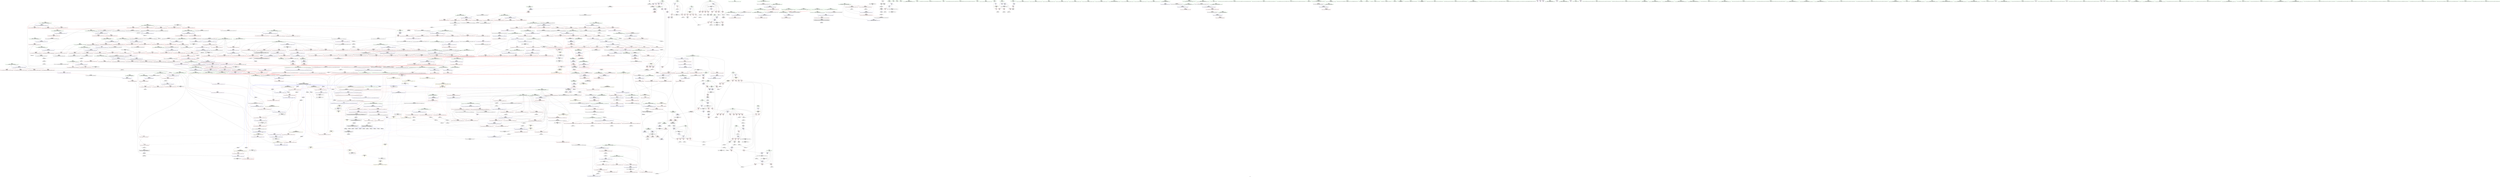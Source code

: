 digraph "SVFG" {
	label="SVFG";

	Node0x562837ecb790 [shape=record,color=grey,label="{NodeID: 0\nNullPtr}"];
	Node0x562837ecb790 -> Node0x562837f2a390[style=solid];
	Node0x562837f3afb0 [shape=record,color=blue,label="{NodeID: 775\n1230\<--1229\n\<--\n_ZSt16__insertion_sortIPxN9__gnu_cxx5__ops15_Iter_less_iterEEvT_S4_T0_\n}"];
	Node0x562837f3afb0 -> Node0x562837fc3cb0[style=dashed];
	Node0x562837f31c70 [shape=record,color=red,label="{NodeID: 443\n613\<--597\n\<--__last.addr\n_ZSt13__heap_selectIPxN9__gnu_cxx5__ops15_Iter_less_iterEEvT_S4_S4_T0_\n}"];
	Node0x562837f31c70 -> Node0x562837f778f0[style=solid];
	Node0x562837f76b70 [shape=record,color=grey,label="{NodeID: 1218\n753 = cmp(750, 752, )\n}"];
	Node0x562837f76b70 -> Node0x562837f33ec0[style=solid];
	Node0x562837f25f40 [shape=record,color=green,label="{NodeID: 111\n673\<--674\n__last.addr\<--__last.addr_field_insensitive\n_ZSt11__make_heapIPxN9__gnu_cxx5__ops15_Iter_less_iterEEvT_S4_RT0_\n}"];
	Node0x562837f25f40 -> Node0x562837f32970[style=solid];
	Node0x562837f25f40 -> Node0x562837f32a40[style=solid];
	Node0x562837f25f40 -> Node0x562837f4f330[style=solid];
	Node0x562837f47450 [shape=record,color=red,label="{NodeID: 554\n1080\<--1027\n\<--__b.addr\n_ZSt22__move_median_to_firstIPxN9__gnu_cxx5__ops15_Iter_less_iterEEvT_S4_S4_S4_T0_\n|{<s0>58}}"];
	Node0x562837f47450:s0 -> Node0x562838040ef0[style=solid,color=red];
	Node0x562837fc28b0 [shape=record,color=black,label="{NodeID: 1329\nMR_17V_2 = PHI(MR_17V_5, MR_17V_1, )\npts\{16 \}\n|{|<s1>16|<s2>17}}"];
	Node0x562837fc28b0 -> Node0x562837fbecb0[style=dashed];
	Node0x562837fc28b0:s1 -> Node0x562837fcaae0[style=dashed,color=red];
	Node0x562837fc28b0:s2 -> Node0x562837fc6700[style=dashed,color=red];
	Node0x562837f2a560 [shape=record,color=black,label="{NodeID: 222\n112\<--111\nidxprom\<--\nmain\n}"];
	Node0x56283803c480 [shape=record,color=black,label="{NodeID: 1772\n1073 = PHI(735, )\n}"];
	Node0x562837f4cf70 [shape=record,color=blue,label="{NodeID: 665\n77\<--190\nj\<--inc33\nmain\n}"];
	Node0x562837f4cf70 -> Node0x562837f39820[style=dashed];
	Node0x562837f4cf70 -> Node0x562837f398f0[style=dashed];
	Node0x562837f4cf70 -> Node0x562837f399c0[style=dashed];
	Node0x562837f4cf70 -> Node0x562837f4cf70[style=dashed];
	Node0x562837f4cf70 -> Node0x562837fb92b0[style=dashed];
	Node0x562837f38090 [shape=record,color=red,label="{NodeID: 333\n194\<--17\n\<--ans\nmain\n}"];
	Node0x562837f38090 -> Node0x562837f4d040[style=solid];
	Node0x562837f21e40 [shape=record,color=green,label="{NodeID: 1\n5\<--1\n\<--dummyObj\nCan only get source location for instruction, argument, global var or function.}"];
	Node0x562837f3b080 [shape=record,color=blue,label="{NodeID: 776\n1188\<--1243\n__i\<--incdec.ptr\n_ZSt16__insertion_sortIPxN9__gnu_cxx5__ops15_Iter_less_iterEEvT_S4_T0_\n}"];
	Node0x562837f3b080 -> Node0x562837f49190[style=dashed];
	Node0x562837f3b080 -> Node0x562837f49260[style=dashed];
	Node0x562837f3b080 -> Node0x562837f49330[style=dashed];
	Node0x562837f3b080 -> Node0x562837f49400[style=dashed];
	Node0x562837f3b080 -> Node0x562837f494d0[style=dashed];
	Node0x562837f3b080 -> Node0x562837f495a0[style=dashed];
	Node0x562837f3b080 -> Node0x562837f49670[style=dashed];
	Node0x562837f3b080 -> Node0x562837f3b080[style=dashed];
	Node0x562837f3b080 -> Node0x562837fc14b0[style=dashed];
	Node0x562837f31d40 [shape=record,color=red,label="{NodeID: 444\n612\<--599\n\<--__i\n_ZSt13__heap_selectIPxN9__gnu_cxx5__ops15_Iter_less_iterEEvT_S4_S4_T0_\n}"];
	Node0x562837f31d40 -> Node0x562837f778f0[style=solid];
	Node0x562837f76cf0 [shape=record,color=grey,label="{NodeID: 1219\n240 = cmp(239, 10, )\n}"];
	Node0x562837f26010 [shape=record,color=green,label="{NodeID: 112\n675\<--676\n__comp.addr\<--__comp.addr_field_insensitive\n_ZSt11__make_heapIPxN9__gnu_cxx5__ops15_Iter_less_iterEEvT_S4_RT0_\n}"];
	Node0x562837f26010 -> Node0x562837f32b10[style=solid];
	Node0x562837f26010 -> Node0x562837f4f400[style=solid];
	Node0x562837f47520 [shape=record,color=red,label="{NodeID: 555\n1040\<--1029\n\<--__c.addr\n_ZSt22__move_median_to_firstIPxN9__gnu_cxx5__ops15_Iter_less_iterEEvT_S4_S4_S4_T0_\n|{<s0>49}}"];
	Node0x562837f47520:s0 -> Node0x562838039810[style=solid,color=red];
	Node0x562837fc2db0 [shape=record,color=black,label="{NodeID: 1330\nMR_60V_3 = PHI(MR_60V_4, MR_60V_2, )\npts\{405 \}\n}"];
	Node0x562837fc2db0 -> Node0x562837f2fbf0[style=dashed];
	Node0x562837fc2db0 -> Node0x562837f2fcc0[style=dashed];
	Node0x562837fc2db0 -> Node0x562837f2fd90[style=dashed];
	Node0x562837fc2db0 -> Node0x562837f2fe60[style=dashed];
	Node0x562837fc2db0 -> Node0x562837f2ff30[style=dashed];
	Node0x562837fc2db0 -> Node0x562837f4e2f0[style=dashed];
	Node0x562837f2a630 [shape=record,color=black,label="{NodeID: 223\n122\<--121\nidx.ext\<--\nmain\n}"];
	Node0x56283803c5c0 [shape=record,color=black,label="{NodeID: 1773\n1105 = PHI(735, )\n}"];
	Node0x562837f4d040 [shape=record,color=blue,label="{NodeID: 666\n79\<--194\ntans\<--\nmain\n}"];
	Node0x562837f4d040 -> Node0x562837f39a90[style=dashed];
	Node0x562837f4d040 -> Node0x562837f39b60[style=dashed];
	Node0x562837f4d040 -> Node0x562837f39c30[style=dashed];
	Node0x562837f4d040 -> Node0x562837f39d00[style=dashed];
	Node0x562837f4d040 -> Node0x562837f39dd0[style=dashed];
	Node0x562837f4d040 -> Node0x562837f39ea0[style=dashed];
	Node0x562837f4d040 -> Node0x562837f39f70[style=dashed];
	Node0x562837f4d040 -> Node0x562837f3a040[style=dashed];
	Node0x562837f4d040 -> Node0x562837f3a110[style=dashed];
	Node0x562837f4d040 -> Node0x562837f3a1e0[style=dashed];
	Node0x562837f4d040 -> Node0x562837f4d040[style=dashed];
	Node0x562837f4d040 -> Node0x562837f4d380[style=dashed];
	Node0x562837f4d040 -> Node0x562837faa190[style=dashed];
	Node0x562837f38160 [shape=record,color=red,label="{NodeID: 334\n261\<--19\n\<--minans\nmain\n}"];
	Node0x562837f38160 -> Node0x562837f78970[style=solid];
	Node0x562837f21ed0 [shape=record,color=green,label="{NodeID: 2\n10\<--1\n\<--dummyObj\nCan only get source location for instruction, argument, global var or function.|{<s0>37}}"];
	Node0x562837f21ed0:s0 -> Node0x562838041780[style=solid,color=red];
	Node0x562837f3b150 [shape=record,color=blue,label="{NodeID: 777\n1252\<--1248\n__first.addr\<--__first\n_ZSt26__unguarded_insertion_sortIPxN9__gnu_cxx5__ops15_Iter_less_iterEEvT_S4_T0_\n}"];
	Node0x562837f3b150 -> Node0x562837f498e0[style=dashed];
	Node0x562837f31e10 [shape=record,color=red,label="{NodeID: 445\n616\<--599\n\<--__i\n_ZSt13__heap_selectIPxN9__gnu_cxx5__ops15_Iter_less_iterEEvT_S4_S4_T0_\n|{<s0>28}}"];
	Node0x562837f31e10:s0 -> Node0x562838039490[style=solid,color=red];
	Node0x562837f76e70 [shape=record,color=grey,label="{NodeID: 1220\n655 = cmp(654, 56, )\n}"];
	Node0x562837f260e0 [shape=record,color=green,label="{NodeID: 113\n677\<--678\n__len\<--__len_field_insensitive\n_ZSt11__make_heapIPxN9__gnu_cxx5__ops15_Iter_less_iterEEvT_S4_RT0_\n}"];
	Node0x562837f260e0 -> Node0x562837f32be0[style=solid];
	Node0x562837f260e0 -> Node0x562837f42a60[style=solid];
	Node0x562837f260e0 -> Node0x562837f4f4d0[style=solid];
	Node0x562837f475f0 [shape=record,color=red,label="{NodeID: 556\n1050\<--1029\n\<--__c.addr\n_ZSt22__move_median_to_firstIPxN9__gnu_cxx5__ops15_Iter_less_iterEEvT_S4_S4_S4_T0_\n|{<s0>51}}"];
	Node0x562837f475f0:s0 -> Node0x562838039810[style=solid,color=red];
	Node0x562837fc32b0 [shape=record,color=black,label="{NodeID: 1331\nMR_62V_3 = PHI(MR_62V_4, MR_62V_2, )\npts\{407 \}\n}"];
	Node0x562837fc32b0 -> Node0x562837f30000[style=dashed];
	Node0x562837fc32b0 -> Node0x562837f300d0[style=dashed];
	Node0x562837fc32b0 -> Node0x562837f4e150[style=dashed];
	Node0x562837f2a700 [shape=record,color=black,label="{NodeID: 224\n145\<--144\nidxprom13\<--\nmain\n}"];
	Node0x56283803c700 [shape=record,color=black,label="{NodeID: 1774\n1117 = PHI(735, )\n}"];
	Node0x562837f4d110 [shape=record,color=blue,label="{NodeID: 667\n81\<--5\nok\<--\nmain\n}"];
	Node0x562837f4d110 -> Node0x562837f3a2b0[style=dashed];
	Node0x562837f4d110 -> Node0x562837f4d2b0[style=dashed];
	Node0x562837f4d110 -> Node0x562837fbe2b0[style=dashed];
	Node0x562837f38230 [shape=record,color=red,label="{NodeID: 335\n273\<--19\n\<--minans\nmain\n}"];
	Node0x562837f38230 -> Node0x562837f78df0[style=solid];
	Node0x562837f22180 [shape=record,color=green,label="{NodeID: 3\n21\<--1\n.str\<--dummyObj\nGlob }"];
	Node0x562837f3b220 [shape=record,color=blue,label="{NodeID: 778\n1254\<--1249\n__last.addr\<--__last\n_ZSt26__unguarded_insertion_sortIPxN9__gnu_cxx5__ops15_Iter_less_iterEEvT_S4_T0_\n}"];
	Node0x562837f3b220 -> Node0x562837f499b0[style=dashed];
	Node0x562837f31ee0 [shape=record,color=red,label="{NodeID: 446\n624\<--599\n\<--__i\n_ZSt13__heap_selectIPxN9__gnu_cxx5__ops15_Iter_less_iterEEvT_S4_S4_T0_\n|{<s0>29}}"];
	Node0x562837f31ee0:s0 -> Node0x562838044060[style=solid,color=red];
	Node0x562837f76ff0 [shape=record,color=grey,label="{NodeID: 1221\n232 = cmp(231, 161, )\n}"];
	Node0x562837f261b0 [shape=record,color=green,label="{NodeID: 114\n679\<--680\n__parent\<--__parent_field_insensitive\n_ZSt11__make_heapIPxN9__gnu_cxx5__ops15_Iter_less_iterEEvT_S4_RT0_\n}"];
	Node0x562837f261b0 -> Node0x562837f42b30[style=solid];
	Node0x562837f261b0 -> Node0x562837f42c00[style=solid];
	Node0x562837f261b0 -> Node0x562837f42cd0[style=solid];
	Node0x562837f261b0 -> Node0x562837f42da0[style=solid];
	Node0x562837f261b0 -> Node0x562837f4f5a0[style=solid];
	Node0x562837f261b0 -> Node0x562837f4f740[style=solid];
	Node0x562837f476c0 [shape=record,color=red,label="{NodeID: 557\n1054\<--1029\n\<--__c.addr\n_ZSt22__move_median_to_firstIPxN9__gnu_cxx5__ops15_Iter_less_iterEEvT_S4_S4_S4_T0_\n|{<s0>52}}"];
	Node0x562837f476c0:s0 -> Node0x562838040ef0[style=solid,color=red];
	Node0x562837fc37b0 [shape=record,color=black,label="{NodeID: 1332\nMR_64V_2 = PHI(MR_64V_3, MR_64V_1, )\npts\{411 \}\n}"];
	Node0x562837fc37b0 -> Node0x562837f4e220[style=dashed];
	Node0x562837f2a7d0 [shape=record,color=black,label="{NodeID: 225\n150\<--149\nidxprom15\<--\nmain\n}"];
	Node0x56283803c840 [shape=record,color=black,label="{NodeID: 1775\n1163 = PHI(797, )\n}"];
	Node0x56283803c840 -> Node0x562837f48970[style=solid];
	Node0x562837f4d1e0 [shape=record,color=blue,label="{NodeID: 668\n83\<--221\nk\<--conv\nmain\n}"];
	Node0x562837f4d1e0 -> Node0x562837f3a380[style=dashed];
	Node0x562837f4d1e0 -> Node0x562837f3a450[style=dashed];
	Node0x562837f4d1e0 -> Node0x562837f3a520[style=dashed];
	Node0x562837f4d1e0 -> Node0x562837f3a5f0[style=dashed];
	Node0x562837f4d1e0 -> Node0x562837f4d450[style=dashed];
	Node0x562837f4d1e0 -> Node0x562837fbe7b0[style=dashed];
	Node0x562837fcc100 [shape=record,color=yellow,style=double,label="{NodeID: 1443\n86V_1 = ENCHI(MR_86V_0)\npts\{682 769 943 1159 1191 1313 \}\nFun[_ZSt13__adjust_heapIPxlxN9__gnu_cxx5__ops15_Iter_less_iterEEvT_T0_S5_T1_T2_]}"];
	Node0x562837fcc100 -> Node0x562837f45300[style=dashed];
	Node0x562837fcc100 -> Node0x562837f453d0[style=dashed];
	Node0x562837fcc100 -> Node0x562837f454a0[style=dashed];
	Node0x562837f38300 [shape=record,color=red,label="{NodeID: 336\n282\<--19\n\<--minans\nmain\n}"];
	Node0x562837f22240 [shape=record,color=green,label="{NodeID: 4\n23\<--1\n.str.1\<--dummyObj\nGlob }"];
	Node0x562837f3b2f0 [shape=record,color=blue,label="{NodeID: 779\n1256\<--1266\n__i\<--\n_ZSt26__unguarded_insertion_sortIPxN9__gnu_cxx5__ops15_Iter_less_iterEEvT_S4_T0_\n}"];
	Node0x562837f3b2f0 -> Node0x562837fc4bb0[style=dashed];
	Node0x562837f31fb0 [shape=record,color=red,label="{NodeID: 447\n630\<--599\n\<--__i\n_ZSt13__heap_selectIPxN9__gnu_cxx5__ops15_Iter_less_iterEEvT_S4_S4_T0_\n}"];
	Node0x562837f31fb0 -> Node0x562837f35c00[style=solid];
	Node0x562837f77170 [shape=record,color=grey,label="{NodeID: 1222\n165 = cmp(163, 164, )\n}"];
	Node0x562837f2abe0 [shape=record,color=green,label="{NodeID: 115\n681\<--682\n__value\<--__value_field_insensitive\n_ZSt11__make_heapIPxN9__gnu_cxx5__ops15_Iter_less_iterEEvT_S4_RT0_\n|{|<s1>32}}"];
	Node0x562837f2abe0 -> Node0x562837f4f670[style=solid];
	Node0x562837f2abe0:s1 -> Node0x5628380418d0[style=solid,color=red];
	Node0x562837f47790 [shape=record,color=red,label="{NodeID: 558\n1064\<--1029\n\<--__c.addr\n_ZSt22__move_median_to_firstIPxN9__gnu_cxx5__ops15_Iter_less_iterEEvT_S4_S4_S4_T0_\n|{<s0>54}}"];
	Node0x562837f47790:s0 -> Node0x562838039810[style=solid,color=red];
	Node0x562837fc3cb0 [shape=record,color=black,label="{NodeID: 1333\nMR_17V_3 = PHI(MR_17V_6, MR_17V_1, )\npts\{16 \}\n|{|<s2>66|<s3>68|<s4>71|<s5>71}}"];
	Node0x562837fc3cb0 -> Node0x562837f49740[style=dashed];
	Node0x562837fc3cb0 -> Node0x562837fc0fb0[style=dashed];
	Node0x562837fc3cb0:s2 -> Node0x562837fb1d50[style=dashed,color=red];
	Node0x562837fc3cb0:s3 -> Node0x562837fb1890[style=dashed,color=red];
	Node0x562837fc3cb0:s4 -> Node0x562837f4a6b0[style=dashed,color=red];
	Node0x562837fc3cb0:s5 -> Node0x562837fbbab0[style=dashed,color=red];
	Node0x562837f2a8a0 [shape=record,color=black,label="{NodeID: 226\n169\<--168\nidxprom23\<--add22\nmain\n}"];
	Node0x56283803ca10 [shape=record,color=black,label="{NodeID: 1776\n1167 = PHI(797, )\n}"];
	Node0x56283803ca10 -> Node0x562837f48a40[style=solid];
	Node0x562837f4d2b0 [shape=record,color=blue,label="{NodeID: 669\n81\<--98\nok\<--\nmain\n}"];
	Node0x562837f4d2b0 -> Node0x562837f3a2b0[style=dashed];
	Node0x562837f4d2b0 -> Node0x562837fbe2b0[style=dashed];
	Node0x562837f383d0 [shape=record,color=red,label="{NodeID: 337\n62\<--38\n\<--retval\n_Z4mnozxx\n}"];
	Node0x562837f383d0 -> Node0x562837f2a490[style=solid];
	Node0x562837f22300 [shape=record,color=green,label="{NodeID: 5\n25\<--1\n.str.2\<--dummyObj\nGlob }"];
	Node0x562837f3b3c0 [shape=record,color=blue,label="{NodeID: 780\n1256\<--1278\n__i\<--incdec.ptr\n_ZSt26__unguarded_insertion_sortIPxN9__gnu_cxx5__ops15_Iter_less_iterEEvT_S4_T0_\n}"];
	Node0x562837f3b3c0 -> Node0x562837fc4bb0[style=dashed];
	Node0x562837f32080 [shape=record,color=red,label="{NodeID: 448\n650\<--639\n\<--__first.addr\n_ZSt11__sort_heapIPxN9__gnu_cxx5__ops15_Iter_less_iterEEvT_S4_RT0_\n}"];
	Node0x562837f32080 -> Node0x562837f33ab0[style=solid];
	Node0x562837f772f0 [shape=record,color=grey,label="{NodeID: 1223\n202 = cmp(201, 10, )\n}"];
	Node0x562837f2acb0 [shape=record,color=green,label="{NodeID: 116\n683\<--684\nagg.tmp\<--agg.tmp_field_insensitive\n_ZSt11__make_heapIPxN9__gnu_cxx5__ops15_Iter_less_iterEEvT_S4_RT0_\n}"];
	Node0x562837f47860 [shape=record,color=red,label="{NodeID: 559\n1072\<--1029\n\<--__c.addr\n_ZSt22__move_median_to_firstIPxN9__gnu_cxx5__ops15_Iter_less_iterEEvT_S4_S4_S4_T0_\n|{<s0>56}}"];
	Node0x562837f47860:s0 -> Node0x562838039810[style=solid,color=red];
	Node0x562837f2a970 [shape=record,color=black,label="{NodeID: 227\n183\<--182\nidxprom29\<--\nmain\n}"];
	Node0x56283803cb50 [shape=record,color=black,label="{NodeID: 1777\n1171 = PHI(797, )\n}"];
	Node0x56283803cb50 -> Node0x562837f48b10[style=solid];
	Node0x562837f4d380 [shape=record,color=blue,label="{NodeID: 670\n79\<--246\ntans\<--mul56\nmain\n}"];
	Node0x562837f4d380 -> Node0x562837f3a110[style=dashed];
	Node0x562837f4d380 -> Node0x562837f3a1e0[style=dashed];
	Node0x562837f4d380 -> Node0x562837f4d040[style=dashed];
	Node0x562837f4d380 -> Node0x562837faa190[style=dashed];
	Node0x562837f384a0 [shape=record,color=red,label="{NodeID: 338\n47\<--40\n\<--a.addr\n_Z4mnozxx\n}"];
	Node0x562837f384a0 -> Node0x562837f41100[style=solid];
	Node0x562837f22b70 [shape=record,color=green,label="{NodeID: 6\n27\<--1\n.str.3\<--dummyObj\nGlob }"];
	Node0x562837f3b490 [shape=record,color=blue,label="{NodeID: 781\n1286\<--1283\n__first.addr\<--__first\n_ZSt13move_backwardIPxS0_ET0_T_S2_S1_\n}"];
	Node0x562837f3b490 -> Node0x562837f49cf0[style=dashed];
	Node0x562837f32150 [shape=record,color=red,label="{NodeID: 449\n660\<--639\n\<--__first.addr\n_ZSt11__sort_heapIPxN9__gnu_cxx5__ops15_Iter_less_iterEEvT_S4_RT0_\n|{<s0>30}}"];
	Node0x562837f32150:s0 -> Node0x562838043dc0[style=solid,color=red];
	Node0x562837f77470 [shape=record,color=grey,label="{NodeID: 1224\n197 = cmp(196, 161, )\n}"];
	Node0x562837f2ad80 [shape=record,color=green,label="{NodeID: 117\n713\<--714\n_ZSt4moveIRxEONSt16remove_referenceIT_E4typeEOS2_\<--_ZSt4moveIRxEONSt16remove_referenceIT_E4typeEOS2__field_insensitive\n}"];
	Node0x562837f47930 [shape=record,color=red,label="{NodeID: 560\n1076\<--1029\n\<--__c.addr\n_ZSt22__move_median_to_firstIPxN9__gnu_cxx5__ops15_Iter_less_iterEEvT_S4_S4_S4_T0_\n|{<s0>57}}"];
	Node0x562837f47930:s0 -> Node0x562838040ef0[style=solid,color=red];
	Node0x562837f2aa40 [shape=record,color=black,label="{NodeID: 228\n221\<--220\nconv\<--div44\nmain\n}"];
	Node0x562837f2aa40 -> Node0x562837f4d1e0[style=solid];
	Node0x56283803cc90 [shape=record,color=black,label="{NodeID: 1778\n1215 = PHI(735, )\n}"];
	Node0x562837f4d450 [shape=record,color=blue,label="{NodeID: 671\n83\<--251\nk\<--inc59\nmain\n}"];
	Node0x562837f4d450 -> Node0x562837f3a380[style=dashed];
	Node0x562837f4d450 -> Node0x562837f3a450[style=dashed];
	Node0x562837f4d450 -> Node0x562837f3a520[style=dashed];
	Node0x562837f4d450 -> Node0x562837f3a5f0[style=dashed];
	Node0x562837f4d450 -> Node0x562837f4d450[style=dashed];
	Node0x562837f4d450 -> Node0x562837fbe7b0[style=dashed];
	Node0x562837f38570 [shape=record,color=red,label="{NodeID: 339\n50\<--40\n\<--a.addr\n_Z4mnozxx\n}"];
	Node0x562837f38570 -> Node0x562837f75af0[style=solid];
	Node0x562837f22c00 [shape=record,color=green,label="{NodeID: 7\n29\<--1\n.str.4\<--dummyObj\nGlob }"];
	Node0x562837f3b560 [shape=record,color=blue,label="{NodeID: 782\n1288\<--1284\n__last.addr\<--__last\n_ZSt13move_backwardIPxS0_ET0_T_S2_S1_\n}"];
	Node0x562837f3b560 -> Node0x562837f49dc0[style=dashed];
	Node0x562837f32220 [shape=record,color=red,label="{NodeID: 450\n649\<--641\n\<--__last.addr\n_ZSt11__sort_heapIPxN9__gnu_cxx5__ops15_Iter_less_iterEEvT_S4_RT0_\n}"];
	Node0x562837f32220 -> Node0x562837f339e0[style=solid];
	Node0x562837f775f0 [shape=record,color=grey,label="{NodeID: 1225\n840 = cmp(836, 839, )\n}"];
	Node0x562837f2ae80 [shape=record,color=green,label="{NodeID: 118\n724\<--725\n_ZSt13__adjust_heapIPxlxN9__gnu_cxx5__ops15_Iter_less_iterEEvT_T0_S5_T1_T2_\<--_ZSt13__adjust_heapIPxlxN9__gnu_cxx5__ops15_Iter_less_iterEEvT_T0_S5_T1_T2__field_insensitive\n}"];
	Node0x562837f47a00 [shape=record,color=red,label="{NodeID: 561\n1103\<--1092\n\<--__first.addr\n_ZSt21__unguarded_partitionIPxN9__gnu_cxx5__ops15_Iter_less_iterEET_S4_S4_S4_T0_\n|{<s0>59}}"];
	Node0x562837f47a00:s0 -> Node0x562838039490[style=solid,color=red];
	Node0x562837fc4bb0 [shape=record,color=black,label="{NodeID: 1336\nMR_228V_3 = PHI(MR_228V_4, MR_228V_2, )\npts\{1257 \}\n}"];
	Node0x562837fc4bb0 -> Node0x562837f49a80[style=dashed];
	Node0x562837fc4bb0 -> Node0x562837f49b50[style=dashed];
	Node0x562837fc4bb0 -> Node0x562837f49c20[style=dashed];
	Node0x562837fc4bb0 -> Node0x562837f3b3c0[style=dashed];
	Node0x562837f2ab10 [shape=record,color=black,label="{NodeID: 229\n225\<--224\nconv46\<--\nmain\n}"];
	Node0x562837f2ab10 -> Node0x562837f41d00[style=solid];
	Node0x56283803cda0 [shape=record,color=black,label="{NodeID: 1779\n1218 = PHI(797, )\n}"];
	Node0x56283803cda0 -> Node0x562837f49740[style=solid];
	Node0x562837f4d520 [shape=record,color=blue,label="{NodeID: 672\n19\<--264\nminans\<--\nmain\n}"];
	Node0x562837f4d520 -> Node0x562837fbd8b0[style=dashed];
	Node0x562837f38640 [shape=record,color=red,label="{NodeID: 340\n59\<--40\n\<--a.addr\n_Z4mnozxx\n}"];
	Node0x562837f38640 -> Node0x562837f4c4e0[style=solid];
	Node0x562837f22cc0 [shape=record,color=green,label="{NodeID: 8\n31\<--1\n.str.5\<--dummyObj\nGlob }"];
	Node0x562837f3b630 [shape=record,color=blue,label="{NodeID: 783\n1290\<--1285\n__result.addr\<--__result\n_ZSt13move_backwardIPxS0_ET0_T_S2_S1_\n}"];
	Node0x562837f3b630 -> Node0x562837f49e90[style=dashed];
	Node0x562837f322f0 [shape=record,color=red,label="{NodeID: 451\n657\<--641\n\<--__last.addr\n_ZSt11__sort_heapIPxN9__gnu_cxx5__ops15_Iter_less_iterEEvT_S4_RT0_\n}"];
	Node0x562837f322f0 -> Node0x562837f35cd0[style=solid];
	Node0x562837f77770 [shape=record,color=grey,label="{NodeID: 1226\n1483 = cmp(1480, 1482, )\n}"];
	Node0x562837f77770 -> Node0x562837f34c90[style=solid];
	Node0x562837f2af80 [shape=record,color=green,label="{NodeID: 119\n739\<--740\nthis.addr\<--this.addr_field_insensitive\n_ZNK9__gnu_cxx5__ops15_Iter_less_iterclIPxS3_EEbT_T0_\n}"];
	Node0x562837f2af80 -> Node0x562837f43010[style=solid];
	Node0x562837f2af80 -> Node0x562837f4f810[style=solid];
	Node0x562837f47ad0 [shape=record,color=red,label="{NodeID: 562\n1107\<--1092\n\<--__first.addr\n_ZSt21__unguarded_partitionIPxN9__gnu_cxx5__ops15_Iter_less_iterEET_S4_S4_S4_T0_\n}"];
	Node0x562837f47ad0 -> Node0x562837f35da0[style=solid];
	Node0x562837fc50b0 [shape=record,color=black,label="{NodeID: 1337\nMR_17V_2 = PHI(MR_17V_3, MR_17V_1, )\npts\{16 \}\n|{<s0>21|<s1>73|<s2>73}}"];
	Node0x562837fc50b0:s0 -> Node0x562837faf190[style=dashed,color=blue];
	Node0x562837fc50b0:s1 -> Node0x562837f4a6b0[style=dashed,color=red];
	Node0x562837fc50b0:s2 -> Node0x562837fbbab0[style=dashed,color=red];
	Node0x562837f32ce0 [shape=record,color=black,label="{NodeID: 230\n236\<--235\nconv50\<--\nmain\n}"];
	Node0x562837f32ce0 -> Node0x562837f715f0[style=solid];
	Node0x56283803cf10 [shape=record,color=black,label="{NodeID: 1780\n1225 = PHI(1282, )\n}"];
	Node0x562837f4d5f0 [shape=record,color=blue,label="{NodeID: 673\n73\<--269\ni8\<--inc70\nmain\n}"];
	Node0x562837f4d5f0 -> Node0x562837f38d90[style=dashed];
	Node0x562837f4d5f0 -> Node0x562837f38e60[style=dashed];
	Node0x562837f4d5f0 -> Node0x562837f38f30[style=dashed];
	Node0x562837f4d5f0 -> Node0x562837f39000[style=dashed];
	Node0x562837f4d5f0 -> Node0x562837f390d0[style=dashed];
	Node0x562837f4d5f0 -> Node0x562837f391a0[style=dashed];
	Node0x562837f4d5f0 -> Node0x562837f39270[style=dashed];
	Node0x562837f4d5f0 -> Node0x562837f39340[style=dashed];
	Node0x562837f4d5f0 -> Node0x562837f4d5f0[style=dashed];
	Node0x562837f4d5f0 -> Node0x562837fa9290[style=dashed];
	Node0x562837fcc650 [shape=record,color=yellow,style=double,label="{NodeID: 1448\n210V_1 = ENCHI(MR_210V_0)\npts\{682 769 818 943 1191 1313 \}\nFun[_ZSt4swapIxENSt9enable_ifIXsr6__and_ISt6__not_ISt15__is_tuple_likeIT_EESt21is_move_constructibleIS3_ESt18is_move_assignableIS3_EEE5valueEvE4typeERS3_SC_]}"];
	Node0x562837fcc650 -> Node0x562837f48970[style=dashed];
	Node0x562837fcc650 -> Node0x562837f48a40[style=dashed];
	Node0x562837fcc650 -> Node0x562837f48b10[style=dashed];
	Node0x562837f38710 [shape=record,color=red,label="{NodeID: 341\n46\<--42\n\<--b.addr\n_Z4mnozxx\n}"];
	Node0x562837f38710 -> Node0x562837f41100[style=solid];
	Node0x562837f22dc0 [shape=record,color=green,label="{NodeID: 9\n56\<--1\n\<--dummyObj\nCan only get source location for instruction, argument, global var or function.}"];
	Node0x562837f3b700 [shape=record,color=blue,label="{NodeID: 784\n1310\<--1307\n__last.addr\<--__last\n_ZSt25__unguarded_linear_insertIPxN9__gnu_cxx5__ops14_Val_less_iterEEvT_T0_\n}"];
	Node0x562837f3b700 -> Node0x562837f49f60[style=dashed];
	Node0x562837f3b700 -> Node0x562837f4a030[style=dashed];
	Node0x562837f3b700 -> Node0x562837fbbfb0[style=dashed];
	Node0x562837f323c0 [shape=record,color=red,label="{NodeID: 452\n661\<--641\n\<--__last.addr\n_ZSt11__sort_heapIPxN9__gnu_cxx5__ops15_Iter_less_iterEEvT_S4_RT0_\n|{<s0>30}}"];
	Node0x562837f323c0:s0 -> Node0x562838043f10[style=solid,color=red];
	Node0x562837f778f0 [shape=record,color=grey,label="{NodeID: 1227\n614 = cmp(612, 613, )\n}"];
	Node0x562837f2b050 [shape=record,color=green,label="{NodeID: 120\n741\<--742\n__it1.addr\<--__it1.addr_field_insensitive\n_ZNK9__gnu_cxx5__ops15_Iter_less_iterclIPxS3_EEbT_T0_\n}"];
	Node0x562837f2b050 -> Node0x562837f430e0[style=solid];
	Node0x562837f2b050 -> Node0x562837f4f8e0[style=solid];
	Node0x562837f47ba0 [shape=record,color=red,label="{NodeID: 563\n1123\<--1092\n\<--__first.addr\n_ZSt21__unguarded_partitionIPxN9__gnu_cxx5__ops15_Iter_less_iterEET_S4_S4_S4_T0_\n}"];
	Node0x562837f47ba0 -> Node0x562837f79270[style=solid];
	Node0x562837f32db0 [shape=record,color=black,label="{NodeID: 231\n244\<--243\nconv55\<--\nmain\n}"];
	Node0x562837f32db0 -> Node0x562837f712f0[style=solid];
	Node0x56283803d020 [shape=record,color=black,label="{NodeID: 1781\n1228 = PHI(797, )\n}"];
	Node0x56283803d020 -> Node0x562837f49810[style=solid];
	Node0x562837f4d6c0 [shape=record,color=blue,label="{NodeID: 674\n69\<--288\ntest\<--inc79\nmain\n}"];
	Node0x562837f4d6c0 -> Node0x562837fa88c0[style=dashed];
	Node0x562837f387e0 [shape=record,color=red,label="{NodeID: 342\n291\<--67\n\<--retval\nmain\n}"];
	Node0x562837f387e0 -> Node0x562837f32e80[style=solid];
	Node0x562837f22ec0 [shape=record,color=green,label="{NodeID: 10\n98\<--1\n\<--dummyObj\nCan only get source location for instruction, argument, global var or function.}"];
	Node0x562837f3b7d0 [shape=record,color=blue,label="{NodeID: 785\n1312\<--1319\n__val\<--\n_ZSt25__unguarded_linear_insertIPxN9__gnu_cxx5__ops14_Val_less_iterEEvT_T0_\n|{|<s2>78}}"];
	Node0x562837f3b7d0 -> Node0x562837f4a780[style=dashed];
	Node0x562837f3b7d0 -> Node0x562837f4a850[style=dashed];
	Node0x562837f3b7d0:s2 -> Node0x562837fc7a00[style=dashed,color=red];
	Node0x562837f32490 [shape=record,color=red,label="{NodeID: 453\n662\<--641\n\<--__last.addr\n_ZSt11__sort_heapIPxN9__gnu_cxx5__ops15_Iter_less_iterEEvT_S4_RT0_\n|{<s0>30}}"];
	Node0x562837f32490:s0 -> Node0x562838044060[style=solid,color=red];
	Node0x562837f77a70 [shape=record,color=grey,label="{NodeID: 1228\n212 = cmp(210, 211, )\n}"];
	Node0x562837f2b120 [shape=record,color=green,label="{NodeID: 121\n743\<--744\n__it2.addr\<--__it2.addr_field_insensitive\n_ZNK9__gnu_cxx5__ops15_Iter_less_iterclIPxS3_EEbT_T0_\n}"];
	Node0x562837f2b120 -> Node0x562837f431b0[style=solid];
	Node0x562837f2b120 -> Node0x562837f4f9b0[style=solid];
	Node0x562837f47c70 [shape=record,color=red,label="{NodeID: 564\n1127\<--1092\n\<--__first.addr\n_ZSt21__unguarded_partitionIPxN9__gnu_cxx5__ops15_Iter_less_iterEET_S4_S4_S4_T0_\n}"];
	Node0x562837f47c70 -> Node0x562837f343a0[style=solid];
	Node0x562837a49d00 [shape=record,color=yellow,style=double,label="{NodeID: 1339\n2V_1 = ENCHI(MR_2V_0)\npts\{13 \}\nFun[_Z4mnozxx]}"];
	Node0x562837a49d00 -> Node0x562837f37a10[style=dashed];
	Node0x562837a49d00 -> Node0x562837f37ae0[style=dashed];
	Node0x562837f32e80 [shape=record,color=black,label="{NodeID: 232\n66\<--291\nmain_ret\<--\nmain\n}"];
	Node0x56283803d190 [shape=record,color=black,label="{NodeID: 1782\n1296 = PHI(1379, )\n|{<s0>76}}"];
	Node0x56283803d190:s0 -> Node0x562838039b90[style=solid,color=red];
	Node0x562837f4d790 [shape=record,color=blue,label="{NodeID: 675\n302\<--300\n__first.addr\<--__first\n_ZSt4sortIPxEvT_S1_\n}"];
	Node0x562837f4d790 -> Node0x562837f2ec80[style=dashed];
	Node0x562837f388b0 [shape=record,color=red,label="{NodeID: 343\n92\<--69\n\<--test\nmain\n}"];
	Node0x562837f388b0 -> Node0x562837f78c70[style=solid];
	Node0x562837f22fc0 [shape=record,color=green,label="{NodeID: 11\n134\<--1\n\<--dummyObj\nCan only get source location for instruction, argument, global var or function.}"];
	Node0x562837f3b8a0 [shape=record,color=blue,label="{NodeID: 786\n1314\<--1321\n__next\<--\n_ZSt25__unguarded_linear_insertIPxN9__gnu_cxx5__ops14_Val_less_iterEEvT_T0_\n}"];
	Node0x562837f3b8a0 -> Node0x562837f4a2a0[style=dashed];
	Node0x562837f3b8a0 -> Node0x562837f3b970[style=dashed];
	Node0x562837f32560 [shape=record,color=red,label="{NodeID: 454\n663\<--643\n\<--__comp.addr\n_ZSt11__sort_heapIPxN9__gnu_cxx5__ops15_Iter_less_iterEEvT_S4_RT0_\n|{<s0>30}}"];
	Node0x562837f32560:s0 -> Node0x5628380441b0[style=solid,color=red];
	Node0x562837f77bf0 [shape=record,color=grey,label="{NodeID: 1229\n1014 = cmp(1011, 1013, )\n}"];
	Node0x562837f77bf0 -> Node0x562837f342d0[style=solid];
	Node0x562837f2b1f0 [shape=record,color=green,label="{NodeID: 122\n760\<--761\n__first.addr\<--__first.addr_field_insensitive\n_ZSt10__pop_heapIPxN9__gnu_cxx5__ops15_Iter_less_iterEEvT_S4_S4_RT0_\n}"];
	Node0x562837f2b1f0 -> Node0x562837f43420[style=solid];
	Node0x562837f2b1f0 -> Node0x562837f434f0[style=solid];
	Node0x562837f2b1f0 -> Node0x562837f435c0[style=solid];
	Node0x562837f2b1f0 -> Node0x562837f4fa80[style=solid];
	Node0x562837f47d40 [shape=record,color=red,label="{NodeID: 565\n1129\<--1092\n\<--__first.addr\n_ZSt21__unguarded_partitionIPxN9__gnu_cxx5__ops15_Iter_less_iterEET_S4_S4_S4_T0_\n|{<s0>61}}"];
	Node0x562837f47d40:s0 -> Node0x5628380408d0[style=solid,color=red];
	Node0x562837f32f50 [shape=record,color=black,label="{NodeID: 233\n321\<--345\n_ZSt5__gcdIxET_S0_S0__ret\<--\n_ZSt5__gcdIxET_S0_S0_\n|{<s0>6|<s1>8}}"];
	Node0x562837f32f50:s0 -> Node0x56283803a750[style=solid,color=blue];
	Node0x562837f32f50:s1 -> Node0x56283803a3d0[style=solid,color=blue];
	Node0x56283803d360 [shape=record,color=black,label="{NodeID: 1783\n1300 = PHI(1379, )\n|{<s0>76}}"];
	Node0x56283803d360:s0 -> Node0x562838039ca0[style=solid,color=red];
	Node0x562837f4d860 [shape=record,color=blue,label="{NodeID: 676\n304\<--301\n__last.addr\<--__last\n_ZSt4sortIPxEvT_S1_\n}"];
	Node0x562837f4d860 -> Node0x562837f2ed50[style=dashed];
	Node0x562837f38980 [shape=record,color=red,label="{NodeID: 344\n96\<--69\n\<--test\nmain\n}"];
	Node0x562837f38980 -> Node0x562837f745f0[style=solid];
	Node0x562837f230c0 [shape=record,color=green,label="{NodeID: 12\n161\<--1\n\<--dummyObj\nCan only get source location for instruction, argument, global var or function.}"];
	Node0x562837f3b970 [shape=record,color=blue,label="{NodeID: 787\n1314\<--1324\n__next\<--incdec.ptr\n_ZSt25__unguarded_linear_insertIPxN9__gnu_cxx5__ops14_Val_less_iterEEvT_T0_\n}"];
	Node0x562837f3b970 -> Node0x562837fbc4b0[style=dashed];
	Node0x562837f32630 [shape=record,color=red,label="{NodeID: 455\n689\<--671\n\<--__first.addr\n_ZSt11__make_heapIPxN9__gnu_cxx5__ops15_Iter_less_iterEEvT_S4_RT0_\n}"];
	Node0x562837f32630 -> Node0x562837f33c50[style=solid];
	Node0x562837f77d70 [shape=record,color=grey,label="{NodeID: 1230\n1271 = cmp(1269, 1270, )\n}"];
	Node0x562837f2b2c0 [shape=record,color=green,label="{NodeID: 123\n762\<--763\n__last.addr\<--__last.addr_field_insensitive\n_ZSt10__pop_heapIPxN9__gnu_cxx5__ops15_Iter_less_iterEEvT_S4_S4_RT0_\n}"];
	Node0x562837f2b2c0 -> Node0x562837f43690[style=solid];
	Node0x562837f2b2c0 -> Node0x562837f4fb50[style=solid];
	Node0x562837f47e10 [shape=record,color=red,label="{NodeID: 566\n1132\<--1092\n\<--__first.addr\n_ZSt21__unguarded_partitionIPxN9__gnu_cxx5__ops15_Iter_less_iterEET_S4_S4_S4_T0_\n}"];
	Node0x562837f47e10 -> Node0x562837f36010[style=solid];
	Node0x562837f33020 [shape=record,color=black,label="{NodeID: 234\n372\<--370\nsub.ptr.lhs.cast\<--\n_ZSt6__sortIPxN9__gnu_cxx5__ops15_Iter_less_iterEEvT_S4_T0_\n}"];
	Node0x562837f33020 -> Node0x562837f742f0[style=solid];
	Node0x56283803d4a0 [shape=record,color=black,label="{NodeID: 1784\n1302 = PHI(1354, )\n}"];
	Node0x56283803d4a0 -> Node0x562837f34470[style=solid];
	Node0x562837f4d930 [shape=record,color=blue,label="{NodeID: 677\n324\<--322\n__m.addr\<--__m\n_ZSt5__gcdIxET_S0_S0_\n}"];
	Node0x562837f4d930 -> Node0x562837fb51b0[style=dashed];
	Node0x562837f38a50 [shape=record,color=red,label="{NodeID: 345\n287\<--69\n\<--test\nmain\n}"];
	Node0x562837f38a50 -> Node0x562837f73e70[style=solid];
	Node0x562837f231c0 [shape=record,color=green,label="{NodeID: 13\n376\<--1\n\<--dummyObj\nCan only get source location for instruction, argument, global var or function.}"];
	Node0x562837f3ba40 [shape=record,color=blue,label="{NodeID: 788\n1335\<--1334\n\<--\n_ZSt25__unguarded_linear_insertIPxN9__gnu_cxx5__ops14_Val_less_iterEEvT_T0_\n}"];
	Node0x562837f3ba40 -> Node0x562837fbbab0[style=dashed];
	Node0x562837f32700 [shape=record,color=red,label="{NodeID: 456\n698\<--671\n\<--__first.addr\n_ZSt11__make_heapIPxN9__gnu_cxx5__ops15_Iter_less_iterEEvT_S4_RT0_\n}"];
	Node0x562837f32700 -> Node0x562837f33df0[style=solid];
	Node0x562837f77ef0 [shape=record,color=grey,label="{NodeID: 1231\n334 = cmp(333, 10, )\n}"];
	Node0x562837f2b390 [shape=record,color=green,label="{NodeID: 124\n764\<--765\n__result.addr\<--__result.addr_field_insensitive\n_ZSt10__pop_heapIPxN9__gnu_cxx5__ops15_Iter_less_iterEEvT_S4_S4_RT0_\n}"];
	Node0x562837f2b390 -> Node0x562837f43760[style=solid];
	Node0x562837f2b390 -> Node0x562837f43830[style=solid];
	Node0x562837f2b390 -> Node0x562837f4fc20[style=solid];
	Node0x562837f47ee0 [shape=record,color=red,label="{NodeID: 567\n1111\<--1094\n\<--__last.addr\n_ZSt21__unguarded_partitionIPxN9__gnu_cxx5__ops15_Iter_less_iterEET_S4_S4_S4_T0_\n}"];
	Node0x562837f47ee0 -> Node0x562837f35e70[style=solid];
	Node0x562837f330f0 [shape=record,color=black,label="{NodeID: 235\n373\<--371\nsub.ptr.rhs.cast\<--\n_ZSt6__sortIPxN9__gnu_cxx5__ops15_Iter_less_iterEEvT_S4_T0_\n}"];
	Node0x562837f330f0 -> Node0x562837f742f0[style=solid];
	Node0x56283803d5b0 [shape=record,color=black,label="{NodeID: 1785\n1318 = PHI(797, )\n}"];
	Node0x56283803d5b0 -> Node0x562837f4a6b0[style=solid];
	Node0x562837f4da00 [shape=record,color=blue,label="{NodeID: 678\n326\<--323\n__n.addr\<--__n\n_ZSt5__gcdIxET_S0_S0_\n}"];
	Node0x562837f4da00 -> Node0x562837fb56b0[style=dashed];
	Node0x562837f38b20 [shape=record,color=red,label="{NodeID: 346\n107\<--71\n\<--i\nmain\n}"];
	Node0x562837f38b20 -> Node0x562837f78af0[style=solid];
	Node0x562837f232c0 [shape=record,color=green,label="{NodeID: 14\n381\<--1\n\<--dummyObj\nCan only get source location for instruction, argument, global var or function.}"];
	Node0x562837f3bb10 [shape=record,color=blue,label="{NodeID: 789\n1310\<--1337\n__last.addr\<--\n_ZSt25__unguarded_linear_insertIPxN9__gnu_cxx5__ops14_Val_less_iterEEvT_T0_\n}"];
	Node0x562837f3bb10 -> Node0x562837fbbfb0[style=dashed];
	Node0x562837f327d0 [shape=record,color=red,label="{NodeID: 457\n709\<--671\n\<--__first.addr\n_ZSt11__make_heapIPxN9__gnu_cxx5__ops15_Iter_less_iterEEvT_S4_RT0_\n}"];
	Node0x562837f327d0 -> Node0x562837f36900[style=solid];
	Node0x562837f78070 [shape=record,color=grey,label="{NodeID: 1232\n179 = cmp(177, 178, )\n}"];
	Node0x562837f2b460 [shape=record,color=green,label="{NodeID: 125\n766\<--767\n__comp.addr\<--__comp.addr_field_insensitive\n_ZSt10__pop_heapIPxN9__gnu_cxx5__ops15_Iter_less_iterEEvT_S4_S4_RT0_\n}"];
	Node0x562837f2b460 -> Node0x562837f43900[style=solid];
	Node0x562837f2b460 -> Node0x562837f4fcf0[style=solid];
	Node0x562837f47fb0 [shape=record,color=red,label="{NodeID: 568\n1116\<--1094\n\<--__last.addr\n_ZSt21__unguarded_partitionIPxN9__gnu_cxx5__ops15_Iter_less_iterEET_S4_S4_S4_T0_\n|{<s0>60}}"];
	Node0x562837f47fb0:s0 -> Node0x562838039810[style=solid,color=red];
	Node0x562837fc6320 [shape=record,color=yellow,style=double,label="{NodeID: 1343\n17V_1 = ENCHI(MR_17V_0)\npts\{16 \}\nFun[_ZSt4sortIPxEvT_S1_]|{<s0>12}}"];
	Node0x562837fc6320:s0 -> Node0x562837fc9720[style=dashed,color=red];
	Node0x562837f331c0 [shape=record,color=black,label="{NodeID: 236\n422\<--420\nsub.ptr.lhs.cast\<--\n_ZSt16__introsort_loopIPxlN9__gnu_cxx5__ops15_Iter_less_iterEEvT_S4_T0_T1_\n}"];
	Node0x562837f331c0 -> Node0x562837f42000[style=solid];
	Node0x56283803d6c0 [shape=record,color=black,label="{NodeID: 1786\n1328 = PHI(1465, )\n}"];
	Node0x562837f4dad0 [shape=record,color=blue,label="{NodeID: 679\n328\<--338\n__t\<--rem\n_ZSt5__gcdIxET_S0_S0_\n}"];
	Node0x562837f4dad0 -> Node0x562837f2f230[style=dashed];
	Node0x562837f4dad0 -> Node0x562837fb5bb0[style=dashed];
	Node0x562837f38bf0 [shape=record,color=red,label="{NodeID: 347\n111\<--71\n\<--i\nmain\n}"];
	Node0x562837f38bf0 -> Node0x562837f2a560[style=solid];
	Node0x562837f233c0 [shape=record,color=green,label="{NodeID: 15\n427\<--1\n\<--dummyObj\nCan only get source location for instruction, argument, global var or function.}"];
	Node0x562837f3bbe0 [shape=record,color=blue,label="{NodeID: 790\n1314\<--1340\n__next\<--incdec.ptr3\n_ZSt25__unguarded_linear_insertIPxN9__gnu_cxx5__ops14_Val_less_iterEEvT_T0_\n}"];
	Node0x562837f3bbe0 -> Node0x562837fbc4b0[style=dashed];
	Node0x562837f328a0 [shape=record,color=red,label="{NodeID: 458\n717\<--671\n\<--__first.addr\n_ZSt11__make_heapIPxN9__gnu_cxx5__ops15_Iter_less_iterEEvT_S4_RT0_\n|{<s0>33}}"];
	Node0x562837f328a0:s0 -> Node0x562838042e20[style=solid,color=red];
	Node0x562837f781f0 [shape=record,color=grey,label="{NodeID: 1233\n366 = cmp(364, 365, )\n}"];
	Node0x562837f2b530 [shape=record,color=green,label="{NodeID: 126\n768\<--769\n__value\<--__value_field_insensitive\n_ZSt10__pop_heapIPxN9__gnu_cxx5__ops15_Iter_less_iterEEvT_S4_S4_RT0_\n|{|<s1>36}}"];
	Node0x562837f2b530 -> Node0x562837f4fdc0[style=solid];
	Node0x562837f2b530:s1 -> Node0x5628380418d0[style=solid,color=red];
	Node0x562837f48080 [shape=record,color=red,label="{NodeID: 569\n1119\<--1094\n\<--__last.addr\n_ZSt21__unguarded_partitionIPxN9__gnu_cxx5__ops15_Iter_less_iterEET_S4_S4_S4_T0_\n}"];
	Node0x562837f48080 -> Node0x562837f35f40[style=solid];
	Node0x562837f33290 [shape=record,color=black,label="{NodeID: 237\n423\<--421\nsub.ptr.rhs.cast\<--\n_ZSt16__introsort_loopIPxlN9__gnu_cxx5__ops15_Iter_less_iterEEvT_S4_T0_T1_\n}"];
	Node0x562837f33290 -> Node0x562837f42000[style=solid];
	Node0x56283803d7d0 [shape=record,color=black,label="{NodeID: 1787\n1333 = PHI(797, )\n}"];
	Node0x56283803d7d0 -> Node0x562837f4a780[style=solid];
	Node0x562837f4dba0 [shape=record,color=blue,label="{NodeID: 680\n324\<--340\n__m.addr\<--\n_ZSt5__gcdIxET_S0_S0_\n}"];
	Node0x562837f4dba0 -> Node0x562837fb51b0[style=dashed];
	Node0x562837f38cc0 [shape=record,color=red,label="{NodeID: 348\n117\<--71\n\<--i\nmain\n}"];
	Node0x562837f38cc0 -> Node0x562837f72370[style=solid];
	Node0x562837f234c0 [shape=record,color=green,label="{NodeID: 16\n463\<--1\n\<--dummyObj\nCan only get source location for instruction, argument, global var or function.}"];
	Node0x562837f3bcb0 [shape=record,color=blue,label="{NodeID: 791\n1345\<--1344\n\<--\n_ZSt25__unguarded_linear_insertIPxN9__gnu_cxx5__ops14_Val_less_iterEEvT_T0_\n|{<s0>71|<s1>73}}"];
	Node0x562837f3bcb0:s0 -> Node0x562837fc3cb0[style=dashed,color=blue];
	Node0x562837f3bcb0:s1 -> Node0x562837fc50b0[style=dashed,color=blue];
	Node0x562837f32970 [shape=record,color=red,label="{NodeID: 459\n688\<--673\n\<--__last.addr\n_ZSt11__make_heapIPxN9__gnu_cxx5__ops15_Iter_less_iterEEvT_S4_RT0_\n}"];
	Node0x562837f32970 -> Node0x562837f33b80[style=solid];
	Node0x562837f78370 [shape=record,color=grey,label="{NodeID: 1234\n1202 = cmp(1200, 1201, )\n}"];
	Node0x562837f2b600 [shape=record,color=green,label="{NodeID: 127\n770\<--771\nagg.tmp\<--agg.tmp_field_insensitive\n_ZSt10__pop_heapIPxN9__gnu_cxx5__ops15_Iter_less_iterEEvT_S4_S4_RT0_\n}"];
	Node0x562837f48150 [shape=record,color=red,label="{NodeID: 570\n1124\<--1094\n\<--__last.addr\n_ZSt21__unguarded_partitionIPxN9__gnu_cxx5__ops15_Iter_less_iterEET_S4_S4_S4_T0_\n}"];
	Node0x562837f48150 -> Node0x562837f79270[style=solid];
	Node0x562837f33360 [shape=record,color=black,label="{NodeID: 238\n466\<--462\ncast\<--\n_ZSt4__lgl\n}"];
	Node0x56283803d910 [shape=record,color=black,label="{NodeID: 1788\n1343 = PHI(797, )\n}"];
	Node0x56283803d910 -> Node0x562837f4a850[style=solid];
	Node0x562837f4dc70 [shape=record,color=blue,label="{NodeID: 681\n326\<--342\n__n.addr\<--\n_ZSt5__gcdIxET_S0_S0_\n}"];
	Node0x562837f4dc70 -> Node0x562837fb56b0[style=dashed];
	Node0x562837f38d90 [shape=record,color=red,label="{NodeID: 349\n136\<--73\n\<--i8\nmain\n}"];
	Node0x562837f38d90 -> Node0x562837f784f0[style=solid];
	Node0x562837f235c0 [shape=record,color=green,label="{NodeID: 17\n469\<--1\n\<--dummyObj\nCan only get source location for instruction, argument, global var or function.}"];
	Node0x562837f3bd80 [shape=record,color=blue,label="{NodeID: 792\n1358\<--1355\n__first.addr\<--__first\n_ZSt23__copy_move_backward_a2ILb1EPxS0_ET1_T0_S2_S1_\n}"];
	Node0x562837f3bd80 -> Node0x562837f4a920[style=dashed];
	Node0x562837f32a40 [shape=record,color=red,label="{NodeID: 460\n697\<--673\n\<--__last.addr\n_ZSt11__make_heapIPxN9__gnu_cxx5__ops15_Iter_less_iterEEvT_S4_RT0_\n}"];
	Node0x562837f32a40 -> Node0x562837f33d20[style=solid];
	Node0x562837f784f0 [shape=record,color=grey,label="{NodeID: 1235\n138 = cmp(136, 137, )\n}"];
	Node0x562837f2b6d0 [shape=record,color=green,label="{NodeID: 128\n799\<--800\n__t.addr\<--__t.addr_field_insensitive\n_ZSt4moveIRxEONSt16remove_referenceIT_E4typeEOS2_\n}"];
	Node0x562837f2b6d0 -> Node0x562837f43c40[style=solid];
	Node0x562837f2b6d0 -> Node0x562837f4ff60[style=solid];
	Node0x562837f48220 [shape=record,color=red,label="{NodeID: 571\n1130\<--1094\n\<--__last.addr\n_ZSt21__unguarded_partitionIPxN9__gnu_cxx5__ops15_Iter_less_iterEET_S4_S4_S4_T0_\n|{<s0>61}}"];
	Node0x562837f48220:s0 -> Node0x562838040ef0[style=solid,color=red];
	Node0x562837f33430 [shape=record,color=black,label="{NodeID: 239\n467\<--462\nconv\<--\n_ZSt4__lgl\n}"];
	Node0x562837f33430 -> Node0x562837f74a70[style=solid];
	Node0x56283803da50 [shape=record,color=black,label="{NodeID: 1789\n1368 = PHI(1410, )\n|{<s0>84}}"];
	Node0x56283803da50:s0 -> Node0x56283803f1a0[style=solid,color=red];
	Node0x562837f4dd40 [shape=record,color=blue,label="{NodeID: 682\n354\<--350\n__first.addr\<--__first\n_ZSt6__sortIPxN9__gnu_cxx5__ops15_Iter_less_iterEEvT_S4_T0_\n}"];
	Node0x562837f4dd40 -> Node0x562837f2f300[style=dashed];
	Node0x562837f4dd40 -> Node0x562837f2f3d0[style=dashed];
	Node0x562837f4dd40 -> Node0x562837f2f4a0[style=dashed];
	Node0x562837f4dd40 -> Node0x562837f2f570[style=dashed];
	Node0x562837f38e60 [shape=record,color=red,label="{NodeID: 350\n140\<--73\n\<--i8\nmain\n}"];
	Node0x562837f38e60 -> Node0x562837f78670[style=solid];
	Node0x562837f236c0 [shape=record,color=green,label="{NodeID: 18\n971\<--1\n\<--dummyObj\nCan only get source location for instruction, argument, global var or function.}"];
	Node0x562837f3be50 [shape=record,color=blue,label="{NodeID: 793\n1360\<--1356\n__last.addr\<--__last\n_ZSt23__copy_move_backward_a2ILb1EPxS0_ET1_T0_S2_S1_\n}"];
	Node0x562837f3be50 -> Node0x562837f4a9f0[style=dashed];
	Node0x562837f32b10 [shape=record,color=red,label="{NodeID: 461\n722\<--675\n\<--__comp.addr\n_ZSt11__make_heapIPxN9__gnu_cxx5__ops15_Iter_less_iterEEvT_S4_RT0_\n}"];
	Node0x562837f78670 [shape=record,color=grey,label="{NodeID: 1236\n141 = cmp(140, 5, )\n}"];
	Node0x562837f2b7a0 [shape=record,color=green,label="{NodeID: 129\n809\<--810\n__comp\<--__comp_field_insensitive\n_ZSt13__adjust_heapIPxlxN9__gnu_cxx5__ops15_Iter_less_iterEEvT_T0_S5_T1_T2_\n|{<s0>38|<s1>41}}"];
	Node0x562837f2b7a0:s0 -> Node0x562838038c90[style=solid,color=red];
	Node0x562837f2b7a0:s1 -> Node0x562838043980[style=solid,color=red];
	Node0x562837f482f0 [shape=record,color=red,label="{NodeID: 572\n1104\<--1096\n\<--__pivot.addr\n_ZSt21__unguarded_partitionIPxN9__gnu_cxx5__ops15_Iter_less_iterEET_S4_S4_S4_T0_\n|{<s0>59}}"];
	Node0x562837f482f0:s0 -> Node0x562838039810[style=solid,color=red];
	Node0x562837fc6700 [shape=record,color=yellow,style=double,label="{NodeID: 1347\n17V_1 = ENCHI(MR_17V_0)\npts\{16 \}\nFun[_ZSt27__unguarded_partition_pivotIPxN9__gnu_cxx5__ops15_Iter_less_iterEET_S4_S4_T0_]|{<s0>25}}"];
	Node0x562837fc6700:s0 -> Node0x562837fb1400[style=dashed,color=red];
	Node0x562837f33500 [shape=record,color=black,label="{NodeID: 240\n456\<--468\n_ZSt4__lgl_ret\<--sub\n_ZSt4__lgl\n|{<s0>13}}"];
	Node0x562837f33500:s0 -> Node0x56283803a9d0[style=solid,color=blue];
	Node0x56283803db90 [shape=record,color=black,label="{NodeID: 1790\n1372 = PHI(1410, )\n|{<s0>84}}"];
	Node0x56283803db90:s0 -> Node0x56283803f2b0[style=solid,color=red];
	Node0x562837f4de10 [shape=record,color=blue,label="{NodeID: 683\n356\<--351\n__last.addr\<--__last\n_ZSt6__sortIPxN9__gnu_cxx5__ops15_Iter_less_iterEEvT_S4_T0_\n}"];
	Node0x562837f4de10 -> Node0x562837f2f640[style=dashed];
	Node0x562837f4de10 -> Node0x562837f2f710[style=dashed];
	Node0x562837f4de10 -> Node0x562837f2f7e0[style=dashed];
	Node0x562837f4de10 -> Node0x562837f2f8b0[style=dashed];
	Node0x562837f38f30 [shape=record,color=red,label="{NodeID: 351\n144\<--73\n\<--i8\nmain\n}"];
	Node0x562837f38f30 -> Node0x562837f2a700[style=solid];
	Node0x562837f237c0 [shape=record,color=green,label="{NodeID: 19\n1402\<--1\n\<--dummyObj\nCan only get source location for instruction, argument, global var or function.}"];
	Node0x562837f3bf20 [shape=record,color=blue,label="{NodeID: 794\n1362\<--1357\n__result.addr\<--__result\n_ZSt23__copy_move_backward_a2ILb1EPxS0_ET1_T0_S2_S1_\n}"];
	Node0x562837f3bf20 -> Node0x562837f4aac0[style=dashed];
	Node0x562837f32be0 [shape=record,color=red,label="{NodeID: 462\n704\<--677\n\<--__len\n_ZSt11__make_heapIPxN9__gnu_cxx5__ops15_Iter_less_iterEEvT_S4_RT0_\n}"];
	Node0x562837f32be0 -> Node0x562837f41880[style=solid];
	Node0x562837f787f0 [shape=record,color=grey,label="{NodeID: 1237\n494 = cmp(493, 427, )\n}"];
	Node0x562837f2b870 [shape=record,color=green,label="{NodeID: 130\n811\<--812\n__first.addr\<--__first.addr_field_insensitive\n_ZSt13__adjust_heapIPxlxN9__gnu_cxx5__ops15_Iter_less_iterEEvT_T0_S5_T1_T2_\n}"];
	Node0x562837f2b870 -> Node0x562837f43d10[style=solid];
	Node0x562837f2b870 -> Node0x562837f43de0[style=solid];
	Node0x562837f2b870 -> Node0x562837f43eb0[style=solid];
	Node0x562837f2b870 -> Node0x562837f43f80[style=solid];
	Node0x562837f2b870 -> Node0x562837f44050[style=solid];
	Node0x562837f2b870 -> Node0x562837f44120[style=solid];
	Node0x562837f2b870 -> Node0x562837f441f0[style=solid];
	Node0x562837f2b870 -> Node0x562837f50030[style=solid];
	Node0x562837f483c0 [shape=record,color=red,label="{NodeID: 573\n1115\<--1096\n\<--__pivot.addr\n_ZSt21__unguarded_partitionIPxN9__gnu_cxx5__ops15_Iter_less_iterEET_S4_S4_S4_T0_\n|{<s0>60}}"];
	Node0x562837f483c0:s0 -> Node0x562838039490[style=solid,color=red];
	Node0x562837f335d0 [shape=record,color=black,label="{NodeID: 241\n490\<--488\nsub.ptr.lhs.cast\<--\n_ZSt22__final_insertion_sortIPxN9__gnu_cxx5__ops15_Iter_less_iterEEvT_S4_T0_\n}"];
	Node0x562837f335d0 -> Node0x562837f74770[style=solid];
	Node0x56283803dcd0 [shape=record,color=black,label="{NodeID: 1791\n1374 = PHI(1410, )\n|{<s0>84}}"];
	Node0x56283803dcd0:s0 -> Node0x56283803f3c0[style=solid,color=red];
	Node0x562837f4dee0 [shape=record,color=blue,label="{NodeID: 684\n402\<--397\n__first.addr\<--__first\n_ZSt16__introsort_loopIPxlN9__gnu_cxx5__ops15_Iter_less_iterEEvT_S4_T0_T1_\n}"];
	Node0x562837f4dee0 -> Node0x562837f2f980[style=dashed];
	Node0x562837f4dee0 -> Node0x562837f2fa50[style=dashed];
	Node0x562837f4dee0 -> Node0x562837f2fb20[style=dashed];
	Node0x562837fcd140 [shape=record,color=yellow,style=double,label="{NodeID: 1459\n17V_1 = ENCHI(MR_17V_0)\npts\{16 \}\nFun[_ZSt13__heap_selectIPxN9__gnu_cxx5__ops15_Iter_less_iterEEvT_S4_S4_T0_]|{<s0>27|<s1>27}}"];
	Node0x562837fcd140:s0 -> Node0x562837fab090[style=dashed,color=red];
	Node0x562837fcd140:s1 -> Node0x562837fb0590[style=dashed,color=red];
	Node0x562837f39000 [shape=record,color=red,label="{NodeID: 352\n149\<--73\n\<--i8\nmain\n}"];
	Node0x562837f39000 -> Node0x562837f2a7d0[style=solid];
	Node0x562837f238c0 [shape=record,color=green,label="{NodeID: 20\n4\<--6\n_\<--__field_insensitive\nGlob }"];
	Node0x562837f238c0 -> Node0x562837f37390[style=solid];
	Node0x562837f238c0 -> Node0x562837f4bbd0[style=solid];
	Node0x562837f3bff0 [shape=record,color=blue,label="{NodeID: 795\n1381\<--1380\n__it.addr\<--__it\n_ZSt12__miter_baseIPxET_S1_\n}"];
	Node0x562837f3bff0 -> Node0x562837f4ab90[style=dashed];
	Node0x562837f42a60 [shape=record,color=red,label="{NodeID: 463\n719\<--677\n\<--__len\n_ZSt11__make_heapIPxN9__gnu_cxx5__ops15_Iter_less_iterEEvT_S4_RT0_\n|{<s0>33}}"];
	Node0x562837f42a60:s0 -> Node0x562838042f70[style=solid,color=red];
	Node0x562837f78970 [shape=record,color=grey,label="{NodeID: 1238\n262 = cmp(260, 261, )\n}"];
	Node0x562837f2b940 [shape=record,color=green,label="{NodeID: 131\n813\<--814\n__holeIndex.addr\<--__holeIndex.addr_field_insensitive\n_ZSt13__adjust_heapIPxlxN9__gnu_cxx5__ops15_Iter_less_iterEEvT_T0_S5_T1_T2_\n}"];
	Node0x562837f2b940 -> Node0x562837f442c0[style=solid];
	Node0x562837f2b940 -> Node0x562837f44390[style=solid];
	Node0x562837f2b940 -> Node0x562837f44460[style=solid];
	Node0x562837f2b940 -> Node0x562837f44530[style=solid];
	Node0x562837f2b940 -> Node0x562837f44600[style=solid];
	Node0x562837f2b940 -> Node0x562837f50100[style=solid];
	Node0x562837f2b940 -> Node0x562837f50780[style=solid];
	Node0x562837f2b940 -> Node0x562837f509f0[style=solid];
	Node0x562837f48490 [shape=record,color=red,label="{NodeID: 574\n1145\<--1139\n\<--__a.addr\n_ZSt9iter_swapIPxS0_EvT_T0_\n|{<s0>62}}"];
	Node0x562837f48490:s0 -> Node0x562838043210[style=solid,color=red];
	Node0x562837f336a0 [shape=record,color=black,label="{NodeID: 242\n491\<--489\nsub.ptr.rhs.cast\<--\n_ZSt22__final_insertion_sortIPxN9__gnu_cxx5__ops15_Iter_less_iterEEvT_S4_T0_\n}"];
	Node0x562837f336a0 -> Node0x562837f74770[style=solid];
	Node0x56283803de10 [shape=record,color=black,label="{NodeID: 1792\n1375 = PHI(1386, )\n}"];
	Node0x56283803de10 -> Node0x562837f34540[style=solid];
	Node0x562837f4dfb0 [shape=record,color=blue,label="{NodeID: 685\n404\<--398\n__last.addr\<--__last\n_ZSt16__introsort_loopIPxlN9__gnu_cxx5__ops15_Iter_less_iterEEvT_S4_T0_T1_\n}"];
	Node0x562837f4dfb0 -> Node0x562837fc2db0[style=dashed];
	Node0x562837f390d0 [shape=record,color=red,label="{NodeID: 353\n162\<--73\n\<--i8\nmain\n}"];
	Node0x562837f390d0 -> Node0x562837f73870[style=solid];
	Node0x562837f239c0 [shape=record,color=green,label="{NodeID: 21\n7\<--8\nn\<--n_field_insensitive\nGlob }"];
	Node0x562837f239c0 -> Node0x562837f37460[style=solid];
	Node0x562837f239c0 -> Node0x562837f37530[style=solid];
	Node0x562837f239c0 -> Node0x562837f37600[style=solid];
	Node0x562837f239c0 -> Node0x562837f376d0[style=solid];
	Node0x562837f239c0 -> Node0x562837f377a0[style=solid];
	Node0x562837f239c0 -> Node0x562837f4bca0[style=solid];
	Node0x562837f3c0c0 [shape=record,color=blue,label="{NodeID: 796\n1390\<--1387\n__first.addr\<--__first\n_ZSt22__copy_move_backward_aILb1EPxS0_ET1_T0_S2_S1_\n}"];
	Node0x562837f3c0c0 -> Node0x562837f4ac60[style=dashed];
	Node0x562837f42b30 [shape=record,color=red,label="{NodeID: 464\n710\<--679\n\<--__parent\n_ZSt11__make_heapIPxN9__gnu_cxx5__ops15_Iter_less_iterEEvT_S4_RT0_\n}"];
	Node0x562837f78af0 [shape=record,color=grey,label="{NodeID: 1239\n109 = cmp(107, 108, )\n}"];
	Node0x562837f2ba10 [shape=record,color=green,label="{NodeID: 132\n815\<--816\n__len.addr\<--__len.addr_field_insensitive\n_ZSt13__adjust_heapIPxlxN9__gnu_cxx5__ops15_Iter_less_iterEEvT_T0_S5_T1_T2_\n}"];
	Node0x562837f2ba10 -> Node0x562837f446d0[style=solid];
	Node0x562837f2ba10 -> Node0x562837f447a0[style=solid];
	Node0x562837f2ba10 -> Node0x562837f44870[style=solid];
	Node0x562837f2ba10 -> Node0x562837f501d0[style=solid];
	Node0x562837f48560 [shape=record,color=red,label="{NodeID: 575\n1146\<--1141\n\<--__b.addr\n_ZSt9iter_swapIPxS0_EvT_T0_\n|{<s0>62}}"];
	Node0x562837f48560:s0 -> Node0x562838043320[style=solid,color=red];
	Node0x562837f33770 [shape=record,color=black,label="{NodeID: 243\n563\<--561\nsub.ptr.lhs.cast\<--\n_ZSt27__unguarded_partition_pivotIPxN9__gnu_cxx5__ops15_Iter_less_iterEET_S4_S4_T0_\n}"];
	Node0x562837f33770 -> Node0x562837f739f0[style=solid];
	Node0x56283803df50 [shape=record,color=black,label="{NodeID: 1793\n1406 = PHI(1417, )\n}"];
	Node0x56283803df50 -> Node0x562837f346e0[style=solid];
	Node0x562837f4e080 [shape=record,color=blue,label="{NodeID: 686\n406\<--399\n__depth_limit.addr\<--__depth_limit\n_ZSt16__introsort_loopIPxlN9__gnu_cxx5__ops15_Iter_less_iterEEvT_S4_T0_T1_\n}"];
	Node0x562837f4e080 -> Node0x562837fc32b0[style=dashed];
	Node0x562837f391a0 [shape=record,color=red,label="{NodeID: 354\n167\<--73\n\<--i8\nmain\n}"];
	Node0x562837f391a0 -> Node0x562837f73570[style=solid];
	Node0x562837f23ac0 [shape=record,color=green,label="{NodeID: 22\n9\<--11\nl\<--l_field_insensitive\nGlob }"];
	Node0x562837f23ac0 -> Node0x562837f37870[style=solid];
	Node0x562837f23ac0 -> Node0x562837f37940[style=solid];
	Node0x562837f23ac0 -> Node0x562837f4bda0[style=solid];
	Node0x562837f3c190 [shape=record,color=blue,label="{NodeID: 797\n1392\<--1388\n__last.addr\<--__last\n_ZSt22__copy_move_backward_aILb1EPxS0_ET1_T0_S2_S1_\n}"];
	Node0x562837f3c190 -> Node0x562837f4ad30[style=dashed];
	Node0x562837f42c00 [shape=record,color=red,label="{NodeID: 465\n718\<--679\n\<--__parent\n_ZSt11__make_heapIPxN9__gnu_cxx5__ops15_Iter_less_iterEEvT_S4_RT0_\n|{<s0>33}}"];
	Node0x562837f42c00:s0 -> Node0x562838041780[style=solid,color=red];
	Node0x562837f78c70 [shape=record,color=grey,label="{NodeID: 1240\n94 = cmp(92, 93, )\n}"];
	Node0x562837f2bae0 [shape=record,color=green,label="{NodeID: 133\n817\<--818\n__value.addr\<--__value.addr_field_insensitive\n_ZSt13__adjust_heapIPxlxN9__gnu_cxx5__ops15_Iter_less_iterEEvT_T0_S5_T1_T2_\n|{|<s1>43}}"];
	Node0x562837f2bae0 -> Node0x562837f502a0[style=solid];
	Node0x562837f2bae0:s1 -> Node0x5628380418d0[style=solid,color=red];
	Node0x562837f48630 [shape=record,color=red,label="{NodeID: 576\n1162\<--1154\n\<--__a.addr\n_ZSt4swapIxENSt9enable_ifIXsr6__and_ISt6__not_ISt15__is_tuple_likeIT_EESt21is_move_constructibleIS3_ESt18is_move_assignableIS3_EEE5valueEvE4typeERS3_SC_\n|{<s0>63}}"];
	Node0x562837f48630:s0 -> Node0x5628380418d0[style=solid,color=red];
	Node0x562837f33840 [shape=record,color=black,label="{NodeID: 244\n564\<--562\nsub.ptr.rhs.cast\<--\n_ZSt27__unguarded_partition_pivotIPxN9__gnu_cxx5__ops15_Iter_less_iterEET_S4_S4_T0_\n}"];
	Node0x562837f33840 -> Node0x562837f739f0[style=solid];
	Node0x56283803e090 [shape=record,color=black,label="{NodeID: 1794\n1411 = PHI(1367, 1371, 1373, )\n0th arg _ZSt12__niter_baseIPxET_S1_ }"];
	Node0x56283803e090 -> Node0x562837f3c400[style=solid];
	Node0x562837f4e150 [shape=record,color=blue,label="{NodeID: 687\n406\<--440\n__depth_limit.addr\<--dec\n_ZSt16__introsort_loopIPxlN9__gnu_cxx5__ops15_Iter_less_iterEEvT_S4_T0_T1_\n}"];
	Node0x562837f4e150 -> Node0x562837f301a0[style=dashed];
	Node0x562837f4e150 -> Node0x562837fc32b0[style=dashed];
	Node0x562837f39270 [shape=record,color=red,label="{NodeID: 355\n173\<--73\n\<--i8\nmain\n}"];
	Node0x562837f39270 -> Node0x562837f736f0[style=solid];
	Node0x562837f23bc0 [shape=record,color=green,label="{NodeID: 23\n12\<--13\nh\<--h_field_insensitive\nGlob }"];
	Node0x562837f23bc0 -> Node0x562837f37a10[style=solid];
	Node0x562837f23bc0 -> Node0x562837f37ae0[style=solid];
	Node0x562837f23bc0 -> Node0x562837f37bb0[style=solid];
	Node0x562837f23bc0 -> Node0x562837f37c80[style=solid];
	Node0x562837f23bc0 -> Node0x562837f37d50[style=solid];
	Node0x562837f23bc0 -> Node0x562837f37e20[style=solid];
	Node0x562837f23bc0 -> Node0x562837f4bea0[style=solid];
	Node0x562837f3c260 [shape=record,color=blue,label="{NodeID: 798\n1394\<--1389\n__result.addr\<--__result\n_ZSt22__copy_move_backward_aILb1EPxS0_ET1_T0_S2_S1_\n}"];
	Node0x562837f3c260 -> Node0x562837f4ae00[style=dashed];
	Node0x562837f42cd0 [shape=record,color=red,label="{NodeID: 466\n726\<--679\n\<--__parent\n_ZSt11__make_heapIPxN9__gnu_cxx5__ops15_Iter_less_iterEEvT_S4_RT0_\n}"];
	Node0x562837f42cd0 -> Node0x562837f75df0[style=solid];
	Node0x562837f78df0 [shape=record,color=grey,label="{NodeID: 1241\n275 = cmp(273, 274, )\n}"];
	Node0x562837f2bbb0 [shape=record,color=green,label="{NodeID: 134\n819\<--820\n__topIndex\<--__topIndex_field_insensitive\n_ZSt13__adjust_heapIPxlxN9__gnu_cxx5__ops15_Iter_less_iterEEvT_T0_S5_T1_T2_\n}"];
	Node0x562837f2bbb0 -> Node0x562837f44940[style=solid];
	Node0x562837f2bbb0 -> Node0x562837f50370[style=solid];
	Node0x562837f48700 [shape=record,color=red,label="{NodeID: 577\n1169\<--1154\n\<--__a.addr\n_ZSt4swapIxENSt9enable_ifIXsr6__and_ISt6__not_ISt15__is_tuple_likeIT_EESt21is_move_constructibleIS3_ESt18is_move_assignableIS3_EEE5valueEvE4typeERS3_SC_\n}"];
	Node0x562837f48700 -> Node0x562837f3aad0[style=solid];
	Node0x562837f33910 [shape=record,color=black,label="{NodeID: 245\n543\<--583\n_ZSt27__unguarded_partition_pivotIPxN9__gnu_cxx5__ops15_Iter_less_iterEET_S4_S4_T0__ret\<--call\n_ZSt27__unguarded_partition_pivotIPxN9__gnu_cxx5__ops15_Iter_less_iterEET_S4_S4_T0_\n|{<s0>17}}"];
	Node0x562837f33910:s0 -> Node0x56283803ad90[style=solid,color=blue];
	Node0x56283803e370 [shape=record,color=black,label="{NodeID: 1795\n36 = PHI(143, )\n0th arg _Z4mnozxx }"];
	Node0x56283803e370 -> Node0x562837f4c1a0[style=solid];
	Node0x562837f4e220 [shape=record,color=blue,label="{NodeID: 688\n410\<--444\n__cut\<--call\n_ZSt16__introsort_loopIPxlN9__gnu_cxx5__ops15_Iter_less_iterEEvT_S4_T0_T1_\n}"];
	Node0x562837f4e220 -> Node0x562837f30270[style=dashed];
	Node0x562837f4e220 -> Node0x562837f30340[style=dashed];
	Node0x562837f4e220 -> Node0x562837fc37b0[style=dashed];
	Node0x562837f39340 [shape=record,color=red,label="{NodeID: 356\n268\<--73\n\<--i8\nmain\n}"];
	Node0x562837f39340 -> Node0x562837f75070[style=solid];
	Node0x562837f23cc0 [shape=record,color=green,label="{NodeID: 24\n14\<--16\na\<--a_field_insensitive\nGlob }"];
	Node0x562837f23cc0 -> Node0x562837f34d60[style=solid];
	Node0x562837f23cc0 -> Node0x562837f34e30[style=solid];
	Node0x562837f23cc0 -> Node0x562837f34f00[style=solid];
	Node0x562837f23cc0 -> Node0x562837f34fd0[style=solid];
	Node0x562837f23cc0 -> Node0x562837f350a0[style=solid];
	Node0x562837f23cc0 -> Node0x562837f35170[style=solid];
	Node0x562837f23cc0 -> Node0x562837f35240[style=solid];
	Node0x562837f23cc0 -> Node0x562837f36760[style=solid];
	Node0x562837f3c330 [shape=record,color=blue,label="{NodeID: 799\n1396\<--1402\n__simple\<--\n_ZSt22__copy_move_backward_aILb1EPxS0_ET1_T0_S2_S1_\n}"];
	Node0x562837f42da0 [shape=record,color=red,label="{NodeID: 467\n730\<--679\n\<--__parent\n_ZSt11__make_heapIPxN9__gnu_cxx5__ops15_Iter_less_iterEEvT_S4_RT0_\n}"];
	Node0x562837f42da0 -> Node0x562837f41a00[style=solid];
	Node0x562837f78f70 [shape=record,color=grey,label="{NodeID: 1242\n879 = cmp(875, 878, )\n}"];
	Node0x562837f2bc80 [shape=record,color=green,label="{NodeID: 135\n821\<--822\n__secondChild\<--__secondChild_field_insensitive\n_ZSt13__adjust_heapIPxlxN9__gnu_cxx5__ops15_Iter_less_iterEEvT_T0_S5_T1_T2_\n}"];
	Node0x562837f2bc80 -> Node0x562837f44a10[style=solid];
	Node0x562837f2bc80 -> Node0x562837f44ae0[style=solid];
	Node0x562837f2bc80 -> Node0x562837f44bb0[style=solid];
	Node0x562837f2bc80 -> Node0x562837f44c80[style=solid];
	Node0x562837f2bc80 -> Node0x562837f44d50[style=solid];
	Node0x562837f2bc80 -> Node0x562837f44e20[style=solid];
	Node0x562837f2bc80 -> Node0x562837f44ef0[style=solid];
	Node0x562837f2bc80 -> Node0x562837f44fc0[style=solid];
	Node0x562837f2bc80 -> Node0x562837f45090[style=solid];
	Node0x562837f2bc80 -> Node0x562837f45160[style=solid];
	Node0x562837f2bc80 -> Node0x562837f45230[style=solid];
	Node0x562837f2bc80 -> Node0x562837f50440[style=solid];
	Node0x562837f2bc80 -> Node0x562837f50510[style=solid];
	Node0x562837f2bc80 -> Node0x562837f505e0[style=solid];
	Node0x562837f2bc80 -> Node0x562837f50850[style=solid];
	Node0x562837f487d0 [shape=record,color=red,label="{NodeID: 578\n1166\<--1156\n\<--__b.addr\n_ZSt4swapIxENSt9enable_ifIXsr6__and_ISt6__not_ISt15__is_tuple_likeIT_EESt21is_move_constructibleIS3_ESt18is_move_assignableIS3_EEE5valueEvE4typeERS3_SC_\n|{<s0>64}}"];
	Node0x562837f487d0:s0 -> Node0x5628380418d0[style=solid,color=red];
	Node0x562837f339e0 [shape=record,color=black,label="{NodeID: 246\n651\<--649\nsub.ptr.lhs.cast\<--\n_ZSt11__sort_heapIPxN9__gnu_cxx5__ops15_Iter_less_iterEEvT_S4_RT0_\n}"];
	Node0x562837f339e0 -> Node0x562837f71d70[style=solid];
	Node0x56283803e480 [shape=record,color=black,label="{NodeID: 1796\n37 = PHI(156, )\n1st arg _Z4mnozxx }"];
	Node0x56283803e480 -> Node0x562837f4c270[style=solid];
	Node0x562837f4e2f0 [shape=record,color=blue,label="{NodeID: 689\n404\<--452\n__last.addr\<--\n_ZSt16__introsort_loopIPxlN9__gnu_cxx5__ops15_Iter_less_iterEEvT_S4_T0_T1_\n}"];
	Node0x562837f4e2f0 -> Node0x562837fc2db0[style=dashed];
	Node0x562837f39410 [shape=record,color=red,label="{NodeID: 357\n181\<--75\n\<--g\nmain\n|{<s0>8}}"];
	Node0x562837f39410:s0 -> Node0x562838039ec0[style=solid,color=red];
	Node0x562837f23dc0 [shape=record,color=green,label="{NodeID: 25\n17\<--18\nans\<--ans_field_insensitive\nGlob }"];
	Node0x562837f23dc0 -> Node0x562837f37ef0[style=solid];
	Node0x562837f23dc0 -> Node0x562837f37fc0[style=solid];
	Node0x562837f23dc0 -> Node0x562837f38090[style=solid];
	Node0x562837f23dc0 -> Node0x562837f4bfa0[style=solid];
	Node0x562837f23dc0 -> Node0x562837f4c8f0[style=solid];
	Node0x562837f23dc0 -> Node0x562837f4cb60[style=solid];
	Node0x562837f3c400 [shape=record,color=blue,label="{NodeID: 800\n1412\<--1411\n__it.addr\<--__it\n_ZSt12__niter_baseIPxET_S1_\n}"];
	Node0x562837f3c400 -> Node0x562837f4aed0[style=dashed];
	Node0x562837f42e70 [shape=record,color=red,label="{NodeID: 468\n715\<--712\n\<--call\n_ZSt11__make_heapIPxN9__gnu_cxx5__ops15_Iter_less_iterEEvT_S4_RT0_\n}"];
	Node0x562837f42e70 -> Node0x562837f4f670[style=solid];
	Node0x562837f790f0 [shape=record,color=grey,label="{NodeID: 1243\n1440 = cmp(1439, 10, )\n}"];
	Node0x562837f2bd50 [shape=record,color=green,label="{NodeID: 136\n823\<--824\n__cmp\<--__cmp_field_insensitive\n_ZSt13__adjust_heapIPxlxN9__gnu_cxx5__ops15_Iter_less_iterEEvT_T0_S5_T1_T2_\n|{<s0>42|<s1>44}}"];
	Node0x562837f2bd50:s0 -> Node0x56283803e7b0[style=solid,color=red];
	Node0x562837f2bd50:s1 -> Node0x562838040790[style=solid,color=red];
	Node0x562837f488a0 [shape=record,color=red,label="{NodeID: 579\n1173\<--1156\n\<--__b.addr\n_ZSt4swapIxENSt9enable_ifIXsr6__and_ISt6__not_ISt15__is_tuple_likeIT_EESt21is_move_constructibleIS3_ESt18is_move_assignableIS3_EEE5valueEvE4typeERS3_SC_\n}"];
	Node0x562837f488a0 -> Node0x562837f3aba0[style=solid];
	Node0x562837f33ab0 [shape=record,color=black,label="{NodeID: 247\n652\<--650\nsub.ptr.rhs.cast\<--\n_ZSt11__sort_heapIPxN9__gnu_cxx5__ops15_Iter_less_iterEEvT_S4_RT0_\n}"];
	Node0x562837f33ab0 -> Node0x562837f71d70[style=solid];
	Node0x56283803e590 [shape=record,color=black,label="{NodeID: 1797\n300 = PHI(125, )\n0th arg _ZSt4sortIPxEvT_S1_ }"];
	Node0x56283803e590 -> Node0x562837f4d790[style=solid];
	Node0x562837f4e3c0 [shape=record,color=blue,label="{NodeID: 690\n458\<--457\n__n.addr\<--__n\n_ZSt4__lgl\n}"];
	Node0x562837f4e3c0 -> Node0x562837f30410[style=dashed];
	Node0x562837f394e0 [shape=record,color=red,label="{NodeID: 358\n196\<--75\n\<--g\nmain\n}"];
	Node0x562837f394e0 -> Node0x562837f77470[style=solid];
	Node0x562837f23ec0 [shape=record,color=green,label="{NodeID: 26\n19\<--20\nminans\<--minans_field_insensitive\nGlob }"];
	Node0x562837f23ec0 -> Node0x562837f38160[style=solid];
	Node0x562837f23ec0 -> Node0x562837f38230[style=solid];
	Node0x562837f23ec0 -> Node0x562837f38300[style=solid];
	Node0x562837f23ec0 -> Node0x562837f4c0a0[style=solid];
	Node0x562837f23ec0 -> Node0x562837f4c9c0[style=solid];
	Node0x562837f23ec0 -> Node0x562837f4d520[style=solid];
	Node0x562837f3c4d0 [shape=record,color=blue,label="{NodeID: 801\n1421\<--1418\n__first.addr\<--__first\n_ZNSt20__copy_move_backwardILb1ELb1ESt26random_access_iterator_tagE13__copy_move_bIxEEPT_PKS3_S6_S4_\n}"];
	Node0x562837f3c4d0 -> Node0x562837f4afa0[style=dashed];
	Node0x562837f3c4d0 -> Node0x562837f4b070[style=dashed];
	Node0x562837f42f40 [shape=record,color=red,label="{NodeID: 469\n721\<--720\n\<--call5\n_ZSt11__make_heapIPxN9__gnu_cxx5__ops15_Iter_less_iterEEvT_S4_RT0_\n|{<s0>33}}"];
	Node0x562837f42f40:s0 -> Node0x5628380430c0[style=solid,color=red];
	Node0x562837f79270 [shape=record,color=grey,label="{NodeID: 1244\n1125 = cmp(1123, 1124, )\n}"];
	Node0x562837f2be20 [shape=record,color=green,label="{NodeID: 137\n825\<--826\nagg.tmp\<--agg.tmp_field_insensitive\n_ZSt13__adjust_heapIPxlxN9__gnu_cxx5__ops15_Iter_less_iterEEvT_T0_S5_T1_T2_\n}"];
	Node0x562837f48970 [shape=record,color=red,label="{NodeID: 580\n1164\<--1163\n\<--call\n_ZSt4swapIxENSt9enable_ifIXsr6__and_ISt6__not_ISt15__is_tuple_likeIT_EESt21is_move_constructibleIS3_ESt18is_move_assignableIS3_EEE5valueEvE4typeERS3_SC_\n}"];
	Node0x562837f48970 -> Node0x562837f3aa00[style=solid];
	Node0x562837fc6e60 [shape=record,color=yellow,style=double,label="{NodeID: 1355\n244V_1 = ENCHI(MR_244V_0)\npts\{682 769 818 943 1159 1191 \}\nFun[_ZSt25__unguarded_linear_insertIPxN9__gnu_cxx5__ops14_Val_less_iterEEvT_T0_]}"];
	Node0x562837fc6e60 -> Node0x562837f4a6b0[style=dashed];
	Node0x562837fc6e60 -> Node0x562837f4a780[style=dashed];
	Node0x562837fc6e60 -> Node0x562837f4a850[style=dashed];
	Node0x562837f33b80 [shape=record,color=black,label="{NodeID: 248\n690\<--688\nsub.ptr.lhs.cast\<--\n_ZSt11__make_heapIPxN9__gnu_cxx5__ops15_Iter_less_iterEEvT_S4_RT0_\n}"];
	Node0x562837f33b80 -> Node0x562837f42480[style=solid];
	Node0x56283803e6a0 [shape=record,color=black,label="{NodeID: 1798\n301 = PHI(124, )\n1st arg _ZSt4sortIPxEvT_S1_ }"];
	Node0x56283803e6a0 -> Node0x562837f4d860[style=solid];
	Node0x562837f4e490 [shape=record,color=blue,label="{NodeID: 691\n476\<--472\n__first.addr\<--__first\n_ZSt22__final_insertion_sortIPxN9__gnu_cxx5__ops15_Iter_less_iterEEvT_S4_T0_\n}"];
	Node0x562837f4e490 -> Node0x562837f304e0[style=dashed];
	Node0x562837f4e490 -> Node0x562837f305b0[style=dashed];
	Node0x562837f4e490 -> Node0x562837f30680[style=dashed];
	Node0x562837f4e490 -> Node0x562837f30750[style=dashed];
	Node0x562837f4e490 -> Node0x562837f30820[style=dashed];
	Node0x562837f395b0 [shape=record,color=red,label="{NodeID: 359\n199\<--75\n\<--g\nmain\n}"];
	Node0x562837f395b0 -> Node0x562837f72670[style=solid];
	Node0x562837f23fc0 [shape=record,color=green,label="{NodeID: 27\n33\<--34\n_Z4mnozxx\<--_Z4mnozxx_field_insensitive\n}"];
	Node0x562837f3c5a0 [shape=record,color=blue,label="{NodeID: 802\n1423\<--1419\n__last.addr\<--__last\n_ZNSt20__copy_move_backwardILb1ELb1ESt26random_access_iterator_tagE13__copy_move_bIxEEPT_PKS3_S6_S4_\n}"];
	Node0x562837f3c5a0 -> Node0x562837f4b140[style=dashed];
	Node0x562837f43010 [shape=record,color=red,label="{NodeID: 470\n748\<--739\nthis1\<--this.addr\n_ZNK9__gnu_cxx5__ops15_Iter_less_iterclIPxS3_EEbT_T0_\n}"];
	Node0x562837fa6880 [shape=record,color=black,label="{NodeID: 1245\nMR_17V_4 = PHI(MR_17V_3, MR_17V_1, )\npts\{16 \}\n|{<s0>12}}"];
	Node0x562837fa6880:s0 -> Node0x562837fe7670[style=dashed,color=blue];
	Node0x562837f2bef0 [shape=record,color=green,label="{NodeID: 138\n900\<--901\n_ZSt4moveIRN9__gnu_cxx5__ops15_Iter_less_iterEEONSt16remove_referenceIT_E4typeEOS5_\<--_ZSt4moveIRN9__gnu_cxx5__ops15_Iter_less_iterEEONSt16remove_referenceIT_E4typeEOS5__field_insensitive\n}"];
	Node0x562837f48a40 [shape=record,color=red,label="{NodeID: 581\n1168\<--1167\n\<--call1\n_ZSt4swapIxENSt9enable_ifIXsr6__and_ISt6__not_ISt15__is_tuple_likeIT_EESt21is_move_constructibleIS3_ESt18is_move_assignableIS3_EEE5valueEvE4typeERS3_SC_\n}"];
	Node0x562837f48a40 -> Node0x562837f3aad0[style=solid];
	Node0x562837f33c50 [shape=record,color=black,label="{NodeID: 249\n691\<--689\nsub.ptr.rhs.cast\<--\n_ZSt11__make_heapIPxN9__gnu_cxx5__ops15_Iter_less_iterEEvT_S4_RT0_\n}"];
	Node0x562837f33c50 -> Node0x562837f42480[style=solid];
	Node0x56283803e7b0 [shape=record,color=black,label="{NodeID: 1799\n922 = PHI(823, )\n0th arg _ZN9__gnu_cxx5__ops14_Iter_less_valC2ENS0_15_Iter_less_iterE }"];
	Node0x56283803e7b0 -> Node0x562837f50b90[style=solid];
	Node0x562837f4e560 [shape=record,color=blue,label="{NodeID: 692\n478\<--473\n__last.addr\<--__last\n_ZSt22__final_insertion_sortIPxN9__gnu_cxx5__ops15_Iter_less_iterEEvT_S4_T0_\n}"];
	Node0x562837f4e560 -> Node0x562837f308f0[style=dashed];
	Node0x562837f4e560 -> Node0x562837f309c0[style=dashed];
	Node0x562837f4e560 -> Node0x562837f30a90[style=dashed];
	Node0x562837f39680 [shape=record,color=red,label="{NodeID: 360\n231\<--75\n\<--g\nmain\n}"];
	Node0x562837f39680 -> Node0x562837f76ff0[style=solid];
	Node0x562837f240c0 [shape=record,color=green,label="{NodeID: 28\n38\<--39\nretval\<--retval_field_insensitive\n_Z4mnozxx\n}"];
	Node0x562837f240c0 -> Node0x562837f383d0[style=solid];
	Node0x562837f240c0 -> Node0x562837f4c410[style=solid];
	Node0x562837f240c0 -> Node0x562837f4c4e0[style=solid];
	Node0x562837f3c670 [shape=record,color=blue,label="{NodeID: 803\n1425\<--1420\n__result.addr\<--__result\n_ZNSt20__copy_move_backwardILb1ELb1ESt26random_access_iterator_tagE13__copy_move_bIxEEPT_PKS3_S6_S4_\n}"];
	Node0x562837f3c670 -> Node0x562837f4b210[style=dashed];
	Node0x562837f3c670 -> Node0x562837f4b2e0[style=dashed];
	Node0x562837f430e0 [shape=record,color=red,label="{NodeID: 471\n749\<--741\n\<--__it1.addr\n_ZNK9__gnu_cxx5__ops15_Iter_less_iterclIPxS3_EEbT_T0_\n}"];
	Node0x562837f430e0 -> Node0x562837f43280[style=solid];
	Node0x562837fa6970 [shape=record,color=black,label="{NodeID: 1246\nMR_17V_2 = PHI(MR_17V_3, MR_17V_1, )\npts\{16 \}\n|{<s0>5}}"];
	Node0x562837fa6970:s0 -> Node0x562837fc6320[style=dashed,color=red];
	Node0x562837f2bff0 [shape=record,color=green,label="{NodeID: 139\n903\<--904\n_ZN9__gnu_cxx5__ops14_Iter_less_valC2ENS0_15_Iter_less_iterE\<--_ZN9__gnu_cxx5__ops14_Iter_less_valC2ENS0_15_Iter_less_iterE_field_insensitive\n}"];
	Node0x562837f48b10 [shape=record,color=red,label="{NodeID: 582\n1172\<--1171\n\<--call2\n_ZSt4swapIxENSt9enable_ifIXsr6__and_ISt6__not_ISt15__is_tuple_likeIT_EESt21is_move_constructibleIS3_ESt18is_move_assignableIS3_EEE5valueEvE4typeERS3_SC_\n}"];
	Node0x562837f48b10 -> Node0x562837f3aba0[style=solid];
	Node0x562837f33d20 [shape=record,color=black,label="{NodeID: 250\n699\<--697\nsub.ptr.lhs.cast1\<--\n_ZSt11__make_heapIPxN9__gnu_cxx5__ops15_Iter_less_iterEEvT_S4_RT0_\n}"];
	Node0x562837f33d20 -> Node0x562837f41400[style=solid];
	Node0x56283803e8c0 [shape=record,color=black,label="{NodeID: 1800\n544 = PHI(442, )\n0th arg _ZSt27__unguarded_partition_pivotIPxN9__gnu_cxx5__ops15_Iter_less_iterEET_S4_S4_T0_ }"];
	Node0x56283803e8c0 -> Node0x562837f4e8a0[style=solid];
	Node0x562837f4e630 [shape=record,color=blue,label="{NodeID: 693\n520\<--515\n__first.addr\<--__first\n_ZSt14__partial_sortIPxN9__gnu_cxx5__ops15_Iter_less_iterEEvT_S4_S4_T0_\n}"];
	Node0x562837f4e630 -> Node0x562837f30b60[style=dashed];
	Node0x562837f4e630 -> Node0x562837f30c30[style=dashed];
	Node0x562837f39750 [shape=record,color=red,label="{NodeID: 361\n234\<--75\n\<--g\nmain\n}"];
	Node0x562837f39750 -> Node0x562837f71770[style=solid];
	Node0x562837f24190 [shape=record,color=green,label="{NodeID: 29\n40\<--41\na.addr\<--a.addr_field_insensitive\n_Z4mnozxx\n}"];
	Node0x562837f24190 -> Node0x562837f384a0[style=solid];
	Node0x562837f24190 -> Node0x562837f38570[style=solid];
	Node0x562837f24190 -> Node0x562837f38640[style=solid];
	Node0x562837f24190 -> Node0x562837f4c1a0[style=solid];
	Node0x562837f24190 -> Node0x562837f4c340[style=solid];
	Node0x562837f3c740 [shape=record,color=blue,label="{NodeID: 804\n1427\<--1437\n_Num\<--sub.ptr.div\n_ZNSt20__copy_move_backwardILb1ELb1ESt26random_access_iterator_tagE13__copy_move_bIxEEPT_PKS3_S6_S4_\n}"];
	Node0x562837f3c740 -> Node0x562837f4b3b0[style=dashed];
	Node0x562837f3c740 -> Node0x562837f4b480[style=dashed];
	Node0x562837f3c740 -> Node0x562837f4b550[style=dashed];
	Node0x562837f3c740 -> Node0x562837f4b620[style=dashed];
	Node0x562837f431b0 [shape=record,color=red,label="{NodeID: 472\n751\<--743\n\<--__it2.addr\n_ZNK9__gnu_cxx5__ops15_Iter_less_iterclIPxS3_EEbT_T0_\n}"];
	Node0x562837f431b0 -> Node0x562837f43350[style=solid];
	Node0x562837fa6e70 [shape=record,color=black,label="{NodeID: 1247\nMR_19V_2 = PHI(MR_19V_4, MR_19V_1, )\npts\{18 \}\n}"];
	Node0x562837fa6e70 -> Node0x562837f4c8f0[style=dashed];
	Node0x562837f2c0f0 [shape=record,color=green,label="{NodeID: 140\n911\<--912\n_ZSt11__push_heapIPxlxN9__gnu_cxx5__ops14_Iter_less_valEEvT_T0_S5_T1_RT2_\<--_ZSt11__push_heapIPxlxN9__gnu_cxx5__ops14_Iter_less_valEEvT_T0_S5_T1_RT2__field_insensitive\n}"];
	Node0x562837f48be0 [shape=record,color=red,label="{NodeID: 583\n1200\<--1184\n\<--__first.addr\n_ZSt16__insertion_sortIPxN9__gnu_cxx5__ops15_Iter_less_iterEEvT_S4_T0_\n}"];
	Node0x562837f48be0 -> Node0x562837f78370[style=solid];
	Node0x562837f33df0 [shape=record,color=black,label="{NodeID: 251\n700\<--698\nsub.ptr.rhs.cast2\<--\n_ZSt11__make_heapIPxN9__gnu_cxx5__ops15_Iter_less_iterEEvT_S4_RT0_\n}"];
	Node0x562837f33df0 -> Node0x562837f41400[style=solid];
	Node0x56283803e9d0 [shape=record,color=black,label="{NodeID: 1801\n545 = PHI(443, )\n1st arg _ZSt27__unguarded_partition_pivotIPxN9__gnu_cxx5__ops15_Iter_less_iterEET_S4_S4_T0_ }"];
	Node0x56283803e9d0 -> Node0x562837f4e970[style=solid];
	Node0x562837f4e700 [shape=record,color=blue,label="{NodeID: 694\n522\<--516\n__middle.addr\<--__middle\n_ZSt14__partial_sortIPxN9__gnu_cxx5__ops15_Iter_less_iterEEvT_S4_S4_T0_\n}"];
	Node0x562837f4e700 -> Node0x562837f30d00[style=dashed];
	Node0x562837f4e700 -> Node0x562837f30dd0[style=dashed];
	Node0x562837f39820 [shape=record,color=red,label="{NodeID: 362\n177\<--77\n\<--j\nmain\n}"];
	Node0x562837f39820 -> Node0x562837f78070[style=solid];
	Node0x562837f24260 [shape=record,color=green,label="{NodeID: 30\n42\<--43\nb.addr\<--b.addr_field_insensitive\n_Z4mnozxx\n}"];
	Node0x562837f24260 -> Node0x562837f38710[style=solid];
	Node0x562837f24260 -> Node0x562837f4c270[style=solid];
	Node0x562837f3c810 [shape=record,color=blue, style = dotted,label="{NodeID: 805\n1485\<--1487\noffset_0\<--dummyVal\n_ZNSt20__copy_move_backwardILb1ELb1ESt26random_access_iterator_tagE13__copy_move_bIxEEPT_PKS3_S6_S4_\n}"];
	Node0x562837f3c810 -> Node0x562837fc1eb0[style=dashed];
	Node0x562837f43280 [shape=record,color=red,label="{NodeID: 473\n750\<--749\n\<--\n_ZNK9__gnu_cxx5__ops15_Iter_less_iterclIPxS3_EEbT_T0_\n}"];
	Node0x562837f43280 -> Node0x562837f76b70[style=solid];
	Node0x562837fa6f60 [shape=record,color=black,label="{NodeID: 1248\nMR_21V_2 = PHI(MR_21V_4, MR_21V_1, )\npts\{20 \}\n}"];
	Node0x562837fa6f60 -> Node0x562837f4c9c0[style=dashed];
	Node0x562837f2c1f0 [shape=record,color=green,label="{NodeID: 141\n916\<--917\n__t.addr\<--__t.addr_field_insensitive\n_ZSt4moveIRN9__gnu_cxx5__ops15_Iter_less_iterEEONSt16remove_referenceIT_E4typeEOS5_\n}"];
	Node0x562837f2c1f0 -> Node0x562837f45570[style=solid];
	Node0x562837f2c1f0 -> Node0x562837f50ac0[style=solid];
	Node0x562837f48cb0 [shape=record,color=red,label="{NodeID: 584\n1205\<--1184\n\<--__first.addr\n_ZSt16__insertion_sortIPxN9__gnu_cxx5__ops15_Iter_less_iterEEvT_S4_T0_\n}"];
	Node0x562837f48cb0 -> Node0x562837f360e0[style=solid];
	Node0x562837f33ec0 [shape=record,color=black,label="{NodeID: 252\n735\<--753\n_ZNK9__gnu_cxx5__ops15_Iter_less_iterclIPxS3_EEbT_T0__ret\<--cmp\n_ZNK9__gnu_cxx5__ops15_Iter_less_iterclIPxS3_EEbT_T0_\n|{<s0>28|<s1>38|<s2>48|<s3>49|<s4>51|<s5>54|<s6>56|<s7>59|<s8>60|<s9>66}}"];
	Node0x562837f33ec0:s0 -> Node0x56283803b110[style=solid,color=blue];
	Node0x562837f33ec0:s1 -> Node0x56283803ab10[style=solid,color=blue];
	Node0x562837f33ec0:s2 -> Node0x56283803c010[style=solid,color=blue];
	Node0x562837f33ec0:s3 -> Node0x56283803c120[style=solid,color=blue];
	Node0x562837f33ec0:s4 -> Node0x56283803c230[style=solid,color=blue];
	Node0x562837f33ec0:s5 -> Node0x56283803c340[style=solid,color=blue];
	Node0x562837f33ec0:s6 -> Node0x56283803c480[style=solid,color=blue];
	Node0x562837f33ec0:s7 -> Node0x56283803c5c0[style=solid,color=blue];
	Node0x562837f33ec0:s8 -> Node0x56283803c700[style=solid,color=blue];
	Node0x562837f33ec0:s9 -> Node0x56283803cc90[style=solid,color=blue];
	Node0x56283803eb10 [shape=record,color=black,label="{NodeID: 1802\n1307 = PHI(1233, 1273, )\n0th arg _ZSt25__unguarded_linear_insertIPxN9__gnu_cxx5__ops14_Val_less_iterEEvT_T0_ }"];
	Node0x56283803eb10 -> Node0x562837f3b700[style=solid];
	Node0x562837f4e7d0 [shape=record,color=blue,label="{NodeID: 695\n524\<--517\n__last.addr\<--__last\n_ZSt14__partial_sortIPxN9__gnu_cxx5__ops15_Iter_less_iterEEvT_S4_S4_T0_\n}"];
	Node0x562837f4e7d0 -> Node0x562837f30ea0[style=dashed];
	Node0x562837fb1150 [shape=record,color=yellow,style=double,label="{NodeID: 1470\n151V_1 = ENCHI(MR_151V_0)\npts\{682 818 943 1159 1191 1313 \}\nFun[_ZSt10__pop_heapIPxN9__gnu_cxx5__ops15_Iter_less_iterEEvT_S4_S4_RT0_]}"];
	Node0x562837fb1150 -> Node0x562837f439d0[style=dashed];
	Node0x562837fb1150 -> Node0x562837f43aa0[style=dashed];
	Node0x562837fb1150 -> Node0x562837f43b70[style=dashed];
	Node0x562837f398f0 [shape=record,color=red,label="{NodeID: 363\n182\<--77\n\<--j\nmain\n}"];
	Node0x562837f398f0 -> Node0x562837f2a970[style=solid];
	Node0x562837f24330 [shape=record,color=green,label="{NodeID: 31\n64\<--65\nmain\<--main_field_insensitive\n}"];
	Node0x562837f3c8e0 [shape=record,color=blue,label="{NodeID: 806\n1469\<--1466\nthis.addr\<--this\n_ZNK9__gnu_cxx5__ops14_Val_less_iterclIxPxEEbRT_T0_\n}"];
	Node0x562837f3c8e0 -> Node0x562837f4b6f0[style=dashed];
	Node0x562837f43350 [shape=record,color=red,label="{NodeID: 474\n752\<--751\n\<--\n_ZNK9__gnu_cxx5__ops15_Iter_less_iterclIPxS3_EEbT_T0_\n}"];
	Node0x562837f43350 -> Node0x562837f76b70[style=solid];
	Node0x562837fa88c0 [shape=record,color=black,label="{NodeID: 1249\nMR_25V_3 = PHI(MR_25V_4, MR_25V_2, )\npts\{70 \}\n}"];
	Node0x562837fa88c0 -> Node0x562837f388b0[style=dashed];
	Node0x562837fa88c0 -> Node0x562837f38980[style=dashed];
	Node0x562837fa88c0 -> Node0x562837f38a50[style=dashed];
	Node0x562837fa88c0 -> Node0x562837f4d6c0[style=dashed];
	Node0x562837f2c2c0 [shape=record,color=green,label="{NodeID: 142\n923\<--924\n\<--field_insensitive\n_ZN9__gnu_cxx5__ops14_Iter_less_valC2ENS0_15_Iter_less_iterE\n}"];
	Node0x562837f48d80 [shape=record,color=red,label="{NodeID: 585\n1214\<--1184\n\<--__first.addr\n_ZSt16__insertion_sortIPxN9__gnu_cxx5__ops15_Iter_less_iterEEvT_S4_T0_\n|{<s0>66}}"];
	Node0x562837f48d80:s0 -> Node0x562838039810[style=solid,color=red];
	Node0x562837f33f90 [shape=record,color=black,label="{NodeID: 253\n788\<--786\nsub.ptr.lhs.cast\<--\n_ZSt10__pop_heapIPxN9__gnu_cxx5__ops15_Iter_less_iterEEvT_S4_S4_RT0_\n}"];
	Node0x562837f33f90 -> Node0x562837f727f0[style=solid];
	Node0x56283803ed20 [shape=record,color=black,label="{NodeID: 1803\n397 = PHI(368, 448, )\n0th arg _ZSt16__introsort_loopIPxlN9__gnu_cxx5__ops15_Iter_less_iterEEvT_S4_T0_T1_ }"];
	Node0x56283803ed20 -> Node0x562837f4dee0[style=solid];
	Node0x562837f4e8a0 [shape=record,color=blue,label="{NodeID: 696\n548\<--544\n__first.addr\<--__first\n_ZSt27__unguarded_partition_pivotIPxN9__gnu_cxx5__ops15_Iter_less_iterEET_S4_S4_T0_\n}"];
	Node0x562837f4e8a0 -> Node0x562837f30f70[style=dashed];
	Node0x562837f4e8a0 -> Node0x562837f31040[style=dashed];
	Node0x562837f4e8a0 -> Node0x562837f31110[style=dashed];
	Node0x562837f4e8a0 -> Node0x562837f311e0[style=dashed];
	Node0x562837f4e8a0 -> Node0x562837f312b0[style=dashed];
	Node0x562837f4e8a0 -> Node0x562837f31380[style=dashed];
	Node0x562837f399c0 [shape=record,color=red,label="{NodeID: 364\n189\<--77\n\<--j\nmain\n}"];
	Node0x562837f399c0 -> Node0x562837f72af0[style=solid];
	Node0x562837f40f70 [shape=record,color=black,label="{NodeID: 1139\n970 = PHI(971, 966, )\n}"];
	Node0x562837f24430 [shape=record,color=green,label="{NodeID: 32\n67\<--68\nretval\<--retval_field_insensitive\nmain\n}"];
	Node0x562837f24430 -> Node0x562837f387e0[style=solid];
	Node0x562837f24430 -> Node0x562837f4c5b0[style=solid];
	Node0x562837f3c9b0 [shape=record,color=blue,label="{NodeID: 807\n1471\<--1467\n__val.addr\<--__val\n_ZNK9__gnu_cxx5__ops14_Val_less_iterclIxPxEEbRT_T0_\n}"];
	Node0x562837f3c9b0 -> Node0x562837f4b7c0[style=dashed];
	Node0x562837f43420 [shape=record,color=red,label="{NodeID: 475\n780\<--760\n\<--__first.addr\n_ZSt10__pop_heapIPxN9__gnu_cxx5__ops15_Iter_less_iterEEvT_S4_S4_RT0_\n|{<s0>35}}"];
	Node0x562837f43420:s0 -> Node0x5628380418d0[style=solid,color=red];
	Node0x562837fa8d90 [shape=record,color=black,label="{NodeID: 1250\nMR_27V_2 = PHI(MR_27V_4, MR_27V_1, )\npts\{72 \}\n}"];
	Node0x562837fa8d90 -> Node0x562837f4c750[style=dashed];
	Node0x562837f2c390 [shape=record,color=green,label="{NodeID: 143\n925\<--926\nthis.addr\<--this.addr_field_insensitive\n_ZN9__gnu_cxx5__ops14_Iter_less_valC2ENS0_15_Iter_less_iterE\n}"];
	Node0x562837f2c390 -> Node0x562837f45640[style=solid];
	Node0x562837f2c390 -> Node0x562837f50b90[style=solid];
	Node0x562837f48e50 [shape=record,color=red,label="{NodeID: 586\n1221\<--1184\n\<--__first.addr\n_ZSt16__insertion_sortIPxN9__gnu_cxx5__ops15_Iter_less_iterEEvT_S4_T0_\n|{<s0>68}}"];
	Node0x562837f48e50:s0 -> Node0x562838044850[style=solid,color=red];
	Node0x562837fc7460 [shape=record,color=yellow,style=double,label="{NodeID: 1361\n17V_1 = ENCHI(MR_17V_0)\npts\{16 \}\nFun[_ZSt22__copy_move_backward_aILb1EPxS0_ET1_T0_S2_S1_]|{<s0>85|<s1>85|<s2>85}}"];
	Node0x562837fc7460:s0 -> Node0x562837f4bb00[style=dashed,color=red];
	Node0x562837fc7460:s1 -> Node0x562837f3c810[style=dashed,color=red];
	Node0x562837fc7460:s2 -> Node0x562837fc1eb0[style=dashed,color=red];
	Node0x562837f34060 [shape=record,color=black,label="{NodeID: 254\n789\<--787\nsub.ptr.rhs.cast\<--\n_ZSt10__pop_heapIPxN9__gnu_cxx5__ops15_Iter_less_iterEEvT_S4_S4_RT0_\n}"];
	Node0x562837f34060 -> Node0x562837f727f0[style=solid];
	Node0x56283803eea0 [shape=record,color=black,label="{NodeID: 1804\n398 = PHI(369, 449, )\n1st arg _ZSt16__introsort_loopIPxlN9__gnu_cxx5__ops15_Iter_less_iterEEvT_S4_T0_T1_ }"];
	Node0x56283803eea0 -> Node0x562837f4dfb0[style=solid];
	Node0x562837f4e970 [shape=record,color=blue,label="{NodeID: 697\n550\<--545\n__last.addr\<--__last\n_ZSt27__unguarded_partition_pivotIPxN9__gnu_cxx5__ops15_Iter_less_iterEET_S4_S4_T0_\n}"];
	Node0x562837f4e970 -> Node0x562837f31450[style=dashed];
	Node0x562837f4e970 -> Node0x562837f31520[style=dashed];
	Node0x562837f4e970 -> Node0x562837f315f0[style=dashed];
	Node0x562837fb1400 [shape=record,color=yellow,style=double,label="{NodeID: 1472\n17V_1 = ENCHI(MR_17V_0)\npts\{16 \}\nFun[_ZSt22__move_median_to_firstIPxN9__gnu_cxx5__ops15_Iter_less_iterEEvT_S4_S4_S4_T0_]|{<s0>48|<s1>49|<s2>50|<s3>51|<s4>52|<s5>53|<s6>54|<s7>55|<s8>56|<s9>57|<s10>58}}"];
	Node0x562837fb1400:s0 -> Node0x562837fb1d50[style=dashed,color=red];
	Node0x562837fb1400:s1 -> Node0x562837fb1d50[style=dashed,color=red];
	Node0x562837fb1400:s2 -> Node0x562837fca1e0[style=dashed,color=red];
	Node0x562837fb1400:s3 -> Node0x562837fb1d50[style=dashed,color=red];
	Node0x562837fb1400:s4 -> Node0x562837fca1e0[style=dashed,color=red];
	Node0x562837fb1400:s5 -> Node0x562837fca1e0[style=dashed,color=red];
	Node0x562837fb1400:s6 -> Node0x562837fb1d50[style=dashed,color=red];
	Node0x562837fb1400:s7 -> Node0x562837fca1e0[style=dashed,color=red];
	Node0x562837fb1400:s8 -> Node0x562837fb1d50[style=dashed,color=red];
	Node0x562837fb1400:s9 -> Node0x562837fca1e0[style=dashed,color=red];
	Node0x562837fb1400:s10 -> Node0x562837fca1e0[style=dashed,color=red];
	Node0x562837f39a90 [shape=record,color=red,label="{NodeID: 365\n200\<--79\n\<--tans\nmain\n}"];
	Node0x562837f39a90 -> Node0x562837f72670[style=solid];
	Node0x562837f41100 [shape=record,color=grey,label="{NodeID: 1140\n48 = Binary(47, 46, )\n}"];
	Node0x562837f41100 -> Node0x562837f4c340[style=solid];
	Node0x562837f24500 [shape=record,color=green,label="{NodeID: 33\n69\<--70\ntest\<--test_field_insensitive\nmain\n}"];
	Node0x562837f24500 -> Node0x562837f388b0[style=solid];
	Node0x562837f24500 -> Node0x562837f38980[style=solid];
	Node0x562837f24500 -> Node0x562837f38a50[style=solid];
	Node0x562837f24500 -> Node0x562837f4c680[style=solid];
	Node0x562837f24500 -> Node0x562837f4d6c0[style=solid];
	Node0x562837f3ca80 [shape=record,color=blue,label="{NodeID: 808\n1473\<--1468\n__it.addr\<--__it\n_ZNK9__gnu_cxx5__ops14_Val_less_iterclIxPxEEbRT_T0_\n}"];
	Node0x562837f3ca80 -> Node0x562837f4b890[style=dashed];
	Node0x562837f434f0 [shape=record,color=red,label="{NodeID: 476\n785\<--760\n\<--__first.addr\n_ZSt10__pop_heapIPxN9__gnu_cxx5__ops15_Iter_less_iterEEvT_S4_S4_RT0_\n|{<s0>37}}"];
	Node0x562837f434f0:s0 -> Node0x562838042e20[style=solid,color=red];
	Node0x562837fa9290 [shape=record,color=black,label="{NodeID: 1251\nMR_29V_2 = PHI(MR_29V_4, MR_29V_1, )\npts\{74 \}\n}"];
	Node0x562837fa9290 -> Node0x562837f4ca90[style=dashed];
	Node0x562837f2c460 [shape=record,color=green,label="{NodeID: 144\n936\<--937\n__first.addr\<--__first.addr_field_insensitive\n_ZSt11__push_heapIPxlxN9__gnu_cxx5__ops14_Iter_less_valEEvT_T0_S5_T1_RT2_\n}"];
	Node0x562837f2c460 -> Node0x562837f45710[style=solid];
	Node0x562837f2c460 -> Node0x562837f457e0[style=solid];
	Node0x562837f2c460 -> Node0x562837f458b0[style=solid];
	Node0x562837f2c460 -> Node0x562837f45980[style=solid];
	Node0x562837f2c460 -> Node0x562837f50c60[style=solid];
	Node0x562837f48f20 [shape=record,color=red,label="{NodeID: 587\n1230\<--1184\n\<--__first.addr\n_ZSt16__insertion_sortIPxN9__gnu_cxx5__ops15_Iter_less_iterEEvT_S4_T0_\n}"];
	Node0x562837f48f20 -> Node0x562837f3afb0[style=solid];
	Node0x562837f34130 [shape=record,color=black,label="{NodeID: 255\n797\<--802\n_ZSt4moveIRxEONSt16remove_referenceIT_E4typeEOS2__ret\<--\n_ZSt4moveIRxEONSt16remove_referenceIT_E4typeEOS2_\n|{<s0>31|<s1>32|<s2>34|<s3>35|<s4>36|<s5>39|<s6>40|<s7>43|<s8>46|<s9>47|<s10>63|<s11>64|<s12>65|<s13>67|<s14>69|<s15>77|<s16>79|<s17>80}}"];
	Node0x562837f34130:s0 -> Node0x56283803b220[style=solid,color=blue];
	Node0x562837f34130:s1 -> Node0x56283803b390[style=solid,color=blue];
	Node0x562837f34130:s2 -> Node0x56283803b4d0[style=solid,color=blue];
	Node0x562837f34130:s3 -> Node0x56283803b610[style=solid,color=blue];
	Node0x562837f34130:s4 -> Node0x56283803b750[style=solid,color=blue];
	Node0x562837f34130:s5 -> Node0x56283803ac20[style=solid,color=blue];
	Node0x562837f34130:s6 -> Node0x56283803b890[style=solid,color=blue];
	Node0x562837f34130:s7 -> Node0x56283803bae0[style=solid,color=blue];
	Node0x562837f34130:s8 -> Node0x56283803bd90[style=solid,color=blue];
	Node0x562837f34130:s9 -> Node0x56283803bed0[style=solid,color=blue];
	Node0x562837f34130:s10 -> Node0x56283803c840[style=solid,color=blue];
	Node0x562837f34130:s11 -> Node0x56283803ca10[style=solid,color=blue];
	Node0x562837f34130:s12 -> Node0x56283803cb50[style=solid,color=blue];
	Node0x562837f34130:s13 -> Node0x56283803cda0[style=solid,color=blue];
	Node0x562837f34130:s14 -> Node0x56283803d020[style=solid,color=blue];
	Node0x562837f34130:s15 -> Node0x56283803d5b0[style=solid,color=blue];
	Node0x562837f34130:s16 -> Node0x56283803d7d0[style=solid,color=blue];
	Node0x562837f34130:s17 -> Node0x56283803d910[style=solid,color=blue];
	Node0x56283803f020 [shape=record,color=black,label="{NodeID: 1805\n399 = PHI(380, 450, )\n2nd arg _ZSt16__introsort_loopIPxlN9__gnu_cxx5__ops15_Iter_less_iterEEvT_S4_T0_T1_ }"];
	Node0x56283803f020 -> Node0x562837f4e080[style=solid];
	Node0x562837f4ea40 [shape=record,color=blue,label="{NodeID: 698\n552\<--568\n__mid\<--add.ptr\n_ZSt27__unguarded_partition_pivotIPxN9__gnu_cxx5__ops15_Iter_less_iterEET_S4_S4_T0_\n}"];
	Node0x562837f4ea40 -> Node0x562837f316c0[style=dashed];
	Node0x562837f39b60 [shape=record,color=red,label="{NodeID: 366\n205\<--79\n\<--tans\nmain\n}"];
	Node0x562837f39b60 -> Node0x562837f766f0[style=solid];
	Node0x562837f41280 [shape=record,color=grey,label="{NodeID: 1141\n251 = Binary(250, 98, )\n}"];
	Node0x562837f41280 -> Node0x562837f4d450[style=solid];
	Node0x562837f245d0 [shape=record,color=green,label="{NodeID: 34\n71\<--72\ni\<--i_field_insensitive\nmain\n}"];
	Node0x562837f245d0 -> Node0x562837f38b20[style=solid];
	Node0x562837f245d0 -> Node0x562837f38bf0[style=solid];
	Node0x562837f245d0 -> Node0x562837f38cc0[style=solid];
	Node0x562837f245d0 -> Node0x562837f4c750[style=solid];
	Node0x562837f245d0 -> Node0x562837f4c820[style=solid];
	Node0x562837f435c0 [shape=record,color=red,label="{NodeID: 477\n787\<--760\n\<--__first.addr\n_ZSt10__pop_heapIPxN9__gnu_cxx5__ops15_Iter_less_iterEEvT_S4_S4_RT0_\n}"];
	Node0x562837f435c0 -> Node0x562837f34060[style=solid];
	Node0x562837fa9790 [shape=record,color=black,label="{NodeID: 1252\nMR_31V_2 = PHI(MR_31V_3, MR_31V_1, )\npts\{76 \}\n}"];
	Node0x562837fa9790 -> Node0x562837f4cc30[style=dashed];
	Node0x562837fa9790 -> Node0x562837fa9790[style=dashed];
	Node0x562837f2c530 [shape=record,color=green,label="{NodeID: 145\n938\<--939\n__holeIndex.addr\<--__holeIndex.addr_field_insensitive\n_ZSt11__push_heapIPxlxN9__gnu_cxx5__ops14_Iter_less_valEEvT_T0_S5_T1_RT2_\n}"];
	Node0x562837f2c530 -> Node0x562837f45a50[style=solid];
	Node0x562837f2c530 -> Node0x562837f45b20[style=solid];
	Node0x562837f2c530 -> Node0x562837f45bf0[style=solid];
	Node0x562837f2c530 -> Node0x562837f45cc0[style=solid];
	Node0x562837f2c530 -> Node0x562837f45d90[style=solid];
	Node0x562837f2c530 -> Node0x562837f50d30[style=solid];
	Node0x562837f2c530 -> Node0x562837f51210[style=solid];
	Node0x562837f48ff0 [shape=record,color=red,label="{NodeID: 588\n1201\<--1186\n\<--__last.addr\n_ZSt16__insertion_sortIPxN9__gnu_cxx5__ops15_Iter_less_iterEEvT_S4_T0_\n}"];
	Node0x562837f48ff0 -> Node0x562837f78370[style=solid];
	Node0x562837f34200 [shape=record,color=black,label="{NodeID: 256\n914\<--919\n_ZSt4moveIRN9__gnu_cxx5__ops15_Iter_less_iterEEONSt16remove_referenceIT_E4typeEOS5__ret\<--\n_ZSt4moveIRN9__gnu_cxx5__ops15_Iter_less_iterEEONSt16remove_referenceIT_E4typeEOS5_\n|{<s0>41}}"];
	Node0x562837f34200:s0 -> Node0x56283803b9d0[style=solid,color=blue];
	Node0x56283803f1a0 [shape=record,color=black,label="{NodeID: 1806\n1387 = PHI(1368, )\n0th arg _ZSt22__copy_move_backward_aILb1EPxS0_ET1_T0_S2_S1_ }"];
	Node0x56283803f1a0 -> Node0x562837f3c0c0[style=solid];
	Node0x562837f4eb10 [shape=record,color=blue,label="{NodeID: 699\n593\<--588\n__first.addr\<--__first\n_ZSt13__heap_selectIPxN9__gnu_cxx5__ops15_Iter_less_iterEEvT_S4_S4_T0_\n}"];
	Node0x562837f4eb10 -> Node0x562837f31790[style=dashed];
	Node0x562837f4eb10 -> Node0x562837f31860[style=dashed];
	Node0x562837f4eb10 -> Node0x562837f31930[style=dashed];
	Node0x562837f39c30 [shape=record,color=red,label="{NodeID: 367\n210\<--79\n\<--tans\nmain\n}"];
	Node0x562837f39c30 -> Node0x562837f77a70[style=solid];
	Node0x562837f41400 [shape=record,color=grey,label="{NodeID: 1142\n701 = Binary(699, 700, )\n}"];
	Node0x562837f41400 -> Node0x562837f41700[style=solid];
	Node0x562837f246a0 [shape=record,color=green,label="{NodeID: 35\n73\<--74\ni8\<--i8_field_insensitive\nmain\n}"];
	Node0x562837f246a0 -> Node0x562837f38d90[style=solid];
	Node0x562837f246a0 -> Node0x562837f38e60[style=solid];
	Node0x562837f246a0 -> Node0x562837f38f30[style=solid];
	Node0x562837f246a0 -> Node0x562837f39000[style=solid];
	Node0x562837f246a0 -> Node0x562837f390d0[style=solid];
	Node0x562837f246a0 -> Node0x562837f391a0[style=solid];
	Node0x562837f246a0 -> Node0x562837f39270[style=solid];
	Node0x562837f246a0 -> Node0x562837f39340[style=solid];
	Node0x562837f246a0 -> Node0x562837f4ca90[style=solid];
	Node0x562837f246a0 -> Node0x562837f4d5f0[style=solid];
	Node0x562837f43690 [shape=record,color=red,label="{NodeID: 478\n786\<--762\n\<--__last.addr\n_ZSt10__pop_heapIPxN9__gnu_cxx5__ops15_Iter_less_iterEEvT_S4_S4_RT0_\n}"];
	Node0x562837f43690 -> Node0x562837f33f90[style=solid];
	Node0x562837fa9c90 [shape=record,color=black,label="{NodeID: 1253\nMR_33V_2 = PHI(MR_33V_3, MR_33V_1, )\npts\{78 \}\n}"];
	Node0x562837fa9c90 -> Node0x562837fb92b0[style=dashed];
	Node0x562837f2c600 [shape=record,color=green,label="{NodeID: 146\n940\<--941\n__topIndex.addr\<--__topIndex.addr_field_insensitive\n_ZSt11__push_heapIPxlxN9__gnu_cxx5__ops14_Iter_less_valEEvT_T0_S5_T1_RT2_\n}"];
	Node0x562837f2c600 -> Node0x562837f45e60[style=solid];
	Node0x562837f2c600 -> Node0x562837f50e00[style=solid];
	Node0x562837f490c0 [shape=record,color=red,label="{NodeID: 589\n1210\<--1186\n\<--__last.addr\n_ZSt16__insertion_sortIPxN9__gnu_cxx5__ops15_Iter_less_iterEEvT_S4_T0_\n}"];
	Node0x562837f490c0 -> Node0x562837f76870[style=solid];
	Node0x562837f342d0 [shape=record,color=black,label="{NodeID: 257\n996\<--1014\n_ZNK9__gnu_cxx5__ops14_Iter_less_valclIPxxEEbT_RT0__ret\<--cmp\n_ZNK9__gnu_cxx5__ops14_Iter_less_valclIPxxEEbT_RT0_\n|{<s0>45}}"];
	Node0x562837f342d0:s0 -> Node0x56283803bc50[style=solid,color=blue];
	Node0x56283803f2b0 [shape=record,color=black,label="{NodeID: 1807\n1388 = PHI(1372, )\n1st arg _ZSt22__copy_move_backward_aILb1EPxS0_ET1_T0_S2_S1_ }"];
	Node0x56283803f2b0 -> Node0x562837f3c190[style=solid];
	Node0x562837f4ebe0 [shape=record,color=blue,label="{NodeID: 700\n595\<--589\n__middle.addr\<--__middle\n_ZSt13__heap_selectIPxN9__gnu_cxx5__ops15_Iter_less_iterEEvT_S4_S4_T0_\n}"];
	Node0x562837f4ebe0 -> Node0x562837f31a00[style=dashed];
	Node0x562837f4ebe0 -> Node0x562837f31ad0[style=dashed];
	Node0x562837f4ebe0 -> Node0x562837f31ba0[style=dashed];
	Node0x562837f39d00 [shape=record,color=red,label="{NodeID: 368\n216\<--79\n\<--tans\nmain\n}"];
	Node0x562837f39d00 -> Node0x562837f73270[style=solid];
	Node0x562837f41580 [shape=record,color=grey,label="{NodeID: 1143\n55 = Binary(54, 56, )\n}"];
	Node0x562837f41580 -> Node0x562837f4c410[style=solid];
	Node0x562837f24770 [shape=record,color=green,label="{NodeID: 36\n75\<--76\ng\<--g_field_insensitive\nmain\n}"];
	Node0x562837f24770 -> Node0x562837f39410[style=solid];
	Node0x562837f24770 -> Node0x562837f394e0[style=solid];
	Node0x562837f24770 -> Node0x562837f395b0[style=solid];
	Node0x562837f24770 -> Node0x562837f39680[style=solid];
	Node0x562837f24770 -> Node0x562837f39750[style=solid];
	Node0x562837f24770 -> Node0x562837f4cc30[style=solid];
	Node0x562837f24770 -> Node0x562837f4cd00[style=solid];
	Node0x562837f24770 -> Node0x562837f4cea0[style=solid];
	Node0x562837f43760 [shape=record,color=red,label="{NodeID: 479\n776\<--764\n\<--__result.addr\n_ZSt10__pop_heapIPxN9__gnu_cxx5__ops15_Iter_less_iterEEvT_S4_S4_RT0_\n|{<s0>34}}"];
	Node0x562837f43760:s0 -> Node0x5628380418d0[style=solid,color=red];
	Node0x562837faa190 [shape=record,color=black,label="{NodeID: 1254\nMR_35V_2 = PHI(MR_35V_3, MR_35V_1, )\npts\{80 \}\n}"];
	Node0x562837faa190 -> Node0x562837f4d040[style=dashed];
	Node0x562837faa190 -> Node0x562837faa190[style=dashed];
	Node0x562837f2c6d0 [shape=record,color=green,label="{NodeID: 147\n942\<--943\n__value.addr\<--__value.addr_field_insensitive\n_ZSt11__push_heapIPxlxN9__gnu_cxx5__ops14_Iter_less_valEEvT_T0_S5_T1_RT2_\n|{|<s1>45|<s2>47}}"];
	Node0x562837f2c6d0 -> Node0x562837f50ed0[style=solid];
	Node0x562837f2c6d0:s1 -> Node0x5628380427c0[style=solid,color=red];
	Node0x562837f2c6d0:s2 -> Node0x5628380418d0[style=solid,color=red];
	Node0x562837f49190 [shape=record,color=red,label="{NodeID: 590\n1209\<--1188\n\<--__i\n_ZSt16__insertion_sortIPxN9__gnu_cxx5__ops15_Iter_less_iterEEvT_S4_T0_\n}"];
	Node0x562837f49190 -> Node0x562837f76870[style=solid];
	Node0x562837f343a0 [shape=record,color=black,label="{NodeID: 258\n1086\<--1127\n_ZSt21__unguarded_partitionIPxN9__gnu_cxx5__ops15_Iter_less_iterEET_S4_S4_S4_T0__ret\<--\n_ZSt21__unguarded_partitionIPxN9__gnu_cxx5__ops15_Iter_less_iterEET_S4_S4_S4_T0_\n|{<s0>26}}"];
	Node0x562837f343a0:s0 -> Node0x56283803afd0[style=solid,color=blue];
	Node0x56283803f3c0 [shape=record,color=black,label="{NodeID: 1808\n1389 = PHI(1374, )\n2nd arg _ZSt22__copy_move_backward_aILb1EPxS0_ET1_T0_S2_S1_ }"];
	Node0x56283803f3c0 -> Node0x562837f3c260[style=solid];
	Node0x562837f4ecb0 [shape=record,color=blue,label="{NodeID: 701\n597\<--590\n__last.addr\<--__last\n_ZSt13__heap_selectIPxN9__gnu_cxx5__ops15_Iter_less_iterEEvT_S4_S4_T0_\n}"];
	Node0x562837f4ecb0 -> Node0x562837f31c70[style=dashed];
	Node0x562837f39dd0 [shape=record,color=red,label="{NodeID: 369\n219\<--79\n\<--tans\nmain\n}"];
	Node0x562837f39dd0 -> Node0x562837f72f70[style=solid];
	Node0x562837f41700 [shape=record,color=grey,label="{NodeID: 1144\n702 = Binary(701, 376, )\n}"];
	Node0x562837f41700 -> Node0x562837f4f4d0[style=solid];
	Node0x562837f24840 [shape=record,color=green,label="{NodeID: 37\n77\<--78\nj\<--j_field_insensitive\nmain\n}"];
	Node0x562837f24840 -> Node0x562837f39820[style=solid];
	Node0x562837f24840 -> Node0x562837f398f0[style=solid];
	Node0x562837f24840 -> Node0x562837f399c0[style=solid];
	Node0x562837f24840 -> Node0x562837f4cdd0[style=solid];
	Node0x562837f24840 -> Node0x562837f4cf70[style=solid];
	Node0x562837f43830 [shape=record,color=red,label="{NodeID: 480\n783\<--764\n\<--__result.addr\n_ZSt10__pop_heapIPxN9__gnu_cxx5__ops15_Iter_less_iterEEvT_S4_S4_RT0_\n}"];
	Node0x562837f43830 -> Node0x562837f4fe90[style=solid];
	Node0x562837faa690 [shape=record,color=black,label="{NodeID: 1255\nMR_37V_2 = PHI(MR_37V_3, MR_37V_1, )\npts\{82 \}\n}"];
	Node0x562837faa690 -> Node0x562837f4d110[style=dashed];
	Node0x562837faa690 -> Node0x562837faa690[style=dashed];
	Node0x562837faa690 -> Node0x562837fbe2b0[style=dashed];
	Node0x562837f2c7a0 [shape=record,color=green,label="{NodeID: 148\n944\<--945\n__comp.addr\<--__comp.addr_field_insensitive\n_ZSt11__push_heapIPxlxN9__gnu_cxx5__ops14_Iter_less_valEEvT_T0_S5_T1_RT2_\n}"];
	Node0x562837f2c7a0 -> Node0x562837f45f30[style=solid];
	Node0x562837f2c7a0 -> Node0x562837f50fa0[style=solid];
	Node0x562837fe7250 [shape=record,color=yellow,style=double,label="{NodeID: 1698\n17V_6 = CSCHI(MR_17V_5)\npts\{16 \}\nCS[]|{<s0>33|<s1>33|<s2>37}}"];
	Node0x562837fe7250:s0 -> Node0x562837fab090[style=dashed,color=blue];
	Node0x562837fe7250:s1 -> Node0x562837fb0590[style=dashed,color=blue];
	Node0x562837fe7250:s2 -> Node0x562837fe8b10[style=dashed,color=blue];
	Node0x562837f49260 [shape=record,color=red,label="{NodeID: 591\n1213\<--1188\n\<--__i\n_ZSt16__insertion_sortIPxN9__gnu_cxx5__ops15_Iter_less_iterEEvT_S4_T0_\n|{<s0>66}}"];
	Node0x562837f49260:s0 -> Node0x562838039490[style=solid,color=red];
	Node0x562837fc78f0 [shape=record,color=yellow,style=double,label="{NodeID: 1366\n17V_1 = ENCHI(MR_17V_0)\npts\{16 \}\nFun[_ZNK9__gnu_cxx5__ops14_Val_less_iterclIxPxEEbRT_T0_]}"];
	Node0x562837fc78f0 -> Node0x562837f4ba30[style=dashed];
	Node0x562837f34470 [shape=record,color=black,label="{NodeID: 259\n1282\<--1302\n_ZSt13move_backwardIPxS0_ET0_T_S2_S1__ret\<--call2\n_ZSt13move_backwardIPxS0_ET0_T_S2_S1_\n|{<s0>68}}"];
	Node0x562837f34470:s0 -> Node0x56283803cf10[style=solid,color=blue];
	Node0x56283803f4d0 [shape=record,color=black,label="{NodeID: 1809\n1466 = PHI(1308, )\n0th arg _ZNK9__gnu_cxx5__ops14_Val_less_iterclIxPxEEbRT_T0_ }"];
	Node0x56283803f4d0 -> Node0x562837f3c8e0[style=solid];
	Node0x562837f4ed80 [shape=record,color=blue,label="{NodeID: 702\n599\<--609\n__i\<--\n_ZSt13__heap_selectIPxN9__gnu_cxx5__ops15_Iter_less_iterEEvT_S4_S4_T0_\n}"];
	Node0x562837f4ed80 -> Node0x562837fb3db0[style=dashed];
	Node0x562837fb1890 [shape=record,color=yellow,style=double,label="{NodeID: 1477\n17V_1 = ENCHI(MR_17V_0)\npts\{16 \}\nFun[_ZSt13move_backwardIPxS0_ET0_T_S2_S1_]|{<s0>76}}"];
	Node0x562837fb1890:s0 -> Node0x562837fb2100[style=dashed,color=red];
	Node0x562837f39ea0 [shape=record,color=red,label="{NodeID: 370\n226\<--79\n\<--tans\nmain\n}"];
	Node0x562837f39ea0 -> Node0x562837f41d00[style=solid];
	Node0x562837f41880 [shape=record,color=grey,label="{NodeID: 1145\n705 = Binary(704, 381, )\n}"];
	Node0x562837f41880 -> Node0x562837f41b80[style=solid];
	Node0x562837f24910 [shape=record,color=green,label="{NodeID: 38\n79\<--80\ntans\<--tans_field_insensitive\nmain\n}"];
	Node0x562837f24910 -> Node0x562837f39a90[style=solid];
	Node0x562837f24910 -> Node0x562837f39b60[style=solid];
	Node0x562837f24910 -> Node0x562837f39c30[style=solid];
	Node0x562837f24910 -> Node0x562837f39d00[style=solid];
	Node0x562837f24910 -> Node0x562837f39dd0[style=solid];
	Node0x562837f24910 -> Node0x562837f39ea0[style=solid];
	Node0x562837f24910 -> Node0x562837f39f70[style=solid];
	Node0x562837f24910 -> Node0x562837f3a040[style=solid];
	Node0x562837f24910 -> Node0x562837f3a110[style=solid];
	Node0x562837f24910 -> Node0x562837f3a1e0[style=solid];
	Node0x562837f24910 -> Node0x562837f4d040[style=solid];
	Node0x562837f24910 -> Node0x562837f4d380[style=solid];
	Node0x562837f43900 [shape=record,color=red,label="{NodeID: 481\n794\<--766\n\<--__comp.addr\n_ZSt10__pop_heapIPxN9__gnu_cxx5__ops15_Iter_less_iterEEvT_S4_S4_RT0_\n}"];
	Node0x562837faab90 [shape=record,color=black,label="{NodeID: 1256\nMR_39V_2 = PHI(MR_39V_3, MR_39V_1, )\npts\{84 \}\n}"];
	Node0x562837faab90 -> Node0x562837f4d1e0[style=dashed];
	Node0x562837faab90 -> Node0x562837faab90[style=dashed];
	Node0x562837faab90 -> Node0x562837fbe7b0[style=dashed];
	Node0x562837f2c870 [shape=record,color=green,label="{NodeID: 149\n946\<--947\n__parent\<--__parent_field_insensitive\n_ZSt11__push_heapIPxlxN9__gnu_cxx5__ops14_Iter_less_valEEvT_T0_S5_T1_RT2_\n}"];
	Node0x562837f2c870 -> Node0x562837f46000[style=solid];
	Node0x562837f2c870 -> Node0x562837f460d0[style=solid];
	Node0x562837f2c870 -> Node0x562837f461a0[style=solid];
	Node0x562837f2c870 -> Node0x562837f51070[style=solid];
	Node0x562837f2c870 -> Node0x562837f512e0[style=solid];
	Node0x562837fe73b0 [shape=record,color=yellow,style=double,label="{NodeID: 1699\n17V_2 = CSCHI(MR_17V_1)\npts\{16 \}\nCS[]|{<s0>15}}"];
	Node0x562837fe73b0:s0 -> Node0x562837fcb430[style=dashed,color=red];
	Node0x562837f49330 [shape=record,color=red,label="{NodeID: 592\n1217\<--1188\n\<--__i\n_ZSt16__insertion_sortIPxN9__gnu_cxx5__ops15_Iter_less_iterEEvT_S4_T0_\n|{<s0>67}}"];
	Node0x562837f49330:s0 -> Node0x5628380418d0[style=solid,color=red];
	Node0x562837fc7a00 [shape=record,color=yellow,style=double,label="{NodeID: 1367\n240V_1 = ENCHI(MR_240V_0)\npts\{1313 \}\nFun[_ZNK9__gnu_cxx5__ops14_Val_less_iterclIxPxEEbRT_T0_]}"];
	Node0x562837fc7a00 -> Node0x562837f4b960[style=dashed];
	Node0x562837f34540 [shape=record,color=black,label="{NodeID: 260\n1354\<--1375\n_ZSt23__copy_move_backward_a2ILb1EPxS0_ET1_T0_S2_S1__ret\<--call3\n_ZSt23__copy_move_backward_a2ILb1EPxS0_ET1_T0_S2_S1_\n|{<s0>76}}"];
	Node0x562837f34540:s0 -> Node0x56283803d4a0[style=solid,color=blue];
	Node0x56283803f610 [shape=record,color=black,label="{NodeID: 1810\n1467 = PHI(1312, )\n1st arg _ZNK9__gnu_cxx5__ops14_Val_less_iterclIxPxEEbRT_T0_ }"];
	Node0x56283803f610 -> Node0x562837f3c9b0[style=solid];
	Node0x562837f4ee50 [shape=record,color=blue,label="{NodeID: 703\n599\<--631\n__i\<--incdec.ptr\n_ZSt13__heap_selectIPxN9__gnu_cxx5__ops15_Iter_less_iterEEvT_S4_S4_T0_\n}"];
	Node0x562837f4ee50 -> Node0x562837fb3db0[style=dashed];
	Node0x562837f39f70 [shape=record,color=red,label="{NodeID: 371\n237\<--79\n\<--tans\nmain\n}"];
	Node0x562837f39f70 -> Node0x562837f715f0[style=solid];
	Node0x562837f41a00 [shape=record,color=grey,label="{NodeID: 1146\n731 = Binary(730, 161, )\n}"];
	Node0x562837f41a00 -> Node0x562837f4f740[style=solid];
	Node0x562837f249e0 [shape=record,color=green,label="{NodeID: 39\n81\<--82\nok\<--ok_field_insensitive\nmain\n}"];
	Node0x562837f249e0 -> Node0x562837f3a2b0[style=solid];
	Node0x562837f249e0 -> Node0x562837f4d110[style=solid];
	Node0x562837f249e0 -> Node0x562837f4d2b0[style=solid];
	Node0x562837f439d0 [shape=record,color=red,label="{NodeID: 482\n778\<--777\n\<--call\n_ZSt10__pop_heapIPxN9__gnu_cxx5__ops15_Iter_less_iterEEvT_S4_S4_RT0_\n}"];
	Node0x562837f439d0 -> Node0x562837f4fdc0[style=solid];
	Node0x562837fab090 [shape=record,color=black,label="{NodeID: 1257\nMR_17V_2 = PHI(MR_17V_4, MR_17V_1, )\npts\{16 \}\n|{<s0>27}}"];
	Node0x562837fab090:s0 -> Node0x562837fb38b0[style=dashed,color=blue];
	Node0x562837f2c940 [shape=record,color=green,label="{NodeID: 150\n967\<--968\n_ZNK9__gnu_cxx5__ops14_Iter_less_valclIPxxEEbT_RT0_\<--_ZNK9__gnu_cxx5__ops14_Iter_less_valclIPxxEEbT_RT0__field_insensitive\n}"];
	Node0x562837f49400 [shape=record,color=red,label="{NodeID: 593\n1222\<--1188\n\<--__i\n_ZSt16__insertion_sortIPxN9__gnu_cxx5__ops15_Iter_less_iterEEvT_S4_T0_\n|{<s0>68}}"];
	Node0x562837f49400:s0 -> Node0x562838044960[style=solid,color=red];
	Node0x562837f34610 [shape=record,color=black,label="{NodeID: 261\n1379\<--1384\n_ZSt12__miter_baseIPxET_S1__ret\<--\n_ZSt12__miter_baseIPxET_S1_\n|{<s0>74|<s1>75}}"];
	Node0x562837f34610:s0 -> Node0x56283803d190[style=solid,color=blue];
	Node0x562837f34610:s1 -> Node0x56283803d360[style=solid,color=blue];
	Node0x56283803f750 [shape=record,color=black,label="{NodeID: 1811\n1468 = PHI(1327, )\n2nd arg _ZNK9__gnu_cxx5__ops14_Val_less_iterclIxPxEEbRT_T0_ }"];
	Node0x56283803f750 -> Node0x562837f3ca80[style=solid];
	Node0x562837f4ef20 [shape=record,color=blue,label="{NodeID: 704\n639\<--636\n__first.addr\<--__first\n_ZSt11__sort_heapIPxN9__gnu_cxx5__ops15_Iter_less_iterEEvT_S4_RT0_\n}"];
	Node0x562837f4ef20 -> Node0x562837f32080[style=dashed];
	Node0x562837f4ef20 -> Node0x562837f32150[style=dashed];
	Node0x562837f3a040 [shape=record,color=red,label="{NodeID: 372\n245\<--79\n\<--tans\nmain\n}"];
	Node0x562837f3a040 -> Node0x562837f712f0[style=solid];
	Node0x562837f41b80 [shape=record,color=grey,label="{NodeID: 1147\n706 = Binary(705, 381, )\n}"];
	Node0x562837f41b80 -> Node0x562837f4f5a0[style=solid];
	Node0x562837f24ab0 [shape=record,color=green,label="{NodeID: 40\n83\<--84\nk\<--k_field_insensitive\nmain\n}"];
	Node0x562837f24ab0 -> Node0x562837f3a380[style=solid];
	Node0x562837f24ab0 -> Node0x562837f3a450[style=solid];
	Node0x562837f24ab0 -> Node0x562837f3a520[style=solid];
	Node0x562837f24ab0 -> Node0x562837f3a5f0[style=solid];
	Node0x562837f24ab0 -> Node0x562837f4d1e0[style=solid];
	Node0x562837f24ab0 -> Node0x562837f4d450[style=solid];
	Node0x562837f43aa0 [shape=record,color=red,label="{NodeID: 483\n782\<--781\n\<--call1\n_ZSt10__pop_heapIPxN9__gnu_cxx5__ops15_Iter_less_iterEEvT_S4_S4_RT0_\n}"];
	Node0x562837f43aa0 -> Node0x562837f4fe90[style=solid];
	Node0x562837fab590 [shape=record,color=black,label="{NodeID: 1258\nMR_125V_2 = PHI(MR_125V_3, MR_125V_1, )\npts\{678 \}\n}"];
	Node0x562837f2ca40 [shape=record,color=green,label="{NodeID: 151\n1000\<--1001\nthis.addr\<--this.addr_field_insensitive\n_ZNK9__gnu_cxx5__ops14_Iter_less_valclIPxxEEbT_RT0_\n}"];
	Node0x562837f2ca40 -> Node0x562837f46410[style=solid];
	Node0x562837f2ca40 -> Node0x562837f51480[style=solid];
	Node0x562837fe7670 [shape=record,color=yellow,style=double,label="{NodeID: 1701\n17V_2 = CSCHI(MR_17V_1)\npts\{16 \}\nCS[]|{<s0>5|<s1>5|<s2>5|<s3>5|<s4>5}}"];
	Node0x562837fe7670:s0 -> Node0x562837f3a6c0[style=dashed,color=blue];
	Node0x562837fe7670:s1 -> Node0x562837f3a790[style=dashed,color=blue];
	Node0x562837fe7670:s2 -> Node0x562837f3a860[style=dashed,color=blue];
	Node0x562837fe7670:s3 -> Node0x562837f3a930[style=dashed,color=blue];
	Node0x562837fe7670:s4 -> Node0x562837fa6970[style=dashed,color=blue];
	Node0x562837f494d0 [shape=record,color=red,label="{NodeID: 594\n1223\<--1188\n\<--__i\n_ZSt16__insertion_sortIPxN9__gnu_cxx5__ops15_Iter_less_iterEEvT_S4_T0_\n}"];
	Node0x562837f494d0 -> Node0x562837f361b0[style=solid];
	Node0x562837f346e0 [shape=record,color=black,label="{NodeID: 262\n1386\<--1406\n_ZSt22__copy_move_backward_aILb1EPxS0_ET1_T0_S2_S1__ret\<--call\n_ZSt22__copy_move_backward_aILb1EPxS0_ET1_T0_S2_S1_\n|{<s0>84}}"];
	Node0x562837f346e0:s0 -> Node0x56283803de10[style=solid,color=blue];
	Node0x56283803f890 [shape=record,color=black,label="{NodeID: 1812\n668 = PHI(604, )\n0th arg _ZSt11__make_heapIPxN9__gnu_cxx5__ops15_Iter_less_iterEEvT_S4_RT0_ }"];
	Node0x56283803f890 -> Node0x562837f4f260[style=solid];
	Node0x562837f4eff0 [shape=record,color=blue,label="{NodeID: 705\n641\<--637\n__last.addr\<--__last\n_ZSt11__sort_heapIPxN9__gnu_cxx5__ops15_Iter_less_iterEEvT_S4_RT0_\n}"];
	Node0x562837f4eff0 -> Node0x562837fb79b0[style=dashed];
	Node0x562837f3a110 [shape=record,color=red,label="{NodeID: 373\n260\<--79\n\<--tans\nmain\n}"];
	Node0x562837f3a110 -> Node0x562837f78970[style=solid];
	Node0x562837f41d00 [shape=record,color=grey,label="{NodeID: 1148\n227 = Binary(225, 226, )\n}"];
	Node0x562837f41d00 -> Node0x562837f763f0[style=solid];
	Node0x562837f24b80 [shape=record,color=green,label="{NodeID: 41\n88\<--89\nscanf\<--scanf_field_insensitive\n}"];
	Node0x562837f43b70 [shape=record,color=red,label="{NodeID: 484\n793\<--792\n\<--call2\n_ZSt10__pop_heapIPxN9__gnu_cxx5__ops15_Iter_less_iterEEvT_S4_S4_RT0_\n|{<s0>37}}"];
	Node0x562837f43b70:s0 -> Node0x5628380430c0[style=solid,color=red];
	Node0x562837faba90 [shape=record,color=black,label="{NodeID: 1259\nMR_127V_2 = PHI(MR_127V_4, MR_127V_1, )\npts\{680 \}\n}"];
	Node0x562837f2cb10 [shape=record,color=green,label="{NodeID: 152\n1002\<--1003\n__it.addr\<--__it.addr_field_insensitive\n_ZNK9__gnu_cxx5__ops14_Iter_less_valclIPxxEEbT_RT0_\n}"];
	Node0x562837f2cb10 -> Node0x562837f464e0[style=solid];
	Node0x562837f2cb10 -> Node0x562837f51550[style=solid];
	Node0x562837f495a0 [shape=record,color=red,label="{NodeID: 595\n1233\<--1188\n\<--__i\n_ZSt16__insertion_sortIPxN9__gnu_cxx5__ops15_Iter_less_iterEEvT_S4_T0_\n|{<s0>71}}"];
	Node0x562837f495a0:s0 -> Node0x56283803eb10[style=solid,color=red];
	Node0x562837f347b0 [shape=record,color=black,label="{NodeID: 263\n1410\<--1415\n_ZSt12__niter_baseIPxET_S1__ret\<--\n_ZSt12__niter_baseIPxET_S1_\n|{<s0>81|<s1>82|<s2>83}}"];
	Node0x562837f347b0:s0 -> Node0x56283803da50[style=solid,color=blue];
	Node0x562837f347b0:s1 -> Node0x56283803db90[style=solid,color=blue];
	Node0x562837f347b0:s2 -> Node0x56283803dcd0[style=solid,color=blue];
	Node0x56283803f9d0 [shape=record,color=black,label="{NodeID: 1813\n669 = PHI(605, )\n1st arg _ZSt11__make_heapIPxN9__gnu_cxx5__ops15_Iter_less_iterEEvT_S4_RT0_ }"];
	Node0x56283803f9d0 -> Node0x562837f4f330[style=solid];
	Node0x562837f4f0c0 [shape=record,color=blue,label="{NodeID: 706\n643\<--638\n__comp.addr\<--__comp\n_ZSt11__sort_heapIPxN9__gnu_cxx5__ops15_Iter_less_iterEEvT_S4_RT0_\n}"];
	Node0x562837f4f0c0 -> Node0x562837f32560[style=dashed];
	Node0x562837f3a1e0 [shape=record,color=red,label="{NodeID: 374\n264\<--79\n\<--tans\nmain\n}"];
	Node0x562837f3a1e0 -> Node0x562837f4d520[style=solid];
	Node0x562837f41e80 [shape=record,color=grey,label="{NodeID: 1149\n425 = Binary(424, 376, )\n}"];
	Node0x562837f41e80 -> Node0x562837f75c70[style=solid];
	Node0x562837f24c80 [shape=record,color=green,label="{NodeID: 42\n101\<--102\nprintf\<--printf_field_insensitive\n}"];
	Node0x562837f43c40 [shape=record,color=red,label="{NodeID: 485\n802\<--799\n\<--__t.addr\n_ZSt4moveIRxEONSt16remove_referenceIT_E4typeEOS2_\n}"];
	Node0x562837f43c40 -> Node0x562837f34130[style=solid];
	Node0x562837fabf90 [shape=record,color=black,label="{NodeID: 1260\nMR_129V_2 = PHI(MR_129V_4, MR_129V_1, )\npts\{682 \}\n}"];
	Node0x562837f2cbe0 [shape=record,color=green,label="{NodeID: 153\n1004\<--1005\n__val.addr\<--__val.addr_field_insensitive\n_ZNK9__gnu_cxx5__ops14_Iter_less_valclIPxxEEbT_RT0_\n}"];
	Node0x562837f2cbe0 -> Node0x562837f465b0[style=solid];
	Node0x562837f2cbe0 -> Node0x562837f51620[style=solid];
	Node0x562837fe7930 [shape=record,color=yellow,style=double,label="{NodeID: 1703\n17V_4 = CSCHI(MR_17V_2)\npts\{16 \}\nCS[]|{<s0>18}}"];
	Node0x562837fe7930:s0 -> Node0x562837fc28b0[style=dashed,color=red];
	Node0x562837f49670 [shape=record,color=red,label="{NodeID: 596\n1242\<--1188\n\<--__i\n_ZSt16__insertion_sortIPxN9__gnu_cxx5__ops15_Iter_less_iterEEvT_S4_T0_\n}"];
	Node0x562837f49670 -> Node0x562837f36280[style=solid];
	Node0x562837f34880 [shape=record,color=black,label="{NodeID: 264\n1434\<--1432\nsub.ptr.lhs.cast\<--\n_ZNSt20__copy_move_backwardILb1ELb1ESt26random_access_iterator_tagE13__copy_move_bIxEEPT_PKS3_S6_S4_\n}"];
	Node0x562837f34880 -> Node0x562837f75670[style=solid];
	Node0x56283803fb10 [shape=record,color=black,label="{NodeID: 1814\n670 = PHI(591, )\n2nd arg _ZSt11__make_heapIPxN9__gnu_cxx5__ops15_Iter_less_iterEEvT_S4_RT0_ }"];
	Node0x56283803fb10 -> Node0x562837f4f400[style=solid];
	Node0x562837f4f190 [shape=record,color=blue,label="{NodeID: 707\n641\<--658\n__last.addr\<--incdec.ptr\n_ZSt11__sort_heapIPxN9__gnu_cxx5__ops15_Iter_less_iterEEvT_S4_RT0_\n}"];
	Node0x562837f4f190 -> Node0x562837f323c0[style=dashed];
	Node0x562837f4f190 -> Node0x562837f32490[style=dashed];
	Node0x562837f4f190 -> Node0x562837fb79b0[style=dashed];
	Node0x562837fb1d50 [shape=record,color=yellow,style=double,label="{NodeID: 1482\n17V_1 = ENCHI(MR_17V_0)\npts\{16 \}\nFun[_ZNK9__gnu_cxx5__ops15_Iter_less_iterclIPxS3_EEbT_T0_]}"];
	Node0x562837fb1d50 -> Node0x562837f43280[style=dashed];
	Node0x562837fb1d50 -> Node0x562837f43350[style=dashed];
	Node0x562837f3a2b0 [shape=record,color=red,label="{NodeID: 375\n254\<--81\n\<--ok\nmain\n}"];
	Node0x562837f3a2b0 -> Node0x562837f75f70[style=solid];
	Node0x562837f42000 [shape=record,color=grey,label="{NodeID: 1150\n424 = Binary(422, 423, )\n}"];
	Node0x562837f42000 -> Node0x562837f41e80[style=solid];
	Node0x562837f24d80 [shape=record,color=green,label="{NodeID: 43\n127\<--128\n_ZSt4sortIPxEvT_S1_\<--_ZSt4sortIPxEvT_S1__field_insensitive\n}"];
	Node0x562837f43d10 [shape=record,color=red,label="{NodeID: 486\n846\<--811\n\<--__first.addr\n_ZSt13__adjust_heapIPxlxN9__gnu_cxx5__ops15_Iter_less_iterEEvT_T0_S5_T1_T2_\n}"];
	Node0x562837f43d10 -> Node0x562837f369d0[style=solid];
	Node0x562837fac490 [shape=record,color=black,label="{NodeID: 1261\nMR_192V_4 = PHI(MR_192V_5, MR_192V_3, )\npts\{1093 \}\n}"];
	Node0x562837fac490 -> Node0x562837f47a00[style=dashed];
	Node0x562837fac490 -> Node0x562837f47ad0[style=dashed];
	Node0x562837fac490 -> Node0x562837f47ba0[style=dashed];
	Node0x562837fac490 -> Node0x562837f47c70[style=dashed];
	Node0x562837fac490 -> Node0x562837f47d40[style=dashed];
	Node0x562837fac490 -> Node0x562837f47e10[style=dashed];
	Node0x562837fac490 -> Node0x562837f51ca0[style=dashed];
	Node0x562837fac490 -> Node0x562837f51f10[style=dashed];
	Node0x562837f2ccb0 [shape=record,color=green,label="{NodeID: 154\n1021\<--1022\n__comp\<--__comp_field_insensitive\n_ZSt22__move_median_to_firstIPxN9__gnu_cxx5__ops15_Iter_less_iterEEvT_S4_S4_S4_T0_\n|{<s0>48|<s1>49|<s2>51|<s3>54|<s4>56}}"];
	Node0x562837f2ccb0:s0 -> Node0x562838038c90[style=solid,color=red];
	Node0x562837f2ccb0:s1 -> Node0x562838038c90[style=solid,color=red];
	Node0x562837f2ccb0:s2 -> Node0x562838038c90[style=solid,color=red];
	Node0x562837f2ccb0:s3 -> Node0x562838038c90[style=solid,color=red];
	Node0x562837f2ccb0:s4 -> Node0x562838038c90[style=solid,color=red];
	Node0x562837f49740 [shape=record,color=red,label="{NodeID: 597\n1219\<--1218\n\<--call3\n_ZSt16__insertion_sortIPxN9__gnu_cxx5__ops15_Iter_less_iterEEvT_S4_T0_\n}"];
	Node0x562837f49740 -> Node0x562837f3aee0[style=solid];
	Node0x562837f34950 [shape=record,color=black,label="{NodeID: 265\n1435\<--1433\nsub.ptr.rhs.cast\<--\n_ZNSt20__copy_move_backwardILb1ELb1ESt26random_access_iterator_tagE13__copy_move_bIxEEPT_PKS3_S6_S4_\n}"];
	Node0x562837f34950 -> Node0x562837f75670[style=solid];
	Node0x56283803fc50 [shape=record,color=black,label="{NodeID: 1815\n1087 = PHI(580, )\n0th arg _ZSt21__unguarded_partitionIPxN9__gnu_cxx5__ops15_Iter_less_iterEET_S4_S4_S4_T0_ }"];
	Node0x56283803fc50 -> Node0x562837f51a30[style=solid];
	Node0x562837f4f260 [shape=record,color=blue,label="{NodeID: 708\n671\<--668\n__first.addr\<--__first\n_ZSt11__make_heapIPxN9__gnu_cxx5__ops15_Iter_less_iterEEvT_S4_RT0_\n}"];
	Node0x562837f4f260 -> Node0x562837f32630[style=dashed];
	Node0x562837f4f260 -> Node0x562837f32700[style=dashed];
	Node0x562837f4f260 -> Node0x562837f327d0[style=dashed];
	Node0x562837f4f260 -> Node0x562837f328a0[style=dashed];
	Node0x562837f3a380 [shape=record,color=red,label="{NodeID: 376\n224\<--83\n\<--k\nmain\n}"];
	Node0x562837f3a380 -> Node0x562837f2ab10[style=solid];
	Node0x562837f42180 [shape=record,color=grey,label="{NodeID: 1151\n1450 = Binary(376, 1449, )\n}"];
	Node0x562837f24e80 [shape=record,color=green,label="{NodeID: 44\n154\<--155\n_ZSt5__gcdIxET_S0_S0_\<--_ZSt5__gcdIxET_S0_S0__field_insensitive\n}"];
	Node0x562837f43de0 [shape=record,color=red,label="{NodeID: 487\n849\<--811\n\<--__first.addr\n_ZSt13__adjust_heapIPxlxN9__gnu_cxx5__ops15_Iter_less_iterEEvT_T0_S5_T1_T2_\n}"];
	Node0x562837f43de0 -> Node0x562837f36aa0[style=solid];
	Node0x562837f2cd80 [shape=record,color=green,label="{NodeID: 155\n1023\<--1024\n__result.addr\<--__result.addr_field_insensitive\n_ZSt22__move_median_to_firstIPxN9__gnu_cxx5__ops15_Iter_less_iterEEvT_S4_S4_S4_T0_\n}"];
	Node0x562837f2cd80 -> Node0x562837f46820[style=solid];
	Node0x562837f2cd80 -> Node0x562837f468f0[style=solid];
	Node0x562837f2cd80 -> Node0x562837f469c0[style=solid];
	Node0x562837f2cd80 -> Node0x562837f46a90[style=solid];
	Node0x562837f2cd80 -> Node0x562837f46b60[style=solid];
	Node0x562837f2cd80 -> Node0x562837f46c30[style=solid];
	Node0x562837f2cd80 -> Node0x562837f516f0[style=solid];
	Node0x562837fe7bf0 [shape=record,color=yellow,style=double,label="{NodeID: 1705\n17V_2 = CSCHI(MR_17V_1)\npts\{16 \}\nCS[]|{<s0>21}}"];
	Node0x562837fe7bf0:s0 -> Node0x562837fc50b0[style=dashed,color=red];
	Node0x562837f49810 [shape=record,color=red,label="{NodeID: 598\n1229\<--1228\n\<--call6\n_ZSt16__insertion_sortIPxN9__gnu_cxx5__ops15_Iter_less_iterEEvT_S4_T0_\n}"];
	Node0x562837f49810 -> Node0x562837f3afb0[style=solid];
	Node0x562837f34a20 [shape=record,color=black,label="{NodeID: 266\n1446\<--1445\n\<--add.ptr\n_ZNSt20__copy_move_backwardILb1ELb1ESt26random_access_iterator_tagE13__copy_move_bIxEEPT_PKS3_S6_S4_\n}"];
	Node0x562837f34a20 -> Node0x562837f365c0[style=solid];
	Node0x56283803fd90 [shape=record,color=black,label="{NodeID: 1816\n1088 = PHI(581, )\n1st arg _ZSt21__unguarded_partitionIPxN9__gnu_cxx5__ops15_Iter_less_iterEET_S4_S4_S4_T0_ }"];
	Node0x56283803fd90 -> Node0x562837f51b00[style=solid];
	Node0x562837f4f330 [shape=record,color=blue,label="{NodeID: 709\n673\<--669\n__last.addr\<--__last\n_ZSt11__make_heapIPxN9__gnu_cxx5__ops15_Iter_less_iterEEvT_S4_RT0_\n}"];
	Node0x562837f4f330 -> Node0x562837f32970[style=dashed];
	Node0x562837f4f330 -> Node0x562837f32a40[style=dashed];
	Node0x562837f3a450 [shape=record,color=red,label="{NodeID: 377\n235\<--83\n\<--k\nmain\n}"];
	Node0x562837f3a450 -> Node0x562837f32ce0[style=solid];
	Node0x562837f42300 [shape=record,color=grey,label="{NodeID: 1152\n693 = Binary(692, 376, )\n}"];
	Node0x562837f42300 -> Node0x562837f76270[style=solid];
	Node0x562837f24f80 [shape=record,color=green,label="{NodeID: 45\n279\<--280\nputs\<--puts_field_insensitive\n}"];
	Node0x562837f43eb0 [shape=record,color=red,label="{NodeID: 488\n859\<--811\n\<--__first.addr\n_ZSt13__adjust_heapIPxlxN9__gnu_cxx5__ops15_Iter_less_iterEEvT_T0_S5_T1_T2_\n}"];
	Node0x562837f43eb0 -> Node0x562837f36b70[style=solid];
	Node0x562837face90 [shape=record,color=black,label="{NodeID: 1263\nMR_219V_5 = PHI(MR_219V_3, MR_219V_4, )\npts\{1191 \}\n}"];
	Node0x562837face90 -> Node0x562837f49740[style=dashed];
	Node0x562837face90 -> Node0x562837f3aee0[style=dashed];
	Node0x562837face90 -> Node0x562837face90[style=dashed];
	Node0x562837face90 -> Node0x562837fc19b0[style=dashed];
	Node0x562837f2ce50 [shape=record,color=green,label="{NodeID: 156\n1025\<--1026\n__a.addr\<--__a.addr_field_insensitive\n_ZSt22__move_median_to_firstIPxN9__gnu_cxx5__ops15_Iter_less_iterEEvT_S4_S4_S4_T0_\n}"];
	Node0x562837f2ce50 -> Node0x562837f46d00[style=solid];
	Node0x562837f2ce50 -> Node0x562837f46dd0[style=solid];
	Node0x562837f2ce50 -> Node0x562837f46ea0[style=solid];
	Node0x562837f2ce50 -> Node0x562837f46f70[style=solid];
	Node0x562837f2ce50 -> Node0x562837f47040[style=solid];
	Node0x562837f2ce50 -> Node0x562837f517c0[style=solid];
	Node0x562837f498e0 [shape=record,color=red,label="{NodeID: 599\n1266\<--1252\n\<--__first.addr\n_ZSt26__unguarded_insertion_sortIPxN9__gnu_cxx5__ops15_Iter_less_iterEEvT_S4_T0_\n}"];
	Node0x562837f498e0 -> Node0x562837f3b2f0[style=solid];
	Node0x562837f34af0 [shape=record,color=black,label="{NodeID: 267\n1448\<--1447\n\<--\n_ZNSt20__copy_move_backwardILb1ELb1ESt26random_access_iterator_tagE13__copy_move_bIxEEPT_PKS3_S6_S4_\n}"];
	Node0x562837f34af0 -> Node0x562837f36690[style=solid];
	Node0x56283803fed0 [shape=record,color=black,label="{NodeID: 1817\n1089 = PHI(582, )\n2nd arg _ZSt21__unguarded_partitionIPxN9__gnu_cxx5__ops15_Iter_less_iterEET_S4_S4_S4_T0_ }"];
	Node0x56283803fed0 -> Node0x562837f51bd0[style=solid];
	Node0x562837f4f400 [shape=record,color=blue,label="{NodeID: 710\n675\<--670\n__comp.addr\<--__comp\n_ZSt11__make_heapIPxN9__gnu_cxx5__ops15_Iter_less_iterEEvT_S4_RT0_\n}"];
	Node0x562837f4f400 -> Node0x562837f32b10[style=dashed];
	Node0x562837f3a520 [shape=record,color=red,label="{NodeID: 378\n243\<--83\n\<--k\nmain\n}"];
	Node0x562837f3a520 -> Node0x562837f32db0[style=solid];
	Node0x562837f42480 [shape=record,color=grey,label="{NodeID: 1153\n692 = Binary(690, 691, )\n}"];
	Node0x562837f42480 -> Node0x562837f42300[style=solid];
	Node0x562837f25080 [shape=record,color=green,label="{NodeID: 46\n302\<--303\n__first.addr\<--__first.addr_field_insensitive\n_ZSt4sortIPxEvT_S1_\n}"];
	Node0x562837f25080 -> Node0x562837f2ec80[style=solid];
	Node0x562837f25080 -> Node0x562837f4d790[style=solid];
	Node0x562837f43f80 [shape=record,color=red,label="{NodeID: 489\n864\<--811\n\<--__first.addr\n_ZSt13__adjust_heapIPxlxN9__gnu_cxx5__ops15_Iter_less_iterEEvT_T0_S5_T1_T2_\n}"];
	Node0x562837f43f80 -> Node0x562837f36c40[style=solid];
	Node0x562837f2cf20 [shape=record,color=green,label="{NodeID: 157\n1027\<--1028\n__b.addr\<--__b.addr_field_insensitive\n_ZSt22__move_median_to_firstIPxN9__gnu_cxx5__ops15_Iter_less_iterEEvT_S4_S4_S4_T0_\n}"];
	Node0x562837f2cf20 -> Node0x562837f47110[style=solid];
	Node0x562837f2cf20 -> Node0x562837f471e0[style=solid];
	Node0x562837f2cf20 -> Node0x562837f472b0[style=solid];
	Node0x562837f2cf20 -> Node0x562837f47380[style=solid];
	Node0x562837f2cf20 -> Node0x562837f47450[style=solid];
	Node0x562837f2cf20 -> Node0x562837f51890[style=solid];
	Node0x562837f499b0 [shape=record,color=red,label="{NodeID: 600\n1270\<--1254\n\<--__last.addr\n_ZSt26__unguarded_insertion_sortIPxN9__gnu_cxx5__ops15_Iter_less_iterEEvT_S4_T0_\n}"];
	Node0x562837f499b0 -> Node0x562837f77d70[style=solid];
	Node0x562837f34bc0 [shape=record,color=black,label="{NodeID: 268\n1417\<--1458\n_ZNSt20__copy_move_backwardILb1ELb1ESt26random_access_iterator_tagE13__copy_move_bIxEEPT_PKS3_S6_S4__ret\<--add.ptr2\n_ZNSt20__copy_move_backwardILb1ELb1ESt26random_access_iterator_tagE13__copy_move_bIxEEPT_PKS3_S6_S4_\n|{<s0>85}}"];
	Node0x562837f34bc0:s0 -> Node0x56283803df50[style=solid,color=blue];
	Node0x562838040010 [shape=record,color=black,label="{NodeID: 1818\n350 = PHI(312, )\n0th arg _ZSt6__sortIPxN9__gnu_cxx5__ops15_Iter_less_iterEEvT_S4_T0_ }"];
	Node0x562838040010 -> Node0x562837f4dd40[style=solid];
	Node0x562837f4f4d0 [shape=record,color=blue,label="{NodeID: 711\n677\<--702\n__len\<--sub.ptr.div4\n_ZSt11__make_heapIPxN9__gnu_cxx5__ops15_Iter_less_iterEEvT_S4_RT0_\n}"];
	Node0x562837f4f4d0 -> Node0x562837f32be0[style=dashed];
	Node0x562837f4f4d0 -> Node0x562837f42a60[style=dashed];
	Node0x562837f4f4d0 -> Node0x562837fab590[style=dashed];
	Node0x562837fb2100 [shape=record,color=yellow,style=double,label="{NodeID: 1486\n17V_1 = ENCHI(MR_17V_0)\npts\{16 \}\nFun[_ZSt23__copy_move_backward_a2ILb1EPxS0_ET1_T0_S2_S1_]|{<s0>84}}"];
	Node0x562837fb2100:s0 -> Node0x562837fc7460[style=dashed,color=red];
	Node0x562837f3a5f0 [shape=record,color=red,label="{NodeID: 379\n250\<--83\n\<--k\nmain\n}"];
	Node0x562837f3a5f0 -> Node0x562837f41280[style=solid];
	Node0x562837f42600 [shape=record,color=grey,label="{NodeID: 1154\n1457 = Binary(10, 1456, )\n}"];
	Node0x562837f25150 [shape=record,color=green,label="{NodeID: 47\n304\<--305\n__last.addr\<--__last.addr_field_insensitive\n_ZSt4sortIPxEvT_S1_\n}"];
	Node0x562837f25150 -> Node0x562837f2ed50[style=solid];
	Node0x562837f25150 -> Node0x562837f4d860[style=solid];
	Node0x562837f44050 [shape=record,color=red,label="{NodeID: 490\n885\<--811\n\<--__first.addr\n_ZSt13__adjust_heapIPxlxN9__gnu_cxx5__ops15_Iter_less_iterEEvT_T0_S5_T1_T2_\n}"];
	Node0x562837f44050 -> Node0x562837f36d10[style=solid];
	Node0x562837f2cff0 [shape=record,color=green,label="{NodeID: 158\n1029\<--1030\n__c.addr\<--__c.addr_field_insensitive\n_ZSt22__move_median_to_firstIPxN9__gnu_cxx5__ops15_Iter_less_iterEEvT_S4_S4_S4_T0_\n}"];
	Node0x562837f2cff0 -> Node0x562837f47520[style=solid];
	Node0x562837f2cff0 -> Node0x562837f475f0[style=solid];
	Node0x562837f2cff0 -> Node0x562837f476c0[style=solid];
	Node0x562837f2cff0 -> Node0x562837f47790[style=solid];
	Node0x562837f2cff0 -> Node0x562837f47860[style=solid];
	Node0x562837f2cff0 -> Node0x562837f47930[style=solid];
	Node0x562837f2cff0 -> Node0x562837f51960[style=solid];
	Node0x562837fe8010 [shape=record,color=yellow,style=double,label="{NodeID: 1708\n17V_2 = CSCHI(MR_17V_1)\npts\{16 \}\nCS[]|{<s0>24}}"];
	Node0x562837fe8010:s0 -> Node0x562837fb74b0[style=dashed,color=red];
	Node0x562837f49a80 [shape=record,color=red,label="{NodeID: 601\n1269\<--1256\n\<--__i\n_ZSt26__unguarded_insertion_sortIPxN9__gnu_cxx5__ops15_Iter_less_iterEEvT_S4_T0_\n}"];
	Node0x562837f49a80 -> Node0x562837f77d70[style=solid];
	Node0x562837fc8210 [shape=record,color=yellow,style=double,label="{NodeID: 1376\n131V_1 = ENCHI(MR_131V_0)\npts\{769 818 943 1159 1191 1313 \}\nFun[_ZSt11__make_heapIPxN9__gnu_cxx5__ops15_Iter_less_iterEEvT_S4_RT0_]}"];
	Node0x562837fc8210 -> Node0x562837f42e70[style=dashed];
	Node0x562837fc8210 -> Node0x562837f42f40[style=dashed];
	Node0x562837f34c90 [shape=record,color=black,label="{NodeID: 269\n1465\<--1483\n_ZNK9__gnu_cxx5__ops14_Val_less_iterclIxPxEEbRT_T0__ret\<--cmp\n_ZNK9__gnu_cxx5__ops14_Val_less_iterclIxPxEEbRT_T0_\n|{<s0>78}}"];
	Node0x562837f34c90:s0 -> Node0x56283803d6c0[style=solid,color=blue];
	Node0x562838040150 [shape=record,color=black,label="{NodeID: 1819\n351 = PHI(313, )\n1st arg _ZSt6__sortIPxN9__gnu_cxx5__ops15_Iter_less_iterEEvT_S4_T0_ }"];
	Node0x562838040150 -> Node0x562837f4de10[style=solid];
	Node0x562837f4f5a0 [shape=record,color=blue,label="{NodeID: 712\n679\<--706\n__parent\<--div\n_ZSt11__make_heapIPxN9__gnu_cxx5__ops15_Iter_less_iterEEvT_S4_RT0_\n}"];
	Node0x562837f4f5a0 -> Node0x562837f42b30[style=dashed];
	Node0x562837f4f5a0 -> Node0x562837f42c00[style=dashed];
	Node0x562837f4f5a0 -> Node0x562837f42cd0[style=dashed];
	Node0x562837f4f5a0 -> Node0x562837f42da0[style=dashed];
	Node0x562837f4f5a0 -> Node0x562837f4f740[style=dashed];
	Node0x562837f4f5a0 -> Node0x562837faba90[style=dashed];
	Node0x562837f3a6c0 [shape=record,color=red,label="{NodeID: 380\n147\<--146\n\<--arrayidx14\nmain\n}"];
	Node0x562837f3a6c0 -> Node0x562837f73b70[style=solid];
	Node0x562837f42780 [shape=record,color=grey,label="{NodeID: 1155\n1444 = Binary(10, 1443, )\n}"];
	Node0x562837f26240 [shape=record,color=green,label="{NodeID: 48\n306\<--307\nagg.tmp\<--agg.tmp_field_insensitive\n_ZSt4sortIPxEvT_S1_\n}"];
	Node0x562837f44120 [shape=record,color=red,label="{NodeID: 491\n891\<--811\n\<--__first.addr\n_ZSt13__adjust_heapIPxlxN9__gnu_cxx5__ops15_Iter_less_iterEEvT_T0_S5_T1_T2_\n}"];
	Node0x562837f44120 -> Node0x562837f36de0[style=solid];
	Node0x562837f2d0c0 [shape=record,color=green,label="{NodeID: 159\n1046\<--1047\n_ZSt9iter_swapIPxS0_EvT_T0_\<--_ZSt9iter_swapIPxS0_EvT_T0__field_insensitive\n}"];
	Node0x562837fe8170 [shape=record,color=yellow,style=double,label="{NodeID: 1709\n17V_3 = CSCHI(MR_17V_2)\npts\{16 \}\nCS[]|{<s0>16}}"];
	Node0x562837fe8170:s0 -> Node0x562837fbecb0[style=dashed,color=blue];
	Node0x562837f49b50 [shape=record,color=red,label="{NodeID: 602\n1273\<--1256\n\<--__i\n_ZSt26__unguarded_insertion_sortIPxN9__gnu_cxx5__ops15_Iter_less_iterEEvT_S4_T0_\n|{<s0>73}}"];
	Node0x562837f49b50:s0 -> Node0x56283803eb10[style=solid,color=red];
	Node0x562837f34d60 [shape=record,color=purple,label="{NodeID: 270\n113\<--14\narrayidx\<--a\nmain\n}"];
	Node0x562838040290 [shape=record,color=black,label="{NodeID: 1820\n931 = PHI(905, )\n0th arg _ZSt11__push_heapIPxlxN9__gnu_cxx5__ops14_Iter_less_valEEvT_T0_S5_T1_RT2_ }"];
	Node0x562838040290 -> Node0x562837f50c60[style=solid];
	Node0x562837f4f670 [shape=record,color=blue,label="{NodeID: 713\n681\<--715\n__value\<--\n_ZSt11__make_heapIPxN9__gnu_cxx5__ops15_Iter_less_iterEEvT_S4_RT0_\n}"];
	Node0x562837f4f670 -> Node0x562837f42e70[style=dashed];
	Node0x562837f4f670 -> Node0x562837f42f40[style=dashed];
	Node0x562837f4f670 -> Node0x562837f4f670[style=dashed];
	Node0x562837f4f670 -> Node0x562837fabf90[style=dashed];
	Node0x562837f3a790 [shape=record,color=red,label="{NodeID: 381\n152\<--151\n\<--arrayidx16\nmain\n|{<s0>6}}"];
	Node0x562837f3a790:s0 -> Node0x56283803a010[style=solid,color=red];
	Node0x562837f42900 [shape=record,color=grey,label="{NodeID: 1156\n851 = Binary(850, 56, )\n}"];
	Node0x562837f26310 [shape=record,color=green,label="{NodeID: 49\n308\<--309\nundef.agg.tmp\<--undef.agg.tmp_field_insensitive\n_ZSt4sortIPxEvT_S1_\n}"];
	Node0x562837f441f0 [shape=record,color=red,label="{NodeID: 492\n905\<--811\n\<--__first.addr\n_ZSt13__adjust_heapIPxlxN9__gnu_cxx5__ops15_Iter_less_iterEEvT_T0_S5_T1_T2_\n|{<s0>44}}"];
	Node0x562837f441f0:s0 -> Node0x562838040290[style=solid,color=red];
	Node0x562837f2d1c0 [shape=record,color=green,label="{NodeID: 160\n1090\<--1091\n__comp\<--__comp_field_insensitive\n_ZSt21__unguarded_partitionIPxN9__gnu_cxx5__ops15_Iter_less_iterEET_S4_S4_S4_T0_\n|{<s0>59|<s1>60}}"];
	Node0x562837f2d1c0:s0 -> Node0x562838038c90[style=solid,color=red];
	Node0x562837f2d1c0:s1 -> Node0x562838038c90[style=solid,color=red];
	Node0x562837fe82d0 [shape=record,color=yellow,style=double,label="{NodeID: 1710\n17V_2 = CSCHI(MR_17V_1)\npts\{16 \}\nCS[]|{<s0>26}}"];
	Node0x562837fe82d0:s0 -> Node0x562837fbabb0[style=dashed,color=red];
	Node0x562837f49c20 [shape=record,color=red,label="{NodeID: 603\n1277\<--1256\n\<--__i\n_ZSt26__unguarded_insertion_sortIPxN9__gnu_cxx5__ops15_Iter_less_iterEEvT_S4_T0_\n}"];
	Node0x562837f49c20 -> Node0x562837f36350[style=solid];
	Node0x562837f34e30 [shape=record,color=purple,label="{NodeID: 271\n123\<--14\n\<--a\nmain\n}"];
	Node0x5628380403d0 [shape=record,color=black,label="{NodeID: 1821\n932 = PHI(906, )\n1st arg _ZSt11__push_heapIPxlxN9__gnu_cxx5__ops14_Iter_less_valEEvT_T0_S5_T1_RT2_ }"];
	Node0x5628380403d0 -> Node0x562837f50d30[style=solid];
	Node0x562837f4f740 [shape=record,color=blue,label="{NodeID: 714\n679\<--731\n__parent\<--dec\n_ZSt11__make_heapIPxN9__gnu_cxx5__ops15_Iter_less_iterEEvT_S4_RT0_\n}"];
	Node0x562837f4f740 -> Node0x562837f42b30[style=dashed];
	Node0x562837f4f740 -> Node0x562837f42c00[style=dashed];
	Node0x562837f4f740 -> Node0x562837f42cd0[style=dashed];
	Node0x562837f4f740 -> Node0x562837f42da0[style=dashed];
	Node0x562837f4f740 -> Node0x562837f4f740[style=dashed];
	Node0x562837f4f740 -> Node0x562837faba90[style=dashed];
	Node0x562837f3a860 [shape=record,color=red,label="{NodeID: 382\n171\<--170\n\<--arrayidx24\nmain\n}"];
	Node0x562837f3a860 -> Node0x562837f4cd00[style=solid];
	Node0x562837f70ff0 [shape=record,color=grey,label="{NodeID: 1157\n985 = Binary(984, 56, )\n}"];
	Node0x562837f70ff0 -> Node0x562837f724f0[style=solid];
	Node0x562837f263e0 [shape=record,color=green,label="{NodeID: 50\n315\<--316\n_ZN9__gnu_cxx5__ops16__iter_less_iterEv\<--_ZN9__gnu_cxx5__ops16__iter_less_iterEv_field_insensitive\n}"];
	Node0x562837f442c0 [shape=record,color=red,label="{NodeID: 493\n831\<--813\n\<--__holeIndex.addr\n_ZSt13__adjust_heapIPxlxN9__gnu_cxx5__ops15_Iter_less_iterEEvT_T0_S5_T1_T2_\n}"];
	Node0x562837f442c0 -> Node0x562837f50370[style=solid];
	Node0x562837f2d290 [shape=record,color=green,label="{NodeID: 161\n1092\<--1093\n__first.addr\<--__first.addr_field_insensitive\n_ZSt21__unguarded_partitionIPxN9__gnu_cxx5__ops15_Iter_less_iterEET_S4_S4_S4_T0_\n}"];
	Node0x562837f2d290 -> Node0x562837f47a00[style=solid];
	Node0x562837f2d290 -> Node0x562837f47ad0[style=solid];
	Node0x562837f2d290 -> Node0x562837f47ba0[style=solid];
	Node0x562837f2d290 -> Node0x562837f47c70[style=solid];
	Node0x562837f2d290 -> Node0x562837f47d40[style=solid];
	Node0x562837f2d290 -> Node0x562837f47e10[style=solid];
	Node0x562837f2d290 -> Node0x562837f51a30[style=solid];
	Node0x562837f2d290 -> Node0x562837f51ca0[style=solid];
	Node0x562837f2d290 -> Node0x562837f51f10[style=solid];
	Node0x562837fe8430 [shape=record,color=yellow,style=double,label="{NodeID: 1711\n17V_3 = CSCHI(MR_17V_2)\npts\{16 \}\nCS[]|{<s0>17}}"];
	Node0x562837fe8430:s0 -> Node0x562837fe7930[style=dashed,color=blue];
	Node0x562837f49cf0 [shape=record,color=red,label="{NodeID: 604\n1295\<--1286\n\<--__first.addr\n_ZSt13move_backwardIPxS0_ET0_T_S2_S1_\n|{<s0>74}}"];
	Node0x562837f49cf0:s0 -> Node0x56283802f7d0[style=solid,color=red];
	Node0x562837f34f00 [shape=record,color=purple,label="{NodeID: 272\n125\<--14\n\<--a\nmain\n|{<s0>5}}"];
	Node0x562837f34f00:s0 -> Node0x56283803e590[style=solid,color=red];
	Node0x562838040510 [shape=record,color=black,label="{NodeID: 1822\n933 = PHI(907, )\n2nd arg _ZSt11__push_heapIPxlxN9__gnu_cxx5__ops14_Iter_less_valEEvT_T0_S5_T1_RT2_ }"];
	Node0x562838040510 -> Node0x562837f50e00[style=solid];
	Node0x562837f4f810 [shape=record,color=blue,label="{NodeID: 715\n739\<--736\nthis.addr\<--this\n_ZNK9__gnu_cxx5__ops15_Iter_less_iterclIPxS3_EEbT_T0_\n}"];
	Node0x562837f4f810 -> Node0x562837f43010[style=dashed];
	Node0x562837f3a930 [shape=record,color=red,label="{NodeID: 383\n185\<--184\n\<--arrayidx30\nmain\n|{<s0>8}}"];
	Node0x562837f3a930:s0 -> Node0x56283803a010[style=solid,color=red];
	Node0x562837f71170 [shape=record,color=grey,label="{NodeID: 1158\n872 = Binary(871, 56, )\n}"];
	Node0x562837f71170 -> Node0x562837f769f0[style=solid];
	Node0x562837f264e0 [shape=record,color=green,label="{NodeID: 51\n318\<--319\n_ZSt6__sortIPxN9__gnu_cxx5__ops15_Iter_less_iterEEvT_S4_T0_\<--_ZSt6__sortIPxN9__gnu_cxx5__ops15_Iter_less_iterEEvT_S4_T0__field_insensitive\n}"];
	Node0x562837f44390 [shape=record,color=red,label="{NodeID: 494\n833\<--813\n\<--__holeIndex.addr\n_ZSt13__adjust_heapIPxlxN9__gnu_cxx5__ops15_Iter_less_iterEEvT_T0_S5_T1_T2_\n}"];
	Node0x562837f44390 -> Node0x562837f50440[style=solid];
	Node0x562837f2d360 [shape=record,color=green,label="{NodeID: 162\n1094\<--1095\n__last.addr\<--__last.addr_field_insensitive\n_ZSt21__unguarded_partitionIPxN9__gnu_cxx5__ops15_Iter_less_iterEET_S4_S4_S4_T0_\n}"];
	Node0x562837f2d360 -> Node0x562837f47ee0[style=solid];
	Node0x562837f2d360 -> Node0x562837f47fb0[style=solid];
	Node0x562837f2d360 -> Node0x562837f48080[style=solid];
	Node0x562837f2d360 -> Node0x562837f48150[style=solid];
	Node0x562837f2d360 -> Node0x562837f48220[style=solid];
	Node0x562837f2d360 -> Node0x562837f51b00[style=solid];
	Node0x562837f2d360 -> Node0x562837f51d70[style=solid];
	Node0x562837f2d360 -> Node0x562837f51e40[style=solid];
	Node0x562837f49dc0 [shape=record,color=red,label="{NodeID: 605\n1299\<--1288\n\<--__last.addr\n_ZSt13move_backwardIPxS0_ET0_T_S2_S1_\n|{<s0>75}}"];
	Node0x562837f49dc0:s0 -> Node0x56283802f7d0[style=solid,color=red];
	Node0x562837f34fd0 [shape=record,color=purple,label="{NodeID: 273\n146\<--14\narrayidx14\<--a\nmain\n}"];
	Node0x562837f34fd0 -> Node0x562837f3a6c0[style=solid];
	Node0x562838040650 [shape=record,color=black,label="{NodeID: 1823\n934 = PHI(909, )\n3rd arg _ZSt11__push_heapIPxlxN9__gnu_cxx5__ops14_Iter_less_valEEvT_T0_S5_T1_RT2_ }"];
	Node0x562838040650 -> Node0x562837f50ed0[style=solid];
	Node0x562837f4f8e0 [shape=record,color=blue,label="{NodeID: 716\n741\<--737\n__it1.addr\<--__it1\n_ZNK9__gnu_cxx5__ops15_Iter_less_iterclIPxS3_EEbT_T0_\n}"];
	Node0x562837f4f8e0 -> Node0x562837f430e0[style=dashed];
	Node0x562837f2ec80 [shape=record,color=red,label="{NodeID: 384\n312\<--302\n\<--__first.addr\n_ZSt4sortIPxEvT_S1_\n|{<s0>12}}"];
	Node0x562837f2ec80:s0 -> Node0x562838040010[style=solid,color=red];
	Node0x562837f712f0 [shape=record,color=grey,label="{NodeID: 1159\n246 = Binary(244, 245, )\n}"];
	Node0x562837f712f0 -> Node0x562837f4d380[style=solid];
	Node0x562837f265e0 [shape=record,color=green,label="{NodeID: 52\n324\<--325\n__m.addr\<--__m.addr_field_insensitive\n_ZSt5__gcdIxET_S0_S0_\n}"];
	Node0x562837f265e0 -> Node0x562837f2ee20[style=solid];
	Node0x562837f265e0 -> Node0x562837f2eef0[style=solid];
	Node0x562837f265e0 -> Node0x562837f4d930[style=solid];
	Node0x562837f265e0 -> Node0x562837f4dba0[style=solid];
	Node0x562837f44460 [shape=record,color=red,label="{NodeID: 495\n865\<--813\n\<--__holeIndex.addr\n_ZSt13__adjust_heapIPxlxN9__gnu_cxx5__ops15_Iter_less_iterEEvT_T0_S5_T1_T2_\n}"];
	Node0x562837faf190 [shape=record,color=black,label="{NodeID: 1270\nMR_17V_4 = PHI(MR_17V_5, MR_17V_3, )\npts\{16 \}\n|{<s0>15}}"];
	Node0x562837faf190:s0 -> Node0x562837fa6880[style=dashed,color=blue];
	Node0x562837f2d430 [shape=record,color=green,label="{NodeID: 163\n1096\<--1097\n__pivot.addr\<--__pivot.addr_field_insensitive\n_ZSt21__unguarded_partitionIPxN9__gnu_cxx5__ops15_Iter_less_iterEET_S4_S4_S4_T0_\n}"];
	Node0x562837f2d430 -> Node0x562837f482f0[style=solid];
	Node0x562837f2d430 -> Node0x562837f483c0[style=solid];
	Node0x562837f2d430 -> Node0x562837f51bd0[style=solid];
	Node0x562837f49e90 [shape=record,color=red,label="{NodeID: 606\n1301\<--1290\n\<--__result.addr\n_ZSt13move_backwardIPxS0_ET0_T_S2_S1_\n|{<s0>76}}"];
	Node0x562837f49e90:s0 -> Node0x562838039db0[style=solid,color=red];
	Node0x562837f350a0 [shape=record,color=purple,label="{NodeID: 274\n151\<--14\narrayidx16\<--a\nmain\n}"];
	Node0x562837f350a0 -> Node0x562837f3a790[style=solid];
	Node0x562838040790 [shape=record,color=black,label="{NodeID: 1824\n935 = PHI(823, )\n4th arg _ZSt11__push_heapIPxlxN9__gnu_cxx5__ops14_Iter_less_valEEvT_T0_S5_T1_RT2_ }"];
	Node0x562838040790 -> Node0x562837f50fa0[style=solid];
	Node0x562837f4f9b0 [shape=record,color=blue,label="{NodeID: 717\n743\<--738\n__it2.addr\<--__it2\n_ZNK9__gnu_cxx5__ops15_Iter_less_iterclIPxS3_EEbT_T0_\n}"];
	Node0x562837f4f9b0 -> Node0x562837f431b0[style=dashed];
	Node0x562837f2ed50 [shape=record,color=red,label="{NodeID: 385\n313\<--304\n\<--__last.addr\n_ZSt4sortIPxEvT_S1_\n|{<s0>12}}"];
	Node0x562837f2ed50:s0 -> Node0x562838040150[style=solid,color=red];
	Node0x562837f71470 [shape=record,color=grey,label="{NodeID: 1160\n844 = Binary(381, 843, )\n}"];
	Node0x562837f71470 -> Node0x562837f50510[style=solid];
	Node0x562837f266b0 [shape=record,color=green,label="{NodeID: 53\n326\<--327\n__n.addr\<--__n.addr_field_insensitive\n_ZSt5__gcdIxET_S0_S0_\n}"];
	Node0x562837f266b0 -> Node0x562837f2efc0[style=solid];
	Node0x562837f266b0 -> Node0x562837f2f090[style=solid];
	Node0x562837f266b0 -> Node0x562837f2f160[style=solid];
	Node0x562837f266b0 -> Node0x562837f4da00[style=solid];
	Node0x562837f266b0 -> Node0x562837f4dc70[style=solid];
	Node0x562837f44530 [shape=record,color=red,label="{NodeID: 496\n892\<--813\n\<--__holeIndex.addr\n_ZSt13__adjust_heapIPxlxN9__gnu_cxx5__ops15_Iter_less_iterEEvT_T0_S5_T1_T2_\n}"];
	Node0x562837f2d500 [shape=record,color=green,label="{NodeID: 164\n1139\<--1140\n__a.addr\<--__a.addr_field_insensitive\n_ZSt9iter_swapIPxS0_EvT_T0_\n}"];
	Node0x562837f2d500 -> Node0x562837f48490[style=solid];
	Node0x562837f2d500 -> Node0x562837f51fe0[style=solid];
	Node0x562837f49f60 [shape=record,color=red,label="{NodeID: 607\n1317\<--1310\n\<--__last.addr\n_ZSt25__unguarded_linear_insertIPxN9__gnu_cxx5__ops14_Val_less_iterEEvT_T0_\n|{<s0>77}}"];
	Node0x562837f49f60:s0 -> Node0x5628380418d0[style=solid,color=red];
	Node0x562837f35170 [shape=record,color=purple,label="{NodeID: 275\n170\<--14\narrayidx24\<--a\nmain\n}"];
	Node0x562837f35170 -> Node0x562837f3a860[style=solid];
	Node0x5628380408d0 [shape=record,color=black,label="{NodeID: 1825\n1137 = PHI(1043, 1053, 1057, 1067, 1075, 1079, 1129, )\n0th arg _ZSt9iter_swapIPxS0_EvT_T0_ }"];
	Node0x5628380408d0 -> Node0x562837f51fe0[style=solid];
	Node0x562837f4fa80 [shape=record,color=blue,label="{NodeID: 718\n760\<--756\n__first.addr\<--__first\n_ZSt10__pop_heapIPxN9__gnu_cxx5__ops15_Iter_less_iterEEvT_S4_S4_RT0_\n}"];
	Node0x562837f4fa80 -> Node0x562837f43420[style=dashed];
	Node0x562837f4fa80 -> Node0x562837f434f0[style=dashed];
	Node0x562837f4fa80 -> Node0x562837f435c0[style=dashed];
	Node0x562837f2ee20 [shape=record,color=red,label="{NodeID: 386\n336\<--324\n\<--__m.addr\n_ZSt5__gcdIxET_S0_S0_\n}"];
	Node0x562837f2ee20 -> Node0x562837f733f0[style=solid];
	Node0x562837f715f0 [shape=record,color=grey,label="{NodeID: 1161\n238 = Binary(236, 237, )\n}"];
	Node0x562837f715f0 -> Node0x562837f71770[style=solid];
	Node0x562837f26780 [shape=record,color=green,label="{NodeID: 54\n328\<--329\n__t\<--__t_field_insensitive\n_ZSt5__gcdIxET_S0_S0_\n}"];
	Node0x562837f26780 -> Node0x562837f2f230[style=solid];
	Node0x562837f26780 -> Node0x562837f4dad0[style=solid];
	Node0x562837f44600 [shape=record,color=red,label="{NodeID: 497\n906\<--813\n\<--__holeIndex.addr\n_ZSt13__adjust_heapIPxlxN9__gnu_cxx5__ops15_Iter_less_iterEEvT_T0_S5_T1_T2_\n|{<s0>44}}"];
	Node0x562837f44600:s0 -> Node0x5628380403d0[style=solid,color=red];
	Node0x562837f2d5d0 [shape=record,color=green,label="{NodeID: 165\n1141\<--1142\n__b.addr\<--__b.addr_field_insensitive\n_ZSt9iter_swapIPxS0_EvT_T0_\n}"];
	Node0x562837f2d5d0 -> Node0x562837f48560[style=solid];
	Node0x562837f2d5d0 -> Node0x562837f520b0[style=solid];
	Node0x562837f4a030 [shape=record,color=red,label="{NodeID: 608\n1321\<--1310\n\<--__last.addr\n_ZSt25__unguarded_linear_insertIPxN9__gnu_cxx5__ops14_Val_less_iterEEvT_T0_\n}"];
	Node0x562837f4a030 -> Node0x562837f3b8a0[style=solid];
	Node0x562837fc88f0 [shape=record,color=yellow,style=double,label="{NodeID: 1383\n10V_1 = ENCHI(MR_10V_0)\npts\{6 \}\nFun[main]}"];
	Node0x562837fc88f0 -> Node0x562837f37390[style=dashed];
	Node0x562837f35240 [shape=record,color=purple,label="{NodeID: 276\n184\<--14\narrayidx30\<--a\nmain\n}"];
	Node0x562837f35240 -> Node0x562837f3a930[style=solid];
	Node0x562838040ef0 [shape=record,color=black,label="{NodeID: 1826\n1138 = PHI(1044, 1054, 1058, 1068, 1076, 1080, 1130, )\n1st arg _ZSt9iter_swapIPxS0_EvT_T0_ }"];
	Node0x562838040ef0 -> Node0x562837f520b0[style=solid];
	Node0x562837f4fb50 [shape=record,color=blue,label="{NodeID: 719\n762\<--757\n__last.addr\<--__last\n_ZSt10__pop_heapIPxN9__gnu_cxx5__ops15_Iter_less_iterEEvT_S4_S4_RT0_\n}"];
	Node0x562837f4fb50 -> Node0x562837f43690[style=dashed];
	Node0x562837f2eef0 [shape=record,color=red,label="{NodeID: 387\n345\<--324\n\<--__m.addr\n_ZSt5__gcdIxET_S0_S0_\n}"];
	Node0x562837f2eef0 -> Node0x562837f32f50[style=solid];
	Node0x562837f71770 [shape=record,color=grey,label="{NodeID: 1162\n239 = Binary(234, 238, )\n}"];
	Node0x562837f71770 -> Node0x562837f76cf0[style=solid];
	Node0x562837f26850 [shape=record,color=green,label="{NodeID: 55\n352\<--353\n__comp\<--__comp_field_insensitive\n_ZSt6__sortIPxN9__gnu_cxx5__ops15_Iter_less_iterEEvT_S4_T0_\n}"];
	Node0x562837f446d0 [shape=record,color=red,label="{NodeID: 498\n837\<--815\n\<--__len.addr\n_ZSt13__adjust_heapIPxlxN9__gnu_cxx5__ops15_Iter_less_iterEEvT_T0_S5_T1_T2_\n}"];
	Node0x562837f446d0 -> Node0x562837f72c70[style=solid];
	Node0x562837fb0090 [shape=record,color=black,label="{NodeID: 1273\nMR_4V_3 = PHI(MR_4V_4, MR_4V_2, )\npts\{39 \}\n}"];
	Node0x562837fb0090 -> Node0x562837f383d0[style=dashed];
	Node0x562837f2d6a0 [shape=record,color=green,label="{NodeID: 166\n1148\<--1149\n_ZSt4swapIxENSt9enable_ifIXsr6__and_ISt6__not_ISt15__is_tuple_likeIT_EESt21is_move_constructibleIS3_ESt18is_move_assignableIS3_EEE5valueEvE4typeERS3_SC_\<--_ZSt4swapIxENSt9enable_ifIXsr6__and_ISt6__not_ISt15__is_tuple_likeIT_EESt21is_move_constructibleIS3_ESt18is_move_assignableIS3_EEE5valueEvE4typeERS3_SC__field_insensitive\n}"];
	Node0x562837fe8b10 [shape=record,color=yellow,style=double,label="{NodeID: 1716\n17V_3 = CSCHI(MR_17V_2)\npts\{16 \}\nCS[]|{<s0>29|<s1>30}}"];
	Node0x562837fe8b10:s0 -> Node0x562837fb38b0[style=dashed,color=blue];
	Node0x562837fe8b10:s1 -> Node0x562837fb74b0[style=dashed,color=blue];
	Node0x562837f4a100 [shape=record,color=red,label="{NodeID: 609\n1335\<--1310\n\<--__last.addr\n_ZSt25__unguarded_linear_insertIPxN9__gnu_cxx5__ops14_Val_less_iterEEvT_T0_\n}"];
	Node0x562837f4a100 -> Node0x562837f3ba40[style=solid];
	Node0x562837fc8a00 [shape=record,color=yellow,style=double,label="{NodeID: 1384\n12V_1 = ENCHI(MR_12V_0)\npts\{8 \}\nFun[main]}"];
	Node0x562837fc8a00 -> Node0x562837f37460[style=dashed];
	Node0x562837fc8a00 -> Node0x562837f37530[style=dashed];
	Node0x562837fc8a00 -> Node0x562837f37600[style=dashed];
	Node0x562837fc8a00 -> Node0x562837f376d0[style=dashed];
	Node0x562837fc8a00 -> Node0x562837f377a0[style=dashed];
	Node0x562837f35310 [shape=record,color=purple,label="{NodeID: 277\n86\<--21\n\<--.str\nmain\n}"];
	Node0x5628380411b0 [shape=record,color=black,label="{NodeID: 1827\n1180 = PHI(496, 509, )\n0th arg _ZSt16__insertion_sortIPxN9__gnu_cxx5__ops15_Iter_less_iterEEvT_S4_T0_ }"];
	Node0x5628380411b0 -> Node0x562837f3ac70[style=solid];
	Node0x562837f4fc20 [shape=record,color=blue,label="{NodeID: 720\n764\<--758\n__result.addr\<--__result\n_ZSt10__pop_heapIPxN9__gnu_cxx5__ops15_Iter_less_iterEEvT_S4_S4_RT0_\n}"];
	Node0x562837f4fc20 -> Node0x562837f43760[style=dashed];
	Node0x562837f4fc20 -> Node0x562837f43830[style=dashed];
	Node0x562837f2efc0 [shape=record,color=red,label="{NodeID: 388\n333\<--326\n\<--__n.addr\n_ZSt5__gcdIxET_S0_S0_\n}"];
	Node0x562837f2efc0 -> Node0x562837f77ef0[style=solid];
	Node0x562837f718f0 [shape=record,color=grey,label="{NodeID: 1163\n843 = Binary(842, 56, )\n}"];
	Node0x562837f718f0 -> Node0x562837f71470[style=solid];
	Node0x562837f26920 [shape=record,color=green,label="{NodeID: 56\n354\<--355\n__first.addr\<--__first.addr_field_insensitive\n_ZSt6__sortIPxN9__gnu_cxx5__ops15_Iter_less_iterEEvT_S4_T0_\n}"];
	Node0x562837f26920 -> Node0x562837f2f300[style=solid];
	Node0x562837f26920 -> Node0x562837f2f3d0[style=solid];
	Node0x562837f26920 -> Node0x562837f2f4a0[style=solid];
	Node0x562837f26920 -> Node0x562837f2f570[style=solid];
	Node0x562837f26920 -> Node0x562837f4dd40[style=solid];
	Node0x562837f447a0 [shape=record,color=red,label="{NodeID: 499\n871\<--815\n\<--__len.addr\n_ZSt13__adjust_heapIPxlxN9__gnu_cxx5__ops15_Iter_less_iterEEvT_T0_S5_T1_T2_\n}"];
	Node0x562837f447a0 -> Node0x562837f71170[style=solid];
	Node0x562837fb0590 [shape=record,color=black,label="{NodeID: 1274\nMR_17V_3 = PHI(MR_17V_1, MR_17V_4, )\npts\{16 \}\n|{|<s2>33}}"];
	Node0x562837fb0590 -> Node0x562837f42e70[style=dashed];
	Node0x562837fb0590 -> Node0x562837f42f40[style=dashed];
	Node0x562837fb0590:s2 -> Node0x562837fb60b0[style=dashed,color=red];
	Node0x562837f2d7a0 [shape=record,color=green,label="{NodeID: 167\n1154\<--1155\n__a.addr\<--__a.addr_field_insensitive\n_ZSt4swapIxENSt9enable_ifIXsr6__and_ISt6__not_ISt15__is_tuple_likeIT_EESt21is_move_constructibleIS3_ESt18is_move_assignableIS3_EEE5valueEvE4typeERS3_SC_\n}"];
	Node0x562837f2d7a0 -> Node0x562837f48630[style=solid];
	Node0x562837f2d7a0 -> Node0x562837f48700[style=solid];
	Node0x562837f2d7a0 -> Node0x562837f52180[style=solid];
	Node0x562837f4a1d0 [shape=record,color=red,label="{NodeID: 610\n1345\<--1310\n\<--__last.addr\n_ZSt25__unguarded_linear_insertIPxN9__gnu_cxx5__ops14_Val_less_iterEEvT_T0_\n}"];
	Node0x562837f4a1d0 -> Node0x562837f3bcb0[style=solid];
	Node0x562837fc8ae0 [shape=record,color=yellow,style=double,label="{NodeID: 1385\n14V_1 = ENCHI(MR_14V_0)\npts\{11 \}\nFun[main]}"];
	Node0x562837fc8ae0 -> Node0x562837f37870[style=dashed];
	Node0x562837fc8ae0 -> Node0x562837f37940[style=dashed];
	Node0x562837f353e0 [shape=record,color=purple,label="{NodeID: 278\n99\<--23\n\<--.str.1\nmain\n}"];
	Node0x562838041300 [shape=record,color=black,label="{NodeID: 1828\n1181 = PHI(498, 510, )\n1st arg _ZSt16__insertion_sortIPxN9__gnu_cxx5__ops15_Iter_less_iterEEvT_S4_T0_ }"];
	Node0x562838041300 -> Node0x562837f3ad40[style=solid];
	Node0x562837f4fcf0 [shape=record,color=blue,label="{NodeID: 721\n766\<--759\n__comp.addr\<--__comp\n_ZSt10__pop_heapIPxN9__gnu_cxx5__ops15_Iter_less_iterEEvT_S4_S4_RT0_\n}"];
	Node0x562837f4fcf0 -> Node0x562837f43900[style=dashed];
	Node0x562837f2f090 [shape=record,color=red,label="{NodeID: 389\n337\<--326\n\<--__n.addr\n_ZSt5__gcdIxET_S0_S0_\n}"];
	Node0x562837f2f090 -> Node0x562837f733f0[style=solid];
	Node0x562837f71a70 [shape=record,color=grey,label="{NodeID: 1164\n654 = Binary(653, 376, )\n}"];
	Node0x562837f71a70 -> Node0x562837f76e70[style=solid];
	Node0x562837f269f0 [shape=record,color=green,label="{NodeID: 57\n356\<--357\n__last.addr\<--__last.addr_field_insensitive\n_ZSt6__sortIPxN9__gnu_cxx5__ops15_Iter_less_iterEEvT_S4_T0_\n}"];
	Node0x562837f269f0 -> Node0x562837f2f640[style=solid];
	Node0x562837f269f0 -> Node0x562837f2f710[style=solid];
	Node0x562837f269f0 -> Node0x562837f2f7e0[style=solid];
	Node0x562837f269f0 -> Node0x562837f2f8b0[style=solid];
	Node0x562837f269f0 -> Node0x562837f4de10[style=solid];
	Node0x562837f44870 [shape=record,color=red,label="{NodeID: 500\n876\<--815\n\<--__len.addr\n_ZSt13__adjust_heapIPxlxN9__gnu_cxx5__ops15_Iter_less_iterEEvT_T0_S5_T1_T2_\n}"];
	Node0x562837f44870 -> Node0x562837f74bf0[style=solid];
	Node0x562837f2d870 [shape=record,color=green,label="{NodeID: 168\n1156\<--1157\n__b.addr\<--__b.addr_field_insensitive\n_ZSt4swapIxENSt9enable_ifIXsr6__and_ISt6__not_ISt15__is_tuple_likeIT_EESt21is_move_constructibleIS3_ESt18is_move_assignableIS3_EEE5valueEvE4typeERS3_SC_\n}"];
	Node0x562837f2d870 -> Node0x562837f487d0[style=solid];
	Node0x562837f2d870 -> Node0x562837f488a0[style=solid];
	Node0x562837f2d870 -> Node0x562837f52250[style=solid];
	Node0x562837f4a2a0 [shape=record,color=red,label="{NodeID: 611\n1323\<--1314\n\<--__next\n_ZSt25__unguarded_linear_insertIPxN9__gnu_cxx5__ops14_Val_less_iterEEvT_T0_\n}"];
	Node0x562837f4a2a0 -> Node0x562837f36420[style=solid];
	Node0x562837fc8bc0 [shape=record,color=yellow,style=double,label="{NodeID: 1386\n2V_1 = ENCHI(MR_2V_0)\npts\{13 \}\nFun[main]|{|<s4>7}}"];
	Node0x562837fc8bc0 -> Node0x562837f37bb0[style=dashed];
	Node0x562837fc8bc0 -> Node0x562837f37c80[style=dashed];
	Node0x562837fc8bc0 -> Node0x562837f37d50[style=dashed];
	Node0x562837fc8bc0 -> Node0x562837f37e20[style=dashed];
	Node0x562837fc8bc0:s4 -> Node0x562837a49d00[style=dashed,color=red];
	Node0x562837f354b0 [shape=record,color=purple,label="{NodeID: 279\n103\<--25\n\<--.str.2\nmain\n}"];
	Node0x562838041450 [shape=record,color=black,label="{NodeID: 1829\n515 = PHI(432, )\n0th arg _ZSt14__partial_sortIPxN9__gnu_cxx5__ops15_Iter_less_iterEEvT_S4_S4_T0_ }"];
	Node0x562838041450 -> Node0x562837f4e630[style=solid];
	Node0x562837f4fdc0 [shape=record,color=blue,label="{NodeID: 722\n768\<--778\n__value\<--\n_ZSt10__pop_heapIPxN9__gnu_cxx5__ops15_Iter_less_iterEEvT_S4_S4_RT0_\n}"];
	Node0x562837f4fdc0 -> Node0x562837f43aa0[style=dashed];
	Node0x562837f4fdc0 -> Node0x562837f43b70[style=dashed];
	Node0x562837f2f160 [shape=record,color=red,label="{NodeID: 390\n340\<--326\n\<--__n.addr\n_ZSt5__gcdIxET_S0_S0_\n}"];
	Node0x562837f2f160 -> Node0x562837f4dba0[style=solid];
	Node0x562837f71bf0 [shape=record,color=grey,label="{NodeID: 1165\n954 = Binary(953, 56, )\n}"];
	Node0x562837f71bf0 -> Node0x562837f71ef0[style=solid];
	Node0x562837f26ac0 [shape=record,color=green,label="{NodeID: 58\n358\<--359\nagg.tmp\<--agg.tmp_field_insensitive\n_ZSt6__sortIPxN9__gnu_cxx5__ops15_Iter_less_iterEEvT_S4_T0_\n}"];
	Node0x562837f44940 [shape=record,color=red,label="{NodeID: 501\n907\<--819\n\<--__topIndex\n_ZSt13__adjust_heapIPxlxN9__gnu_cxx5__ops15_Iter_less_iterEEvT_T0_S5_T1_T2_\n|{<s0>44}}"];
	Node0x562837f44940:s0 -> Node0x562838040510[style=solid,color=red];
	Node0x562837f2d940 [shape=record,color=green,label="{NodeID: 169\n1158\<--1159\n__tmp\<--__tmp_field_insensitive\n_ZSt4swapIxENSt9enable_ifIXsr6__and_ISt6__not_ISt15__is_tuple_likeIT_EESt21is_move_constructibleIS3_ESt18is_move_assignableIS3_EEE5valueEvE4typeERS3_SC_\n|{|<s1>65}}"];
	Node0x562837f2d940 -> Node0x562837f3aa00[style=solid];
	Node0x562837f2d940:s1 -> Node0x5628380418d0[style=solid,color=red];
	Node0x562837f4a370 [shape=record,color=red,label="{NodeID: 612\n1327\<--1314\n\<--__next\n_ZSt25__unguarded_linear_insertIPxN9__gnu_cxx5__ops14_Val_less_iterEEvT_T0_\n|{<s0>78}}"];
	Node0x562837f4a370:s0 -> Node0x56283803f750[style=solid,color=red];
	Node0x562837f35580 [shape=record,color=purple,label="{NodeID: 280\n114\<--27\n\<--.str.3\nmain\n}"];
	Node0x562838041560 [shape=record,color=black,label="{NodeID: 1830\n516 = PHI(433, )\n1st arg _ZSt14__partial_sortIPxN9__gnu_cxx5__ops15_Iter_less_iterEEvT_S4_S4_T0_ }"];
	Node0x562838041560 -> Node0x562837f4e700[style=solid];
	Node0x562837f4fe90 [shape=record,color=blue,label="{NodeID: 723\n783\<--782\n\<--\n_ZSt10__pop_heapIPxN9__gnu_cxx5__ops15_Iter_less_iterEEvT_S4_S4_RT0_\n|{|<s1>37}}"];
	Node0x562837f4fe90 -> Node0x562837f43b70[style=dashed];
	Node0x562837f4fe90:s1 -> Node0x562837fb60b0[style=dashed,color=red];
	Node0x562837f2f230 [shape=record,color=red,label="{NodeID: 391\n342\<--328\n\<--__t\n_ZSt5__gcdIxET_S0_S0_\n}"];
	Node0x562837f2f230 -> Node0x562837f4dc70[style=solid];
	Node0x562837f71d70 [shape=record,color=grey,label="{NodeID: 1166\n653 = Binary(651, 652, )\n}"];
	Node0x562837f71d70 -> Node0x562837f71a70[style=solid];
	Node0x562837f26b90 [shape=record,color=green,label="{NodeID: 59\n360\<--361\nagg.tmp1\<--agg.tmp1_field_insensitive\n_ZSt6__sortIPxN9__gnu_cxx5__ops15_Iter_less_iterEEvT_S4_T0_\n}"];
	Node0x562837f44a10 [shape=record,color=red,label="{NodeID: 502\n836\<--821\n\<--__secondChild\n_ZSt13__adjust_heapIPxlxN9__gnu_cxx5__ops15_Iter_less_iterEEvT_T0_S5_T1_T2_\n}"];
	Node0x562837f44a10 -> Node0x562837f775f0[style=solid];
	Node0x562837f2da10 [shape=record,color=green,label="{NodeID: 170\n1182\<--1183\n__comp\<--__comp_field_insensitive\n_ZSt16__insertion_sortIPxN9__gnu_cxx5__ops15_Iter_less_iterEEvT_S4_T0_\n|{<s0>66}}"];
	Node0x562837f2da10:s0 -> Node0x562838038c90[style=solid,color=red];
	Node0x562837f4a440 [shape=record,color=red,label="{NodeID: 613\n1332\<--1314\n\<--__next\n_ZSt25__unguarded_linear_insertIPxN9__gnu_cxx5__ops14_Val_less_iterEEvT_T0_\n|{<s0>79}}"];
	Node0x562837f4a440:s0 -> Node0x5628380418d0[style=solid,color=red];
	Node0x562837f35650 [shape=record,color=purple,label="{NodeID: 281\n277\<--29\n\<--.str.4\nmain\n}"];
	Node0x562838041670 [shape=record,color=black,label="{NodeID: 1831\n517 = PHI(434, )\n2nd arg _ZSt14__partial_sortIPxN9__gnu_cxx5__ops15_Iter_less_iterEEvT_S4_S4_T0_ }"];
	Node0x562838041670 -> Node0x562837f4e7d0[style=solid];
	Node0x562837f4ff60 [shape=record,color=blue,label="{NodeID: 724\n799\<--798\n__t.addr\<--__t\n_ZSt4moveIRxEONSt16remove_referenceIT_E4typeEOS2_\n}"];
	Node0x562837f4ff60 -> Node0x562837f43c40[style=dashed];
	Node0x562837f2f300 [shape=record,color=red,label="{NodeID: 392\n364\<--354\n\<--__first.addr\n_ZSt6__sortIPxN9__gnu_cxx5__ops15_Iter_less_iterEEvT_S4_T0_\n}"];
	Node0x562837f2f300 -> Node0x562837f781f0[style=solid];
	Node0x562837f71ef0 [shape=record,color=grey,label="{NodeID: 1167\n955 = Binary(954, 381, )\n}"];
	Node0x562837f71ef0 -> Node0x562837f51070[style=solid];
	Node0x562837f26c60 [shape=record,color=green,label="{NodeID: 60\n378\<--379\n_ZSt4__lgl\<--_ZSt4__lgl_field_insensitive\n}"];
	Node0x562837f44ae0 [shape=record,color=red,label="{NodeID: 503\n842\<--821\n\<--__secondChild\n_ZSt13__adjust_heapIPxlxN9__gnu_cxx5__ops15_Iter_less_iterEEvT_T0_S5_T1_T2_\n}"];
	Node0x562837f44ae0 -> Node0x562837f718f0[style=solid];
	Node0x562837fa7a90 [shape=record,color=black,label="{NodeID: 1278\nMR_17V_2 = PHI(MR_17V_3, MR_17V_1, )\npts\{16 \}\n|{|<s4>45}}"];
	Node0x562837fa7a90 -> Node0x562837f46270[style=dashed];
	Node0x562837fa7a90 -> Node0x562837f46340[style=dashed];
	Node0x562837fa7a90 -> Node0x562837f51140[style=dashed];
	Node0x562837fa7a90 -> Node0x562837f513b0[style=dashed];
	Node0x562837fa7a90:s4 -> Node0x562837fcafa0[style=dashed,color=red];
	Node0x562837f2dae0 [shape=record,color=green,label="{NodeID: 171\n1184\<--1185\n__first.addr\<--__first.addr_field_insensitive\n_ZSt16__insertion_sortIPxN9__gnu_cxx5__ops15_Iter_less_iterEEvT_S4_T0_\n}"];
	Node0x562837f2dae0 -> Node0x562837f48be0[style=solid];
	Node0x562837f2dae0 -> Node0x562837f48cb0[style=solid];
	Node0x562837f2dae0 -> Node0x562837f48d80[style=solid];
	Node0x562837f2dae0 -> Node0x562837f48e50[style=solid];
	Node0x562837f2dae0 -> Node0x562837f48f20[style=solid];
	Node0x562837f2dae0 -> Node0x562837f3ac70[style=solid];
	Node0x562837f4a510 [shape=record,color=red,label="{NodeID: 614\n1337\<--1314\n\<--__next\n_ZSt25__unguarded_linear_insertIPxN9__gnu_cxx5__ops14_Val_less_iterEEvT_T0_\n}"];
	Node0x562837f4a510 -> Node0x562837f3bb10[style=solid];
	Node0x562837f35720 [shape=record,color=purple,label="{NodeID: 282\n283\<--31\n\<--.str.5\nmain\n}"];
	Node0x562838041780 [shape=record,color=black,label="{NodeID: 1832\n806 = PHI(718, 10, )\n1st arg _ZSt13__adjust_heapIPxlxN9__gnu_cxx5__ops15_Iter_less_iterEEvT_T0_S5_T1_T2_ }"];
	Node0x562838041780 -> Node0x562837f50100[style=solid];
	Node0x562837f50030 [shape=record,color=blue,label="{NodeID: 725\n811\<--805\n__first.addr\<--__first\n_ZSt13__adjust_heapIPxlxN9__gnu_cxx5__ops15_Iter_less_iterEEvT_T0_S5_T1_T2_\n}"];
	Node0x562837f50030 -> Node0x562837f43d10[style=dashed];
	Node0x562837f50030 -> Node0x562837f43de0[style=dashed];
	Node0x562837f50030 -> Node0x562837f43eb0[style=dashed];
	Node0x562837f50030 -> Node0x562837f43f80[style=dashed];
	Node0x562837f50030 -> Node0x562837f44050[style=dashed];
	Node0x562837f50030 -> Node0x562837f44120[style=dashed];
	Node0x562837f50030 -> Node0x562837f441f0[style=dashed];
	Node0x562837f2f3d0 [shape=record,color=red,label="{NodeID: 393\n368\<--354\n\<--__first.addr\n_ZSt6__sortIPxN9__gnu_cxx5__ops15_Iter_less_iterEEvT_S4_T0_\n|{<s0>14}}"];
	Node0x562837f2f3d0:s0 -> Node0x56283803ed20[style=solid,color=red];
	Node0x562837f72070 [shape=record,color=grey,label="{NodeID: 1168\n856 = Binary(855, 161, )\n}"];
	Node0x562837f72070 -> Node0x562837f505e0[style=solid];
	Node0x562837f26d60 [shape=record,color=green,label="{NodeID: 61\n383\<--384\n_ZSt16__introsort_loopIPxlN9__gnu_cxx5__ops15_Iter_less_iterEEvT_S4_T0_T1_\<--_ZSt16__introsort_loopIPxlN9__gnu_cxx5__ops15_Iter_less_iterEEvT_S4_T0_T1__field_insensitive\n}"];
	Node0x562837f44bb0 [shape=record,color=red,label="{NodeID: 504\n847\<--821\n\<--__secondChild\n_ZSt13__adjust_heapIPxlxN9__gnu_cxx5__ops15_Iter_less_iterEEvT_T0_S5_T1_T2_\n}"];
	Node0x562837fa7f90 [shape=record,color=black,label="{NodeID: 1279\nMR_162V_3 = PHI(MR_162V_4, MR_162V_2, )\npts\{939 \}\n}"];
	Node0x562837fa7f90 -> Node0x562837f45b20[style=dashed];
	Node0x562837fa7f90 -> Node0x562837f45bf0[style=dashed];
	Node0x562837fa7f90 -> Node0x562837f45d90[style=dashed];
	Node0x562837fa7f90 -> Node0x562837f51210[style=dashed];
	Node0x562837f2dbb0 [shape=record,color=green,label="{NodeID: 172\n1186\<--1187\n__last.addr\<--__last.addr_field_insensitive\n_ZSt16__insertion_sortIPxN9__gnu_cxx5__ops15_Iter_less_iterEEvT_S4_T0_\n}"];
	Node0x562837f2dbb0 -> Node0x562837f48ff0[style=solid];
	Node0x562837f2dbb0 -> Node0x562837f490c0[style=solid];
	Node0x562837f2dbb0 -> Node0x562837f3ad40[style=solid];
	Node0x562837f4a5e0 [shape=record,color=red,label="{NodeID: 615\n1339\<--1314\n\<--__next\n_ZSt25__unguarded_linear_insertIPxN9__gnu_cxx5__ops14_Val_less_iterEEvT_T0_\n}"];
	Node0x562837f4a5e0 -> Node0x562837f364f0[style=solid];
	Node0x562837f357f0 [shape=record,color=purple,label="{NodeID: 283\n498\<--497\nadd.ptr\<--\n_ZSt22__final_insertion_sortIPxN9__gnu_cxx5__ops15_Iter_less_iterEEvT_S4_T0_\n|{<s0>20}}"];
	Node0x562837f357f0:s0 -> Node0x562838041300[style=solid,color=red];
	Node0x5628380418d0 [shape=record,color=black,label="{NodeID: 1833\n798 = PHI(711, 681, 776, 780, 768, 861, 888, 817, 975, 942, 1162, 1166, 1158, 1217, 1190, 1317, 1332, 1312, )\n0th arg _ZSt4moveIRxEONSt16remove_referenceIT_E4typeEOS2_ }"];
	Node0x5628380418d0 -> Node0x562837f4ff60[style=solid];
	Node0x562837f50100 [shape=record,color=blue,label="{NodeID: 726\n813\<--806\n__holeIndex.addr\<--__holeIndex\n_ZSt13__adjust_heapIPxlxN9__gnu_cxx5__ops15_Iter_less_iterEEvT_T0_S5_T1_T2_\n}"];
	Node0x562837f50100 -> Node0x562837f442c0[style=dashed];
	Node0x562837f50100 -> Node0x562837f44390[style=dashed];
	Node0x562837f50100 -> Node0x562837f44460[style=dashed];
	Node0x562837f50100 -> Node0x562837f44530[style=dashed];
	Node0x562837f50100 -> Node0x562837f50780[style=dashed];
	Node0x562837f50100 -> Node0x562837f509f0[style=dashed];
	Node0x562837f50100 -> Node0x562837fc05b0[style=dashed];
	Node0x562837f2f4a0 [shape=record,color=red,label="{NodeID: 394\n371\<--354\n\<--__first.addr\n_ZSt6__sortIPxN9__gnu_cxx5__ops15_Iter_less_iterEEvT_S4_T0_\n}"];
	Node0x562837f2f4a0 -> Node0x562837f330f0[style=solid];
	Node0x562837f721f0 [shape=record,color=grey,label="{NodeID: 1169\n566 = Binary(565, 376, )\n}"];
	Node0x562837f721f0 -> Node0x562837f73cf0[style=solid];
	Node0x562837f26e60 [shape=record,color=green,label="{NodeID: 62\n388\<--389\n_ZSt22__final_insertion_sortIPxN9__gnu_cxx5__ops15_Iter_less_iterEEvT_S4_T0_\<--_ZSt22__final_insertion_sortIPxN9__gnu_cxx5__ops15_Iter_less_iterEEvT_S4_T0__field_insensitive\n}"];
	Node0x562837f44c80 [shape=record,color=red,label="{NodeID: 505\n850\<--821\n\<--__secondChild\n_ZSt13__adjust_heapIPxlxN9__gnu_cxx5__ops15_Iter_less_iterEEvT_T0_S5_T1_T2_\n}"];
	Node0x562837f44c80 -> Node0x562837f42900[style=solid];
	Node0x562837fb33b0 [shape=record,color=black,label="{NodeID: 1280\nMR_170V_3 = PHI(MR_170V_4, MR_170V_2, )\npts\{947 \}\n}"];
	Node0x562837fb33b0 -> Node0x562837f46000[style=dashed];
	Node0x562837fb33b0 -> Node0x562837f460d0[style=dashed];
	Node0x562837fb33b0 -> Node0x562837f461a0[style=dashed];
	Node0x562837fb33b0 -> Node0x562837f512e0[style=dashed];
	Node0x562837f2dc80 [shape=record,color=green,label="{NodeID: 173\n1188\<--1189\n__i\<--__i_field_insensitive\n_ZSt16__insertion_sortIPxN9__gnu_cxx5__ops15_Iter_less_iterEEvT_S4_T0_\n}"];
	Node0x562837f2dc80 -> Node0x562837f49190[style=solid];
	Node0x562837f2dc80 -> Node0x562837f49260[style=solid];
	Node0x562837f2dc80 -> Node0x562837f49330[style=solid];
	Node0x562837f2dc80 -> Node0x562837f49400[style=solid];
	Node0x562837f2dc80 -> Node0x562837f494d0[style=solid];
	Node0x562837f2dc80 -> Node0x562837f495a0[style=solid];
	Node0x562837f2dc80 -> Node0x562837f49670[style=solid];
	Node0x562837f2dc80 -> Node0x562837f3ae10[style=solid];
	Node0x562837f2dc80 -> Node0x562837f3b080[style=solid];
	Node0x562837f4a6b0 [shape=record,color=red,label="{NodeID: 616\n1319\<--1318\n\<--call\n_ZSt25__unguarded_linear_insertIPxN9__gnu_cxx5__ops14_Val_less_iterEEvT_T0_\n}"];
	Node0x562837f4a6b0 -> Node0x562837f3b7d0[style=solid];
	Node0x562837f358c0 [shape=record,color=purple,label="{NodeID: 284\n503\<--502\nadd.ptr1\<--\n_ZSt22__final_insertion_sortIPxN9__gnu_cxx5__ops15_Iter_less_iterEEvT_S4_T0_\n|{<s0>21}}"];
	Node0x562837f358c0:s0 -> Node0x562838043430[style=solid,color=red];
	Node0x5628380425a0 [shape=record,color=black,label="{NodeID: 1834\n997 = PHI(962, )\n0th arg _ZNK9__gnu_cxx5__ops14_Iter_less_valclIPxxEEbT_RT0_ }"];
	Node0x5628380425a0 -> Node0x562837f51480[style=solid];
	Node0x562837f501d0 [shape=record,color=blue,label="{NodeID: 727\n815\<--807\n__len.addr\<--__len\n_ZSt13__adjust_heapIPxlxN9__gnu_cxx5__ops15_Iter_less_iterEEvT_T0_S5_T1_T2_\n}"];
	Node0x562837f501d0 -> Node0x562837f446d0[style=dashed];
	Node0x562837f501d0 -> Node0x562837f447a0[style=dashed];
	Node0x562837f501d0 -> Node0x562837f44870[style=dashed];
	Node0x562837f2f570 [shape=record,color=red,label="{NodeID: 395\n385\<--354\n\<--__first.addr\n_ZSt6__sortIPxN9__gnu_cxx5__ops15_Iter_less_iterEEvT_S4_T0_\n|{<s0>15}}"];
	Node0x562837f2f570:s0 -> Node0x5628380428d0[style=solid,color=red];
	Node0x562837f72370 [shape=record,color=grey,label="{NodeID: 1170\n118 = Binary(117, 98, )\n}"];
	Node0x562837f72370 -> Node0x562837f4c820[style=solid];
	Node0x562837f26f60 [shape=record,color=green,label="{NodeID: 63\n393\<--394\nretval\<--retval_field_insensitive\n_ZN9__gnu_cxx5__ops16__iter_less_iterEv\n}"];
	Node0x562837f44d50 [shape=record,color=red,label="{NodeID: 506\n855\<--821\n\<--__secondChild\n_ZSt13__adjust_heapIPxlxN9__gnu_cxx5__ops15_Iter_less_iterEEvT_T0_S5_T1_T2_\n}"];
	Node0x562837f44d50 -> Node0x562837f72070[style=solid];
	Node0x562837fb38b0 [shape=record,color=black,label="{NodeID: 1281\nMR_17V_3 = PHI(MR_17V_5, MR_17V_2, )\npts\{16 \}\n|{|<s1>23|<s2>28|<s3>29|<s4>29|<s5>29}}"];
	Node0x562837fb38b0 -> Node0x562837fb38b0[style=dashed];
	Node0x562837fb38b0:s1 -> Node0x562837fe8010[style=dashed,color=blue];
	Node0x562837fb38b0:s2 -> Node0x562837fb1d50[style=dashed,color=red];
	Node0x562837fb38b0:s3 -> Node0x562837f439d0[style=dashed,color=red];
	Node0x562837fb38b0:s4 -> Node0x562837f43aa0[style=dashed,color=red];
	Node0x562837fb38b0:s5 -> Node0x562837f4fe90[style=dashed,color=red];
	Node0x562837f2dd50 [shape=record,color=green,label="{NodeID: 174\n1190\<--1191\n__val\<--__val_field_insensitive\n_ZSt16__insertion_sortIPxN9__gnu_cxx5__ops15_Iter_less_iterEEvT_S4_T0_\n|{|<s1>69}}"];
	Node0x562837f2dd50 -> Node0x562837f3aee0[style=solid];
	Node0x562837f2dd50:s1 -> Node0x5628380418d0[style=solid,color=red];
	Node0x562837fe9610 [shape=record,color=yellow,style=double,label="{NodeID: 1724\n17V_2 = CSCHI(MR_17V_1)\npts\{16 \}\nCS[]|{<s0>50|<s1>52|<s2>53|<s3>55|<s4>57|<s5>58|<s6>61}}"];
	Node0x562837fe9610:s0 -> Node0x562837fba6b0[style=dashed,color=blue];
	Node0x562837fe9610:s1 -> Node0x562837fba6b0[style=dashed,color=blue];
	Node0x562837fe9610:s2 -> Node0x562837fba6b0[style=dashed,color=blue];
	Node0x562837fe9610:s3 -> Node0x562837fba6b0[style=dashed,color=blue];
	Node0x562837fe9610:s4 -> Node0x562837fba6b0[style=dashed,color=blue];
	Node0x562837fe9610:s5 -> Node0x562837fba6b0[style=dashed,color=blue];
	Node0x562837fe9610:s6 -> Node0x562837fbabb0[style=dashed,color=blue];
	Node0x562837f4a780 [shape=record,color=red,label="{NodeID: 617\n1334\<--1333\n\<--call2\n_ZSt25__unguarded_linear_insertIPxN9__gnu_cxx5__ops14_Val_less_iterEEvT_T0_\n}"];
	Node0x562837f4a780 -> Node0x562837f3ba40[style=solid];
	Node0x562837f35990 [shape=record,color=purple,label="{NodeID: 285\n572\<--571\nadd.ptr1\<--\n_ZSt27__unguarded_partition_pivotIPxN9__gnu_cxx5__ops15_Iter_less_iterEET_S4_S4_T0_\n|{<s0>25}}"];
	Node0x562837f35990:s0 -> Node0x562838044520[style=solid,color=red];
	Node0x5628380426b0 [shape=record,color=black,label="{NodeID: 1835\n998 = PHI(965, )\n1st arg _ZNK9__gnu_cxx5__ops14_Iter_less_valclIPxxEEbT_RT0_ }"];
	Node0x5628380426b0 -> Node0x562837f51550[style=solid];
	Node0x562837f502a0 [shape=record,color=blue,label="{NodeID: 728\n817\<--808\n__value.addr\<--__value\n_ZSt13__adjust_heapIPxlxN9__gnu_cxx5__ops15_Iter_less_iterEEvT_T0_S5_T1_T2_\n}"];
	Node0x562837f502a0 -> Node0x562837f45300[style=dashed];
	Node0x562837f502a0 -> Node0x562837f453d0[style=dashed];
	Node0x562837f502a0 -> Node0x562837f454a0[style=dashed];
	Node0x562837f2f640 [shape=record,color=red,label="{NodeID: 396\n365\<--356\n\<--__last.addr\n_ZSt6__sortIPxN9__gnu_cxx5__ops15_Iter_less_iterEEvT_S4_T0_\n}"];
	Node0x562837f2f640 -> Node0x562837f781f0[style=solid];
	Node0x562837f724f0 [shape=record,color=grey,label="{NodeID: 1171\n986 = Binary(985, 381, )\n}"];
	Node0x562837f724f0 -> Node0x562837f512e0[style=solid];
	Node0x562837f27030 [shape=record,color=green,label="{NodeID: 64\n400\<--401\n__comp\<--__comp_field_insensitive\n_ZSt16__introsort_loopIPxlN9__gnu_cxx5__ops15_Iter_less_iterEEvT_S4_T0_T1_\n}"];
	Node0x562837f44e20 [shape=record,color=red,label="{NodeID: 507\n860\<--821\n\<--__secondChild\n_ZSt13__adjust_heapIPxlxN9__gnu_cxx5__ops15_Iter_less_iterEEvT_T0_S5_T1_T2_\n}"];
	Node0x562837fb3db0 [shape=record,color=black,label="{NodeID: 1282\nMR_109V_3 = PHI(MR_109V_4, MR_109V_2, )\npts\{600 \}\n}"];
	Node0x562837fb3db0 -> Node0x562837f31d40[style=dashed];
	Node0x562837fb3db0 -> Node0x562837f31e10[style=dashed];
	Node0x562837fb3db0 -> Node0x562837f31ee0[style=dashed];
	Node0x562837fb3db0 -> Node0x562837f31fb0[style=dashed];
	Node0x562837fb3db0 -> Node0x562837f4ee50[style=dashed];
	Node0x562837f2de20 [shape=record,color=green,label="{NodeID: 175\n1192\<--1193\nagg.tmp\<--agg.tmp_field_insensitive\n_ZSt16__insertion_sortIPxN9__gnu_cxx5__ops15_Iter_less_iterEEvT_S4_T0_\n}"];
	Node0x562837f4a850 [shape=record,color=red,label="{NodeID: 618\n1344\<--1343\n\<--call4\n_ZSt25__unguarded_linear_insertIPxN9__gnu_cxx5__ops14_Val_less_iterEEvT_T0_\n}"];
	Node0x562837f4a850 -> Node0x562837f3bcb0[style=solid];
	Node0x562837f35a60 [shape=record,color=purple,label="{NodeID: 286\n575\<--574\nadd.ptr2\<--\n_ZSt27__unguarded_partition_pivotIPxN9__gnu_cxx5__ops15_Iter_less_iterEET_S4_S4_T0_\n|{<s0>25}}"];
	Node0x562837f35a60:s0 -> Node0x562838044740[style=solid,color=red];
	Node0x5628380427c0 [shape=record,color=black,label="{NodeID: 1836\n999 = PHI(942, )\n2nd arg _ZNK9__gnu_cxx5__ops14_Iter_less_valclIPxxEEbT_RT0_ }"];
	Node0x5628380427c0 -> Node0x562837f51620[style=solid];
	Node0x562837f50370 [shape=record,color=blue,label="{NodeID: 729\n819\<--831\n__topIndex\<--\n_ZSt13__adjust_heapIPxlxN9__gnu_cxx5__ops15_Iter_less_iterEEvT_T0_S5_T1_T2_\n}"];
	Node0x562837f50370 -> Node0x562837f44940[style=dashed];
	Node0x562837f2f710 [shape=record,color=red,label="{NodeID: 397\n369\<--356\n\<--__last.addr\n_ZSt6__sortIPxN9__gnu_cxx5__ops15_Iter_less_iterEEvT_S4_T0_\n|{<s0>14}}"];
	Node0x562837f2f710:s0 -> Node0x56283803eea0[style=solid,color=red];
	Node0x562837f72670 [shape=record,color=grey,label="{NodeID: 1172\n201 = Binary(199, 200, )\n}"];
	Node0x562837f72670 -> Node0x562837f772f0[style=solid];
	Node0x562837f27100 [shape=record,color=green,label="{NodeID: 65\n402\<--403\n__first.addr\<--__first.addr_field_insensitive\n_ZSt16__introsort_loopIPxlN9__gnu_cxx5__ops15_Iter_less_iterEEvT_S4_T0_T1_\n}"];
	Node0x562837f27100 -> Node0x562837f2f980[style=solid];
	Node0x562837f27100 -> Node0x562837f2fa50[style=solid];
	Node0x562837f27100 -> Node0x562837f2fb20[style=solid];
	Node0x562837f27100 -> Node0x562837f4dee0[style=solid];
	Node0x562837f44ef0 [shape=record,color=red,label="{NodeID: 508\n868\<--821\n\<--__secondChild\n_ZSt13__adjust_heapIPxlxN9__gnu_cxx5__ops15_Iter_less_iterEEvT_T0_S5_T1_T2_\n}"];
	Node0x562837f44ef0 -> Node0x562837f50780[style=solid];
	Node0x562837f2def0 [shape=record,color=green,label="{NodeID: 176\n1194\<--1195\nagg.tmp7\<--agg.tmp7_field_insensitive\n_ZSt16__insertion_sortIPxN9__gnu_cxx5__ops15_Iter_less_iterEEvT_S4_T0_\n}"];
	Node0x562837f4a920 [shape=record,color=red,label="{NodeID: 619\n1367\<--1358\n\<--__first.addr\n_ZSt23__copy_move_backward_a2ILb1EPxS0_ET1_T0_S2_S1_\n|{<s0>81}}"];
	Node0x562837f4a920:s0 -> Node0x56283803e090[style=solid,color=red];
	Node0x562837f35b30 [shape=record,color=purple,label="{NodeID: 287\n580\<--579\nadd.ptr3\<--\n_ZSt27__unguarded_partition_pivotIPxN9__gnu_cxx5__ops15_Iter_less_iterEET_S4_S4_T0_\n|{<s0>26}}"];
	Node0x562837f35b30:s0 -> Node0x56283803fc50[style=solid,color=red];
	Node0x5628380428d0 [shape=record,color=black,label="{NodeID: 1837\n472 = PHI(385, )\n0th arg _ZSt22__final_insertion_sortIPxN9__gnu_cxx5__ops15_Iter_less_iterEEvT_S4_T0_ }"];
	Node0x5628380428d0 -> Node0x562837f4e490[style=solid];
	Node0x562837f50440 [shape=record,color=blue,label="{NodeID: 730\n821\<--833\n__secondChild\<--\n_ZSt13__adjust_heapIPxlxN9__gnu_cxx5__ops15_Iter_less_iterEEvT_T0_S5_T1_T2_\n}"];
	Node0x562837f50440 -> Node0x562837f44a10[style=dashed];
	Node0x562837f50440 -> Node0x562837f44ae0[style=dashed];
	Node0x562837f50440 -> Node0x562837f44fc0[style=dashed];
	Node0x562837f50440 -> Node0x562837f45090[style=dashed];
	Node0x562837f50440 -> Node0x562837f50510[style=dashed];
	Node0x562837f50440 -> Node0x562837f50850[style=dashed];
	Node0x562837f50440 -> Node0x562837fc0ab0[style=dashed];
	Node0x562837f2f7e0 [shape=record,color=red,label="{NodeID: 398\n370\<--356\n\<--__last.addr\n_ZSt6__sortIPxN9__gnu_cxx5__ops15_Iter_less_iterEEvT_S4_T0_\n}"];
	Node0x562837f2f7e0 -> Node0x562837f33020[style=solid];
	Node0x562837f727f0 [shape=record,color=grey,label="{NodeID: 1173\n790 = Binary(788, 789, )\n}"];
	Node0x562837f727f0 -> Node0x562837f72970[style=solid];
	Node0x562837f271d0 [shape=record,color=green,label="{NodeID: 66\n404\<--405\n__last.addr\<--__last.addr_field_insensitive\n_ZSt16__introsort_loopIPxlN9__gnu_cxx5__ops15_Iter_less_iterEEvT_S4_T0_T1_\n}"];
	Node0x562837f271d0 -> Node0x562837f2fbf0[style=solid];
	Node0x562837f271d0 -> Node0x562837f2fcc0[style=solid];
	Node0x562837f271d0 -> Node0x562837f2fd90[style=solid];
	Node0x562837f271d0 -> Node0x562837f2fe60[style=solid];
	Node0x562837f271d0 -> Node0x562837f2ff30[style=solid];
	Node0x562837f271d0 -> Node0x562837f4dfb0[style=solid];
	Node0x562837f271d0 -> Node0x562837f4e2f0[style=solid];
	Node0x562837f44fc0 [shape=record,color=red,label="{NodeID: 509\n875\<--821\n\<--__secondChild\n_ZSt13__adjust_heapIPxlxN9__gnu_cxx5__ops15_Iter_less_iterEEvT_T0_S5_T1_T2_\n}"];
	Node0x562837f44fc0 -> Node0x562837f78f70[style=solid];
	Node0x562837f2dfc0 [shape=record,color=green,label="{NodeID: 177\n1196\<--1197\nundef.agg.tmp\<--undef.agg.tmp_field_insensitive\n_ZSt16__insertion_sortIPxN9__gnu_cxx5__ops15_Iter_less_iterEEvT_S4_T0_\n}"];
	Node0x562837f4a9f0 [shape=record,color=red,label="{NodeID: 620\n1371\<--1360\n\<--__last.addr\n_ZSt23__copy_move_backward_a2ILb1EPxS0_ET1_T0_S2_S1_\n|{<s0>82}}"];
	Node0x562837f4a9f0:s0 -> Node0x56283803e090[style=solid,color=red];
	Node0x562837f35c00 [shape=record,color=purple,label="{NodeID: 288\n631\<--630\nincdec.ptr\<--\n_ZSt13__heap_selectIPxN9__gnu_cxx5__ops15_Iter_less_iterEEvT_S4_S4_T0_\n}"];
	Node0x562837f35c00 -> Node0x562837f4ee50[style=solid];
	Node0x5628380429e0 [shape=record,color=black,label="{NodeID: 1838\n473 = PHI(386, )\n1st arg _ZSt22__final_insertion_sortIPxN9__gnu_cxx5__ops15_Iter_less_iterEEvT_S4_T0_ }"];
	Node0x5628380429e0 -> Node0x562837f4e560[style=solid];
	Node0x562837f50510 [shape=record,color=blue,label="{NodeID: 731\n821\<--844\n__secondChild\<--mul\n_ZSt13__adjust_heapIPxlxN9__gnu_cxx5__ops15_Iter_less_iterEEvT_T0_S5_T1_T2_\n}"];
	Node0x562837f50510 -> Node0x562837f44a10[style=dashed];
	Node0x562837f50510 -> Node0x562837f44ae0[style=dashed];
	Node0x562837f50510 -> Node0x562837f44bb0[style=dashed];
	Node0x562837f50510 -> Node0x562837f44c80[style=dashed];
	Node0x562837f50510 -> Node0x562837f44d50[style=dashed];
	Node0x562837f50510 -> Node0x562837f44e20[style=dashed];
	Node0x562837f50510 -> Node0x562837f44ef0[style=dashed];
	Node0x562837f50510 -> Node0x562837f44fc0[style=dashed];
	Node0x562837f50510 -> Node0x562837f45090[style=dashed];
	Node0x562837f50510 -> Node0x562837f50510[style=dashed];
	Node0x562837f50510 -> Node0x562837f505e0[style=dashed];
	Node0x562837f50510 -> Node0x562837f50850[style=dashed];
	Node0x562837f50510 -> Node0x562837fc0ab0[style=dashed];
	Node0x562837f2f8b0 [shape=record,color=red,label="{NodeID: 399\n386\<--356\n\<--__last.addr\n_ZSt6__sortIPxN9__gnu_cxx5__ops15_Iter_less_iterEEvT_S4_T0_\n|{<s0>15}}"];
	Node0x562837f2f8b0:s0 -> Node0x5628380429e0[style=solid,color=red];
	Node0x562837f72970 [shape=record,color=grey,label="{NodeID: 1174\n791 = Binary(790, 376, )\n|{<s0>37}}"];
	Node0x562837f72970:s0 -> Node0x562838042f70[style=solid,color=red];
	Node0x562837f272a0 [shape=record,color=green,label="{NodeID: 67\n406\<--407\n__depth_limit.addr\<--__depth_limit.addr_field_insensitive\n_ZSt16__introsort_loopIPxlN9__gnu_cxx5__ops15_Iter_less_iterEEvT_S4_T0_T1_\n}"];
	Node0x562837f272a0 -> Node0x562837f30000[style=solid];
	Node0x562837f272a0 -> Node0x562837f300d0[style=solid];
	Node0x562837f272a0 -> Node0x562837f301a0[style=solid];
	Node0x562837f272a0 -> Node0x562837f4e080[style=solid];
	Node0x562837f272a0 -> Node0x562837f4e150[style=solid];
	Node0x562837f45090 [shape=record,color=red,label="{NodeID: 510\n881\<--821\n\<--__secondChild\n_ZSt13__adjust_heapIPxlxN9__gnu_cxx5__ops15_Iter_less_iterEEvT_T0_S5_T1_T2_\n}"];
	Node0x562837f45090 -> Node0x562837f74ef0[style=solid];
	Node0x562837f2e090 [shape=record,color=green,label="{NodeID: 178\n1226\<--1227\n_ZSt13move_backwardIPxS0_ET0_T_S2_S1_\<--_ZSt13move_backwardIPxS0_ET0_T_S2_S1__field_insensitive\n}"];
	Node0x562837fe9b90 [shape=record,color=yellow,style=double,label="{NodeID: 1728\n17V_2 = CSCHI(MR_17V_1)\npts\{16 \}\nCS[]|{<s0>68|<s1>68}}"];
	Node0x562837fe9b90:s0 -> Node0x562837f49810[style=dashed,color=blue];
	Node0x562837fe9b90:s1 -> Node0x562837f3afb0[style=dashed,color=blue];
	Node0x562837f4aac0 [shape=record,color=red,label="{NodeID: 621\n1373\<--1362\n\<--__result.addr\n_ZSt23__copy_move_backward_a2ILb1EPxS0_ET1_T0_S2_S1_\n|{<s0>83}}"];
	Node0x562837f4aac0:s0 -> Node0x56283803e090[style=solid,color=red];
	Node0x562837f35cd0 [shape=record,color=purple,label="{NodeID: 289\n658\<--657\nincdec.ptr\<--\n_ZSt11__sort_heapIPxN9__gnu_cxx5__ops15_Iter_less_iterEEvT_S4_RT0_\n}"];
	Node0x562837f35cd0 -> Node0x562837f4f190[style=solid];
	Node0x562838042af0 [shape=record,color=black,label="{NodeID: 1839\n636 = PHI(537, )\n0th arg _ZSt11__sort_heapIPxN9__gnu_cxx5__ops15_Iter_less_iterEEvT_S4_RT0_ }"];
	Node0x562838042af0 -> Node0x562837f4ef20[style=solid];
	Node0x562837f505e0 [shape=record,color=blue,label="{NodeID: 732\n821\<--856\n__secondChild\<--dec\n_ZSt13__adjust_heapIPxlxN9__gnu_cxx5__ops15_Iter_less_iterEEvT_T0_S5_T1_T2_\n}"];
	Node0x562837f505e0 -> Node0x562837f44a10[style=dashed];
	Node0x562837f505e0 -> Node0x562837f44ae0[style=dashed];
	Node0x562837f505e0 -> Node0x562837f44e20[style=dashed];
	Node0x562837f505e0 -> Node0x562837f44ef0[style=dashed];
	Node0x562837f505e0 -> Node0x562837f44fc0[style=dashed];
	Node0x562837f505e0 -> Node0x562837f45090[style=dashed];
	Node0x562837f505e0 -> Node0x562837f50510[style=dashed];
	Node0x562837f505e0 -> Node0x562837f50850[style=dashed];
	Node0x562837f505e0 -> Node0x562837fc0ab0[style=dashed];
	Node0x562837f2f980 [shape=record,color=red,label="{NodeID: 400\n421\<--402\n\<--__first.addr\n_ZSt16__introsort_loopIPxlN9__gnu_cxx5__ops15_Iter_less_iterEEvT_S4_T0_T1_\n}"];
	Node0x562837f2f980 -> Node0x562837f33290[style=solid];
	Node0x562837f72af0 [shape=record,color=grey,label="{NodeID: 1175\n190 = Binary(189, 98, )\n}"];
	Node0x562837f72af0 -> Node0x562837f4cf70[style=solid];
	Node0x562837f27370 [shape=record,color=green,label="{NodeID: 68\n408\<--409\nagg.tmp\<--agg.tmp_field_insensitive\n_ZSt16__introsort_loopIPxlN9__gnu_cxx5__ops15_Iter_less_iterEEvT_S4_T0_T1_\n}"];
	Node0x562837f45160 [shape=record,color=red,label="{NodeID: 511\n886\<--821\n\<--__secondChild\n_ZSt13__adjust_heapIPxlxN9__gnu_cxx5__ops15_Iter_less_iterEEvT_T0_S5_T1_T2_\n}"];
	Node0x562837f45160 -> Node0x562837f75370[style=solid];
	Node0x562837fb51b0 [shape=record,color=black,label="{NodeID: 1286\nMR_46V_3 = PHI(MR_46V_4, MR_46V_2, )\npts\{325 \}\n}"];
	Node0x562837fb51b0 -> Node0x562837f2ee20[style=dashed];
	Node0x562837fb51b0 -> Node0x562837f2eef0[style=dashed];
	Node0x562837fb51b0 -> Node0x562837f4dba0[style=dashed];
	Node0x562837f2e190 [shape=record,color=green,label="{NodeID: 179\n1235\<--1236\n_ZN9__gnu_cxx5__ops15__val_comp_iterENS0_15_Iter_less_iterE\<--_ZN9__gnu_cxx5__ops15__val_comp_iterENS0_15_Iter_less_iterE_field_insensitive\n}"];
	Node0x562837fe9cf0 [shape=record,color=yellow,style=double,label="{NodeID: 1729\n17V_2 = CSCHI(MR_17V_1)\npts\{16 \}\nCS[]|{<s0>76}}"];
	Node0x562837fe9cf0:s0 -> Node0x562837fe9b90[style=dashed,color=blue];
	Node0x562837f4ab90 [shape=record,color=red,label="{NodeID: 622\n1384\<--1381\n\<--__it.addr\n_ZSt12__miter_baseIPxET_S1_\n}"];
	Node0x562837f4ab90 -> Node0x562837f34610[style=solid];
	Node0x562837f35da0 [shape=record,color=purple,label="{NodeID: 290\n1108\<--1107\nincdec.ptr\<--\n_ZSt21__unguarded_partitionIPxN9__gnu_cxx5__ops15_Iter_less_iterEET_S4_S4_S4_T0_\n}"];
	Node0x562837f35da0 -> Node0x562837f51ca0[style=solid];
	Node0x562838042c00 [shape=record,color=black,label="{NodeID: 1840\n637 = PHI(538, )\n1st arg _ZSt11__sort_heapIPxN9__gnu_cxx5__ops15_Iter_less_iterEEvT_S4_RT0_ }"];
	Node0x562838042c00 -> Node0x562837f4eff0[style=solid];
	Node0x562837f506b0 [shape=record,color=blue,label="{NodeID: 733\n866\<--863\nadd.ptr5\<--\n_ZSt13__adjust_heapIPxlxN9__gnu_cxx5__ops15_Iter_less_iterEEvT_T0_S5_T1_T2_\n}"];
	Node0x562837f506b0 -> Node0x562837fb60b0[style=dashed];
	Node0x562837f2fa50 [shape=record,color=red,label="{NodeID: 401\n432\<--402\n\<--__first.addr\n_ZSt16__introsort_loopIPxlN9__gnu_cxx5__ops15_Iter_less_iterEEvT_S4_T0_T1_\n|{<s0>16}}"];
	Node0x562837f2fa50:s0 -> Node0x562838041450[style=solid,color=red];
	Node0x562837f72c70 [shape=record,color=grey,label="{NodeID: 1176\n838 = Binary(837, 56, )\n}"];
	Node0x562837f72c70 -> Node0x562837f72df0[style=solid];
	Node0x562837f27440 [shape=record,color=green,label="{NodeID: 69\n410\<--411\n__cut\<--__cut_field_insensitive\n_ZSt16__introsort_loopIPxlN9__gnu_cxx5__ops15_Iter_less_iterEEvT_S4_T0_T1_\n}"];
	Node0x562837f27440 -> Node0x562837f30270[style=solid];
	Node0x562837f27440 -> Node0x562837f30340[style=solid];
	Node0x562837f27440 -> Node0x562837f4e220[style=solid];
	Node0x562837f45230 [shape=record,color=red,label="{NodeID: 512\n895\<--821\n\<--__secondChild\n_ZSt13__adjust_heapIPxlxN9__gnu_cxx5__ops15_Iter_less_iterEEvT_T0_S5_T1_T2_\n}"];
	Node0x562837f45230 -> Node0x562837f757f0[style=solid];
	Node0x562837fb56b0 [shape=record,color=black,label="{NodeID: 1287\nMR_48V_3 = PHI(MR_48V_4, MR_48V_2, )\npts\{327 \}\n}"];
	Node0x562837fb56b0 -> Node0x562837f2efc0[style=dashed];
	Node0x562837fb56b0 -> Node0x562837f2f090[style=dashed];
	Node0x562837fb56b0 -> Node0x562837f2f160[style=dashed];
	Node0x562837fb56b0 -> Node0x562837f4dc70[style=dashed];
	Node0x562837f2e290 [shape=record,color=green,label="{NodeID: 180\n1238\<--1239\n_ZSt25__unguarded_linear_insertIPxN9__gnu_cxx5__ops14_Val_less_iterEEvT_T0_\<--_ZSt25__unguarded_linear_insertIPxN9__gnu_cxx5__ops14_Val_less_iterEEvT_T0__field_insensitive\n}"];
	Node0x562837fe9e50 [shape=record,color=yellow,style=double,label="{NodeID: 1730\n17V_2 = CSCHI(MR_17V_1)\npts\{16 \}\nCS[]|{<s0>84}}"];
	Node0x562837fe9e50:s0 -> Node0x562837fe9cf0[style=dashed,color=blue];
	Node0x562837f4ac60 [shape=record,color=red,label="{NodeID: 623\n1403\<--1390\n\<--__first.addr\n_ZSt22__copy_move_backward_aILb1EPxS0_ET1_T0_S2_S1_\n|{<s0>85}}"];
	Node0x562837f4ac60:s0 -> Node0x562838043650[style=solid,color=red];
	Node0x562837f35e70 [shape=record,color=purple,label="{NodeID: 291\n1112\<--1111\nincdec.ptr3\<--\n_ZSt21__unguarded_partitionIPxN9__gnu_cxx5__ops15_Iter_less_iterEET_S4_S4_S4_T0_\n}"];
	Node0x562837f35e70 -> Node0x562837f51d70[style=solid];
	Node0x562838042d10 [shape=record,color=black,label="{NodeID: 1841\n638 = PHI(518, )\n2nd arg _ZSt11__sort_heapIPxN9__gnu_cxx5__ops15_Iter_less_iterEEvT_S4_RT0_ }"];
	Node0x562838042d10 -> Node0x562837f4f0c0[style=solid];
	Node0x562837f50780 [shape=record,color=blue,label="{NodeID: 734\n813\<--868\n__holeIndex.addr\<--\n_ZSt13__adjust_heapIPxlxN9__gnu_cxx5__ops15_Iter_less_iterEEvT_T0_S5_T1_T2_\n}"];
	Node0x562837f50780 -> Node0x562837f44460[style=dashed];
	Node0x562837f50780 -> Node0x562837f44530[style=dashed];
	Node0x562837f50780 -> Node0x562837f50780[style=dashed];
	Node0x562837f50780 -> Node0x562837f509f0[style=dashed];
	Node0x562837f50780 -> Node0x562837fc05b0[style=dashed];
	Node0x562837f2fb20 [shape=record,color=red,label="{NodeID: 402\n442\<--402\n\<--__first.addr\n_ZSt16__introsort_loopIPxlN9__gnu_cxx5__ops15_Iter_less_iterEEvT_S4_T0_T1_\n|{<s0>17}}"];
	Node0x562837f2fb20:s0 -> Node0x56283803e8c0[style=solid,color=red];
	Node0x562837f72df0 [shape=record,color=grey,label="{NodeID: 1177\n839 = Binary(838, 381, )\n}"];
	Node0x562837f72df0 -> Node0x562837f775f0[style=solid];
	Node0x562837f27510 [shape=record,color=green,label="{NodeID: 70\n412\<--413\nagg.tmp2\<--agg.tmp2_field_insensitive\n_ZSt16__introsort_loopIPxlN9__gnu_cxx5__ops15_Iter_less_iterEEvT_S4_T0_T1_\n}"];
	Node0x562837f45300 [shape=record,color=red,label="{NodeID: 513\n863\<--862\n\<--call4\n_ZSt13__adjust_heapIPxlxN9__gnu_cxx5__ops15_Iter_less_iterEEvT_T0_S5_T1_T2_\n}"];
	Node0x562837f45300 -> Node0x562837f506b0[style=solid];
	Node0x562837fb5bb0 [shape=record,color=black,label="{NodeID: 1288\nMR_50V_2 = PHI(MR_50V_3, MR_50V_1, )\npts\{329 \}\n}"];
	Node0x562837fb5bb0 -> Node0x562837f4dad0[style=dashed];
	Node0x562837f2e390 [shape=record,color=green,label="{NodeID: 181\n1250\<--1251\n__comp\<--__comp_field_insensitive\n_ZSt26__unguarded_insertion_sortIPxN9__gnu_cxx5__ops15_Iter_less_iterEEvT_S4_T0_\n}"];
	Node0x56283802eb90 [shape=record,color=black,label="{NodeID: 1731\n1285 = PHI(1224, )\n2nd arg _ZSt13move_backwardIPxS0_ET0_T_S2_S1_ }"];
	Node0x56283802eb90 -> Node0x562837f3b630[style=solid];
	Node0x562837f4ad30 [shape=record,color=red,label="{NodeID: 624\n1404\<--1392\n\<--__last.addr\n_ZSt22__copy_move_backward_aILb1EPxS0_ET1_T0_S2_S1_\n|{<s0>85}}"];
	Node0x562837f4ad30:s0 -> Node0x562838043760[style=solid,color=red];
	Node0x562837fc9720 [shape=record,color=yellow,style=double,label="{NodeID: 1399\n17V_1 = ENCHI(MR_17V_0)\npts\{16 \}\nFun[_ZSt6__sortIPxN9__gnu_cxx5__ops15_Iter_less_iterEEvT_S4_T0_]|{|<s1>14}}"];
	Node0x562837fc9720 -> Node0x562837fa6880[style=dashed];
	Node0x562837fc9720:s1 -> Node0x562837fc28b0[style=dashed,color=red];
	Node0x562837f35f40 [shape=record,color=purple,label="{NodeID: 292\n1120\<--1119\nincdec.ptr7\<--\n_ZSt21__unguarded_partitionIPxN9__gnu_cxx5__ops15_Iter_less_iterEET_S4_S4_S4_T0_\n}"];
	Node0x562837f35f40 -> Node0x562837f51e40[style=solid];
	Node0x562838042e20 [shape=record,color=black,label="{NodeID: 1842\n805 = PHI(717, 785, )\n0th arg _ZSt13__adjust_heapIPxlxN9__gnu_cxx5__ops15_Iter_less_iterEEvT_T0_S5_T1_T2_ }"];
	Node0x562838042e20 -> Node0x562837f50030[style=solid];
	Node0x562837f50850 [shape=record,color=blue,label="{NodeID: 735\n821\<--883\n__secondChild\<--mul12\n_ZSt13__adjust_heapIPxlxN9__gnu_cxx5__ops15_Iter_less_iterEEvT_T0_S5_T1_T2_\n}"];
	Node0x562837f50850 -> Node0x562837f45160[style=dashed];
	Node0x562837f50850 -> Node0x562837f45230[style=dashed];
	Node0x562837f50850 -> Node0x562837fc0ab0[style=dashed];
	Node0x562837f2fbf0 [shape=record,color=red,label="{NodeID: 403\n420\<--404\n\<--__last.addr\n_ZSt16__introsort_loopIPxlN9__gnu_cxx5__ops15_Iter_less_iterEEvT_S4_T0_T1_\n}"];
	Node0x562837f2fbf0 -> Node0x562837f331c0[style=solid];
	Node0x562837f72f70 [shape=record,color=grey,label="{NodeID: 1178\n220 = Binary(218, 219, )\n}"];
	Node0x562837f72f70 -> Node0x562837f2aa40[style=solid];
	Node0x562837f275e0 [shape=record,color=green,label="{NodeID: 71\n414\<--415\nagg.tmp3\<--agg.tmp3_field_insensitive\n_ZSt16__introsort_loopIPxlN9__gnu_cxx5__ops15_Iter_less_iterEEvT_S4_T0_T1_\n}"];
	Node0x562837f453d0 [shape=record,color=red,label="{NodeID: 514\n890\<--889\n\<--call15\n_ZSt13__adjust_heapIPxlxN9__gnu_cxx5__ops15_Iter_less_iterEEvT_T0_S5_T1_T2_\n}"];
	Node0x562837f453d0 -> Node0x562837f50920[style=solid];
	Node0x562837fb60b0 [shape=record,color=black,label="{NodeID: 1289\nMR_17V_2 = PHI(MR_17V_3, MR_17V_1, )\npts\{16 \}\n|{|<s5>38}}"];
	Node0x562837fb60b0 -> Node0x562837f45300[style=dashed];
	Node0x562837fb60b0 -> Node0x562837f453d0[style=dashed];
	Node0x562837fb60b0 -> Node0x562837f506b0[style=dashed];
	Node0x562837fb60b0 -> Node0x562837f50920[style=dashed];
	Node0x562837fb60b0 -> Node0x562837fc00b0[style=dashed];
	Node0x562837fb60b0:s5 -> Node0x562837fb1d50[style=dashed,color=red];
	Node0x562837f2e460 [shape=record,color=green,label="{NodeID: 182\n1252\<--1253\n__first.addr\<--__first.addr_field_insensitive\n_ZSt26__unguarded_insertion_sortIPxN9__gnu_cxx5__ops15_Iter_less_iterEEvT_S4_T0_\n}"];
	Node0x562837f2e460 -> Node0x562837f498e0[style=solid];
	Node0x562837f2e460 -> Node0x562837f3b150[style=solid];
	Node0x56283802f7d0 [shape=record,color=black,label="{NodeID: 1732\n1380 = PHI(1295, 1299, )\n0th arg _ZSt12__miter_baseIPxET_S1_ }"];
	Node0x56283802f7d0 -> Node0x562837f3bff0[style=solid];
	Node0x562837f4ae00 [shape=record,color=red,label="{NodeID: 625\n1405\<--1394\n\<--__result.addr\n_ZSt22__copy_move_backward_aILb1EPxS0_ET1_T0_S2_S1_\n|{<s0>85}}"];
	Node0x562837f4ae00:s0 -> Node0x562838043870[style=solid,color=red];
	Node0x562837f36010 [shape=record,color=purple,label="{NodeID: 293\n1133\<--1132\nincdec.ptr9\<--\n_ZSt21__unguarded_partitionIPxN9__gnu_cxx5__ops15_Iter_less_iterEET_S4_S4_S4_T0_\n}"];
	Node0x562837f36010 -> Node0x562837f51f10[style=solid];
	Node0x562838042f70 [shape=record,color=black,label="{NodeID: 1843\n807 = PHI(719, 791, )\n2nd arg _ZSt13__adjust_heapIPxlxN9__gnu_cxx5__ops15_Iter_less_iterEEvT_T0_S5_T1_T2_ }"];
	Node0x562838042f70 -> Node0x562837f501d0[style=solid];
	Node0x562837f50920 [shape=record,color=blue,label="{NodeID: 736\n893\<--890\nadd.ptr16\<--\n_ZSt13__adjust_heapIPxlxN9__gnu_cxx5__ops15_Iter_less_iterEEvT_T0_S5_T1_T2_\n}"];
	Node0x562837f50920 -> Node0x562837fc00b0[style=dashed];
	Node0x562837f2fcc0 [shape=record,color=red,label="{NodeID: 404\n433\<--404\n\<--__last.addr\n_ZSt16__introsort_loopIPxlN9__gnu_cxx5__ops15_Iter_less_iterEEvT_S4_T0_T1_\n|{<s0>16}}"];
	Node0x562837f2fcc0:s0 -> Node0x562838041560[style=solid,color=red];
	Node0x562837f730f0 [shape=record,color=grey,label="{NodeID: 1179\n218 = Binary(217, 56, )\n}"];
	Node0x562837f730f0 -> Node0x562837f72f70[style=solid];
	Node0x562837f276b0 [shape=record,color=green,label="{NodeID: 72\n436\<--437\n_ZSt14__partial_sortIPxN9__gnu_cxx5__ops15_Iter_less_iterEEvT_S4_S4_T0_\<--_ZSt14__partial_sortIPxN9__gnu_cxx5__ops15_Iter_less_iterEEvT_S4_S4_T0__field_insensitive\n}"];
	Node0x562837f454a0 [shape=record,color=red,label="{NodeID: 515\n909\<--908\n\<--call20\n_ZSt13__adjust_heapIPxlxN9__gnu_cxx5__ops15_Iter_less_iterEEvT_T0_S5_T1_T2_\n|{<s0>44}}"];
	Node0x562837f454a0:s0 -> Node0x562838040650[style=solid,color=red];
	Node0x562837f2e530 [shape=record,color=green,label="{NodeID: 183\n1254\<--1255\n__last.addr\<--__last.addr_field_insensitive\n_ZSt26__unguarded_insertion_sortIPxN9__gnu_cxx5__ops15_Iter_less_iterEEvT_S4_T0_\n}"];
	Node0x562837f2e530 -> Node0x562837f499b0[style=solid];
	Node0x562837f2e530 -> Node0x562837f3b220[style=solid];
	Node0x562838038c90 [shape=record,color=black,label="{NodeID: 1733\n736 = PHI(591, 809, 1021, 1021, 1021, 1021, 1021, 1090, 1090, 1182, )\n0th arg _ZNK9__gnu_cxx5__ops15_Iter_less_iterclIPxS3_EEbT_T0_ }"];
	Node0x562838038c90 -> Node0x562837f4f810[style=solid];
	Node0x562837f4aed0 [shape=record,color=red,label="{NodeID: 626\n1415\<--1412\n\<--__it.addr\n_ZSt12__niter_baseIPxET_S1_\n}"];
	Node0x562837f4aed0 -> Node0x562837f347b0[style=solid];
	Node0x562837f360e0 [shape=record,color=purple,label="{NodeID: 294\n1206\<--1205\nadd.ptr\<--\n_ZSt16__insertion_sortIPxN9__gnu_cxx5__ops15_Iter_less_iterEEvT_S4_T0_\n}"];
	Node0x562837f360e0 -> Node0x562837f3ae10[style=solid];
	Node0x5628380430c0 [shape=record,color=black,label="{NodeID: 1844\n808 = PHI(721, 793, )\n3rd arg _ZSt13__adjust_heapIPxlxN9__gnu_cxx5__ops15_Iter_less_iterEEvT_T0_S5_T1_T2_ }"];
	Node0x5628380430c0 -> Node0x562837f502a0[style=solid];
	Node0x562837f509f0 [shape=record,color=blue,label="{NodeID: 737\n813\<--896\n__holeIndex.addr\<--sub17\n_ZSt13__adjust_heapIPxlxN9__gnu_cxx5__ops15_Iter_less_iterEEvT_T0_S5_T1_T2_\n}"];
	Node0x562837f509f0 -> Node0x562837fc05b0[style=dashed];
	Node0x562837f2fd90 [shape=record,color=red,label="{NodeID: 405\n434\<--404\n\<--__last.addr\n_ZSt16__introsort_loopIPxlN9__gnu_cxx5__ops15_Iter_less_iterEEvT_S4_T0_T1_\n|{<s0>16}}"];
	Node0x562837f2fd90:s0 -> Node0x562838041670[style=solid,color=red];
	Node0x562837f73270 [shape=record,color=grey,label="{NodeID: 1180\n217 = Binary(215, 216, )\n}"];
	Node0x562837f73270 -> Node0x562837f730f0[style=solid];
	Node0x562837f277b0 [shape=record,color=green,label="{NodeID: 73\n445\<--446\n_ZSt27__unguarded_partition_pivotIPxN9__gnu_cxx5__ops15_Iter_less_iterEET_S4_S4_T0_\<--_ZSt27__unguarded_partition_pivotIPxN9__gnu_cxx5__ops15_Iter_less_iterEET_S4_S4_T0__field_insensitive\n}"];
	Node0x562837f45570 [shape=record,color=red,label="{NodeID: 516\n919\<--916\n\<--__t.addr\n_ZSt4moveIRN9__gnu_cxx5__ops15_Iter_less_iterEEONSt16remove_referenceIT_E4typeEOS5_\n}"];
	Node0x562837f45570 -> Node0x562837f34200[style=solid];
	Node0x562837f2e600 [shape=record,color=green,label="{NodeID: 184\n1256\<--1257\n__i\<--__i_field_insensitive\n_ZSt26__unguarded_insertion_sortIPxN9__gnu_cxx5__ops15_Iter_less_iterEEvT_S4_T0_\n}"];
	Node0x562837f2e600 -> Node0x562837f49a80[style=solid];
	Node0x562837f2e600 -> Node0x562837f49b50[style=solid];
	Node0x562837f2e600 -> Node0x562837f49c20[style=solid];
	Node0x562837f2e600 -> Node0x562837f3b2f0[style=solid];
	Node0x562837f2e600 -> Node0x562837f3b3c0[style=solid];
	Node0x562838039490 [shape=record,color=black,label="{NodeID: 1734\n737 = PHI(616, 848, 1035, 1039, 1049, 1063, 1071, 1103, 1115, 1213, )\n1st arg _ZNK9__gnu_cxx5__ops15_Iter_less_iterclIPxS3_EEbT_T0_ }"];
	Node0x562838039490 -> Node0x562837f4f8e0[style=solid];
	Node0x562837f4afa0 [shape=record,color=red,label="{NodeID: 627\n1433\<--1421\n\<--__first.addr\n_ZNSt20__copy_move_backwardILb1ELb1ESt26random_access_iterator_tagE13__copy_move_bIxEEPT_PKS3_S6_S4_\n}"];
	Node0x562837f4afa0 -> Node0x562837f34950[style=solid];
	Node0x562837f361b0 [shape=record,color=purple,label="{NodeID: 295\n1224\<--1223\nadd.ptr4\<--\n_ZSt16__insertion_sortIPxN9__gnu_cxx5__ops15_Iter_less_iterEEvT_S4_T0_\n|{<s0>68}}"];
	Node0x562837f361b0:s0 -> Node0x56283802eb90[style=solid,color=red];
	Node0x562838043210 [shape=record,color=black,label="{NodeID: 1845\n1152 = PHI(1145, )\n0th arg _ZSt4swapIxENSt9enable_ifIXsr6__and_ISt6__not_ISt15__is_tuple_likeIT_EESt21is_move_constructibleIS3_ESt18is_move_assignableIS3_EEE5valueEvE4typeERS3_SC_ }"];
	Node0x562838043210 -> Node0x562837f52180[style=solid];
	Node0x562837f50ac0 [shape=record,color=blue,label="{NodeID: 738\n916\<--915\n__t.addr\<--__t\n_ZSt4moveIRN9__gnu_cxx5__ops15_Iter_less_iterEEONSt16remove_referenceIT_E4typeEOS5_\n}"];
	Node0x562837f50ac0 -> Node0x562837f45570[style=dashed];
	Node0x562837f2fe60 [shape=record,color=red,label="{NodeID: 406\n443\<--404\n\<--__last.addr\n_ZSt16__introsort_loopIPxlN9__gnu_cxx5__ops15_Iter_less_iterEEvT_S4_T0_T1_\n|{<s0>17}}"];
	Node0x562837f2fe60:s0 -> Node0x56283803e9d0[style=solid,color=red];
	Node0x562837f733f0 [shape=record,color=grey,label="{NodeID: 1181\n338 = Binary(336, 337, )\n}"];
	Node0x562837f733f0 -> Node0x562837f4dad0[style=solid];
	Node0x562837f278b0 [shape=record,color=green,label="{NodeID: 74\n458\<--459\n__n.addr\<--__n.addr_field_insensitive\n_ZSt4__lgl\n}"];
	Node0x562837f278b0 -> Node0x562837f30410[style=solid];
	Node0x562837f278b0 -> Node0x562837f4e3c0[style=solid];
	Node0x562837f45640 [shape=record,color=red,label="{NodeID: 517\n928\<--925\nthis1\<--this.addr\n_ZN9__gnu_cxx5__ops14_Iter_less_valC2ENS0_15_Iter_less_iterE\n}"];
	Node0x562837f2e6d0 [shape=record,color=green,label="{NodeID: 185\n1258\<--1259\nagg.tmp\<--agg.tmp_field_insensitive\n_ZSt26__unguarded_insertion_sortIPxN9__gnu_cxx5__ops15_Iter_less_iterEEvT_S4_T0_\n}"];
	Node0x562838039810 [shape=record,color=black,label="{NodeID: 1735\n738 = PHI(617, 852, 1036, 1040, 1050, 1064, 1072, 1104, 1116, 1214, )\n2nd arg _ZNK9__gnu_cxx5__ops15_Iter_less_iterclIPxS3_EEbT_T0_ }"];
	Node0x562838039810 -> Node0x562837f4f9b0[style=solid];
	Node0x562837f4b070 [shape=record,color=red,label="{NodeID: 628\n1447\<--1421\n\<--__first.addr\n_ZNSt20__copy_move_backwardILb1ELb1ESt26random_access_iterator_tagE13__copy_move_bIxEEPT_PKS3_S6_S4_\n}"];
	Node0x562837f4b070 -> Node0x562837f34af0[style=solid];
	Node0x562837f36280 [shape=record,color=purple,label="{NodeID: 296\n1243\<--1242\nincdec.ptr\<--\n_ZSt16__insertion_sortIPxN9__gnu_cxx5__ops15_Iter_less_iterEEvT_S4_T0_\n}"];
	Node0x562837f36280 -> Node0x562837f3b080[style=solid];
	Node0x562838043320 [shape=record,color=black,label="{NodeID: 1846\n1153 = PHI(1146, )\n1st arg _ZSt4swapIxENSt9enable_ifIXsr6__and_ISt6__not_ISt15__is_tuple_likeIT_EESt21is_move_constructibleIS3_ESt18is_move_assignableIS3_EEE5valueEvE4typeERS3_SC_ }"];
	Node0x562838043320 -> Node0x562837f52250[style=solid];
	Node0x562837f50b90 [shape=record,color=blue,label="{NodeID: 739\n925\<--922\nthis.addr\<--this\n_ZN9__gnu_cxx5__ops14_Iter_less_valC2ENS0_15_Iter_less_iterE\n}"];
	Node0x562837f50b90 -> Node0x562837f45640[style=dashed];
	Node0x562837f2ff30 [shape=record,color=red,label="{NodeID: 407\n449\<--404\n\<--__last.addr\n_ZSt16__introsort_loopIPxlN9__gnu_cxx5__ops15_Iter_less_iterEEvT_S4_T0_T1_\n|{<s0>18}}"];
	Node0x562837f2ff30:s0 -> Node0x56283803eea0[style=solid,color=red];
	Node0x562837f73570 [shape=record,color=grey,label="{NodeID: 1182\n168 = Binary(167, 98, )\n}"];
	Node0x562837f73570 -> Node0x562837f2a8a0[style=solid];
	Node0x562837f27980 [shape=record,color=green,label="{NodeID: 75\n464\<--465\nllvm.ctlz.i64\<--llvm.ctlz.i64_field_insensitive\n}"];
	Node0x562837f45710 [shape=record,color=red,label="{NodeID: 518\n963\<--936\n\<--__first.addr\n_ZSt11__push_heapIPxlxN9__gnu_cxx5__ops14_Iter_less_valEEvT_T0_S5_T1_RT2_\n}"];
	Node0x562837f45710 -> Node0x562837f36eb0[style=solid];
	Node0x562837fb74b0 [shape=record,color=black,label="{NodeID: 1293\nMR_17V_2 = PHI(MR_17V_3, MR_17V_1, )\npts\{16 \}\n|{<s0>24|<s1>30|<s2>30|<s3>30}}"];
	Node0x562837fb74b0:s0 -> Node0x562837fe8170[style=dashed,color=blue];
	Node0x562837fb74b0:s1 -> Node0x562837f439d0[style=dashed,color=red];
	Node0x562837fb74b0:s2 -> Node0x562837f43aa0[style=dashed,color=red];
	Node0x562837fb74b0:s3 -> Node0x562837f4fe90[style=dashed,color=red];
	Node0x562837f2e7a0 [shape=record,color=green,label="{NodeID: 186\n1260\<--1261\nagg.tmp1\<--agg.tmp1_field_insensitive\n_ZSt26__unguarded_insertion_sortIPxN9__gnu_cxx5__ops15_Iter_less_iterEEvT_S4_T0_\n}"];
	Node0x562838039b90 [shape=record,color=black,label="{NodeID: 1736\n1355 = PHI(1296, )\n0th arg _ZSt23__copy_move_backward_a2ILb1EPxS0_ET1_T0_S2_S1_ }"];
	Node0x562838039b90 -> Node0x562837f3bd80[style=solid];
	Node0x562837f4b140 [shape=record,color=red,label="{NodeID: 629\n1432\<--1423\n\<--__last.addr\n_ZNSt20__copy_move_backwardILb1ELb1ESt26random_access_iterator_tagE13__copy_move_bIxEEPT_PKS3_S6_S4_\n}"];
	Node0x562837f4b140 -> Node0x562837f34880[style=solid];
	Node0x562837f36350 [shape=record,color=purple,label="{NodeID: 297\n1278\<--1277\nincdec.ptr\<--\n_ZSt26__unguarded_insertion_sortIPxN9__gnu_cxx5__ops15_Iter_less_iterEEvT_S4_T0_\n}"];
	Node0x562837f36350 -> Node0x562837f3b3c0[style=solid];
	Node0x562838043430 [shape=record,color=black,label="{NodeID: 1847\n1248 = PHI(503, )\n0th arg _ZSt26__unguarded_insertion_sortIPxN9__gnu_cxx5__ops15_Iter_less_iterEEvT_S4_T0_ }"];
	Node0x562838043430 -> Node0x562837f3b150[style=solid];
	Node0x562837f50c60 [shape=record,color=blue,label="{NodeID: 740\n936\<--931\n__first.addr\<--__first\n_ZSt11__push_heapIPxlxN9__gnu_cxx5__ops14_Iter_less_valEEvT_T0_S5_T1_RT2_\n}"];
	Node0x562837f50c60 -> Node0x562837f45710[style=dashed];
	Node0x562837f50c60 -> Node0x562837f457e0[style=dashed];
	Node0x562837f50c60 -> Node0x562837f458b0[style=dashed];
	Node0x562837f50c60 -> Node0x562837f45980[style=dashed];
	Node0x562837f30000 [shape=record,color=red,label="{NodeID: 408\n429\<--406\n\<--__depth_limit.addr\n_ZSt16__introsort_loopIPxlN9__gnu_cxx5__ops15_Iter_less_iterEEvT_S4_T0_T1_\n}"];
	Node0x562837f30000 -> Node0x562837f760f0[style=solid];
	Node0x562837f736f0 [shape=record,color=grey,label="{NodeID: 1183\n174 = Binary(173, 98, )\n}"];
	Node0x562837f736f0 -> Node0x562837f4cdd0[style=solid];
	Node0x562837f27a80 [shape=record,color=green,label="{NodeID: 76\n474\<--475\n__comp\<--__comp_field_insensitive\n_ZSt22__final_insertion_sortIPxN9__gnu_cxx5__ops15_Iter_less_iterEEvT_S4_T0_\n}"];
	Node0x562837f457e0 [shape=record,color=red,label="{NodeID: 519\n973\<--936\n\<--__first.addr\n_ZSt11__push_heapIPxlxN9__gnu_cxx5__ops14_Iter_less_valEEvT_T0_S5_T1_RT2_\n}"];
	Node0x562837f457e0 -> Node0x562837f36f80[style=solid];
	Node0x562837fb79b0 [shape=record,color=black,label="{NodeID: 1294\nMR_114V_3 = PHI(MR_114V_4, MR_114V_2, )\npts\{642 \}\n}"];
	Node0x562837fb79b0 -> Node0x562837f32220[style=dashed];
	Node0x562837fb79b0 -> Node0x562837f322f0[style=dashed];
	Node0x562837fb79b0 -> Node0x562837f4f190[style=dashed];
	Node0x562837f2e870 [shape=record,color=green,label="{NodeID: 187\n1262\<--1263\nundef.agg.tmp\<--undef.agg.tmp_field_insensitive\n_ZSt26__unguarded_insertion_sortIPxN9__gnu_cxx5__ops15_Iter_less_iterEEvT_S4_T0_\n}"];
	Node0x562838039ca0 [shape=record,color=black,label="{NodeID: 1737\n1356 = PHI(1300, )\n1st arg _ZSt23__copy_move_backward_a2ILb1EPxS0_ET1_T0_S2_S1_ }"];
	Node0x562838039ca0 -> Node0x562837f3be50[style=solid];
	Node0x562837f4b210 [shape=record,color=red,label="{NodeID: 630\n1442\<--1425\n\<--__result.addr\n_ZNSt20__copy_move_backwardILb1ELb1ESt26random_access_iterator_tagE13__copy_move_bIxEEPT_PKS3_S6_S4_\n}"];
	Node0x562837f4b210 -> Node0x562837f371f0[style=solid];
	Node0x562837f36420 [shape=record,color=purple,label="{NodeID: 298\n1324\<--1323\nincdec.ptr\<--\n_ZSt25__unguarded_linear_insertIPxN9__gnu_cxx5__ops14_Val_less_iterEEvT_T0_\n}"];
	Node0x562837f36420 -> Node0x562837f3b970[style=solid];
	Node0x562838043540 [shape=record,color=black,label="{NodeID: 1848\n1249 = PHI(504, )\n1st arg _ZSt26__unguarded_insertion_sortIPxN9__gnu_cxx5__ops15_Iter_less_iterEEvT_S4_T0_ }"];
	Node0x562838043540 -> Node0x562837f3b220[style=solid];
	Node0x562837f50d30 [shape=record,color=blue,label="{NodeID: 741\n938\<--932\n__holeIndex.addr\<--__holeIndex\n_ZSt11__push_heapIPxlxN9__gnu_cxx5__ops14_Iter_less_valEEvT_T0_S5_T1_RT2_\n}"];
	Node0x562837f50d30 -> Node0x562837f45a50[style=dashed];
	Node0x562837f50d30 -> Node0x562837fa7f90[style=dashed];
	Node0x562837f300d0 [shape=record,color=red,label="{NodeID: 409\n439\<--406\n\<--__depth_limit.addr\n_ZSt16__introsort_loopIPxlN9__gnu_cxx5__ops15_Iter_less_iterEEvT_S4_T0_T1_\n}"];
	Node0x562837f300d0 -> Node0x562837f75970[style=solid];
	Node0x562837f73870 [shape=record,color=grey,label="{NodeID: 1184\n163 = Binary(162, 98, )\n}"];
	Node0x562837f73870 -> Node0x562837f77170[style=solid];
	Node0x562837f27b50 [shape=record,color=green,label="{NodeID: 77\n476\<--477\n__first.addr\<--__first.addr_field_insensitive\n_ZSt22__final_insertion_sortIPxN9__gnu_cxx5__ops15_Iter_less_iterEEvT_S4_T0_\n}"];
	Node0x562837f27b50 -> Node0x562837f304e0[style=solid];
	Node0x562837f27b50 -> Node0x562837f305b0[style=solid];
	Node0x562837f27b50 -> Node0x562837f30680[style=solid];
	Node0x562837f27b50 -> Node0x562837f30750[style=solid];
	Node0x562837f27b50 -> Node0x562837f30820[style=solid];
	Node0x562837f27b50 -> Node0x562837f4e490[style=solid];
	Node0x562837f458b0 [shape=record,color=red,label="{NodeID: 520\n978\<--936\n\<--__first.addr\n_ZSt11__push_heapIPxlxN9__gnu_cxx5__ops14_Iter_less_valEEvT_T0_S5_T1_RT2_\n}"];
	Node0x562837f458b0 -> Node0x562837f37050[style=solid];
	Node0x562837fb7eb0 [shape=record,color=black,label="{NodeID: 1295\nMR_19V_4 = PHI(MR_19V_6, MR_19V_3, )\npts\{18 \}\n}"];
	Node0x562837fb7eb0 -> Node0x562837f37ef0[style=dashed];
	Node0x562837fb7eb0 -> Node0x562837f37fc0[style=dashed];
	Node0x562837fb7eb0 -> Node0x562837f38090[style=dashed];
	Node0x562837fb7eb0 -> Node0x562837f4cb60[style=dashed];
	Node0x562837fb7eb0 -> Node0x562837fa6e70[style=dashed];
	Node0x562837fb7eb0 -> Node0x562837fb7eb0[style=dashed];
	Node0x562837f2e940 [shape=record,color=green,label="{NodeID: 188\n1286\<--1287\n__first.addr\<--__first.addr_field_insensitive\n_ZSt13move_backwardIPxS0_ET0_T_S2_S1_\n}"];
	Node0x562837f2e940 -> Node0x562837f49cf0[style=solid];
	Node0x562837f2e940 -> Node0x562837f3b490[style=solid];
	Node0x562838039db0 [shape=record,color=black,label="{NodeID: 1738\n1357 = PHI(1301, )\n2nd arg _ZSt23__copy_move_backward_a2ILb1EPxS0_ET1_T0_S2_S1_ }"];
	Node0x562838039db0 -> Node0x562837f3bf20[style=solid];
	Node0x562837f4b2e0 [shape=record,color=red,label="{NodeID: 631\n1455\<--1425\n\<--__result.addr\n_ZNSt20__copy_move_backwardILb1ELb1ESt26random_access_iterator_tagE13__copy_move_bIxEEPT_PKS3_S6_S4_\n}"];
	Node0x562837f4b2e0 -> Node0x562837f372c0[style=solid];
	Node0x562837f364f0 [shape=record,color=purple,label="{NodeID: 299\n1340\<--1339\nincdec.ptr3\<--\n_ZSt25__unguarded_linear_insertIPxN9__gnu_cxx5__ops14_Val_less_iterEEvT_T0_\n}"];
	Node0x562837f364f0 -> Node0x562837f3bbe0[style=solid];
	Node0x562838043650 [shape=record,color=black,label="{NodeID: 1849\n1418 = PHI(1403, )\n0th arg _ZNSt20__copy_move_backwardILb1ELb1ESt26random_access_iterator_tagE13__copy_move_bIxEEPT_PKS3_S6_S4_ }"];
	Node0x562838043650 -> Node0x562837f3c4d0[style=solid];
	Node0x562837f50e00 [shape=record,color=blue,label="{NodeID: 742\n940\<--933\n__topIndex.addr\<--__topIndex\n_ZSt11__push_heapIPxlxN9__gnu_cxx5__ops14_Iter_less_valEEvT_T0_S5_T1_RT2_\n}"];
	Node0x562837f50e00 -> Node0x562837f45e60[style=dashed];
	Node0x562837f301a0 [shape=record,color=red,label="{NodeID: 410\n450\<--406\n\<--__depth_limit.addr\n_ZSt16__introsort_loopIPxlN9__gnu_cxx5__ops15_Iter_less_iterEEvT_S4_T0_T1_\n|{<s0>18}}"];
	Node0x562837f301a0:s0 -> Node0x56283803f020[style=solid,color=red];
	Node0x562837f739f0 [shape=record,color=grey,label="{NodeID: 1185\n565 = Binary(563, 564, )\n}"];
	Node0x562837f739f0 -> Node0x562837f721f0[style=solid];
	Node0x562837f27c20 [shape=record,color=green,label="{NodeID: 78\n478\<--479\n__last.addr\<--__last.addr_field_insensitive\n_ZSt22__final_insertion_sortIPxN9__gnu_cxx5__ops15_Iter_less_iterEEvT_S4_T0_\n}"];
	Node0x562837f27c20 -> Node0x562837f308f0[style=solid];
	Node0x562837f27c20 -> Node0x562837f309c0[style=solid];
	Node0x562837f27c20 -> Node0x562837f30a90[style=solid];
	Node0x562837f27c20 -> Node0x562837f4e560[style=solid];
	Node0x562837f45980 [shape=record,color=red,label="{NodeID: 521\n991\<--936\n\<--__first.addr\n_ZSt11__push_heapIPxlxN9__gnu_cxx5__ops14_Iter_less_valEEvT_T0_S5_T1_RT2_\n}"];
	Node0x562837f45980 -> Node0x562837f37120[style=solid];
	Node0x562837f2ea10 [shape=record,color=green,label="{NodeID: 189\n1288\<--1289\n__last.addr\<--__last.addr_field_insensitive\n_ZSt13move_backwardIPxS0_ET0_T_S2_S1_\n}"];
	Node0x562837f2ea10 -> Node0x562837f49dc0[style=solid];
	Node0x562837f2ea10 -> Node0x562837f3b560[style=solid];
	Node0x562838039ec0 [shape=record,color=black,label="{NodeID: 1739\n322 = PHI(148, 181, )\n0th arg _ZSt5__gcdIxET_S0_S0_ }"];
	Node0x562838039ec0 -> Node0x562837f4d930[style=solid];
	Node0x562837f4b3b0 [shape=record,color=red,label="{NodeID: 632\n1439\<--1427\n\<--_Num\n_ZNSt20__copy_move_backwardILb1ELb1ESt26random_access_iterator_tagE13__copy_move_bIxEEPT_PKS3_S6_S4_\n}"];
	Node0x562837f4b3b0 -> Node0x562837f790f0[style=solid];
	Node0x562837f365c0 [shape=record,color=purple,label="{NodeID: 300\n1485\<--1446\noffset_0\<--\n}"];
	Node0x562837f365c0 -> Node0x562837f3c810[style=solid];
	Node0x562838043760 [shape=record,color=black,label="{NodeID: 1850\n1419 = PHI(1404, )\n1st arg _ZNSt20__copy_move_backwardILb1ELb1ESt26random_access_iterator_tagE13__copy_move_bIxEEPT_PKS3_S6_S4_ }"];
	Node0x562838043760 -> Node0x562837f3c5a0[style=solid];
	Node0x562837f50ed0 [shape=record,color=blue,label="{NodeID: 743\n942\<--934\n__value.addr\<--__value\n_ZSt11__push_heapIPxlxN9__gnu_cxx5__ops14_Iter_less_valEEvT_T0_S5_T1_RT2_\n|{|<s2>45}}"];
	Node0x562837f50ed0 -> Node0x562837f46270[style=dashed];
	Node0x562837f50ed0 -> Node0x562837f46340[style=dashed];
	Node0x562837f50ed0:s2 -> Node0x562837fcb0b0[style=dashed,color=red];
	Node0x562837f30270 [shape=record,color=red,label="{NodeID: 411\n448\<--410\n\<--__cut\n_ZSt16__introsort_loopIPxlN9__gnu_cxx5__ops15_Iter_less_iterEEvT_S4_T0_T1_\n|{<s0>18}}"];
	Node0x562837f30270:s0 -> Node0x56283803ed20[style=solid,color=red];
	Node0x562837f73b70 [shape=record,color=grey,label="{NodeID: 1186\n156 = Binary(147, 153, )\n|{<s0>7}}"];
	Node0x562837f73b70:s0 -> Node0x56283803e480[style=solid,color=red];
	Node0x562837f27cf0 [shape=record,color=green,label="{NodeID: 79\n480\<--481\nagg.tmp\<--agg.tmp_field_insensitive\n_ZSt22__final_insertion_sortIPxN9__gnu_cxx5__ops15_Iter_less_iterEEvT_S4_T0_\n}"];
	Node0x562837f45a50 [shape=record,color=red,label="{NodeID: 522\n953\<--938\n\<--__holeIndex.addr\n_ZSt11__push_heapIPxlxN9__gnu_cxx5__ops14_Iter_less_valEEvT_T0_S5_T1_RT2_\n}"];
	Node0x562837f45a50 -> Node0x562837f71bf0[style=solid];
	Node0x562837f2eae0 [shape=record,color=green,label="{NodeID: 190\n1290\<--1291\n__result.addr\<--__result.addr_field_insensitive\n_ZSt13move_backwardIPxS0_ET0_T_S2_S1_\n}"];
	Node0x562837f2eae0 -> Node0x562837f49e90[style=solid];
	Node0x562837f2eae0 -> Node0x562837f3b630[style=solid];
	Node0x56283803a010 [shape=record,color=black,label="{NodeID: 1740\n323 = PHI(152, 185, )\n1st arg _ZSt5__gcdIxET_S0_S0_ }"];
	Node0x56283803a010 -> Node0x562837f4da00[style=solid];
	Node0x562837f4b480 [shape=record,color=red,label="{NodeID: 633\n1443\<--1427\n\<--_Num\n_ZNSt20__copy_move_backwardILb1ELb1ESt26random_access_iterator_tagE13__copy_move_bIxEEPT_PKS3_S6_S4_\n}"];
	Node0x562837f4b480 -> Node0x562837f42780[style=solid];
	Node0x562837f36690 [shape=record,color=purple,label="{NodeID: 301\n1486\<--1448\noffset_0\<--\n}"];
	Node0x562837f36690 -> Node0x562837f4bb00[style=solid];
	Node0x562838043870 [shape=record,color=black,label="{NodeID: 1851\n1420 = PHI(1405, )\n2nd arg _ZNSt20__copy_move_backwardILb1ELb1ESt26random_access_iterator_tagE13__copy_move_bIxEEPT_PKS3_S6_S4_ }"];
	Node0x562838043870 -> Node0x562837f3c670[style=solid];
	Node0x562837f50fa0 [shape=record,color=blue,label="{NodeID: 744\n944\<--935\n__comp.addr\<--__comp\n_ZSt11__push_heapIPxlxN9__gnu_cxx5__ops14_Iter_less_valEEvT_T0_S5_T1_RT2_\n}"];
	Node0x562837f50fa0 -> Node0x562837f45f30[style=dashed];
	Node0x562837f30340 [shape=record,color=red,label="{NodeID: 412\n452\<--410\n\<--__cut\n_ZSt16__introsort_loopIPxlN9__gnu_cxx5__ops15_Iter_less_iterEEvT_S4_T0_T1_\n}"];
	Node0x562837f30340 -> Node0x562837f4e2f0[style=solid];
	Node0x562837f73cf0 [shape=record,color=grey,label="{NodeID: 1187\n567 = Binary(566, 381, )\n}"];
	Node0x562837f27dc0 [shape=record,color=green,label="{NodeID: 80\n482\<--483\nagg.tmp2\<--agg.tmp2_field_insensitive\n_ZSt22__final_insertion_sortIPxN9__gnu_cxx5__ops15_Iter_less_iterEEvT_S4_T0_\n}"];
	Node0x562837f45b20 [shape=record,color=red,label="{NodeID: 523\n958\<--938\n\<--__holeIndex.addr\n_ZSt11__push_heapIPxlxN9__gnu_cxx5__ops14_Iter_less_valEEvT_T0_S5_T1_RT2_\n}"];
	Node0x562837f45b20 -> Node0x562837f76570[style=solid];
	Node0x562837f2ebb0 [shape=record,color=green,label="{NodeID: 191\n1297\<--1298\n_ZSt12__miter_baseIPxET_S1_\<--_ZSt12__miter_baseIPxET_S1__field_insensitive\n}"];
	Node0x56283803a160 [shape=record,color=black,label="{NodeID: 1741\n87 = PHI()\n}"];
	Node0x562837f4b550 [shape=record,color=red,label="{NodeID: 634\n1449\<--1427\n\<--_Num\n_ZNSt20__copy_move_backwardILb1ELb1ESt26random_access_iterator_tagE13__copy_move_bIxEEPT_PKS3_S6_S4_\n}"];
	Node0x562837f4b550 -> Node0x562837f42180[style=solid];
	Node0x562837fca070 [shape=record,color=yellow,style=double,label="{NodeID: 1409\n172V_1 = ENCHI(MR_172V_0)\npts\{682 769 818 1159 1191 1313 \}\nFun[_ZSt11__push_heapIPxlxN9__gnu_cxx5__ops14_Iter_less_valEEvT_T0_S5_T1_RT2_]}"];
	Node0x562837fca070 -> Node0x562837f46270[style=dashed];
	Node0x562837fca070 -> Node0x562837f46340[style=dashed];
	Node0x562837f36760 [shape=record,color=purple,label="{NodeID: 302\n124\<--14\nadd.ptr\<--a\nmain\n|{<s0>5}}"];
	Node0x562837f36760:s0 -> Node0x56283803e6a0[style=solid,color=red];
	Node0x562838043980 [shape=record,color=black,label="{NodeID: 1852\n915 = PHI(809, )\n0th arg _ZSt4moveIRN9__gnu_cxx5__ops15_Iter_less_iterEEONSt16remove_referenceIT_E4typeEOS5_ }"];
	Node0x562838043980 -> Node0x562837f50ac0[style=solid];
	Node0x562837f51070 [shape=record,color=blue,label="{NodeID: 745\n946\<--955\n__parent\<--div\n_ZSt11__push_heapIPxlxN9__gnu_cxx5__ops14_Iter_less_valEEvT_T0_S5_T1_RT2_\n}"];
	Node0x562837f51070 -> Node0x562837fb33b0[style=dashed];
	Node0x562837f30410 [shape=record,color=red,label="{NodeID: 413\n461\<--458\n\<--__n.addr\n_ZSt4__lgl\n}"];
	Node0x562837f73e70 [shape=record,color=grey,label="{NodeID: 1188\n288 = Binary(287, 98, )\n}"];
	Node0x562837f73e70 -> Node0x562837f4d6c0[style=solid];
	Node0x562837f27e90 [shape=record,color=green,label="{NodeID: 81\n484\<--485\nagg.tmp3\<--agg.tmp3_field_insensitive\n_ZSt22__final_insertion_sortIPxN9__gnu_cxx5__ops15_Iter_less_iterEEvT_S4_T0_\n}"];
	Node0x562837f45bf0 [shape=record,color=red,label="{NodeID: 524\n979\<--938\n\<--__holeIndex.addr\n_ZSt11__push_heapIPxlxN9__gnu_cxx5__ops14_Iter_less_valEEvT_T0_S5_T1_RT2_\n}"];
	Node0x562837fb92b0 [shape=record,color=black,label="{NodeID: 1299\nMR_33V_3 = PHI(MR_33V_7, MR_33V_2, )\npts\{78 \}\n}"];
	Node0x562837fb92b0 -> Node0x562837f4cdd0[style=dashed];
	Node0x562837fb92b0 -> Node0x562837fa9c90[style=dashed];
	Node0x562837fb92b0 -> Node0x562837fb92b0[style=dashed];
	Node0x562837f28bb0 [shape=record,color=green,label="{NodeID: 192\n1303\<--1304\n_ZSt23__copy_move_backward_a2ILb1EPxS0_ET1_T0_S2_S1_\<--_ZSt23__copy_move_backward_a2ILb1EPxS0_ET1_T0_S2_S1__field_insensitive\n}"];
	Node0x56283803a230 [shape=record,color=black,label="{NodeID: 1742\n104 = PHI()\n}"];
	Node0x562837f4b620 [shape=record,color=red,label="{NodeID: 635\n1456\<--1427\n\<--_Num\n_ZNSt20__copy_move_backwardILb1ELb1ESt26random_access_iterator_tagE13__copy_move_bIxEEPT_PKS3_S6_S4_\n}"];
	Node0x562837f4b620 -> Node0x562837f42600[style=solid];
	Node0x562837fca1e0 [shape=record,color=yellow,style=double,label="{NodeID: 1410\n17V_1 = ENCHI(MR_17V_0)\npts\{16 \}\nFun[_ZSt9iter_swapIPxS0_EvT_T0_]|{<s0>62|<s1>62|<s2>62}}"];
	Node0x562837fca1e0:s0 -> Node0x562837f48970[style=dashed,color=red];
	Node0x562837fca1e0:s1 -> Node0x562837f48a40[style=dashed,color=red];
	Node0x562837fca1e0:s2 -> Node0x562837f3aad0[style=dashed,color=red];
	Node0x562837f36830 [shape=record,color=purple,label="{NodeID: 303\n568\<--560\nadd.ptr\<--\n_ZSt27__unguarded_partition_pivotIPxN9__gnu_cxx5__ops15_Iter_less_iterEET_S4_S4_T0_\n}"];
	Node0x562837f36830 -> Node0x562837f4ea40[style=solid];
	Node0x562838043a90 [shape=record,color=black,label="{NodeID: 1853\n588 = PHI(531, )\n0th arg _ZSt13__heap_selectIPxN9__gnu_cxx5__ops15_Iter_less_iterEEvT_S4_S4_T0_ }"];
	Node0x562838043a90 -> Node0x562837f4eb10[style=solid];
	Node0x562837f51140 [shape=record,color=blue,label="{NodeID: 746\n980\<--977\nadd.ptr3\<--\n_ZSt11__push_heapIPxlxN9__gnu_cxx5__ops14_Iter_less_valEEvT_T0_S5_T1_RT2_\n}"];
	Node0x562837f51140 -> Node0x562837fa7a90[style=dashed];
	Node0x562837f304e0 [shape=record,color=red,label="{NodeID: 414\n489\<--476\n\<--__first.addr\n_ZSt22__final_insertion_sortIPxN9__gnu_cxx5__ops15_Iter_less_iterEEvT_S4_T0_\n}"];
	Node0x562837f304e0 -> Node0x562837f336a0[style=solid];
	Node0x562837f73ff0 [shape=record,color=grey,label="{NodeID: 1189\n131 = Binary(130, 56, )\n}"];
	Node0x562837f73ff0 -> Node0x562837f4c9c0[style=solid];
	Node0x562837f27f60 [shape=record,color=green,label="{NodeID: 82\n500\<--501\n_ZSt16__insertion_sortIPxN9__gnu_cxx5__ops15_Iter_less_iterEEvT_S4_T0_\<--_ZSt16__insertion_sortIPxN9__gnu_cxx5__ops15_Iter_less_iterEEvT_S4_T0__field_insensitive\n}"];
	Node0x562837f45cc0 [shape=record,color=red,label="{NodeID: 525\n984\<--938\n\<--__holeIndex.addr\n_ZSt11__push_heapIPxlxN9__gnu_cxx5__ops14_Iter_less_valEEvT_T0_S5_T1_RT2_\n}"];
	Node0x562837f45cc0 -> Node0x562837f70ff0[style=solid];
	Node0x562837f28cb0 [shape=record,color=green,label="{NodeID: 193\n1308\<--1309\n__comp\<--__comp_field_insensitive\n_ZSt25__unguarded_linear_insertIPxN9__gnu_cxx5__ops14_Val_less_iterEEvT_T0_\n|{<s0>78}}"];
	Node0x562837f28cb0:s0 -> Node0x56283803f4d0[style=solid,color=red];
	Node0x56283803a300 [shape=record,color=black,label="{NodeID: 1743\n115 = PHI()\n}"];
	Node0x562837f4b6f0 [shape=record,color=red,label="{NodeID: 636\n1478\<--1469\nthis1\<--this.addr\n_ZNK9__gnu_cxx5__ops14_Val_less_iterclIxPxEEbRT_T0_\n}"];
	Node0x562837f36900 [shape=record,color=purple,label="{NodeID: 304\n711\<--709\nadd.ptr\<--\n_ZSt11__make_heapIPxN9__gnu_cxx5__ops15_Iter_less_iterEEvT_S4_RT0_\n|{<s0>31}}"];
	Node0x562837f36900:s0 -> Node0x5628380418d0[style=solid,color=red];
	Node0x562838043ba0 [shape=record,color=black,label="{NodeID: 1854\n589 = PHI(532, )\n1st arg _ZSt13__heap_selectIPxN9__gnu_cxx5__ops15_Iter_less_iterEEvT_S4_S4_T0_ }"];
	Node0x562838043ba0 -> Node0x562837f4ebe0[style=solid];
	Node0x562837f51210 [shape=record,color=blue,label="{NodeID: 747\n938\<--982\n__holeIndex.addr\<--\n_ZSt11__push_heapIPxlxN9__gnu_cxx5__ops14_Iter_less_valEEvT_T0_S5_T1_RT2_\n}"];
	Node0x562837f51210 -> Node0x562837f45cc0[style=dashed];
	Node0x562837f51210 -> Node0x562837fa7f90[style=dashed];
	Node0x562837f305b0 [shape=record,color=red,label="{NodeID: 415\n496\<--476\n\<--__first.addr\n_ZSt22__final_insertion_sortIPxN9__gnu_cxx5__ops15_Iter_less_iterEEvT_S4_T0_\n|{<s0>20}}"];
	Node0x562837f305b0:s0 -> Node0x5628380411b0[style=solid,color=red];
	Node0x562837f74170 [shape=record,color=grey,label="{NodeID: 1190\n375 = Binary(374, 376, )\n|{<s0>13}}"];
	Node0x562837f74170:s0 -> Node0x562838044300[style=solid,color=red];
	Node0x562837f28060 [shape=record,color=green,label="{NodeID: 83\n506\<--507\n_ZSt26__unguarded_insertion_sortIPxN9__gnu_cxx5__ops15_Iter_less_iterEEvT_S4_T0_\<--_ZSt26__unguarded_insertion_sortIPxN9__gnu_cxx5__ops15_Iter_less_iterEEvT_S4_T0__field_insensitive\n}"];
	Node0x562837f45d90 [shape=record,color=red,label="{NodeID: 526\n992\<--938\n\<--__holeIndex.addr\n_ZSt11__push_heapIPxlxN9__gnu_cxx5__ops14_Iter_less_valEEvT_T0_S5_T1_RT2_\n}"];
	Node0x562837f28d80 [shape=record,color=green,label="{NodeID: 194\n1310\<--1311\n__last.addr\<--__last.addr_field_insensitive\n_ZSt25__unguarded_linear_insertIPxN9__gnu_cxx5__ops14_Val_less_iterEEvT_T0_\n}"];
	Node0x562837f28d80 -> Node0x562837f49f60[style=solid];
	Node0x562837f28d80 -> Node0x562837f4a030[style=solid];
	Node0x562837f28d80 -> Node0x562837f4a100[style=solid];
	Node0x562837f28d80 -> Node0x562837f4a1d0[style=solid];
	Node0x562837f28d80 -> Node0x562837f3b700[style=solid];
	Node0x562837f28d80 -> Node0x562837f3bb10[style=solid];
	Node0x56283803a3d0 [shape=record,color=black,label="{NodeID: 1744\n186 = PHI(321, )\n}"];
	Node0x56283803a3d0 -> Node0x562837f4cea0[style=solid];
	Node0x562837f4b7c0 [shape=record,color=red,label="{NodeID: 637\n1479\<--1471\n\<--__val.addr\n_ZNK9__gnu_cxx5__ops14_Val_less_iterclIxPxEEbRT_T0_\n}"];
	Node0x562837f4b7c0 -> Node0x562837f4b960[style=solid];
	Node0x562837f369d0 [shape=record,color=purple,label="{NodeID: 305\n848\<--846\nadd.ptr\<--\n_ZSt13__adjust_heapIPxlxN9__gnu_cxx5__ops15_Iter_less_iterEEvT_T0_S5_T1_T2_\n|{<s0>38}}"];
	Node0x562837f369d0:s0 -> Node0x562838039490[style=solid,color=red];
	Node0x562838043cb0 [shape=record,color=black,label="{NodeID: 1855\n590 = PHI(533, )\n2nd arg _ZSt13__heap_selectIPxN9__gnu_cxx5__ops15_Iter_less_iterEEvT_S4_S4_T0_ }"];
	Node0x562838043cb0 -> Node0x562837f4ecb0[style=solid];
	Node0x562837f512e0 [shape=record,color=blue,label="{NodeID: 748\n946\<--986\n__parent\<--div5\n_ZSt11__push_heapIPxlxN9__gnu_cxx5__ops14_Iter_less_valEEvT_T0_S5_T1_RT2_\n}"];
	Node0x562837f512e0 -> Node0x562837fb33b0[style=dashed];
	Node0x562837f30680 [shape=record,color=red,label="{NodeID: 416\n497\<--476\n\<--__first.addr\n_ZSt22__final_insertion_sortIPxN9__gnu_cxx5__ops15_Iter_less_iterEEvT_S4_T0_\n}"];
	Node0x562837f30680 -> Node0x562837f357f0[style=solid];
	Node0x562837f742f0 [shape=record,color=grey,label="{NodeID: 1191\n374 = Binary(372, 373, )\n}"];
	Node0x562837f742f0 -> Node0x562837f74170[style=solid];
	Node0x562837f28160 [shape=record,color=green,label="{NodeID: 84\n518\<--519\n__comp\<--__comp_field_insensitive\n_ZSt14__partial_sortIPxN9__gnu_cxx5__ops15_Iter_less_iterEEvT_S4_S4_T0_\n|{<s0>24}}"];
	Node0x562837f28160:s0 -> Node0x562838042d10[style=solid,color=red];
	Node0x562837f45e60 [shape=record,color=red,label="{NodeID: 527\n959\<--940\n\<--__topIndex.addr\n_ZSt11__push_heapIPxlxN9__gnu_cxx5__ops14_Iter_less_valEEvT_T0_S5_T1_RT2_\n}"];
	Node0x562837f45e60 -> Node0x562837f76570[style=solid];
	Node0x562837f28e50 [shape=record,color=green,label="{NodeID: 195\n1312\<--1313\n__val\<--__val_field_insensitive\n_ZSt25__unguarded_linear_insertIPxN9__gnu_cxx5__ops14_Val_less_iterEEvT_T0_\n|{|<s1>78|<s2>80}}"];
	Node0x562837f28e50 -> Node0x562837f3b7d0[style=solid];
	Node0x562837f28e50:s1 -> Node0x56283803f610[style=solid,color=red];
	Node0x562837f28e50:s2 -> Node0x5628380418d0[style=solid,color=red];
	Node0x56283803a4e0 [shape=record,color=black,label="{NodeID: 1745\n100 = PHI()\n}"];
	Node0x562837f4b890 [shape=record,color=red,label="{NodeID: 638\n1481\<--1473\n\<--__it.addr\n_ZNK9__gnu_cxx5__ops14_Val_less_iterclIxPxEEbRT_T0_\n}"];
	Node0x562837f4b890 -> Node0x562837f4ba30[style=solid];
	Node0x562837f36aa0 [shape=record,color=purple,label="{NodeID: 306\n852\<--849\nadd.ptr2\<--\n_ZSt13__adjust_heapIPxlxN9__gnu_cxx5__ops15_Iter_less_iterEEvT_T0_S5_T1_T2_\n|{<s0>38}}"];
	Node0x562837f36aa0:s0 -> Node0x562838039810[style=solid,color=red];
	Node0x562838043dc0 [shape=record,color=black,label="{NodeID: 1856\n756 = PHI(622, 660, )\n0th arg _ZSt10__pop_heapIPxN9__gnu_cxx5__ops15_Iter_less_iterEEvT_S4_S4_RT0_ }"];
	Node0x562838043dc0 -> Node0x562837f4fa80[style=solid];
	Node0x562837f513b0 [shape=record,color=blue,label="{NodeID: 749\n993\<--990\nadd.ptr7\<--\n_ZSt11__push_heapIPxlxN9__gnu_cxx5__ops14_Iter_less_valEEvT_T0_S5_T1_RT2_\n|{<s0>44}}"];
	Node0x562837f513b0:s0 -> Node0x562837fe7250[style=dashed,color=blue];
	Node0x562837f30750 [shape=record,color=red,label="{NodeID: 417\n502\<--476\n\<--__first.addr\n_ZSt22__final_insertion_sortIPxN9__gnu_cxx5__ops15_Iter_less_iterEEvT_S4_T0_\n}"];
	Node0x562837f30750 -> Node0x562837f358c0[style=solid];
	Node0x562837f74470 [shape=record,color=grey,label="{NodeID: 1192\n380 = Binary(377, 381, )\n|{<s0>14}}"];
	Node0x562837f74470:s0 -> Node0x56283803f020[style=solid,color=red];
	Node0x562837f28230 [shape=record,color=green,label="{NodeID: 85\n520\<--521\n__first.addr\<--__first.addr_field_insensitive\n_ZSt14__partial_sortIPxN9__gnu_cxx5__ops15_Iter_less_iterEEvT_S4_S4_T0_\n}"];
	Node0x562837f28230 -> Node0x562837f30b60[style=solid];
	Node0x562837f28230 -> Node0x562837f30c30[style=solid];
	Node0x562837f28230 -> Node0x562837f4e630[style=solid];
	Node0x562837f45f30 [shape=record,color=red,label="{NodeID: 528\n962\<--944\n\<--__comp.addr\n_ZSt11__push_heapIPxlxN9__gnu_cxx5__ops14_Iter_less_valEEvT_T0_S5_T1_RT2_\n|{<s0>45}}"];
	Node0x562837f45f30:s0 -> Node0x5628380425a0[style=solid,color=red];
	Node0x562837fba6b0 [shape=record,color=black,label="{NodeID: 1303\nMR_17V_7 = PHI(MR_17V_9, MR_17V_3, )\npts\{16 \}\n|{<s0>25}}"];
	Node0x562837fba6b0:s0 -> Node0x562837fe82d0[style=dashed,color=blue];
	Node0x562837f28f20 [shape=record,color=green,label="{NodeID: 196\n1314\<--1315\n__next\<--__next_field_insensitive\n_ZSt25__unguarded_linear_insertIPxN9__gnu_cxx5__ops14_Val_less_iterEEvT_T0_\n}"];
	Node0x562837f28f20 -> Node0x562837f4a2a0[style=solid];
	Node0x562837f28f20 -> Node0x562837f4a370[style=solid];
	Node0x562837f28f20 -> Node0x562837f4a440[style=solid];
	Node0x562837f28f20 -> Node0x562837f4a510[style=solid];
	Node0x562837f28f20 -> Node0x562837f4a5e0[style=solid];
	Node0x562837f28f20 -> Node0x562837f3b8a0[style=solid];
	Node0x562837f28f20 -> Node0x562837f3b970[style=solid];
	Node0x562837f28f20 -> Node0x562837f3bbe0[style=solid];
	Node0x56283803a5b0 [shape=record,color=black,label="{NodeID: 1746\n278 = PHI()\n}"];
	Node0x562837f4b960 [shape=record,color=red,label="{NodeID: 639\n1480\<--1479\n\<--\n_ZNK9__gnu_cxx5__ops14_Val_less_iterclIxPxEEbRT_T0_\n}"];
	Node0x562837f4b960 -> Node0x562837f77770[style=solid];
	Node0x562837f36b70 [shape=record,color=purple,label="{NodeID: 307\n861\<--859\nadd.ptr3\<--\n_ZSt13__adjust_heapIPxlxN9__gnu_cxx5__ops15_Iter_less_iterEEvT_T0_S5_T1_T2_\n|{<s0>39}}"];
	Node0x562837f36b70:s0 -> Node0x5628380418d0[style=solid,color=red];
	Node0x562838043f10 [shape=record,color=black,label="{NodeID: 1857\n757 = PHI(623, 661, )\n1st arg _ZSt10__pop_heapIPxN9__gnu_cxx5__ops15_Iter_less_iterEEvT_S4_S4_RT0_ }"];
	Node0x562838043f10 -> Node0x562837f4fb50[style=solid];
	Node0x562837f51480 [shape=record,color=blue,label="{NodeID: 750\n1000\<--997\nthis.addr\<--this\n_ZNK9__gnu_cxx5__ops14_Iter_less_valclIPxxEEbT_RT0_\n}"];
	Node0x562837f51480 -> Node0x562837f46410[style=dashed];
	Node0x562837f30820 [shape=record,color=red,label="{NodeID: 418\n509\<--476\n\<--__first.addr\n_ZSt22__final_insertion_sortIPxN9__gnu_cxx5__ops15_Iter_less_iterEEvT_S4_T0_\n|{<s0>22}}"];
	Node0x562837f30820:s0 -> Node0x5628380411b0[style=solid,color=red];
	Node0x562837f745f0 [shape=record,color=grey,label="{NodeID: 1193\n97 = Binary(96, 98, )\n}"];
	Node0x562837f28300 [shape=record,color=green,label="{NodeID: 86\n522\<--523\n__middle.addr\<--__middle.addr_field_insensitive\n_ZSt14__partial_sortIPxN9__gnu_cxx5__ops15_Iter_less_iterEEvT_S4_S4_T0_\n}"];
	Node0x562837f28300 -> Node0x562837f30d00[style=solid];
	Node0x562837f28300 -> Node0x562837f30dd0[style=solid];
	Node0x562837f28300 -> Node0x562837f4e700[style=solid];
	Node0x562837f46000 [shape=record,color=red,label="{NodeID: 529\n964\<--946\n\<--__parent\n_ZSt11__push_heapIPxlxN9__gnu_cxx5__ops14_Iter_less_valEEvT_T0_S5_T1_RT2_\n}"];
	Node0x562837fbabb0 [shape=record,color=black,label="{NodeID: 1304\nMR_17V_2 = PHI(MR_17V_1, MR_17V_3, )\npts\{16 \}\n|{<s0>26|<s1>59|<s2>60|<s3>61}}"];
	Node0x562837fbabb0:s0 -> Node0x562837fe8430[style=dashed,color=blue];
	Node0x562837fbabb0:s1 -> Node0x562837fb1d50[style=dashed,color=red];
	Node0x562837fbabb0:s2 -> Node0x562837fb1d50[style=dashed,color=red];
	Node0x562837fbabb0:s3 -> Node0x562837fca1e0[style=dashed,color=red];
	Node0x562837f28ff0 [shape=record,color=green,label="{NodeID: 197\n1329\<--1330\n_ZNK9__gnu_cxx5__ops14_Val_less_iterclIxPxEEbRT_T0_\<--_ZNK9__gnu_cxx5__ops14_Val_less_iterclIxPxEEbRT_T0__field_insensitive\n}"];
	Node0x56283803a680 [shape=record,color=black,label="{NodeID: 1747\n284 = PHI()\n}"];
	Node0x562837f4ba30 [shape=record,color=red,label="{NodeID: 640\n1482\<--1481\n\<--\n_ZNK9__gnu_cxx5__ops14_Val_less_iterclIxPxEEbRT_T0_\n}"];
	Node0x562837f4ba30 -> Node0x562837f77770[style=solid];
	Node0x562837f36c40 [shape=record,color=purple,label="{NodeID: 308\n866\<--864\nadd.ptr5\<--\n_ZSt13__adjust_heapIPxlxN9__gnu_cxx5__ops15_Iter_less_iterEEvT_T0_S5_T1_T2_\n}"];
	Node0x562837f36c40 -> Node0x562837f506b0[style=solid];
	Node0x562838044060 [shape=record,color=black,label="{NodeID: 1858\n758 = PHI(624, 662, )\n2nd arg _ZSt10__pop_heapIPxN9__gnu_cxx5__ops15_Iter_less_iterEEvT_S4_S4_RT0_ }"];
	Node0x562838044060 -> Node0x562837f4fc20[style=solid];
	Node0x562837f51550 [shape=record,color=blue,label="{NodeID: 751\n1002\<--998\n__it.addr\<--__it\n_ZNK9__gnu_cxx5__ops14_Iter_less_valclIPxxEEbT_RT0_\n}"];
	Node0x562837f51550 -> Node0x562837f464e0[style=dashed];
	Node0x562837f308f0 [shape=record,color=red,label="{NodeID: 419\n488\<--478\n\<--__last.addr\n_ZSt22__final_insertion_sortIPxN9__gnu_cxx5__ops15_Iter_less_iterEEvT_S4_T0_\n}"];
	Node0x562837f308f0 -> Node0x562837f335d0[style=solid];
	Node0x562837f74770 [shape=record,color=grey,label="{NodeID: 1194\n492 = Binary(490, 491, )\n}"];
	Node0x562837f74770 -> Node0x562837f748f0[style=solid];
	Node0x562837f283d0 [shape=record,color=green,label="{NodeID: 87\n524\<--525\n__last.addr\<--__last.addr_field_insensitive\n_ZSt14__partial_sortIPxN9__gnu_cxx5__ops15_Iter_less_iterEEvT_S4_S4_T0_\n}"];
	Node0x562837f283d0 -> Node0x562837f30ea0[style=solid];
	Node0x562837f283d0 -> Node0x562837f4e7d0[style=solid];
	Node0x562837f460d0 [shape=record,color=red,label="{NodeID: 530\n974\<--946\n\<--__parent\n_ZSt11__push_heapIPxlxN9__gnu_cxx5__ops14_Iter_less_valEEvT_T0_S5_T1_RT2_\n}"];
	Node0x562837f290f0 [shape=record,color=green,label="{NodeID: 198\n1349\<--1350\nretval\<--retval_field_insensitive\n_ZN9__gnu_cxx5__ops15__val_comp_iterENS0_15_Iter_less_iterE\n}"];
	Node0x56283803a750 [shape=record,color=black,label="{NodeID: 1748\n153 = PHI(321, )\n}"];
	Node0x56283803a750 -> Node0x562837f73b70[style=solid];
	Node0x562837f4bb00 [shape=record,color=red,label="{NodeID: 641\n1487\<--1486\ndummyVal\<--offset_0\n_ZNSt20__copy_move_backwardILb1ELb1ESt26random_access_iterator_tagE13__copy_move_bIxEEPT_PKS3_S6_S4_\n}"];
	Node0x562837f4bb00 -> Node0x562837f3c810[style=solid];
	Node0x562837f36d10 [shape=record,color=purple,label="{NodeID: 309\n888\<--885\nadd.ptr14\<--\n_ZSt13__adjust_heapIPxlxN9__gnu_cxx5__ops15_Iter_less_iterEEvT_T0_S5_T1_T2_\n|{<s0>40}}"];
	Node0x562837f36d10:s0 -> Node0x5628380418d0[style=solid,color=red];
	Node0x5628380441b0 [shape=record,color=black,label="{NodeID: 1859\n759 = PHI(591, 663, )\n3rd arg _ZSt10__pop_heapIPxN9__gnu_cxx5__ops15_Iter_less_iterEEvT_S4_S4_RT0_ }"];
	Node0x5628380441b0 -> Node0x562837f4fcf0[style=solid];
	Node0x562837f51620 [shape=record,color=blue,label="{NodeID: 752\n1004\<--999\n__val.addr\<--__val\n_ZNK9__gnu_cxx5__ops14_Iter_less_valclIPxxEEbT_RT0_\n}"];
	Node0x562837f51620 -> Node0x562837f465b0[style=dashed];
	Node0x562837f309c0 [shape=record,color=red,label="{NodeID: 420\n504\<--478\n\<--__last.addr\n_ZSt22__final_insertion_sortIPxN9__gnu_cxx5__ops15_Iter_less_iterEEvT_S4_T0_\n|{<s0>21}}"];
	Node0x562837f309c0:s0 -> Node0x562838043540[style=solid,color=red];
	Node0x562837f748f0 [shape=record,color=grey,label="{NodeID: 1195\n493 = Binary(492, 376, )\n}"];
	Node0x562837f748f0 -> Node0x562837f787f0[style=solid];
	Node0x562837f284a0 [shape=record,color=green,label="{NodeID: 88\n526\<--527\nagg.tmp\<--agg.tmp_field_insensitive\n_ZSt14__partial_sortIPxN9__gnu_cxx5__ops15_Iter_less_iterEEvT_S4_S4_T0_\n}"];
	Node0x562837f461a0 [shape=record,color=red,label="{NodeID: 531\n982\<--946\n\<--__parent\n_ZSt11__push_heapIPxlxN9__gnu_cxx5__ops14_Iter_less_valEEvT_T0_S5_T1_RT2_\n}"];
	Node0x562837f461a0 -> Node0x562837f51210[style=solid];
	Node0x562837f291c0 [shape=record,color=green,label="{NodeID: 199\n1351\<--1352\n\<--field_insensitive\n_ZN9__gnu_cxx5__ops15__val_comp_iterENS0_15_Iter_less_iterE\n}"];
	Node0x56283803a890 [shape=record,color=black,label="{NodeID: 1749\n157 = PHI(35, )\n}"];
	Node0x56283803a890 -> Node0x562837f4cb60[style=solid];
	Node0x562837f4bbd0 [shape=record,color=blue,label="{NodeID: 642\n4\<--5\n_\<--\nGlob }"];
	Node0x562837f4bbd0 -> Node0x562837fc88f0[style=dashed];
	Node0x562837fca860 [shape=record,color=yellow,style=double,label="{NodeID: 1417\n221V_1 = ENCHI(MR_221V_0)\npts\{682 769 818 943 1159 1313 \}\nFun[_ZSt16__insertion_sortIPxN9__gnu_cxx5__ops15_Iter_less_iterEEvT_S4_T0_]}"];
	Node0x562837fca860 -> Node0x562837f49740[style=dashed];
	Node0x562837fca860 -> Node0x562837f49810[style=dashed];
	Node0x562837f36de0 [shape=record,color=purple,label="{NodeID: 310\n893\<--891\nadd.ptr16\<--\n_ZSt13__adjust_heapIPxlxN9__gnu_cxx5__ops15_Iter_less_iterEEvT_T0_S5_T1_T2_\n}"];
	Node0x562837f36de0 -> Node0x562837f50920[style=solid];
	Node0x562838044300 [shape=record,color=black,label="{NodeID: 1860\n457 = PHI(375, )\n0th arg _ZSt4__lgl }"];
	Node0x562838044300 -> Node0x562837f4e3c0[style=solid];
	Node0x562837f516f0 [shape=record,color=blue,label="{NodeID: 753\n1023\<--1017\n__result.addr\<--__result\n_ZSt22__move_median_to_firstIPxN9__gnu_cxx5__ops15_Iter_less_iterEEvT_S4_S4_S4_T0_\n}"];
	Node0x562837f516f0 -> Node0x562837f46820[style=dashed];
	Node0x562837f516f0 -> Node0x562837f468f0[style=dashed];
	Node0x562837f516f0 -> Node0x562837f469c0[style=dashed];
	Node0x562837f516f0 -> Node0x562837f46a90[style=dashed];
	Node0x562837f516f0 -> Node0x562837f46b60[style=dashed];
	Node0x562837f516f0 -> Node0x562837f46c30[style=dashed];
	Node0x562837f30a90 [shape=record,color=red,label="{NodeID: 421\n510\<--478\n\<--__last.addr\n_ZSt22__final_insertion_sortIPxN9__gnu_cxx5__ops15_Iter_less_iterEEvT_S4_T0_\n|{<s0>22}}"];
	Node0x562837f30a90:s0 -> Node0x562838041300[style=solid,color=red];
	Node0x562837f74a70 [shape=record,color=grey,label="{NodeID: 1196\n468 = Binary(469, 467, )\n}"];
	Node0x562837f74a70 -> Node0x562837f33500[style=solid];
	Node0x562837f28570 [shape=record,color=green,label="{NodeID: 89\n535\<--536\n_ZSt13__heap_selectIPxN9__gnu_cxx5__ops15_Iter_less_iterEEvT_S4_S4_T0_\<--_ZSt13__heap_selectIPxN9__gnu_cxx5__ops15_Iter_less_iterEEvT_S4_S4_T0__field_insensitive\n}"];
	Node0x562837f46270 [shape=record,color=red,label="{NodeID: 532\n977\<--976\n\<--call2\n_ZSt11__push_heapIPxlxN9__gnu_cxx5__ops14_Iter_less_valEEvT_T0_S5_T1_RT2_\n}"];
	Node0x562837f46270 -> Node0x562837f51140[style=solid];
	Node0x562837fbbab0 [shape=record,color=black,label="{NodeID: 1307\nMR_17V_2 = PHI(MR_17V_3, MR_17V_1, )\npts\{16 \}\n|{|<s4>78}}"];
	Node0x562837fbbab0 -> Node0x562837f4a780[style=dashed];
	Node0x562837fbbab0 -> Node0x562837f4a850[style=dashed];
	Node0x562837fbbab0 -> Node0x562837f3ba40[style=dashed];
	Node0x562837fbbab0 -> Node0x562837f3bcb0[style=dashed];
	Node0x562837fbbab0:s4 -> Node0x562837fc78f0[style=dashed,color=red];
	Node0x562837f29290 [shape=record,color=green,label="{NodeID: 200\n1358\<--1359\n__first.addr\<--__first.addr_field_insensitive\n_ZSt23__copy_move_backward_a2ILb1EPxS0_ET1_T0_S2_S1_\n}"];
	Node0x562837f29290 -> Node0x562837f4a920[style=solid];
	Node0x562837f29290 -> Node0x562837f3bd80[style=solid];
	Node0x56283803a9d0 [shape=record,color=black,label="{NodeID: 1750\n377 = PHI(456, )\n}"];
	Node0x56283803a9d0 -> Node0x562837f74470[style=solid];
	Node0x562837f4bca0 [shape=record,color=blue,label="{NodeID: 643\n7\<--5\nn\<--\nGlob }"];
	Node0x562837f4bca0 -> Node0x562837fc8a00[style=dashed];
	Node0x562837f36eb0 [shape=record,color=purple,label="{NodeID: 311\n965\<--963\nadd.ptr\<--\n_ZSt11__push_heapIPxlxN9__gnu_cxx5__ops14_Iter_less_valEEvT_T0_S5_T1_RT2_\n|{<s0>45}}"];
	Node0x562837f36eb0:s0 -> Node0x5628380426b0[style=solid,color=red];
	Node0x562838044410 [shape=record,color=black,label="{NodeID: 1861\n1017 = PHI(570, )\n0th arg _ZSt22__move_median_to_firstIPxN9__gnu_cxx5__ops15_Iter_less_iterEEvT_S4_S4_S4_T0_ }"];
	Node0x562838044410 -> Node0x562837f516f0[style=solid];
	Node0x562837f517c0 [shape=record,color=blue,label="{NodeID: 754\n1025\<--1018\n__a.addr\<--__a\n_ZSt22__move_median_to_firstIPxN9__gnu_cxx5__ops15_Iter_less_iterEEvT_S4_S4_S4_T0_\n}"];
	Node0x562837f517c0 -> Node0x562837f46d00[style=dashed];
	Node0x562837f517c0 -> Node0x562837f46dd0[style=dashed];
	Node0x562837f517c0 -> Node0x562837f46ea0[style=dashed];
	Node0x562837f517c0 -> Node0x562837f46f70[style=dashed];
	Node0x562837f517c0 -> Node0x562837f47040[style=dashed];
	Node0x562837f30b60 [shape=record,color=red,label="{NodeID: 422\n531\<--520\n\<--__first.addr\n_ZSt14__partial_sortIPxN9__gnu_cxx5__ops15_Iter_less_iterEEvT_S4_S4_T0_\n|{<s0>23}}"];
	Node0x562837f30b60:s0 -> Node0x562838043a90[style=solid,color=red];
	Node0x562837f74bf0 [shape=record,color=grey,label="{NodeID: 1197\n877 = Binary(876, 381, )\n}"];
	Node0x562837f74bf0 -> Node0x562837f751f0[style=solid];
	Node0x562837f28670 [shape=record,color=green,label="{NodeID: 90\n540\<--541\n_ZSt11__sort_heapIPxN9__gnu_cxx5__ops15_Iter_less_iterEEvT_S4_RT0_\<--_ZSt11__sort_heapIPxN9__gnu_cxx5__ops15_Iter_less_iterEEvT_S4_RT0__field_insensitive\n}"];
	Node0x562837f46340 [shape=record,color=red,label="{NodeID: 533\n990\<--989\n\<--call6\n_ZSt11__push_heapIPxlxN9__gnu_cxx5__ops14_Iter_less_valEEvT_T0_S5_T1_RT2_\n}"];
	Node0x562837f46340 -> Node0x562837f513b0[style=solid];
	Node0x562837fbbfb0 [shape=record,color=black,label="{NodeID: 1308\nMR_238V_3 = PHI(MR_238V_4, MR_238V_2, )\npts\{1311 \}\n}"];
	Node0x562837fbbfb0 -> Node0x562837f4a100[style=dashed];
	Node0x562837fbbfb0 -> Node0x562837f4a1d0[style=dashed];
	Node0x562837fbbfb0 -> Node0x562837f3bb10[style=dashed];
	Node0x562837f29360 [shape=record,color=green,label="{NodeID: 201\n1360\<--1361\n__last.addr\<--__last.addr_field_insensitive\n_ZSt23__copy_move_backward_a2ILb1EPxS0_ET1_T0_S2_S1_\n}"];
	Node0x562837f29360 -> Node0x562837f4a9f0[style=solid];
	Node0x562837f29360 -> Node0x562837f3be50[style=solid];
	Node0x56283803ab10 [shape=record,color=black,label="{NodeID: 1751\n853 = PHI(735, )\n}"];
	Node0x562837f4bda0 [shape=record,color=blue,label="{NodeID: 644\n9\<--10\nl\<--\nGlob }"];
	Node0x562837f4bda0 -> Node0x562837fc8ae0[style=dashed];
	Node0x562837fcaae0 [shape=record,color=yellow,style=double,label="{NodeID: 1419\n17V_1 = ENCHI(MR_17V_0)\npts\{16 \}\nFun[_ZSt14__partial_sortIPxN9__gnu_cxx5__ops15_Iter_less_iterEEvT_S4_S4_T0_]|{<s0>23}}"];
	Node0x562837fcaae0:s0 -> Node0x562837fcd140[style=dashed,color=red];
	Node0x562837f36f80 [shape=record,color=purple,label="{NodeID: 312\n975\<--973\nadd.ptr1\<--\n_ZSt11__push_heapIPxlxN9__gnu_cxx5__ops14_Iter_less_valEEvT_T0_S5_T1_RT2_\n|{<s0>46}}"];
	Node0x562837f36f80:s0 -> Node0x5628380418d0[style=solid,color=red];
	Node0x562838044520 [shape=record,color=black,label="{NodeID: 1862\n1018 = PHI(572, )\n1st arg _ZSt22__move_median_to_firstIPxN9__gnu_cxx5__ops15_Iter_less_iterEEvT_S4_S4_S4_T0_ }"];
	Node0x562838044520 -> Node0x562837f517c0[style=solid];
	Node0x562837f51890 [shape=record,color=blue,label="{NodeID: 755\n1027\<--1019\n__b.addr\<--__b\n_ZSt22__move_median_to_firstIPxN9__gnu_cxx5__ops15_Iter_less_iterEEvT_S4_S4_S4_T0_\n}"];
	Node0x562837f51890 -> Node0x562837f47110[style=dashed];
	Node0x562837f51890 -> Node0x562837f471e0[style=dashed];
	Node0x562837f51890 -> Node0x562837f472b0[style=dashed];
	Node0x562837f51890 -> Node0x562837f47380[style=dashed];
	Node0x562837f51890 -> Node0x562837f47450[style=dashed];
	Node0x562837f30c30 [shape=record,color=red,label="{NodeID: 423\n537\<--520\n\<--__first.addr\n_ZSt14__partial_sortIPxN9__gnu_cxx5__ops15_Iter_less_iterEEvT_S4_S4_T0_\n|{<s0>24}}"];
	Node0x562837f30c30:s0 -> Node0x562838042af0[style=solid,color=red];
	Node0x562837f74d70 [shape=record,color=grey,label="{NodeID: 1198\n883 = Binary(381, 882, )\n}"];
	Node0x562837f74d70 -> Node0x562837f50850[style=solid];
	Node0x562837f28770 [shape=record,color=green,label="{NodeID: 91\n546\<--547\n__comp\<--__comp_field_insensitive\n_ZSt27__unguarded_partition_pivotIPxN9__gnu_cxx5__ops15_Iter_less_iterEET_S4_S4_T0_\n}"];
	Node0x562837f46410 [shape=record,color=red,label="{NodeID: 534\n1009\<--1000\nthis1\<--this.addr\n_ZNK9__gnu_cxx5__ops14_Iter_less_valclIPxxEEbT_RT0_\n}"];
	Node0x562837fbc4b0 [shape=record,color=black,label="{NodeID: 1309\nMR_242V_4 = PHI(MR_242V_5, MR_242V_3, )\npts\{1315 \}\n}"];
	Node0x562837fbc4b0 -> Node0x562837f4a370[style=dashed];
	Node0x562837fbc4b0 -> Node0x562837f4a440[style=dashed];
	Node0x562837fbc4b0 -> Node0x562837f4a510[style=dashed];
	Node0x562837fbc4b0 -> Node0x562837f4a5e0[style=dashed];
	Node0x562837fbc4b0 -> Node0x562837f3bbe0[style=dashed];
	Node0x562837f29430 [shape=record,color=green,label="{NodeID: 202\n1362\<--1363\n__result.addr\<--__result.addr_field_insensitive\n_ZSt23__copy_move_backward_a2ILb1EPxS0_ET1_T0_S2_S1_\n}"];
	Node0x562837f29430 -> Node0x562837f4aac0[style=solid];
	Node0x562837f29430 -> Node0x562837f3bf20[style=solid];
	Node0x56283803ac20 [shape=record,color=black,label="{NodeID: 1752\n862 = PHI(797, )\n}"];
	Node0x56283803ac20 -> Node0x562837f45300[style=solid];
	Node0x562837f4bea0 [shape=record,color=blue,label="{NodeID: 645\n12\<--10\nh\<--\nGlob }"];
	Node0x562837f4bea0 -> Node0x562837fc8bc0[style=dashed];
	Node0x562837f37050 [shape=record,color=purple,label="{NodeID: 313\n980\<--978\nadd.ptr3\<--\n_ZSt11__push_heapIPxlxN9__gnu_cxx5__ops14_Iter_less_valEEvT_T0_S5_T1_RT2_\n}"];
	Node0x562837f37050 -> Node0x562837f51140[style=solid];
	Node0x562838044630 [shape=record,color=black,label="{NodeID: 1863\n1019 = PHI(573, )\n2nd arg _ZSt22__move_median_to_firstIPxN9__gnu_cxx5__ops15_Iter_less_iterEEvT_S4_S4_S4_T0_ }"];
	Node0x562838044630 -> Node0x562837f51890[style=solid];
	Node0x562837f51960 [shape=record,color=blue,label="{NodeID: 756\n1029\<--1020\n__c.addr\<--__c\n_ZSt22__move_median_to_firstIPxN9__gnu_cxx5__ops15_Iter_less_iterEEvT_S4_S4_S4_T0_\n}"];
	Node0x562837f51960 -> Node0x562837f47520[style=dashed];
	Node0x562837f51960 -> Node0x562837f475f0[style=dashed];
	Node0x562837f51960 -> Node0x562837f476c0[style=dashed];
	Node0x562837f51960 -> Node0x562837f47790[style=dashed];
	Node0x562837f51960 -> Node0x562837f47860[style=dashed];
	Node0x562837f51960 -> Node0x562837f47930[style=dashed];
	Node0x562837f30d00 [shape=record,color=red,label="{NodeID: 424\n532\<--522\n\<--__middle.addr\n_ZSt14__partial_sortIPxN9__gnu_cxx5__ops15_Iter_less_iterEEvT_S4_S4_T0_\n|{<s0>23}}"];
	Node0x562837f30d00:s0 -> Node0x562838043ba0[style=solid,color=red];
	Node0x562837f74ef0 [shape=record,color=grey,label="{NodeID: 1199\n882 = Binary(881, 56, )\n}"];
	Node0x562837f74ef0 -> Node0x562837f74d70[style=solid];
	Node0x562837f28840 [shape=record,color=green,label="{NodeID: 92\n548\<--549\n__first.addr\<--__first.addr_field_insensitive\n_ZSt27__unguarded_partition_pivotIPxN9__gnu_cxx5__ops15_Iter_less_iterEET_S4_S4_T0_\n}"];
	Node0x562837f28840 -> Node0x562837f30f70[style=solid];
	Node0x562837f28840 -> Node0x562837f31040[style=solid];
	Node0x562837f28840 -> Node0x562837f31110[style=solid];
	Node0x562837f28840 -> Node0x562837f311e0[style=solid];
	Node0x562837f28840 -> Node0x562837f312b0[style=solid];
	Node0x562837f28840 -> Node0x562837f31380[style=solid];
	Node0x562837f28840 -> Node0x562837f4e8a0[style=solid];
	Node0x562837f464e0 [shape=record,color=red,label="{NodeID: 535\n1010\<--1002\n\<--__it.addr\n_ZNK9__gnu_cxx5__ops14_Iter_less_valclIPxxEEbT_RT0_\n}"];
	Node0x562837f464e0 -> Node0x562837f46680[style=solid];
	Node0x562837f29500 [shape=record,color=green,label="{NodeID: 203\n1369\<--1370\n_ZSt12__niter_baseIPxET_S1_\<--_ZSt12__niter_baseIPxET_S1__field_insensitive\n}"];
	Node0x56283803ad90 [shape=record,color=black,label="{NodeID: 1753\n444 = PHI(543, )\n}"];
	Node0x56283803ad90 -> Node0x562837f4e220[style=solid];
	Node0x562837f4bfa0 [shape=record,color=blue,label="{NodeID: 646\n17\<--10\nans\<--\nGlob }"];
	Node0x562837f4bfa0 -> Node0x562837fa6e70[style=dashed];
	Node0x562837f37120 [shape=record,color=purple,label="{NodeID: 314\n993\<--991\nadd.ptr7\<--\n_ZSt11__push_heapIPxlxN9__gnu_cxx5__ops14_Iter_less_valEEvT_T0_S5_T1_RT2_\n}"];
	Node0x562837f37120 -> Node0x562837f513b0[style=solid];
	Node0x562838044740 [shape=record,color=black,label="{NodeID: 1864\n1020 = PHI(575, )\n3rd arg _ZSt22__move_median_to_firstIPxN9__gnu_cxx5__ops15_Iter_less_iterEEvT_S4_S4_S4_T0_ }"];
	Node0x562838044740 -> Node0x562837f51960[style=solid];
	Node0x562837f51a30 [shape=record,color=blue,label="{NodeID: 757\n1092\<--1087\n__first.addr\<--__first\n_ZSt21__unguarded_partitionIPxN9__gnu_cxx5__ops15_Iter_less_iterEET_S4_S4_S4_T0_\n}"];
	Node0x562837f51a30 -> Node0x562837fac490[style=dashed];
	Node0x562837f30dd0 [shape=record,color=red,label="{NodeID: 425\n538\<--522\n\<--__middle.addr\n_ZSt14__partial_sortIPxN9__gnu_cxx5__ops15_Iter_less_iterEEvT_S4_S4_T0_\n|{<s0>24}}"];
	Node0x562837f30dd0:s0 -> Node0x562838042c00[style=solid,color=red];
	Node0x562837f75070 [shape=record,color=grey,label="{NodeID: 1200\n269 = Binary(268, 98, )\n}"];
	Node0x562837f75070 -> Node0x562837f4d5f0[style=solid];
	Node0x562837f28910 [shape=record,color=green,label="{NodeID: 93\n550\<--551\n__last.addr\<--__last.addr_field_insensitive\n_ZSt27__unguarded_partition_pivotIPxN9__gnu_cxx5__ops15_Iter_less_iterEET_S4_S4_T0_\n}"];
	Node0x562837f28910 -> Node0x562837f31450[style=solid];
	Node0x562837f28910 -> Node0x562837f31520[style=solid];
	Node0x562837f28910 -> Node0x562837f315f0[style=solid];
	Node0x562837f28910 -> Node0x562837f4e970[style=solid];
	Node0x562837f465b0 [shape=record,color=red,label="{NodeID: 536\n1012\<--1004\n\<--__val.addr\n_ZNK9__gnu_cxx5__ops14_Iter_less_valclIPxxEEbT_RT0_\n}"];
	Node0x562837f465b0 -> Node0x562837f46750[style=solid];
	Node0x562837f29600 [shape=record,color=green,label="{NodeID: 204\n1376\<--1377\n_ZSt22__copy_move_backward_aILb1EPxS0_ET1_T0_S2_S1_\<--_ZSt22__copy_move_backward_aILb1EPxS0_ET1_T0_S2_S1__field_insensitive\n}"];
	Node0x56283803aed0 [shape=record,color=black,label="{NodeID: 1754\n462 = PHI()\n}"];
	Node0x56283803aed0 -> Node0x562837f33360[style=solid];
	Node0x56283803aed0 -> Node0x562837f33430[style=solid];
	Node0x562837f4c0a0 [shape=record,color=blue,label="{NodeID: 647\n19\<--10\nminans\<--\nGlob }"];
	Node0x562837f4c0a0 -> Node0x562837fa6f60[style=dashed];
	Node0x562837f371f0 [shape=record,color=purple,label="{NodeID: 315\n1445\<--1442\nadd.ptr\<--\n_ZNSt20__copy_move_backwardILb1ELb1ESt26random_access_iterator_tagE13__copy_move_bIxEEPT_PKS3_S6_S4_\n}"];
	Node0x562837f371f0 -> Node0x562837f34a20[style=solid];
	Node0x562838044850 [shape=record,color=black,label="{NodeID: 1865\n1283 = PHI(1221, )\n0th arg _ZSt13move_backwardIPxS0_ET0_T_S2_S1_ }"];
	Node0x562838044850 -> Node0x562837f3b490[style=solid];
	Node0x562837f51b00 [shape=record,color=blue,label="{NodeID: 758\n1094\<--1088\n__last.addr\<--__last\n_ZSt21__unguarded_partitionIPxN9__gnu_cxx5__ops15_Iter_less_iterEET_S4_S4_S4_T0_\n}"];
	Node0x562837f51b00 -> Node0x562837f47ee0[style=dashed];
	Node0x562837f51b00 -> Node0x562837f51d70[style=dashed];
	Node0x562837f30ea0 [shape=record,color=red,label="{NodeID: 426\n533\<--524\n\<--__last.addr\n_ZSt14__partial_sortIPxN9__gnu_cxx5__ops15_Iter_less_iterEEvT_S4_S4_T0_\n|{<s0>23}}"];
	Node0x562837f30ea0:s0 -> Node0x562838043cb0[style=solid,color=red];
	Node0x562837f751f0 [shape=record,color=grey,label="{NodeID: 1201\n878 = Binary(877, 381, )\n}"];
	Node0x562837f751f0 -> Node0x562837f78f70[style=solid];
	Node0x562837f289e0 [shape=record,color=green,label="{NodeID: 94\n552\<--553\n__mid\<--__mid_field_insensitive\n_ZSt27__unguarded_partition_pivotIPxN9__gnu_cxx5__ops15_Iter_less_iterEET_S4_S4_T0_\n}"];
	Node0x562837f289e0 -> Node0x562837f316c0[style=solid];
	Node0x562837f289e0 -> Node0x562837f4ea40[style=solid];
	Node0x562837f46680 [shape=record,color=red,label="{NodeID: 537\n1011\<--1010\n\<--\n_ZNK9__gnu_cxx5__ops14_Iter_less_valclIPxxEEbT_RT0_\n}"];
	Node0x562837f46680 -> Node0x562837f77bf0[style=solid];
	Node0x562837f29700 [shape=record,color=green,label="{NodeID: 205\n1381\<--1382\n__it.addr\<--__it.addr_field_insensitive\n_ZSt12__miter_baseIPxET_S1_\n}"];
	Node0x562837f29700 -> Node0x562837f4ab90[style=solid];
	Node0x562837f29700 -> Node0x562837f3bff0[style=solid];
	Node0x56283803afd0 [shape=record,color=black,label="{NodeID: 1755\n583 = PHI(1086, )\n}"];
	Node0x56283803afd0 -> Node0x562837f33910[style=solid];
	Node0x562837f4c1a0 [shape=record,color=blue,label="{NodeID: 648\n40\<--36\na.addr\<--a\n_Z4mnozxx\n}"];
	Node0x562837f4c1a0 -> Node0x562837f384a0[style=dashed];
	Node0x562837f4c1a0 -> Node0x562837f4c340[style=dashed];
	Node0x562837f372c0 [shape=record,color=purple,label="{NodeID: 316\n1458\<--1455\nadd.ptr2\<--\n_ZNSt20__copy_move_backwardILb1ELb1ESt26random_access_iterator_tagE13__copy_move_bIxEEPT_PKS3_S6_S4_\n}"];
	Node0x562837f372c0 -> Node0x562837f34bc0[style=solid];
	Node0x562838044960 [shape=record,color=black,label="{NodeID: 1866\n1284 = PHI(1222, )\n1st arg _ZSt13move_backwardIPxS0_ET0_T_S2_S1_ }"];
	Node0x562838044960 -> Node0x562837f3b560[style=solid];
	Node0x562837f51bd0 [shape=record,color=blue,label="{NodeID: 759\n1096\<--1089\n__pivot.addr\<--__pivot\n_ZSt21__unguarded_partitionIPxN9__gnu_cxx5__ops15_Iter_less_iterEET_S4_S4_S4_T0_\n}"];
	Node0x562837f51bd0 -> Node0x562837f482f0[style=dashed];
	Node0x562837f51bd0 -> Node0x562837f483c0[style=dashed];
	Node0x562837f30f70 [shape=record,color=red,label="{NodeID: 427\n560\<--548\n\<--__first.addr\n_ZSt27__unguarded_partition_pivotIPxN9__gnu_cxx5__ops15_Iter_less_iterEET_S4_S4_T0_\n}"];
	Node0x562837f30f70 -> Node0x562837f36830[style=solid];
	Node0x562837f75370 [shape=record,color=grey,label="{NodeID: 1202\n887 = Binary(886, 56, )\n}"];
	Node0x562837f28ab0 [shape=record,color=green,label="{NodeID: 95\n554\<--555\nagg.tmp\<--agg.tmp_field_insensitive\n_ZSt27__unguarded_partition_pivotIPxN9__gnu_cxx5__ops15_Iter_less_iterEET_S4_S4_T0_\n}"];
	Node0x562837f46750 [shape=record,color=red,label="{NodeID: 538\n1013\<--1012\n\<--\n_ZNK9__gnu_cxx5__ops14_Iter_less_valclIPxxEEbT_RT0_\n}"];
	Node0x562837f46750 -> Node0x562837f77bf0[style=solid];
	Node0x562837fbd8b0 [shape=record,color=black,label="{NodeID: 1313\nMR_21V_5 = PHI(MR_21V_7, MR_21V_4, MR_21V_4, MR_21V_4, )\npts\{20 \}\n}"];
	Node0x562837fbd8b0 -> Node0x562837f38160[style=dashed];
	Node0x562837fbd8b0 -> Node0x562837f38230[style=dashed];
	Node0x562837fbd8b0 -> Node0x562837f38300[style=dashed];
	Node0x562837fbd8b0 -> Node0x562837f4d520[style=dashed];
	Node0x562837fbd8b0 -> Node0x562837fa6f60[style=dashed];
	Node0x562837fbd8b0 -> Node0x562837fbd8b0[style=dashed];
	Node0x562837f297d0 [shape=record,color=green,label="{NodeID: 206\n1390\<--1391\n__first.addr\<--__first.addr_field_insensitive\n_ZSt22__copy_move_backward_aILb1EPxS0_ET1_T0_S2_S1_\n}"];
	Node0x562837f297d0 -> Node0x562837f4ac60[style=solid];
	Node0x562837f297d0 -> Node0x562837f3c0c0[style=solid];
	Node0x56283803b110 [shape=record,color=black,label="{NodeID: 1756\n618 = PHI(735, )\n}"];
	Node0x562837f4c270 [shape=record,color=blue,label="{NodeID: 649\n42\<--37\nb.addr\<--b\n_Z4mnozxx\n}"];
	Node0x562837f4c270 -> Node0x562837f38710[style=dashed];
	Node0x562837fcafa0 [shape=record,color=yellow,style=double,label="{NodeID: 1424\n17V_1 = ENCHI(MR_17V_0)\npts\{16 \}\nFun[_ZNK9__gnu_cxx5__ops14_Iter_less_valclIPxxEEbT_RT0_]}"];
	Node0x562837fcafa0 -> Node0x562837f46680[style=dashed];
	Node0x562837f37390 [shape=record,color=red,label="{NodeID: 317\n93\<--4\n\<--_\nmain\n}"];
	Node0x562837f37390 -> Node0x562837f78c70[style=solid];
	Node0x562837f51ca0 [shape=record,color=blue,label="{NodeID: 760\n1092\<--1108\n__first.addr\<--incdec.ptr\n_ZSt21__unguarded_partitionIPxN9__gnu_cxx5__ops15_Iter_less_iterEET_S4_S4_S4_T0_\n}"];
	Node0x562837f51ca0 -> Node0x562837fac490[style=dashed];
	Node0x562837f31040 [shape=record,color=red,label="{NodeID: 428\n562\<--548\n\<--__first.addr\n_ZSt27__unguarded_partition_pivotIPxN9__gnu_cxx5__ops15_Iter_less_iterEET_S4_S4_T0_\n}"];
	Node0x562837f31040 -> Node0x562837f33840[style=solid];
	Node0x562837f754f0 [shape=record,color=grey,label="{NodeID: 1203\n1437 = Binary(1436, 376, )\n}"];
	Node0x562837f754f0 -> Node0x562837f3c740[style=solid];
	Node0x562837f25220 [shape=record,color=green,label="{NodeID: 96\n556\<--557\nagg.tmp4\<--agg.tmp4_field_insensitive\n_ZSt27__unguarded_partition_pivotIPxN9__gnu_cxx5__ops15_Iter_less_iterEET_S4_S4_T0_\n}"];
	Node0x562837f46820 [shape=record,color=red,label="{NodeID: 539\n1043\<--1023\n\<--__result.addr\n_ZSt22__move_median_to_firstIPxN9__gnu_cxx5__ops15_Iter_less_iterEEvT_S4_S4_S4_T0_\n|{<s0>50}}"];
	Node0x562837f46820:s0 -> Node0x5628380408d0[style=solid,color=red];
	Node0x562837f298a0 [shape=record,color=green,label="{NodeID: 207\n1392\<--1393\n__last.addr\<--__last.addr_field_insensitive\n_ZSt22__copy_move_backward_aILb1EPxS0_ET1_T0_S2_S1_\n}"];
	Node0x562837f298a0 -> Node0x562837f4ad30[style=solid];
	Node0x562837f298a0 -> Node0x562837f3c190[style=solid];
	Node0x56283803b220 [shape=record,color=black,label="{NodeID: 1757\n712 = PHI(797, )\n}"];
	Node0x56283803b220 -> Node0x562837f42e70[style=solid];
	Node0x562837f4c340 [shape=record,color=blue,label="{NodeID: 650\n40\<--48\na.addr\<--mul\n_Z4mnozxx\n}"];
	Node0x562837f4c340 -> Node0x562837f38570[style=dashed];
	Node0x562837f4c340 -> Node0x562837f38640[style=dashed];
	Node0x562837fcb0b0 [shape=record,color=yellow,style=double,label="{NodeID: 1425\n166V_1 = ENCHI(MR_166V_0)\npts\{943 \}\nFun[_ZNK9__gnu_cxx5__ops14_Iter_less_valclIPxxEEbT_RT0_]}"];
	Node0x562837fcb0b0 -> Node0x562837f46750[style=dashed];
	Node0x562837f37460 [shape=record,color=red,label="{NodeID: 318\n108\<--7\n\<--n\nmain\n}"];
	Node0x562837f37460 -> Node0x562837f78af0[style=solid];
	Node0x562837f51d70 [shape=record,color=blue,label="{NodeID: 761\n1094\<--1112\n__last.addr\<--incdec.ptr3\n_ZSt21__unguarded_partitionIPxN9__gnu_cxx5__ops15_Iter_less_iterEET_S4_S4_S4_T0_\n}"];
	Node0x562837f51d70 -> Node0x562837fbf6b0[style=dashed];
	Node0x562837f31110 [shape=record,color=red,label="{NodeID: 429\n570\<--548\n\<--__first.addr\n_ZSt27__unguarded_partition_pivotIPxN9__gnu_cxx5__ops15_Iter_less_iterEET_S4_S4_T0_\n|{<s0>25}}"];
	Node0x562837f31110:s0 -> Node0x562838044410[style=solid,color=red];
	Node0x562837f75670 [shape=record,color=grey,label="{NodeID: 1204\n1436 = Binary(1434, 1435, )\n}"];
	Node0x562837f75670 -> Node0x562837f754f0[style=solid];
	Node0x562837f252f0 [shape=record,color=green,label="{NodeID: 97\n577\<--578\n_ZSt22__move_median_to_firstIPxN9__gnu_cxx5__ops15_Iter_less_iterEEvT_S4_S4_S4_T0_\<--_ZSt22__move_median_to_firstIPxN9__gnu_cxx5__ops15_Iter_less_iterEEvT_S4_S4_S4_T0__field_insensitive\n}"];
	Node0x562837f468f0 [shape=record,color=red,label="{NodeID: 540\n1053\<--1023\n\<--__result.addr\n_ZSt22__move_median_to_firstIPxN9__gnu_cxx5__ops15_Iter_less_iterEEvT_S4_S4_S4_T0_\n|{<s0>52}}"];
	Node0x562837f468f0:s0 -> Node0x5628380408d0[style=solid,color=red];
	Node0x562837fbe2b0 [shape=record,color=black,label="{NodeID: 1315\nMR_37V_4 = PHI(MR_37V_8, MR_37V_3, MR_37V_7, MR_37V_3, )\npts\{82 \}\n}"];
	Node0x562837fbe2b0 -> Node0x562837f4d110[style=dashed];
	Node0x562837fbe2b0 -> Node0x562837faa690[style=dashed];
	Node0x562837fbe2b0 -> Node0x562837fbe2b0[style=dashed];
	Node0x562837f29970 [shape=record,color=green,label="{NodeID: 208\n1394\<--1395\n__result.addr\<--__result.addr_field_insensitive\n_ZSt22__copy_move_backward_aILb1EPxS0_ET1_T0_S2_S1_\n}"];
	Node0x562837f29970 -> Node0x562837f4ae00[style=solid];
	Node0x562837f29970 -> Node0x562837f3c260[style=solid];
	Node0x56283803b390 [shape=record,color=black,label="{NodeID: 1758\n720 = PHI(797, )\n}"];
	Node0x56283803b390 -> Node0x562837f42f40[style=solid];
	Node0x562837f4c410 [shape=record,color=blue,label="{NodeID: 651\n38\<--55\nretval\<--add\n_Z4mnozxx\n}"];
	Node0x562837f4c410 -> Node0x562837fb0090[style=dashed];
	Node0x562837f37530 [shape=record,color=red,label="{NodeID: 319\n121\<--7\n\<--n\nmain\n}"];
	Node0x562837f37530 -> Node0x562837f2a630[style=solid];
	Node0x562837f51e40 [shape=record,color=blue,label="{NodeID: 762\n1094\<--1120\n__last.addr\<--incdec.ptr7\n_ZSt21__unguarded_partitionIPxN9__gnu_cxx5__ops15_Iter_less_iterEET_S4_S4_S4_T0_\n}"];
	Node0x562837f51e40 -> Node0x562837fbf6b0[style=dashed];
	Node0x562837f311e0 [shape=record,color=red,label="{NodeID: 430\n571\<--548\n\<--__first.addr\n_ZSt27__unguarded_partition_pivotIPxN9__gnu_cxx5__ops15_Iter_less_iterEET_S4_S4_T0_\n}"];
	Node0x562837f311e0 -> Node0x562837f35990[style=solid];
	Node0x562837f757f0 [shape=record,color=grey,label="{NodeID: 1205\n896 = Binary(895, 56, )\n}"];
	Node0x562837f757f0 -> Node0x562837f509f0[style=solid];
	Node0x562837f253f0 [shape=record,color=green,label="{NodeID: 98\n584\<--585\n_ZSt21__unguarded_partitionIPxN9__gnu_cxx5__ops15_Iter_less_iterEET_S4_S4_S4_T0_\<--_ZSt21__unguarded_partitionIPxN9__gnu_cxx5__ops15_Iter_less_iterEET_S4_S4_S4_T0__field_insensitive\n}"];
	Node0x562837f469c0 [shape=record,color=red,label="{NodeID: 541\n1057\<--1023\n\<--__result.addr\n_ZSt22__move_median_to_firstIPxN9__gnu_cxx5__ops15_Iter_less_iterEEvT_S4_S4_S4_T0_\n|{<s0>53}}"];
	Node0x562837f469c0:s0 -> Node0x5628380408d0[style=solid,color=red];
	Node0x562837fbe7b0 [shape=record,color=black,label="{NodeID: 1316\nMR_39V_4 = PHI(MR_39V_8, MR_39V_3, MR_39V_6, MR_39V_3, )\npts\{84 \}\n}"];
	Node0x562837fbe7b0 -> Node0x562837f4d1e0[style=dashed];
	Node0x562837fbe7b0 -> Node0x562837faab90[style=dashed];
	Node0x562837fbe7b0 -> Node0x562837fbe7b0[style=dashed];
	Node0x562837f29a40 [shape=record,color=green,label="{NodeID: 209\n1396\<--1397\n__simple\<--__simple_field_insensitive\n_ZSt22__copy_move_backward_aILb1EPxS0_ET1_T0_S2_S1_\n}"];
	Node0x562837f29a40 -> Node0x562837f3c330[style=solid];
	Node0x56283803b4d0 [shape=record,color=black,label="{NodeID: 1759\n777 = PHI(797, )\n}"];
	Node0x56283803b4d0 -> Node0x562837f439d0[style=solid];
	Node0x562837f4c4e0 [shape=record,color=blue,label="{NodeID: 652\n38\<--59\nretval\<--\n_Z4mnozxx\n}"];
	Node0x562837f4c4e0 -> Node0x562837fb0090[style=dashed];
	Node0x562837f37600 [shape=record,color=red,label="{NodeID: 320\n137\<--7\n\<--n\nmain\n}"];
	Node0x562837f37600 -> Node0x562837f784f0[style=solid];
	Node0x562837f51f10 [shape=record,color=blue,label="{NodeID: 763\n1092\<--1133\n__first.addr\<--incdec.ptr9\n_ZSt21__unguarded_partitionIPxN9__gnu_cxx5__ops15_Iter_less_iterEET_S4_S4_S4_T0_\n}"];
	Node0x562837f51f10 -> Node0x562837fac490[style=dashed];
	Node0x562837f312b0 [shape=record,color=red,label="{NodeID: 431\n579\<--548\n\<--__first.addr\n_ZSt27__unguarded_partition_pivotIPxN9__gnu_cxx5__ops15_Iter_less_iterEET_S4_S4_T0_\n}"];
	Node0x562837f312b0 -> Node0x562837f35b30[style=solid];
	Node0x562837f75970 [shape=record,color=grey,label="{NodeID: 1206\n440 = Binary(439, 161, )\n}"];
	Node0x562837f75970 -> Node0x562837f4e150[style=solid];
	Node0x562837f254f0 [shape=record,color=green,label="{NodeID: 99\n591\<--592\n__comp\<--__comp_field_insensitive\n_ZSt13__heap_selectIPxN9__gnu_cxx5__ops15_Iter_less_iterEEvT_S4_S4_T0_\n|{<s0>27|<s1>28|<s2>29}}"];
	Node0x562837f254f0:s0 -> Node0x56283803fb10[style=solid,color=red];
	Node0x562837f254f0:s1 -> Node0x562838038c90[style=solid,color=red];
	Node0x562837f254f0:s2 -> Node0x5628380441b0[style=solid,color=red];
	Node0x562837f46a90 [shape=record,color=red,label="{NodeID: 542\n1067\<--1023\n\<--__result.addr\n_ZSt22__move_median_to_firstIPxN9__gnu_cxx5__ops15_Iter_less_iterEEvT_S4_S4_S4_T0_\n|{<s0>55}}"];
	Node0x562837f46a90:s0 -> Node0x5628380408d0[style=solid,color=red];
	Node0x562837fbecb0 [shape=record,color=black,label="{NodeID: 1317\nMR_17V_6 = PHI(MR_17V_3, MR_17V_2, )\npts\{16 \}\n|{<s0>14|<s1>18}}"];
	Node0x562837fbecb0:s0 -> Node0x562837fe73b0[style=dashed,color=blue];
	Node0x562837fbecb0:s1 -> Node0x562837fc28b0[style=dashed,color=blue];
	Node0x562837f29b10 [shape=record,color=green,label="{NodeID: 210\n1407\<--1408\n_ZNSt20__copy_move_backwardILb1ELb1ESt26random_access_iterator_tagE13__copy_move_bIxEEPT_PKS3_S6_S4_\<--_ZNSt20__copy_move_backwardILb1ELb1ESt26random_access_iterator_tagE13__copy_move_bIxEEPT_PKS3_S6_S4__field_insensitive\n}"];
	Node0x56283803b610 [shape=record,color=black,label="{NodeID: 1760\n781 = PHI(797, )\n}"];
	Node0x56283803b610 -> Node0x562837f43aa0[style=solid];
	Node0x562837f4c5b0 [shape=record,color=blue,label="{NodeID: 653\n67\<--5\nretval\<--\nmain\n}"];
	Node0x562837f4c5b0 -> Node0x562837f387e0[style=dashed];
	Node0x562837f376d0 [shape=record,color=red,label="{NodeID: 321\n164\<--7\n\<--n\nmain\n}"];
	Node0x562837f376d0 -> Node0x562837f77170[style=solid];
	Node0x562837f51fe0 [shape=record,color=blue,label="{NodeID: 764\n1139\<--1137\n__a.addr\<--__a\n_ZSt9iter_swapIPxS0_EvT_T0_\n}"];
	Node0x562837f51fe0 -> Node0x562837f48490[style=dashed];
	Node0x562837f31380 [shape=record,color=red,label="{NodeID: 432\n582\<--548\n\<--__first.addr\n_ZSt27__unguarded_partition_pivotIPxN9__gnu_cxx5__ops15_Iter_less_iterEET_S4_S4_T0_\n|{<s0>26}}"];
	Node0x562837f31380:s0 -> Node0x56283803fed0[style=solid,color=red];
	Node0x562837f75af0 [shape=record,color=grey,label="{NodeID: 1207\n52 = cmp(50, 51, )\n}"];
	Node0x562837f255c0 [shape=record,color=green,label="{NodeID: 100\n593\<--594\n__first.addr\<--__first.addr_field_insensitive\n_ZSt13__heap_selectIPxN9__gnu_cxx5__ops15_Iter_less_iterEEvT_S4_S4_T0_\n}"];
	Node0x562837f255c0 -> Node0x562837f31790[style=solid];
	Node0x562837f255c0 -> Node0x562837f31860[style=solid];
	Node0x562837f255c0 -> Node0x562837f31930[style=solid];
	Node0x562837f255c0 -> Node0x562837f4eb10[style=solid];
	Node0x562837f46b60 [shape=record,color=red,label="{NodeID: 543\n1075\<--1023\n\<--__result.addr\n_ZSt22__move_median_to_firstIPxN9__gnu_cxx5__ops15_Iter_less_iterEEvT_S4_S4_S4_T0_\n|{<s0>57}}"];
	Node0x562837f46b60:s0 -> Node0x5628380408d0[style=solid,color=red];
	Node0x562837f29c10 [shape=record,color=green,label="{NodeID: 211\n1412\<--1413\n__it.addr\<--__it.addr_field_insensitive\n_ZSt12__niter_baseIPxET_S1_\n}"];
	Node0x562837f29c10 -> Node0x562837f4aed0[style=solid];
	Node0x562837f29c10 -> Node0x562837f3c400[style=solid];
	Node0x56283803b750 [shape=record,color=black,label="{NodeID: 1761\n792 = PHI(797, )\n}"];
	Node0x56283803b750 -> Node0x562837f43b70[style=solid];
	Node0x562837f4c680 [shape=record,color=blue,label="{NodeID: 654\n69\<--5\ntest\<--\nmain\n}"];
	Node0x562837f4c680 -> Node0x562837fa88c0[style=dashed];
	Node0x562837fcb430 [shape=record,color=yellow,style=double,label="{NodeID: 1429\n17V_1 = ENCHI(MR_17V_0)\npts\{16 \}\nFun[_ZSt22__final_insertion_sortIPxN9__gnu_cxx5__ops15_Iter_less_iterEEvT_S4_T0_]|{<s0>20|<s1>20|<s2>22|<s3>22}}"];
	Node0x562837fcb430:s0 -> Node0x562837fc0fb0[style=dashed,color=red];
	Node0x562837fcb430:s1 -> Node0x562837fc3cb0[style=dashed,color=red];
	Node0x562837fcb430:s2 -> Node0x562837fc0fb0[style=dashed,color=red];
	Node0x562837fcb430:s3 -> Node0x562837fc3cb0[style=dashed,color=red];
	Node0x562837f377a0 [shape=record,color=red,label="{NodeID: 322\n178\<--7\n\<--n\nmain\n}"];
	Node0x562837f377a0 -> Node0x562837f78070[style=solid];
	Node0x562837f520b0 [shape=record,color=blue,label="{NodeID: 765\n1141\<--1138\n__b.addr\<--__b\n_ZSt9iter_swapIPxS0_EvT_T0_\n}"];
	Node0x562837f520b0 -> Node0x562837f48560[style=dashed];
	Node0x562837f31450 [shape=record,color=red,label="{NodeID: 433\n561\<--550\n\<--__last.addr\n_ZSt27__unguarded_partition_pivotIPxN9__gnu_cxx5__ops15_Iter_less_iterEET_S4_S4_T0_\n}"];
	Node0x562837f31450 -> Node0x562837f33770[style=solid];
	Node0x562837f75c70 [shape=record,color=grey,label="{NodeID: 1208\n426 = cmp(425, 427, )\n}"];
	Node0x562837f25690 [shape=record,color=green,label="{NodeID: 101\n595\<--596\n__middle.addr\<--__middle.addr_field_insensitive\n_ZSt13__heap_selectIPxN9__gnu_cxx5__ops15_Iter_less_iterEEvT_S4_S4_T0_\n}"];
	Node0x562837f25690 -> Node0x562837f31a00[style=solid];
	Node0x562837f25690 -> Node0x562837f31ad0[style=solid];
	Node0x562837f25690 -> Node0x562837f31ba0[style=solid];
	Node0x562837f25690 -> Node0x562837f4ebe0[style=solid];
	Node0x562837f46c30 [shape=record,color=red,label="{NodeID: 544\n1079\<--1023\n\<--__result.addr\n_ZSt22__move_median_to_firstIPxN9__gnu_cxx5__ops15_Iter_less_iterEEvT_S4_S4_S4_T0_\n|{<s0>58}}"];
	Node0x562837f46c30:s0 -> Node0x5628380408d0[style=solid,color=red];
	Node0x562837fbf6b0 [shape=record,color=black,label="{NodeID: 1319\nMR_194V_5 = PHI(MR_194V_6, MR_194V_4, )\npts\{1095 \}\n}"];
	Node0x562837fbf6b0 -> Node0x562837f47ee0[style=dashed];
	Node0x562837fbf6b0 -> Node0x562837f47fb0[style=dashed];
	Node0x562837fbf6b0 -> Node0x562837f48080[style=dashed];
	Node0x562837fbf6b0 -> Node0x562837f48150[style=dashed];
	Node0x562837fbf6b0 -> Node0x562837f48220[style=dashed];
	Node0x562837fbf6b0 -> Node0x562837f51d70[style=dashed];
	Node0x562837fbf6b0 -> Node0x562837f51e40[style=dashed];
	Node0x562837f29ce0 [shape=record,color=green,label="{NodeID: 212\n1421\<--1422\n__first.addr\<--__first.addr_field_insensitive\n_ZNSt20__copy_move_backwardILb1ELb1ESt26random_access_iterator_tagE13__copy_move_bIxEEPT_PKS3_S6_S4_\n}"];
	Node0x562837f29ce0 -> Node0x562837f4afa0[style=solid];
	Node0x562837f29ce0 -> Node0x562837f4b070[style=solid];
	Node0x562837f29ce0 -> Node0x562837f3c4d0[style=solid];
	Node0x56283803b890 [shape=record,color=black,label="{NodeID: 1762\n889 = PHI(797, )\n}"];
	Node0x56283803b890 -> Node0x562837f453d0[style=solid];
	Node0x562837f4c750 [shape=record,color=blue,label="{NodeID: 655\n71\<--5\ni\<--\nmain\n}"];
	Node0x562837f4c750 -> Node0x562837f38b20[style=dashed];
	Node0x562837f4c750 -> Node0x562837f38bf0[style=dashed];
	Node0x562837f4c750 -> Node0x562837f38cc0[style=dashed];
	Node0x562837f4c750 -> Node0x562837f4c820[style=dashed];
	Node0x562837f4c750 -> Node0x562837fa8d90[style=dashed];
	Node0x562837f37870 [shape=record,color=red,label="{NodeID: 323\n211\<--9\n\<--l\nmain\n}"];
	Node0x562837f37870 -> Node0x562837f77a70[style=solid];
	Node0x562837f52180 [shape=record,color=blue,label="{NodeID: 766\n1154\<--1152\n__a.addr\<--__a\n_ZSt4swapIxENSt9enable_ifIXsr6__and_ISt6__not_ISt15__is_tuple_likeIT_EESt21is_move_constructibleIS3_ESt18is_move_assignableIS3_EEE5valueEvE4typeERS3_SC_\n}"];
	Node0x562837f52180 -> Node0x562837f48630[style=dashed];
	Node0x562837f52180 -> Node0x562837f48700[style=dashed];
	Node0x562837f31520 [shape=record,color=red,label="{NodeID: 434\n574\<--550\n\<--__last.addr\n_ZSt27__unguarded_partition_pivotIPxN9__gnu_cxx5__ops15_Iter_less_iterEET_S4_S4_T0_\n}"];
	Node0x562837f31520 -> Node0x562837f35a60[style=solid];
	Node0x562837f75df0 [shape=record,color=grey,label="{NodeID: 1209\n727 = cmp(726, 10, )\n}"];
	Node0x562837f25760 [shape=record,color=green,label="{NodeID: 102\n597\<--598\n__last.addr\<--__last.addr_field_insensitive\n_ZSt13__heap_selectIPxN9__gnu_cxx5__ops15_Iter_less_iterEEvT_S4_S4_T0_\n}"];
	Node0x562837f25760 -> Node0x562837f31c70[style=solid];
	Node0x562837f25760 -> Node0x562837f4ecb0[style=solid];
	Node0x562837f46d00 [shape=record,color=red,label="{NodeID: 545\n1035\<--1025\n\<--__a.addr\n_ZSt22__move_median_to_firstIPxN9__gnu_cxx5__ops15_Iter_less_iterEEvT_S4_S4_S4_T0_\n|{<s0>48}}"];
	Node0x562837f46d00:s0 -> Node0x562838039490[style=solid,color=red];
	Node0x562837f29db0 [shape=record,color=green,label="{NodeID: 213\n1423\<--1424\n__last.addr\<--__last.addr_field_insensitive\n_ZNSt20__copy_move_backwardILb1ELb1ESt26random_access_iterator_tagE13__copy_move_bIxEEPT_PKS3_S6_S4_\n}"];
	Node0x562837f29db0 -> Node0x562837f4b140[style=solid];
	Node0x562837f29db0 -> Node0x562837f3c5a0[style=solid];
	Node0x56283803b9d0 [shape=record,color=black,label="{NodeID: 1763\n899 = PHI(914, )\n}"];
	Node0x562837f4c820 [shape=record,color=blue,label="{NodeID: 656\n71\<--118\ni\<--inc\nmain\n}"];
	Node0x562837f4c820 -> Node0x562837f38b20[style=dashed];
	Node0x562837f4c820 -> Node0x562837f38bf0[style=dashed];
	Node0x562837f4c820 -> Node0x562837f38cc0[style=dashed];
	Node0x562837f4c820 -> Node0x562837f4c820[style=dashed];
	Node0x562837f4c820 -> Node0x562837fa8d90[style=dashed];
	Node0x562837f37940 [shape=record,color=red,label="{NodeID: 324\n215\<--9\n\<--l\nmain\n}"];
	Node0x562837f37940 -> Node0x562837f73270[style=solid];
	Node0x562837f52250 [shape=record,color=blue,label="{NodeID: 767\n1156\<--1153\n__b.addr\<--__b\n_ZSt4swapIxENSt9enable_ifIXsr6__and_ISt6__not_ISt15__is_tuple_likeIT_EESt21is_move_constructibleIS3_ESt18is_move_assignableIS3_EEE5valueEvE4typeERS3_SC_\n}"];
	Node0x562837f52250 -> Node0x562837f487d0[style=dashed];
	Node0x562837f52250 -> Node0x562837f488a0[style=dashed];
	Node0x562837f315f0 [shape=record,color=red,label="{NodeID: 435\n581\<--550\n\<--__last.addr\n_ZSt27__unguarded_partition_pivotIPxN9__gnu_cxx5__ops15_Iter_less_iterEET_S4_S4_T0_\n|{<s0>26}}"];
	Node0x562837f315f0:s0 -> Node0x56283803fd90[style=solid,color=red];
	Node0x562837f75f70 [shape=record,color=grey,label="{NodeID: 1210\n255 = cmp(254, 5, )\n}"];
	Node0x562837f25830 [shape=record,color=green,label="{NodeID: 103\n599\<--600\n__i\<--__i_field_insensitive\n_ZSt13__heap_selectIPxN9__gnu_cxx5__ops15_Iter_less_iterEEvT_S4_S4_T0_\n}"];
	Node0x562837f25830 -> Node0x562837f31d40[style=solid];
	Node0x562837f25830 -> Node0x562837f31e10[style=solid];
	Node0x562837f25830 -> Node0x562837f31ee0[style=solid];
	Node0x562837f25830 -> Node0x562837f31fb0[style=solid];
	Node0x562837f25830 -> Node0x562837f4ed80[style=solid];
	Node0x562837f25830 -> Node0x562837f4ee50[style=solid];
	Node0x562837f46dd0 [shape=record,color=red,label="{NodeID: 546\n1049\<--1025\n\<--__a.addr\n_ZSt22__move_median_to_firstIPxN9__gnu_cxx5__ops15_Iter_less_iterEEvT_S4_S4_S4_T0_\n|{<s0>51}}"];
	Node0x562837f46dd0:s0 -> Node0x562838039490[style=solid,color=red];
	Node0x562837fc00b0 [shape=record,color=black,label="{NodeID: 1321\nMR_17V_5 = PHI(MR_17V_4, MR_17V_2, MR_17V_2, )\npts\{16 \}\n|{|<s1>44}}"];
	Node0x562837fc00b0 -> Node0x562837f454a0[style=dashed];
	Node0x562837fc00b0:s1 -> Node0x562837fa7a90[style=dashed,color=red];
	Node0x562837f29e80 [shape=record,color=green,label="{NodeID: 214\n1425\<--1426\n__result.addr\<--__result.addr_field_insensitive\n_ZNSt20__copy_move_backwardILb1ELb1ESt26random_access_iterator_tagE13__copy_move_bIxEEPT_PKS3_S6_S4_\n}"];
	Node0x562837f29e80 -> Node0x562837f4b210[style=solid];
	Node0x562837f29e80 -> Node0x562837f4b2e0[style=solid];
	Node0x562837f29e80 -> Node0x562837f3c670[style=solid];
	Node0x56283803bae0 [shape=record,color=black,label="{NodeID: 1764\n908 = PHI(797, )\n}"];
	Node0x56283803bae0 -> Node0x562837f454a0[style=solid];
	Node0x562837f4c8f0 [shape=record,color=blue,label="{NodeID: 657\n17\<--56\nans\<--\nmain\n}"];
	Node0x562837f4c8f0 -> Node0x562837fb7eb0[style=dashed];
	Node0x562837f37a10 [shape=record,color=red,label="{NodeID: 325\n51\<--12\n\<--h\n_Z4mnozxx\n}"];
	Node0x562837f37a10 -> Node0x562837f75af0[style=solid];
	Node0x562837f3aa00 [shape=record,color=blue,label="{NodeID: 768\n1158\<--1164\n__tmp\<--\n_ZSt4swapIxENSt9enable_ifIXsr6__and_ISt6__not_ISt15__is_tuple_likeIT_EESt21is_move_constructibleIS3_ESt18is_move_assignableIS3_EEE5valueEvE4typeERS3_SC_\n}"];
	Node0x562837f3aa00 -> Node0x562837f48a40[style=dashed];
	Node0x562837f3aa00 -> Node0x562837f48b10[style=dashed];
	Node0x562837f316c0 [shape=record,color=red,label="{NodeID: 436\n573\<--552\n\<--__mid\n_ZSt27__unguarded_partition_pivotIPxN9__gnu_cxx5__ops15_Iter_less_iterEET_S4_S4_T0_\n|{<s0>25}}"];
	Node0x562837f316c0:s0 -> Node0x562838044630[style=solid,color=red];
	Node0x562837f760f0 [shape=record,color=grey,label="{NodeID: 1211\n430 = cmp(429, 10, )\n}"];
	Node0x562837f25900 [shape=record,color=green,label="{NodeID: 104\n607\<--608\n_ZSt11__make_heapIPxN9__gnu_cxx5__ops15_Iter_less_iterEEvT_S4_RT0_\<--_ZSt11__make_heapIPxN9__gnu_cxx5__ops15_Iter_less_iterEEvT_S4_RT0__field_insensitive\n}"];
	Node0x562837f46ea0 [shape=record,color=red,label="{NodeID: 547\n1058\<--1025\n\<--__a.addr\n_ZSt22__move_median_to_firstIPxN9__gnu_cxx5__ops15_Iter_less_iterEEvT_S4_S4_S4_T0_\n|{<s0>53}}"];
	Node0x562837f46ea0:s0 -> Node0x562838040ef0[style=solid,color=red];
	Node0x562837fc05b0 [shape=record,color=black,label="{NodeID: 1322\nMR_76V_6 = PHI(MR_76V_5, MR_76V_3, MR_76V_3, )\npts\{814 \}\n}"];
	Node0x562837fc05b0 -> Node0x562837f44600[style=dashed];
	Node0x562837f29f50 [shape=record,color=green,label="{NodeID: 215\n1427\<--1428\n_Num\<--_Num_field_insensitive\n_ZNSt20__copy_move_backwardILb1ELb1ESt26random_access_iterator_tagE13__copy_move_bIxEEPT_PKS3_S6_S4_\n}"];
	Node0x562837f29f50 -> Node0x562837f4b3b0[style=solid];
	Node0x562837f29f50 -> Node0x562837f4b480[style=solid];
	Node0x562837f29f50 -> Node0x562837f4b550[style=solid];
	Node0x562837f29f50 -> Node0x562837f4b620[style=solid];
	Node0x562837f29f50 -> Node0x562837f3c740[style=solid];
	Node0x56283803bc50 [shape=record,color=black,label="{NodeID: 1765\n966 = PHI(996, )\n}"];
	Node0x56283803bc50 -> Node0x562837f40f70[style=solid];
	Node0x562837f4c9c0 [shape=record,color=blue,label="{NodeID: 658\n19\<--131\nminans\<--add7\nmain\n}"];
	Node0x562837f4c9c0 -> Node0x562837f38160[style=dashed];
	Node0x562837f4c9c0 -> Node0x562837f38230[style=dashed];
	Node0x562837f4c9c0 -> Node0x562837f38300[style=dashed];
	Node0x562837f4c9c0 -> Node0x562837f4d520[style=dashed];
	Node0x562837f4c9c0 -> Node0x562837fa6f60[style=dashed];
	Node0x562837f4c9c0 -> Node0x562837fbd8b0[style=dashed];
	Node0x562837f37ae0 [shape=record,color=red,label="{NodeID: 326\n54\<--12\n\<--h\n_Z4mnozxx\n}"];
	Node0x562837f37ae0 -> Node0x562837f41580[style=solid];
	Node0x562837f3aad0 [shape=record,color=blue,label="{NodeID: 769\n1169\<--1168\n\<--\n_ZSt4swapIxENSt9enable_ifIXsr6__and_ISt6__not_ISt15__is_tuple_likeIT_EESt21is_move_constructibleIS3_ESt18is_move_assignableIS3_EEE5valueEvE4typeERS3_SC_\n}"];
	Node0x562837f3aad0 -> Node0x562837f48b10[style=dashed];
	Node0x562837f3aad0 -> Node0x562837f3aba0[style=dashed];
	Node0x562837f31790 [shape=record,color=red,label="{NodeID: 437\n604\<--593\n\<--__first.addr\n_ZSt13__heap_selectIPxN9__gnu_cxx5__ops15_Iter_less_iterEEvT_S4_S4_T0_\n|{<s0>27}}"];
	Node0x562837f31790:s0 -> Node0x56283803f890[style=solid,color=red];
	Node0x562837f76270 [shape=record,color=grey,label="{NodeID: 1212\n694 = cmp(693, 381, )\n}"];
	Node0x562837f25a00 [shape=record,color=green,label="{NodeID: 105\n619\<--620\n_ZNK9__gnu_cxx5__ops15_Iter_less_iterclIPxS3_EEbT_T0_\<--_ZNK9__gnu_cxx5__ops15_Iter_less_iterclIPxS3_EEbT_T0__field_insensitive\n}"];
	Node0x562837f46f70 [shape=record,color=red,label="{NodeID: 548\n1063\<--1025\n\<--__a.addr\n_ZSt22__move_median_to_firstIPxN9__gnu_cxx5__ops15_Iter_less_iterEEvT_S4_S4_S4_T0_\n|{<s0>54}}"];
	Node0x562837f46f70:s0 -> Node0x562838039490[style=solid,color=red];
	Node0x562837fc0ab0 [shape=record,color=black,label="{NodeID: 1323\nMR_84V_8 = PHI(MR_84V_7, MR_84V_3, MR_84V_3, )\npts\{822 \}\n}"];
	Node0x562837f2a020 [shape=record,color=green,label="{NodeID: 216\n1452\<--1453\nllvm.memmove.p0i8.p0i8.i64\<--llvm.memmove.p0i8.p0i8.i64_field_insensitive\n}"];
	Node0x56283803bd90 [shape=record,color=black,label="{NodeID: 1766\n976 = PHI(797, )\n}"];
	Node0x56283803bd90 -> Node0x562837f46270[style=solid];
	Node0x562837f4ca90 [shape=record,color=blue,label="{NodeID: 659\n73\<--134\ni8\<--\nmain\n}"];
	Node0x562837f4ca90 -> Node0x562837f38d90[style=dashed];
	Node0x562837f4ca90 -> Node0x562837f38e60[style=dashed];
	Node0x562837f4ca90 -> Node0x562837f38f30[style=dashed];
	Node0x562837f4ca90 -> Node0x562837f39000[style=dashed];
	Node0x562837f4ca90 -> Node0x562837f390d0[style=dashed];
	Node0x562837f4ca90 -> Node0x562837f391a0[style=dashed];
	Node0x562837f4ca90 -> Node0x562837f39270[style=dashed];
	Node0x562837f4ca90 -> Node0x562837f39340[style=dashed];
	Node0x562837f4ca90 -> Node0x562837f4d5f0[style=dashed];
	Node0x562837f4ca90 -> Node0x562837fa9290[style=dashed];
	Node0x562837f37bb0 [shape=record,color=red,label="{NodeID: 327\n130\<--12\n\<--h\nmain\n}"];
	Node0x562837f37bb0 -> Node0x562837f73ff0[style=solid];
	Node0x562837f3aba0 [shape=record,color=blue,label="{NodeID: 770\n1173\<--1172\n\<--\n_ZSt4swapIxENSt9enable_ifIXsr6__and_ISt6__not_ISt15__is_tuple_likeIT_EESt21is_move_constructibleIS3_ESt18is_move_assignableIS3_EEE5valueEvE4typeERS3_SC_\n|{<s0>62}}"];
	Node0x562837f3aba0:s0 -> Node0x562837fe9610[style=dashed,color=blue];
	Node0x562837f31860 [shape=record,color=red,label="{NodeID: 438\n617\<--593\n\<--__first.addr\n_ZSt13__heap_selectIPxN9__gnu_cxx5__ops15_Iter_less_iterEEvT_S4_S4_T0_\n|{<s0>28}}"];
	Node0x562837f31860:s0 -> Node0x562838039810[style=solid,color=red];
	Node0x562837f763f0 [shape=record,color=grey,label="{NodeID: 1213\n229 = cmp(227, 228, )\n}"];
	Node0x562837f25b00 [shape=record,color=green,label="{NodeID: 106\n626\<--627\n_ZSt10__pop_heapIPxN9__gnu_cxx5__ops15_Iter_less_iterEEvT_S4_S4_RT0_\<--_ZSt10__pop_heapIPxN9__gnu_cxx5__ops15_Iter_less_iterEEvT_S4_S4_RT0__field_insensitive\n}"];
	Node0x562837f47040 [shape=record,color=red,label="{NodeID: 549\n1068\<--1025\n\<--__a.addr\n_ZSt22__move_median_to_firstIPxN9__gnu_cxx5__ops15_Iter_less_iterEEvT_S4_S4_S4_T0_\n|{<s0>55}}"];
	Node0x562837f47040:s0 -> Node0x562838040ef0[style=solid,color=red];
	Node0x562837fc0fb0 [shape=record,color=black,label="{NodeID: 1324\nMR_17V_2 = PHI(MR_17V_1, MR_17V_3, )\npts\{16 \}\n|{<s0>20|<s1>22}}"];
	Node0x562837fc0fb0:s0 -> Node0x562837fe7bf0[style=dashed,color=blue];
	Node0x562837fc0fb0:s1 -> Node0x562837faf190[style=dashed,color=blue];
	Node0x562837f2a120 [shape=record,color=green,label="{NodeID: 217\n1469\<--1470\nthis.addr\<--this.addr_field_insensitive\n_ZNK9__gnu_cxx5__ops14_Val_less_iterclIxPxEEbRT_T0_\n}"];
	Node0x562837f2a120 -> Node0x562837f4b6f0[style=solid];
	Node0x562837f2a120 -> Node0x562837f3c8e0[style=solid];
	Node0x56283803bed0 [shape=record,color=black,label="{NodeID: 1767\n989 = PHI(797, )\n}"];
	Node0x56283803bed0 -> Node0x562837f46340[style=solid];
	Node0x562837f4cb60 [shape=record,color=blue,label="{NodeID: 660\n17\<--157\nans\<--call18\nmain\n}"];
	Node0x562837f4cb60 -> Node0x562837f38090[style=dashed];
	Node0x562837f4cb60 -> Node0x562837fb7eb0[style=dashed];
	Node0x562837f37c80 [shape=record,color=red,label="{NodeID: 328\n206\<--12\n\<--h\nmain\n}"];
	Node0x562837f37c80 -> Node0x562837f766f0[style=solid];
	Node0x562837f3ac70 [shape=record,color=blue,label="{NodeID: 771\n1184\<--1180\n__first.addr\<--__first\n_ZSt16__insertion_sortIPxN9__gnu_cxx5__ops15_Iter_less_iterEEvT_S4_T0_\n}"];
	Node0x562837f3ac70 -> Node0x562837f48be0[style=dashed];
	Node0x562837f3ac70 -> Node0x562837f48cb0[style=dashed];
	Node0x562837f3ac70 -> Node0x562837f48d80[style=dashed];
	Node0x562837f3ac70 -> Node0x562837f48e50[style=dashed];
	Node0x562837f3ac70 -> Node0x562837f48f20[style=dashed];
	Node0x562837f31930 [shape=record,color=red,label="{NodeID: 439\n622\<--593\n\<--__first.addr\n_ZSt13__heap_selectIPxN9__gnu_cxx5__ops15_Iter_less_iterEEvT_S4_S4_T0_\n|{<s0>29}}"];
	Node0x562837f31930:s0 -> Node0x562838043dc0[style=solid,color=red];
	Node0x562837f76570 [shape=record,color=grey,label="{NodeID: 1214\n960 = cmp(958, 959, )\n}"];
	Node0x562837f25c00 [shape=record,color=green,label="{NodeID: 107\n639\<--640\n__first.addr\<--__first.addr_field_insensitive\n_ZSt11__sort_heapIPxN9__gnu_cxx5__ops15_Iter_less_iterEEvT_S4_RT0_\n}"];
	Node0x562837f25c00 -> Node0x562837f32080[style=solid];
	Node0x562837f25c00 -> Node0x562837f32150[style=solid];
	Node0x562837f25c00 -> Node0x562837f4ef20[style=solid];
	Node0x562837f47110 [shape=record,color=red,label="{NodeID: 550\n1036\<--1027\n\<--__b.addr\n_ZSt22__move_median_to_firstIPxN9__gnu_cxx5__ops15_Iter_less_iterEEvT_S4_S4_S4_T0_\n|{<s0>48}}"];
	Node0x562837f47110:s0 -> Node0x562838039810[style=solid,color=red];
	Node0x562837fc14b0 [shape=record,color=black,label="{NodeID: 1325\nMR_217V_2 = PHI(MR_217V_1, MR_217V_4, )\npts\{1189 \}\n}"];
	Node0x562837f2a1f0 [shape=record,color=green,label="{NodeID: 218\n1471\<--1472\n__val.addr\<--__val.addr_field_insensitive\n_ZNK9__gnu_cxx5__ops14_Val_less_iterclIxPxEEbRT_T0_\n}"];
	Node0x562837f2a1f0 -> Node0x562837f4b7c0[style=solid];
	Node0x562837f2a1f0 -> Node0x562837f3c9b0[style=solid];
	Node0x56283803c010 [shape=record,color=black,label="{NodeID: 1768\n1037 = PHI(735, )\n}"];
	Node0x562837f4cc30 [shape=record,color=blue,label="{NodeID: 661\n75\<--161\ng\<--\nmain\n}"];
	Node0x562837f4cc30 -> Node0x562837f394e0[style=dashed];
	Node0x562837f4cc30 -> Node0x562837f395b0[style=dashed];
	Node0x562837f4cc30 -> Node0x562837f39680[style=dashed];
	Node0x562837f4cc30 -> Node0x562837f39750[style=dashed];
	Node0x562837f4cc30 -> Node0x562837f4cc30[style=dashed];
	Node0x562837f4cc30 -> Node0x562837f4cd00[style=dashed];
	Node0x562837f4cc30 -> Node0x562837fa9790[style=dashed];
	Node0x562837f37d50 [shape=record,color=red,label="{NodeID: 329\n228\<--12\n\<--h\nmain\n}"];
	Node0x562837f37d50 -> Node0x562837f763f0[style=solid];
	Node0x562837f3ad40 [shape=record,color=blue,label="{NodeID: 772\n1186\<--1181\n__last.addr\<--__last\n_ZSt16__insertion_sortIPxN9__gnu_cxx5__ops15_Iter_less_iterEEvT_S4_T0_\n}"];
	Node0x562837f3ad40 -> Node0x562837f48ff0[style=dashed];
	Node0x562837f3ad40 -> Node0x562837f490c0[style=dashed];
	Node0x562837f31a00 [shape=record,color=red,label="{NodeID: 440\n605\<--595\n\<--__middle.addr\n_ZSt13__heap_selectIPxN9__gnu_cxx5__ops15_Iter_less_iterEEvT_S4_S4_T0_\n|{<s0>27}}"];
	Node0x562837f31a00:s0 -> Node0x56283803f9d0[style=solid,color=red];
	Node0x562837f766f0 [shape=record,color=grey,label="{NodeID: 1215\n207 = cmp(205, 206, )\n}"];
	Node0x562837f25cd0 [shape=record,color=green,label="{NodeID: 108\n641\<--642\n__last.addr\<--__last.addr_field_insensitive\n_ZSt11__sort_heapIPxN9__gnu_cxx5__ops15_Iter_less_iterEEvT_S4_RT0_\n}"];
	Node0x562837f25cd0 -> Node0x562837f32220[style=solid];
	Node0x562837f25cd0 -> Node0x562837f322f0[style=solid];
	Node0x562837f25cd0 -> Node0x562837f323c0[style=solid];
	Node0x562837f25cd0 -> Node0x562837f32490[style=solid];
	Node0x562837f25cd0 -> Node0x562837f4eff0[style=solid];
	Node0x562837f25cd0 -> Node0x562837f4f190[style=solid];
	Node0x562837f471e0 [shape=record,color=red,label="{NodeID: 551\n1039\<--1027\n\<--__b.addr\n_ZSt22__move_median_to_firstIPxN9__gnu_cxx5__ops15_Iter_less_iterEEvT_S4_S4_S4_T0_\n|{<s0>49}}"];
	Node0x562837f471e0:s0 -> Node0x562838039490[style=solid,color=red];
	Node0x562837fc19b0 [shape=record,color=black,label="{NodeID: 1326\nMR_219V_2 = PHI(MR_219V_1, MR_219V_3, )\npts\{1191 \}\n}"];
	Node0x562837f2a2c0 [shape=record,color=green,label="{NodeID: 219\n1473\<--1474\n__it.addr\<--__it.addr_field_insensitive\n_ZNK9__gnu_cxx5__ops14_Val_less_iterclIxPxEEbRT_T0_\n}"];
	Node0x562837f2a2c0 -> Node0x562837f4b890[style=solid];
	Node0x562837f2a2c0 -> Node0x562837f3ca80[style=solid];
	Node0x56283803c120 [shape=record,color=black,label="{NodeID: 1769\n1041 = PHI(735, )\n}"];
	Node0x562837f4cd00 [shape=record,color=blue,label="{NodeID: 662\n75\<--171\ng\<--\nmain\n}"];
	Node0x562837f4cd00 -> Node0x562837f39410[style=dashed];
	Node0x562837f4cd00 -> Node0x562837f394e0[style=dashed];
	Node0x562837f4cd00 -> Node0x562837f395b0[style=dashed];
	Node0x562837f4cd00 -> Node0x562837f39680[style=dashed];
	Node0x562837f4cd00 -> Node0x562837f39750[style=dashed];
	Node0x562837f4cd00 -> Node0x562837f4cc30[style=dashed];
	Node0x562837f4cd00 -> Node0x562837f4cea0[style=dashed];
	Node0x562837f4cd00 -> Node0x562837fa9790[style=dashed];
	Node0x562837f37e20 [shape=record,color=red,label="{NodeID: 330\n274\<--12\n\<--h\nmain\n}"];
	Node0x562837f37e20 -> Node0x562837f78df0[style=solid];
	Node0x562837f3ae10 [shape=record,color=blue,label="{NodeID: 773\n1188\<--1206\n__i\<--add.ptr\n_ZSt16__insertion_sortIPxN9__gnu_cxx5__ops15_Iter_less_iterEEvT_S4_T0_\n}"];
	Node0x562837f3ae10 -> Node0x562837f49190[style=dashed];
	Node0x562837f3ae10 -> Node0x562837f49260[style=dashed];
	Node0x562837f3ae10 -> Node0x562837f49330[style=dashed];
	Node0x562837f3ae10 -> Node0x562837f49400[style=dashed];
	Node0x562837f3ae10 -> Node0x562837f494d0[style=dashed];
	Node0x562837f3ae10 -> Node0x562837f495a0[style=dashed];
	Node0x562837f3ae10 -> Node0x562837f49670[style=dashed];
	Node0x562837f3ae10 -> Node0x562837f3b080[style=dashed];
	Node0x562837f3ae10 -> Node0x562837fc14b0[style=dashed];
	Node0x562837f31ad0 [shape=record,color=red,label="{NodeID: 441\n609\<--595\n\<--__middle.addr\n_ZSt13__heap_selectIPxN9__gnu_cxx5__ops15_Iter_less_iterEEvT_S4_S4_T0_\n}"];
	Node0x562837f31ad0 -> Node0x562837f4ed80[style=solid];
	Node0x562837f76870 [shape=record,color=grey,label="{NodeID: 1216\n1211 = cmp(1209, 1210, )\n}"];
	Node0x562837f25da0 [shape=record,color=green,label="{NodeID: 109\n643\<--644\n__comp.addr\<--__comp.addr_field_insensitive\n_ZSt11__sort_heapIPxN9__gnu_cxx5__ops15_Iter_less_iterEEvT_S4_RT0_\n}"];
	Node0x562837f25da0 -> Node0x562837f32560[style=solid];
	Node0x562837f25da0 -> Node0x562837f4f0c0[style=solid];
	Node0x562837f472b0 [shape=record,color=red,label="{NodeID: 552\n1044\<--1027\n\<--__b.addr\n_ZSt22__move_median_to_firstIPxN9__gnu_cxx5__ops15_Iter_less_iterEEvT_S4_S4_S4_T0_\n|{<s0>50}}"];
	Node0x562837f472b0:s0 -> Node0x562838040ef0[style=solid,color=red];
	Node0x562837fc1eb0 [shape=record,color=black,label="{NodeID: 1327\nMR_17V_3 = PHI(MR_17V_2, MR_17V_1, )\npts\{16 \}\n|{<s0>85}}"];
	Node0x562837fc1eb0:s0 -> Node0x562837fe9e50[style=dashed,color=blue];
	Node0x562837f2a390 [shape=record,color=black,label="{NodeID: 220\n2\<--3\ndummyVal\<--dummyVal\n}"];
	Node0x56283803c230 [shape=record,color=black,label="{NodeID: 1770\n1051 = PHI(735, )\n}"];
	Node0x562837f4cdd0 [shape=record,color=blue,label="{NodeID: 663\n77\<--174\nj\<--add25\nmain\n}"];
	Node0x562837f4cdd0 -> Node0x562837f39820[style=dashed];
	Node0x562837f4cdd0 -> Node0x562837f398f0[style=dashed];
	Node0x562837f4cdd0 -> Node0x562837f399c0[style=dashed];
	Node0x562837f4cdd0 -> Node0x562837f4cf70[style=dashed];
	Node0x562837f4cdd0 -> Node0x562837fb92b0[style=dashed];
	Node0x562837f37ef0 [shape=record,color=red,label="{NodeID: 331\n143\<--17\n\<--ans\nmain\n|{<s0>7}}"];
	Node0x562837f37ef0:s0 -> Node0x56283803e370[style=solid,color=red];
	Node0x562837f3aee0 [shape=record,color=blue,label="{NodeID: 774\n1190\<--1219\n__val\<--\n_ZSt16__insertion_sortIPxN9__gnu_cxx5__ops15_Iter_less_iterEEvT_S4_T0_\n}"];
	Node0x562837f3aee0 -> Node0x562837f49810[style=dashed];
	Node0x562837f3aee0 -> Node0x562837face90[style=dashed];
	Node0x562837f31ba0 [shape=record,color=red,label="{NodeID: 442\n623\<--595\n\<--__middle.addr\n_ZSt13__heap_selectIPxN9__gnu_cxx5__ops15_Iter_less_iterEEvT_S4_S4_T0_\n|{<s0>29}}"];
	Node0x562837f31ba0:s0 -> Node0x562838043f10[style=solid,color=red];
	Node0x562837f769f0 [shape=record,color=grey,label="{NodeID: 1217\n873 = cmp(872, 10, )\n}"];
	Node0x562837f25e70 [shape=record,color=green,label="{NodeID: 110\n671\<--672\n__first.addr\<--__first.addr_field_insensitive\n_ZSt11__make_heapIPxN9__gnu_cxx5__ops15_Iter_less_iterEEvT_S4_RT0_\n}"];
	Node0x562837f25e70 -> Node0x562837f32630[style=solid];
	Node0x562837f25e70 -> Node0x562837f32700[style=solid];
	Node0x562837f25e70 -> Node0x562837f327d0[style=solid];
	Node0x562837f25e70 -> Node0x562837f328a0[style=solid];
	Node0x562837f25e70 -> Node0x562837f4f260[style=solid];
	Node0x562837f47380 [shape=record,color=red,label="{NodeID: 553\n1071\<--1027\n\<--__b.addr\n_ZSt22__move_median_to_firstIPxN9__gnu_cxx5__ops15_Iter_less_iterEEvT_S4_S4_S4_T0_\n|{<s0>56}}"];
	Node0x562837f47380:s0 -> Node0x562838039490[style=solid,color=red];
	Node0x562837f2a490 [shape=record,color=black,label="{NodeID: 221\n35\<--62\n_Z4mnozxx_ret\<--\n_Z4mnozxx\n|{<s0>7}}"];
	Node0x562837f2a490:s0 -> Node0x56283803a890[style=solid,color=blue];
	Node0x56283803c340 [shape=record,color=black,label="{NodeID: 1771\n1065 = PHI(735, )\n}"];
	Node0x562837f4cea0 [shape=record,color=blue,label="{NodeID: 664\n75\<--186\ng\<--call31\nmain\n}"];
	Node0x562837f4cea0 -> Node0x562837f39410[style=dashed];
	Node0x562837f4cea0 -> Node0x562837f394e0[style=dashed];
	Node0x562837f4cea0 -> Node0x562837f395b0[style=dashed];
	Node0x562837f4cea0 -> Node0x562837f39680[style=dashed];
	Node0x562837f4cea0 -> Node0x562837f39750[style=dashed];
	Node0x562837f4cea0 -> Node0x562837f4cc30[style=dashed];
	Node0x562837f4cea0 -> Node0x562837f4cea0[style=dashed];
	Node0x562837f4cea0 -> Node0x562837fa9790[style=dashed];
	Node0x562837f37fc0 [shape=record,color=red,label="{NodeID: 332\n148\<--17\n\<--ans\nmain\n|{<s0>6}}"];
	Node0x562837f37fc0:s0 -> Node0x562838039ec0[style=solid,color=red];
}
